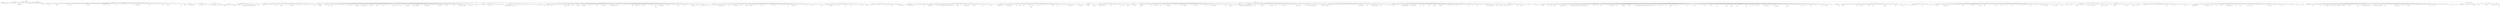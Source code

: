 digraph Tree {
	"t0" [label = "TEI"];
	"t1" [label = "teiHeader"];
	"t2" [label = "fileDesc"];
	"t3" [label = "titleStmt"];
	"t4" [label = "title"];
	"t5" [label = "title"];
	"t6" [label = "title"];
	"t7" [label = "author"];
	"t8" [label = "principal"];
	"t9" [label = "name"];
	"t10" [label = "editor"];
	"t11" [label = "name"];
	"t12" [label = "respStmt"];
	"t13" [label = "resp"];
	"t14" [label = "name"];
	"t15" [label = "name"];
	"t16" [label = "name"];
	"t17" [label = "name"];
	"t18" [label = "name"];
	"t19" [label = "name"];
	"t20" [label = "name"];
	"t21" [label = "name"];
	"t22" [label = "name"];
	"t23" [label = "editionStmt"];
	"t24" [label = "edition"];
	"t25" [label = "date"];
	"t26" [label = "publicationStmt"];
	"t27" [label = "publisher"];
	"t28" [label = "pubPlace"];
	"t29" [label = "address"];
	"t30" [label = "addrLine"];
	"t31" [label = "availability"];
	"t32" [label = "licence"];
	"t33" [label = "notesStmt"];
	"t34" [label = "note"];
	"t35" [label = "note"];
	"t36" [label = "note"];
	"t37" [label = "note"];
	"t38" [label = "sourceDesc"];
	"t39" [label = "biblStruct"];
	"t40" [label = "monogr"];
	"t41" [label = "author"];
	"t42" [label = "title"];
	"t43" [label = "imprint"];
	"t44" [label = "pubPlace"];
	"t45" [label = "pubPlace"];
	"t46" [label = "publisher"];
	"t47" [label = "date"];
	"t48" [label = "note"];
	"t49" [label = "note"];
	"t50" [label = "encodingDesc"];
	"t51" [label = "projectDesc"];
	"t52" [label = "p"];
	"t53" [label = "editorialDecl"];
	"t54" [label = "correction"];
	"t55" [label = "p"];
	"t56" [label = "normalization"];
	"t57" [label = "p"];
	"t58" [label = "hyphenation"];
	"t59" [label = "p"];
	"t60" [label = "profileDesc"];
	"t61" [label = "creation"];
	"t62" [label = "date"];
	"t63" [label = "rs"];
	"t64" [label = "textClass"];
	"t65" [label = "keywords"];
	"t66" [label = "term"];
	"t67" [label = "term"];
	"t68" [label = "revisionDesc"];
	"t69" [label = "list"];
	"t70" [label = "item"];
	"t71" [label = "date"];
	"t72" [label = "text"];
	"t73" [label = "front"];
	"t74" [label = "titlePage"];
	"t75" [label = "pb"];
	"t76" [label = "docTitle"];
	"t77" [label = "titlePart"];
	"t78" [label = "lb"];
	"t79" [label = "titlePart"];
	"t80" [label = "lb"];
	"t81" [label = "pb"];
	"t82" [label = "castList"];
	"t83" [label = "head"];
	"t84" [label = "castItem"];
	"t85" [label = "role"];
	"t86" [label = "castItem"];
	"t87" [label = "role"];
	"t88" [label = "castList"];
	"t89" [label = "head"];
	"t90" [label = "castItem"];
	"t91" [label = "role"];
	"t92" [label = "castItem"];
	"t93" [label = "role"];
	"t94" [label = "roleDesc"];
	"t95" [label = "castItem"];
	"t96" [label = "role"];
	"t97" [label = "roleDesc"];
	"t98" [label = "castItem"];
	"t99" [label = "role"];
	"t100" [label = "roleDesc"];
	"t101" [label = "castItem"];
	"t102" [label = "role"];
	"t103" [label = "roleDesc"];
	"t104" [label = "castItem"];
	"t105" [label = "role"];
	"t106" [label = "castItem"];
	"t107" [label = "role"];
	"t108" [label = "roleDesc"];
	"t109" [label = "choice"];
	"t110" [label = "orig"];
	"t111" [label = "reg"];
	"t112" [label = "lb"];
	"t113" [label = "lb"];
	"t114" [label = "lb"];
	"t115" [label = "set"];
	"t116" [label = "p"];
	"t117" [label = "hi"];
	"t118" [label = "lb"];
	"t119" [label = "pb"];
	"t120" [label = "body"];
	"t121" [label = "div"];
	"t122" [label = "head"];
	"t123" [label = "lb"];
	"t124" [label = "div"];
	"t125" [label = "head"];
	"t126" [label = "lb"];
	"t127" [label = "stage"];
	"t128" [label = "lb"];
	"t129" [label = "sp"];
	"t130" [label = "speaker"];
	"t131" [label = "lb"];
	"t132" [label = "l"];
	"t133" [label = "c"];
	"t134" [label = "l"];
	"t135" [label = "sp"];
	"t136" [label = "speaker"];
	"t137" [label = "lb"];
	"t138" [label = "l"];
	"t139" [label = "choice"];
	"t140" [label = "orig"];
	"t141" [label = "reg"];
	"t142" [label = "sp"];
	"t143" [label = "speaker"];
	"t144" [label = "lb"];
	"t145" [label = "l"];
	"t146" [label = "sp"];
	"t147" [label = "speaker"];
	"t148" [label = "lb"];
	"t149" [label = "l"];
	"t150" [label = "l"];
	"t151" [label = "sp"];
	"t152" [label = "speaker"];
	"t153" [label = "lb"];
	"t154" [label = "l"];
	"t155" [label = "choice"];
	"t156" [label = "orig"];
	"t157" [label = "reg"];
	"t158" [label = "choice"];
	"t159" [label = "orig"];
	"t160" [label = "reg"];
	"t161" [label = "sp"];
	"t162" [label = "speaker"];
	"t163" [label = "lb"];
	"t164" [label = "l"];
	"t165" [label = "l"];
	"t166" [label = "sp"];
	"t167" [label = "speaker"];
	"t168" [label = "lb"];
	"t169" [label = "l"];
	"t170" [label = "l"];
	"t171" [label = "l"];
	"t172" [label = "pb"];
	"t173" [label = "sp"];
	"t174" [label = "speaker"];
	"t175" [label = "lb"];
	"t176" [label = "l"];
	"t177" [label = "l"];
	"t178" [label = "sp"];
	"t179" [label = "speaker"];
	"t180" [label = "lb"];
	"t181" [label = "l"];
	"t182" [label = "choice"];
	"t183" [label = "orig"];
	"t184" [label = "reg"];
	"t185" [label = "choice"];
	"t186" [label = "orig"];
	"t187" [label = "reg"];
	"t188" [label = "l"];
	"t189" [label = "l"];
	"t190" [label = "l"];
	"t191" [label = "choice"];
	"t192" [label = "orig"];
	"t193" [label = "reg"];
	"t194" [label = "sp"];
	"t195" [label = "speaker"];
	"t196" [label = "lb"];
	"t197" [label = "l"];
	"t198" [label = "l"];
	"t199" [label = "sp"];
	"t200" [label = "speaker"];
	"t201" [label = "lb"];
	"t202" [label = "l"];
	"t203" [label = "sp"];
	"t204" [label = "speaker"];
	"t205" [label = "lb"];
	"t206" [label = "l"];
	"t207" [label = "l"];
	"t208" [label = "l"];
	"t209" [label = "l"];
	"t210" [label = "sp"];
	"t211" [label = "speaker"];
	"t212" [label = "lb"];
	"t213" [label = "l"];
	"t214" [label = "sp"];
	"t215" [label = "speaker"];
	"t216" [label = "lb"];
	"t217" [label = "l"];
	"t218" [label = "l"];
	"t219" [label = "l"];
	"t220" [label = "hi"];
	"t221" [label = "hi"];
	"t222" [label = "l"];
	"t223" [label = "l"];
	"t224" [label = "choice"];
	"t225" [label = "orig"];
	"t226" [label = "reg"];
	"t227" [label = "l"];
	"t228" [label = "choice"];
	"t229" [label = "orig"];
	"t230" [label = "reg"];
	"t231" [label = "l"];
	"t232" [label = "sp"];
	"t233" [label = "speaker"];
	"t234" [label = "lb"];
	"t235" [label = "l"];
	"t236" [label = "l"];
	"t237" [label = "l"];
	"t238" [label = "lb"];
	"t239" [label = "l"];
	"t240" [label = "sp"];
	"t241" [label = "speaker"];
	"t242" [label = "lb"];
	"t243" [label = "l"];
	"t244" [label = "sp"];
	"t245" [label = "speaker"];
	"t246" [label = "lb"];
	"t247" [label = "l"];
	"t248" [label = "pb"];
	"t249" [label = "l"];
	"t250" [label = "sp"];
	"t251" [label = "speaker"];
	"t252" [label = "lb"];
	"t253" [label = "l"];
	"t254" [label = "l"];
	"t255" [label = "l"];
	"t256" [label = "l"];
	"t257" [label = "choice"];
	"t258" [label = "orig"];
	"t259" [label = "reg"];
	"t260" [label = "l"];
	"t261" [label = "l"];
	"t262" [label = "l"];
	"t263" [label = "choice"];
	"t264" [label = "orig"];
	"t265" [label = "reg"];
	"t266" [label = "l"];
	"t267" [label = "l"];
	"t268" [label = "l"];
	"t269" [label = "l"];
	"t270" [label = "l"];
	"t271" [label = "choice"];
	"t272" [label = "orig"];
	"t273" [label = "reg"];
	"t274" [label = "l"];
	"t275" [label = "l"];
	"t276" [label = "l"];
	"t277" [label = "sp"];
	"t278" [label = "speaker"];
	"t279" [label = "lb"];
	"t280" [label = "l"];
	"t281" [label = "sp"];
	"t282" [label = "speaker"];
	"t283" [label = "lb"];
	"t284" [label = "l"];
	"t285" [label = "l"];
	"t286" [label = "choice"];
	"t287" [label = "orig"];
	"t288" [label = "reg"];
	"t289" [label = "l"];
	"t290" [label = "sp"];
	"t291" [label = "speaker"];
	"t292" [label = "lb"];
	"t293" [label = "l"];
	"t294" [label = "sp"];
	"t295" [label = "speaker"];
	"t296" [label = "lb"];
	"t297" [label = "l"];
	"t298" [label = "sic"];
	"t299" [label = "corr"];
	"t300" [label = "l"];
	"t301" [label = "l"];
	"t302" [label = "l"];
	"t303" [label = "l"];
	"t304" [label = "l"];
	"t305" [label = "l"];
	"t306" [label = "hi"];
	"t307" [label = "l"];
	"t308" [label = "l"];
	"t309" [label = "l"];
	"t310" [label = "l"];
	"t311" [label = "pb"];
	"t312" [label = "sp"];
	"t313" [label = "speaker"];
	"t314" [label = "lb"];
	"t315" [label = "l"];
	"t316" [label = "l"];
	"t317" [label = "l"];
	"t318" [label = "l"];
	"t319" [label = "l"];
	"t320" [label = "l"];
	"t321" [label = "choice"];
	"t322" [label = "orig"];
	"t323" [label = "reg"];
	"t324" [label = "l"];
	"t325" [label = "sp"];
	"t326" [label = "speaker"];
	"t327" [label = "lb"];
	"t328" [label = "l"];
	"t329" [label = "l"];
	"t330" [label = "choice"];
	"t331" [label = "orig"];
	"t332" [label = "reg"];
	"t333" [label = "choice"];
	"t334" [label = "orig"];
	"t335" [label = "reg"];
	"t336" [label = "l"];
	"t337" [label = "l"];
	"t338" [label = "choice"];
	"t339" [label = "orig"];
	"t340" [label = "reg"];
	"t341" [label = "sp"];
	"t342" [label = "speaker"];
	"t343" [label = "lb"];
	"t344" [label = "l"];
	"t345" [label = "l"];
	"t346" [label = "sp"];
	"t347" [label = "speaker"];
	"t348" [label = "lb"];
	"t349" [label = "l"];
	"t350" [label = "sp"];
	"t351" [label = "speaker"];
	"t352" [label = "lb"];
	"t353" [label = "l"];
	"t354" [label = "sp"];
	"t355" [label = "speaker"];
	"t356" [label = "lb"];
	"t357" [label = "l"];
	"t358" [label = "choice"];
	"t359" [label = "orig"];
	"t360" [label = "reg"];
	"t361" [label = "l"];
	"t362" [label = "sp"];
	"t363" [label = "speaker"];
	"t364" [label = "lb"];
	"t365" [label = "l"];
	"t366" [label = "sp"];
	"t367" [label = "speaker"];
	"t368" [label = "lb"];
	"t369" [label = "l"];
	"t370" [label = "sp"];
	"t371" [label = "speaker"];
	"t372" [label = "lb"];
	"t373" [label = "l"];
	"t374" [label = "l"];
	"t375" [label = "sp"];
	"t376" [label = "speaker"];
	"t377" [label = "lb"];
	"t378" [label = "l"];
	"t379" [label = "sp"];
	"t380" [label = "speaker"];
	"t381" [label = "lb"];
	"t382" [label = "l"];
	"t383" [label = "l"];
	"t384" [label = "choice"];
	"t385" [label = "orig"];
	"t386" [label = "reg"];
	"t387" [label = "l"];
	"t388" [label = "sp"];
	"t389" [label = "speaker"];
	"t390" [label = "lb"];
	"t391" [label = "l"];
	"t392" [label = "pb"];
	"t393" [label = "l"];
	"t394" [label = "l"];
	"t395" [label = "choice"];
	"t396" [label = "orig"];
	"t397" [label = "reg"];
	"t398" [label = "choice"];
	"t399" [label = "orig"];
	"t400" [label = "reg"];
	"t401" [label = "l"];
	"t402" [label = "sp"];
	"t403" [label = "speaker"];
	"t404" [label = "lb"];
	"t405" [label = "l"];
	"t406" [label = "l"];
	"t407" [label = "l"];
	"t408" [label = "l"];
	"t409" [label = "l"];
	"t410" [label = "l"];
	"t411" [label = "sp"];
	"t412" [label = "speaker"];
	"t413" [label = "lb"];
	"t414" [label = "l"];
	"t415" [label = "sp"];
	"t416" [label = "speaker"];
	"t417" [label = "lb"];
	"t418" [label = "l"];
	"t419" [label = "l"];
	"t420" [label = "l"];
	"t421" [label = "l"];
	"t422" [label = "note"];
	"t423" [label = "cit"];
	"t424" [label = "bibl"];
	"t425" [label = "quote"];
	"t426" [label = "sp"];
	"t427" [label = "speaker"];
	"t428" [label = "lb"];
	"t429" [label = "l"];
	"t430" [label = "sp"];
	"t431" [label = "speaker"];
	"t432" [label = "lb"];
	"t433" [label = "l"];
	"t434" [label = "choice"];
	"t435" [label = "orig"];
	"t436" [label = "reg"];
	"t437" [label = "choice"];
	"t438" [label = "orig"];
	"t439" [label = "reg"];
	"t440" [label = "l"];
	"t441" [label = "l"];
	"t442" [label = "l"];
	"t443" [label = "l"];
	"t444" [label = "l"];
	"t445" [label = "l"];
	"t446" [label = "l"];
	"t447" [label = "l"];
	"t448" [label = "choice"];
	"t449" [label = "orig"];
	"t450" [label = "reg"];
	"t451" [label = "choice"];
	"t452" [label = "orig"];
	"t453" [label = "reg"];
	"t454" [label = "l"];
	"t455" [label = "choice"];
	"t456" [label = "orig"];
	"t457" [label = "reg"];
	"t458" [label = "l"];
	"t459" [label = "choice"];
	"t460" [label = "orig"];
	"t461" [label = "reg"];
	"t462" [label = "l"];
	"t463" [label = "l"];
	"t464" [label = "choice"];
	"t465" [label = "orig"];
	"t466" [label = "reg"];
	"t467" [label = "l"];
	"t468" [label = "sp"];
	"t469" [label = "speaker"];
	"t470" [label = "lb"];
	"t471" [label = "l"];
	"t472" [label = "l"];
	"t473" [label = "l"];
	"t474" [label = "pb"];
	"t475" [label = "l"];
	"t476" [label = "l"];
	"t477" [label = "choice"];
	"t478" [label = "orig"];
	"t479" [label = "reg"];
	"t480" [label = "l"];
	"t481" [label = "l"];
	"t482" [label = "choice"];
	"t483" [label = "orig"];
	"t484" [label = "reg"];
	"t485" [label = "l"];
	"t486" [label = "l"];
	"t487" [label = "name"];
	"t488" [label = "choice"];
	"t489" [label = "orig"];
	"t490" [label = "reg"];
	"t491" [label = "l"];
	"t492" [label = "name"];
	"t493" [label = "l"];
	"t494" [label = "l"];
	"t495" [label = "l"];
	"t496" [label = "l"];
	"t497" [label = "l"];
	"t498" [label = "choice"];
	"t499" [label = "orig"];
	"t500" [label = "reg"];
	"t501" [label = "l"];
	"t502" [label = "l"];
	"t503" [label = "l"];
	"t504" [label = "l"];
	"t505" [label = "choice"];
	"t506" [label = "orig"];
	"t507" [label = "reg"];
	"t508" [label = "div"];
	"t509" [label = "head"];
	"t510" [label = "lb"];
	"t511" [label = "sp"];
	"t512" [label = "speaker"];
	"t513" [label = "stage"];
	"t514" [label = "hi"];
	"t515" [label = "lb"];
	"t516" [label = "l"];
	"t517" [label = "c"];
	"t518" [label = "choice"];
	"t519" [label = "orig"];
	"t520" [label = "reg"];
	"t521" [label = "l"];
	"t522" [label = "l"];
	"t523" [label = "l"];
	"t524" [label = "choice"];
	"t525" [label = "orig"];
	"t526" [label = "reg"];
	"t527" [label = "choice"];
	"t528" [label = "orig"];
	"t529" [label = "reg"];
	"t530" [label = "l"];
	"t531" [label = "l"];
	"t532" [label = "choice"];
	"t533" [label = "orig"];
	"t534" [label = "reg"];
	"t535" [label = "l"];
	"t536" [label = "l"];
	"t537" [label = "l"];
	"t538" [label = "choice"];
	"t539" [label = "orig"];
	"t540" [label = "reg"];
	"t541" [label = "l"];
	"t542" [label = "l"];
	"t543" [label = "l"];
	"t544" [label = "choice"];
	"t545" [label = "orig"];
	"t546" [label = "reg"];
	"t547" [label = "l"];
	"t548" [label = "l"];
	"t549" [label = "choice"];
	"t550" [label = "orig"];
	"t551" [label = "reg"];
	"t552" [label = "p"];
	"t553" [label = "hi"];
	"t554" [label = "pb"];
	"t555" [label = "div"];
	"t556" [label = "head"];
	"t557" [label = "lb"];
	"t558" [label = "div"];
	"t559" [label = "div"];
	"t560" [label = "head"];
	"t561" [label = "lb"];
	"t562" [label = "lb"];
	"t563" [label = "div"];
	"t564" [label = "head"];
	"t565" [label = "lb"];
	"t566" [label = "sp"];
	"t567" [label = "speaker"];
	"t568" [label = "lb"];
	"t569" [label = "l"];
	"t570" [label = "c"];
	"t571" [label = "lb"];
	"t572" [label = "l"];
	"t573" [label = "l"];
	"t574" [label = "name"];
	"t575" [label = "l"];
	"t576" [label = "choice"];
	"t577" [label = "orig"];
	"t578" [label = "reg"];
	"t579" [label = "name"];
	"t580" [label = "l"];
	"t581" [label = "lb"];
	"t582" [label = "l"];
	"t583" [label = "l"];
	"t584" [label = "l"];
	"t585" [label = "l"];
	"t586" [label = "l"];
	"t587" [label = "l"];
	"t588" [label = "name"];
	"t589" [label = "l"];
	"t590" [label = "l"];
	"t591" [label = "pb"];
	"t592" [label = "l"];
	"t593" [label = "l"];
	"t594" [label = "l"];
	"t595" [label = "l"];
	"t596" [label = "choice"];
	"t597" [label = "orig"];
	"t598" [label = "reg"];
	"t599" [label = "l"];
	"t600" [label = "choice"];
	"t601" [label = "orig"];
	"t602" [label = "reg"];
	"t603" [label = "l"];
	"t604" [label = "name"];
	"t605" [label = "div"];
	"t606" [label = "head"];
	"t607" [label = "lb"];
	"t608" [label = "stage"];
	"t609" [label = "lb"];
	"t610" [label = "sp"];
	"t611" [label = "speaker"];
	"t612" [label = "lb"];
	"t613" [label = "lb"];
	"t614" [label = "l"];
	"t615" [label = "c"];
	"t616" [label = "name"];
	"t617" [label = "sp"];
	"t618" [label = "speaker"];
	"t619" [label = "lb"];
	"t620" [label = "l"];
	"t621" [label = "l"];
	"t622" [label = "sp"];
	"t623" [label = "speaker"];
	"t624" [label = "lb"];
	"t625" [label = "l"];
	"t626" [label = "l"];
	"t627" [label = "l"];
	"t628" [label = "choice"];
	"t629" [label = "orig"];
	"t630" [label = "reg"];
	"t631" [label = "l"];
	"t632" [label = "choice"];
	"t633" [label = "orig"];
	"t634" [label = "reg"];
	"t635" [label = "l"];
	"t636" [label = "choice"];
	"t637" [label = "orig"];
	"t638" [label = "reg"];
	"t639" [label = "l"];
	"t640" [label = "l"];
	"t641" [label = "choice"];
	"t642" [label = "orig"];
	"t643" [label = "reg"];
	"t644" [label = "l"];
	"t645" [label = "name"];
	"t646" [label = "l"];
	"t647" [label = "name"];
	"t648" [label = "choice"];
	"t649" [label = "orig"];
	"t650" [label = "reg"];
	"t651" [label = "l"];
	"t652" [label = "choice"];
	"t653" [label = "orig"];
	"t654" [label = "reg"];
	"t655" [label = "choice"];
	"t656" [label = "orig"];
	"t657" [label = "reg"];
	"t658" [label = "choice"];
	"t659" [label = "orig"];
	"t660" [label = "reg"];
	"t661" [label = "l"];
	"t662" [label = "choice"];
	"t663" [label = "orig"];
	"t664" [label = "reg"];
	"t665" [label = "l"];
	"t666" [label = "choice"];
	"t667" [label = "orig"];
	"t668" [label = "reg"];
	"t669" [label = "l"];
	"t670" [label = "sp"];
	"t671" [label = "speaker"];
	"t672" [label = "stage"];
	"t673" [label = "hi"];
	"t674" [label = "l"];
	"t675" [label = "sp"];
	"t676" [label = "speaker"];
	"t677" [label = "lb"];
	"t678" [label = "l"];
	"t679" [label = "pb"];
	"t680" [label = "l"];
	"t681" [label = "choice"];
	"t682" [label = "orig"];
	"t683" [label = "reg"];
	"t684" [label = "l"];
	"t685" [label = "l"];
	"t686" [label = "l"];
	"t687" [label = "l"];
	"t688" [label = "l"];
	"t689" [label = "div"];
	"t690" [label = "head"];
	"t691" [label = "lb"];
	"t692" [label = "stage"];
	"t693" [label = "lb"];
	"t694" [label = "sp"];
	"t695" [label = "speaker"];
	"t696" [label = "lb"];
	"t697" [label = "l"];
	"t698" [label = "name"];
	"t699" [label = "c"];
	"t700" [label = "sp"];
	"t701" [label = "speaker"];
	"t702" [label = "lb"];
	"t703" [label = "l"];
	"t704" [label = "sp"];
	"t705" [label = "speaker"];
	"t706" [label = "lb"];
	"t707" [label = "l"];
	"t708" [label = "sp"];
	"t709" [label = "speaker"];
	"t710" [label = "lb"];
	"t711" [label = "l"];
	"t712" [label = "sp"];
	"t713" [label = "speaker"];
	"t714" [label = "lb"];
	"t715" [label = "l"];
	"t716" [label = "sp"];
	"t717" [label = "speaker"];
	"t718" [label = "lb"];
	"t719" [label = "l"];
	"t720" [label = "l"];
	"t721" [label = "choice"];
	"t722" [label = "orig"];
	"t723" [label = "reg"];
	"t724" [label = "l"];
	"t725" [label = "l"];
	"t726" [label = "l"];
	"t727" [label = "l"];
	"t728" [label = "l"];
	"t729" [label = "l"];
	"t730" [label = "l"];
	"t731" [label = "l"];
	"t732" [label = "choice"];
	"t733" [label = "orig"];
	"t734" [label = "reg"];
	"t735" [label = "choice"];
	"t736" [label = "orig"];
	"t737" [label = "reg"];
	"t738" [label = "sp"];
	"t739" [label = "speaker"];
	"t740" [label = "lb"];
	"t741" [label = "l"];
	"t742" [label = "l"];
	"t743" [label = "pb"];
	"t744" [label = "sp"];
	"t745" [label = "speaker"];
	"t746" [label = "lb"];
	"t747" [label = "l"];
	"t748" [label = "name"];
	"t749" [label = "l"];
	"t750" [label = "l"];
	"t751" [label = "sp"];
	"t752" [label = "speaker"];
	"t753" [label = "lb"];
	"t754" [label = "l"];
	"t755" [label = "name"];
	"t756" [label = "l"];
	"t757" [label = "l"];
	"t758" [label = "choice"];
	"t759" [label = "orig"];
	"t760" [label = "reg"];
	"t761" [label = "choice"];
	"t762" [label = "orig"];
	"t763" [label = "reg"];
	"t764" [label = "sp"];
	"t765" [label = "speaker"];
	"t766" [label = "stage"];
	"t767" [label = "hi"];
	"t768" [label = "lb"];
	"t769" [label = "l"];
	"t770" [label = "sp"];
	"t771" [label = "speaker"];
	"t772" [label = "lb"];
	"t773" [label = "l"];
	"t774" [label = "lb"];
	"t775" [label = "l"];
	"t776" [label = "sp"];
	"t777" [label = "speaker"];
	"t778" [label = "stage"];
	"t779" [label = "hi"];
	"t780" [label = "lb"];
	"t781" [label = "l"];
	"t782" [label = "sp"];
	"t783" [label = "speaker"];
	"t784" [label = "lb"];
	"t785" [label = "l"];
	"t786" [label = "sp"];
	"t787" [label = "speaker"];
	"t788" [label = "stage"];
	"t789" [label = "hi"];
	"t790" [label = "lb"];
	"t791" [label = "l"];
	"t792" [label = "sp"];
	"t793" [label = "speaker"];
	"t794" [label = "lb"];
	"t795" [label = "l"];
	"t796" [label = "sp"];
	"t797" [label = "speaker"];
	"t798" [label = "lb"];
	"t799" [label = "l"];
	"t800" [label = "sp"];
	"t801" [label = "speaker"];
	"t802" [label = "lb"];
	"t803" [label = "l"];
	"t804" [label = "l"];
	"t805" [label = "choice"];
	"t806" [label = "orig"];
	"t807" [label = "reg"];
	"t808" [label = "sp"];
	"t809" [label = "speaker"];
	"t810" [label = "lb"];
	"t811" [label = "l"];
	"t812" [label = "l"];
	"t813" [label = "pb"];
	"t814" [label = "div"];
	"t815" [label = "head"];
	"t816" [label = "lb"];
	"t817" [label = "stage"];
	"t818" [label = "lb"];
	"t819" [label = "sp"];
	"t820" [label = "speaker"];
	"t821" [label = "lb"];
	"t822" [label = "l"];
	"t823" [label = "name"];
	"t824" [label = "c"];
	"t825" [label = "choice"];
	"t826" [label = "orig"];
	"t827" [label = "reg"];
	"t828" [label = "l"];
	"t829" [label = "choice"];
	"t830" [label = "orig"];
	"t831" [label = "reg"];
	"t832" [label = "sp"];
	"t833" [label = "speaker"];
	"t834" [label = "lb"];
	"t835" [label = "l"];
	"t836" [label = "div"];
	"t837" [label = "head"];
	"t838" [label = "lb"];
	"t839" [label = "stage"];
	"t840" [label = "lb"];
	"t841" [label = "lb"];
	"t842" [label = "lb"];
	"t843" [label = "sp"];
	"t844" [label = "speaker"];
	"t845" [label = "stage"];
	"t846" [label = "hi"];
	"t847" [label = "lb"];
	"t848" [label = "lb"];
	"t849" [label = "l"];
	"t850" [label = "c"];
	"t851" [label = "l"];
	"t852" [label = "choice"];
	"t853" [label = "orig"];
	"t854" [label = "reg"];
	"t855" [label = "sp"];
	"t856" [label = "speaker"];
	"t857" [label = "l"];
	"t858" [label = "sp"];
	"t859" [label = "speaker"];
	"t860" [label = "lb"];
	"t861" [label = "l"];
	"t862" [label = "choice"];
	"t863" [label = "orig"];
	"t864" [label = "reg"];
	"t865" [label = "name"];
	"t866" [label = "l"];
	"t867" [label = "lb"];
	"t868" [label = "sp"];
	"t869" [label = "speaker"];
	"t870" [label = "lb"];
	"t871" [label = "l"];
	"t872" [label = "l"];
	"t873" [label = "sp"];
	"t874" [label = "speaker"];
	"t875" [label = "lb"];
	"t876" [label = "l"];
	"t877" [label = "l"];
	"t878" [label = "pb"];
	"t879" [label = "sp"];
	"t880" [label = "speaker"];
	"t881" [label = "lb"];
	"t882" [label = "l"];
	"t883" [label = "sp"];
	"t884" [label = "speaker"];
	"t885" [label = "stage"];
	"t886" [label = "hi"];
	"t887" [label = "lb"];
	"t888" [label = "l"];
	"t889" [label = "sp"];
	"t890" [label = "speaker"];
	"t891" [label = "lb"];
	"t892" [label = "l"];
	"t893" [label = "sp"];
	"t894" [label = "speaker"];
	"t895" [label = "lb"];
	"t896" [label = "l"];
	"t897" [label = "choice"];
	"t898" [label = "orig"];
	"t899" [label = "reg"];
	"t900" [label = "sp"];
	"t901" [label = "speaker"];
	"t902" [label = "lb"];
	"t903" [label = "l"];
	"t904" [label = "choice"];
	"t905" [label = "orig"];
	"t906" [label = "reg"];
	"t907" [label = "sp"];
	"t908" [label = "speaker"];
	"t909" [label = "lb"];
	"t910" [label = "l"];
	"t911" [label = "sp"];
	"t912" [label = "speaker"];
	"t913" [label = "lb"];
	"t914" [label = "l"];
	"t915" [label = "choice"];
	"t916" [label = "orig"];
	"t917" [label = "reg"];
	"t918" [label = "l"];
	"t919" [label = "choice"];
	"t920" [label = "orig"];
	"t921" [label = "reg"];
	"t922" [label = "choice"];
	"t923" [label = "orig"];
	"t924" [label = "reg"];
	"t925" [label = "l"];
	"t926" [label = "l"];
	"t927" [label = "l"];
	"t928" [label = "l"];
	"t929" [label = "l"];
	"t930" [label = "sic"];
	"t931" [label = "corr"];
	"t932" [label = "sp"];
	"t933" [label = "speaker"];
	"t934" [label = "lb"];
	"t935" [label = "l"];
	"t936" [label = "l"];
	"t937" [label = "choice"];
	"t938" [label = "orig"];
	"t939" [label = "reg"];
	"t940" [label = "l"];
	"t941" [label = "choice"];
	"t942" [label = "orig"];
	"t943" [label = "reg"];
	"t944" [label = "choice"];
	"t945" [label = "orig"];
	"t946" [label = "reg"];
	"t947" [label = "l"];
	"t948" [label = "l"];
	"t949" [label = "l"];
	"t950" [label = "choice"];
	"t951" [label = "orig"];
	"t952" [label = "reg"];
	"t953" [label = "sp"];
	"t954" [label = "speaker"];
	"t955" [label = "lb"];
	"t956" [label = "l"];
	"t957" [label = "sp"];
	"t958" [label = "speaker"];
	"t959" [label = "lb"];
	"t960" [label = "l"];
	"t961" [label = "choice"];
	"t962" [label = "orig"];
	"t963" [label = "reg"];
	"t964" [label = "l"];
	"t965" [label = "name"];
	"t966" [label = "l"];
	"t967" [label = "choice"];
	"t968" [label = "orig"];
	"t969" [label = "reg"];
	"t970" [label = "sp"];
	"t971" [label = "speaker"];
	"t972" [label = "lb"];
	"t973" [label = "l"];
	"t974" [label = "l"];
	"t975" [label = "sp"];
	"t976" [label = "speaker"];
	"t977" [label = "lb"];
	"t978" [label = "l"];
	"t979" [label = "choice"];
	"t980" [label = "orig"];
	"t981" [label = "reg"];
	"t982" [label = "sic"];
	"t983" [label = "corr"];
	"t984" [label = "pb"];
	"t985" [label = "sp"];
	"t986" [label = "speaker"];
	"t987" [label = "lb"];
	"t988" [label = "l"];
	"t989" [label = "l"];
	"t990" [label = "sp"];
	"t991" [label = "speaker"];
	"t992" [label = "lb"];
	"t993" [label = "l"];
	"t994" [label = "choice"];
	"t995" [label = "orig"];
	"t996" [label = "reg"];
	"t997" [label = "sp"];
	"t998" [label = "speaker"];
	"t999" [label = "lb"];
	"t1000" [label = "l"];
	"t1001" [label = "sp"];
	"t1002" [label = "speaker"];
	"t1003" [label = "lb"];
	"t1004" [label = "l"];
	"t1005" [label = "sp"];
	"t1006" [label = "speaker"];
	"t1007" [label = "lb"];
	"t1008" [label = "l"];
	"t1009" [label = "sp"];
	"t1010" [label = "speaker"];
	"t1011" [label = "lb"];
	"t1012" [label = "l"];
	"t1013" [label = "l"];
	"t1014" [label = "choice"];
	"t1015" [label = "orig"];
	"t1016" [label = "reg"];
	"t1017" [label = "sp"];
	"t1018" [label = "speaker"];
	"t1019" [label = "lb"];
	"t1020" [label = "l"];
	"t1021" [label = "choice"];
	"t1022" [label = "orig"];
	"t1023" [label = "reg"];
	"t1024" [label = "sp"];
	"t1025" [label = "speaker"];
	"t1026" [label = "stage"];
	"t1027" [label = "hi"];
	"t1028" [label = "lb"];
	"t1029" [label = "l"];
	"t1030" [label = "choice"];
	"t1031" [label = "orig"];
	"t1032" [label = "reg"];
	"t1033" [label = "sp"];
	"t1034" [label = "speaker"];
	"t1035" [label = "lb"];
	"t1036" [label = "l"];
	"t1037" [label = "l"];
	"t1038" [label = "choice"];
	"t1039" [label = "orig"];
	"t1040" [label = "reg"];
	"t1041" [label = "sp"];
	"t1042" [label = "speaker"];
	"t1043" [label = "lb"];
	"t1044" [label = "l"];
	"t1045" [label = "name"];
	"t1046" [label = "l"];
	"t1047" [label = "l"];
	"t1048" [label = "l"];
	"t1049" [label = "l"];
	"t1050" [label = "l"];
	"t1051" [label = "choice"];
	"t1052" [label = "orig"];
	"t1053" [label = "reg"];
	"t1054" [label = "l"];
	"t1055" [label = "choice"];
	"t1056" [label = "orig"];
	"t1057" [label = "reg"];
	"t1058" [label = "l"];
	"t1059" [label = "choice"];
	"t1060" [label = "orig"];
	"t1061" [label = "reg"];
	"t1062" [label = "sp"];
	"t1063" [label = "speaker"];
	"t1064" [label = "lb"];
	"t1065" [label = "l"];
	"t1066" [label = "sp"];
	"t1067" [label = "speaker"];
	"t1068" [label = "lb"];
	"t1069" [label = "l"];
	"t1070" [label = "sic"];
	"t1071" [label = "corr"];
	"t1072" [label = "note"];
	"t1073" [label = "cit"];
	"t1074" [label = "bibl"];
	"t1075" [label = "quote"];
	"t1076" [label = "sp"];
	"t1077" [label = "speaker"];
	"t1078" [label = "stage"];
	"t1079" [label = "hi"];
	"t1080" [label = "lb"];
	"t1081" [label = "l"];
	"t1082" [label = "pb"];
	"t1083" [label = "l"];
	"t1084" [label = "choice"];
	"t1085" [label = "orig"];
	"t1086" [label = "reg"];
	"t1087" [label = "choice"];
	"t1088" [label = "orig"];
	"t1089" [label = "reg"];
	"t1090" [label = "choice"];
	"t1091" [label = "orig"];
	"t1092" [label = "reg"];
	"t1093" [label = "lb"];
	"t1094" [label = "stage"];
	"t1095" [label = "hi"];
	"t1096" [label = "lb"];
	"t1097" [label = "l"];
	"t1098" [label = "l"];
	"t1099" [label = "sp"];
	"t1100" [label = "speaker"];
	"t1101" [label = "lb"];
	"t1102" [label = "l"];
	"t1103" [label = "sp"];
	"t1104" [label = "speaker"];
	"t1105" [label = "lb"];
	"t1106" [label = "l"];
	"t1107" [label = "choice"];
	"t1108" [label = "orig"];
	"t1109" [label = "reg"];
	"t1110" [label = "l"];
	"t1111" [label = "choice"];
	"t1112" [label = "orig"];
	"t1113" [label = "reg"];
	"t1114" [label = "choice"];
	"t1115" [label = "orig"];
	"t1116" [label = "reg"];
	"t1117" [label = "sp"];
	"t1118" [label = "speaker"];
	"t1119" [label = "l"];
	"t1120" [label = "l"];
	"t1121" [label = "choice"];
	"t1122" [label = "orig"];
	"t1123" [label = "reg"];
	"t1124" [label = "sp"];
	"t1125" [label = "speaker"];
	"t1126" [label = "stage"];
	"t1127" [label = "hi"];
	"t1128" [label = "l"];
	"t1129" [label = "lb"];
	"t1130" [label = "stage"];
	"t1131" [label = "hi"];
	"t1132" [label = "lb"];
	"t1133" [label = "l"];
	"t1134" [label = "sp"];
	"t1135" [label = "speaker"];
	"t1136" [label = "lb"];
	"t1137" [label = "l"];
	"t1138" [label = "sp"];
	"t1139" [label = "speaker"];
	"t1140" [label = "lb"];
	"t1141" [label = "l"];
	"t1142" [label = "choice"];
	"t1143" [label = "orig"];
	"t1144" [label = "reg"];
	"t1145" [label = "sp"];
	"t1146" [label = "speaker"];
	"t1147" [label = "lb"];
	"t1148" [label = "l"];
	"t1149" [label = "choice"];
	"t1150" [label = "orig"];
	"t1151" [label = "reg"];
	"t1152" [label = "unclear"];
	"t1153" [label = "sp"];
	"t1154" [label = "speaker"];
	"t1155" [label = "lb"];
	"t1156" [label = "l"];
	"t1157" [label = "l"];
	"t1158" [label = "sp"];
	"t1159" [label = "speaker"];
	"t1160" [label = "lb"];
	"t1161" [label = "l"];
	"t1162" [label = "name"];
	"t1163" [label = "choice"];
	"t1164" [label = "orig"];
	"t1165" [label = "reg"];
	"t1166" [label = "sp"];
	"t1167" [label = "speaker"];
	"t1168" [label = "lb"];
	"t1169" [label = "l"];
	"t1170" [label = "sp"];
	"t1171" [label = "speaker"];
	"t1172" [label = "lb"];
	"t1173" [label = "l"];
	"t1174" [label = "sp"];
	"t1175" [label = "speaker"];
	"t1176" [label = "lb"];
	"t1177" [label = "l"];
	"t1178" [label = "choice"];
	"t1179" [label = "orig"];
	"t1180" [label = "reg"];
	"t1181" [label = "lb"];
	"t1182" [label = "stage"];
	"t1183" [label = "hi"];
	"t1184" [label = "lb"];
	"t1185" [label = "l"];
	"t1186" [label = "sp"];
	"t1187" [label = "speaker"];
	"t1188" [label = "lb"];
	"t1189" [label = "l"];
	"t1190" [label = "sp"];
	"t1191" [label = "speaker"];
	"t1192" [label = "lb"];
	"t1193" [label = "l"];
	"t1194" [label = "choice"];
	"t1195" [label = "orig"];
	"t1196" [label = "reg"];
	"t1197" [label = "choice"];
	"t1198" [label = "orig"];
	"t1199" [label = "reg"];
	"t1200" [label = "choice"];
	"t1201" [label = "orig"];
	"t1202" [label = "reg"];
	"t1203" [label = "pb"];
	"t1204" [label = "sp"];
	"t1205" [label = "speaker"];
	"t1206" [label = "lb"];
	"t1207" [label = "l"];
	"t1208" [label = "l"];
	"t1209" [label = "choice"];
	"t1210" [label = "orig"];
	"t1211" [label = "reg"];
	"t1212" [label = "choice"];
	"t1213" [label = "orig"];
	"t1214" [label = "reg"];
	"t1215" [label = "l"];
	"t1216" [label = "sp"];
	"t1217" [label = "speaker"];
	"t1218" [label = "lb"];
	"t1219" [label = "l"];
	"t1220" [label = "sp"];
	"t1221" [label = "speaker"];
	"t1222" [label = "lb"];
	"t1223" [label = "l"];
	"t1224" [label = "choice"];
	"t1225" [label = "orig"];
	"t1226" [label = "reg"];
	"t1227" [label = "sp"];
	"t1228" [label = "speaker"];
	"t1229" [label = "lb"];
	"t1230" [label = "l"];
	"t1231" [label = "choice"];
	"t1232" [label = "orig"];
	"t1233" [label = "reg"];
	"t1234" [label = "sp"];
	"t1235" [label = "speaker"];
	"t1236" [label = "lb"];
	"t1237" [label = "l"];
	"t1238" [label = "sp"];
	"t1239" [label = "speaker"];
	"t1240" [label = "lb"];
	"t1241" [label = "l"];
	"t1242" [label = "choice"];
	"t1243" [label = "orig"];
	"t1244" [label = "reg"];
	"t1245" [label = "l"];
	"t1246" [label = "l"];
	"t1247" [label = "l"];
	"t1248" [label = "stage"];
	"t1249" [label = "hi"];
	"t1250" [label = "lb"];
	"t1251" [label = "sp"];
	"t1252" [label = "speaker"];
	"t1253" [label = "lb"];
	"t1254" [label = "l"];
	"t1255" [label = "l"];
	"t1256" [label = "name"];
	"t1257" [label = "div"];
	"t1258" [label = "head"];
	"t1259" [label = "lb"];
	"t1260" [label = "stage"];
	"t1261" [label = "lb"];
	"t1262" [label = "lb"];
	"t1263" [label = "sp"];
	"t1264" [label = "speaker"];
	"t1265" [label = "lb"];
	"t1266" [label = "l"];
	"t1267" [label = "c"];
	"t1268" [label = "l"];
	"t1269" [label = "pb"];
	"t1270" [label = "div"];
	"t1271" [label = "head"];
	"t1272" [label = "lb"];
	"t1273" [label = "stage"];
	"t1274" [label = "lb"];
	"t1275" [label = "lb"];
	"t1276" [label = "sp"];
	"t1277" [label = "speaker"];
	"t1278" [label = "lb"];
	"t1279" [label = "l"];
	"t1280" [label = "c"];
	"t1281" [label = "choice"];
	"t1282" [label = "orig"];
	"t1283" [label = "reg"];
	"t1284" [label = "lb"];
	"t1285" [label = "l"];
	"t1286" [label = "sp"];
	"t1287" [label = "speaker"];
	"t1288" [label = "lb"];
	"t1289" [label = "l"];
	"t1290" [label = "choice"];
	"t1291" [label = "orig"];
	"t1292" [label = "reg"];
	"t1293" [label = "l"];
	"t1294" [label = "sp"];
	"t1295" [label = "speaker"];
	"t1296" [label = "lb"];
	"t1297" [label = "l"];
	"t1298" [label = "sp"];
	"t1299" [label = "speaker"];
	"t1300" [label = "lb"];
	"t1301" [label = "l"];
	"t1302" [label = "sp"];
	"t1303" [label = "speaker"];
	"t1304" [label = "stage"];
	"t1305" [label = "hi"];
	"t1306" [label = "lb"];
	"t1307" [label = "l"];
	"t1308" [label = "sp"];
	"t1309" [label = "speaker"];
	"t1310" [label = "stage"];
	"t1311" [label = "hi"];
	"t1312" [label = "lb"];
	"t1313" [label = "l"];
	"t1314" [label = "l"];
	"t1315" [label = "div"];
	"t1316" [label = "head"];
	"t1317" [label = "lb"];
	"t1318" [label = "stage"];
	"t1319" [label = "lb"];
	"t1320" [label = "sp"];
	"t1321" [label = "speaker"];
	"t1322" [label = "lb"];
	"t1323" [label = "l"];
	"t1324" [label = "c"];
	"t1325" [label = "l"];
	"t1326" [label = "choice"];
	"t1327" [label = "orig"];
	"t1328" [label = "reg"];
	"t1329" [label = "l"];
	"t1330" [label = "choice"];
	"t1331" [label = "orig"];
	"t1332" [label = "reg"];
	"t1333" [label = "choice"];
	"t1334" [label = "orig"];
	"t1335" [label = "reg"];
	"t1336" [label = "l"];
	"t1337" [label = "choice"];
	"t1338" [label = "orig"];
	"t1339" [label = "reg"];
	"t1340" [label = "l"];
	"t1341" [label = "choice"];
	"t1342" [label = "orig"];
	"t1343" [label = "reg"];
	"t1344" [label = "l"];
	"t1345" [label = "choice"];
	"t1346" [label = "orig"];
	"t1347" [label = "reg"];
	"t1348" [label = "pb"];
	"t1349" [label = "l"];
	"t1350" [label = "choice"];
	"t1351" [label = "orig"];
	"t1352" [label = "reg"];
	"t1353" [label = "l"];
	"t1354" [label = "l"];
	"t1355" [label = "sp"];
	"t1356" [label = "speaker"];
	"t1357" [label = "lb"];
	"t1358" [label = "l"];
	"t1359" [label = "choice"];
	"t1360" [label = "orig"];
	"t1361" [label = "reg"];
	"t1362" [label = "l"];
	"t1363" [label = "l"];
	"t1364" [label = "l"];
	"t1365" [label = "l"];
	"t1366" [label = "sic"];
	"t1367" [label = "corr"];
	"t1368" [label = "l"];
	"t1369" [label = "sp"];
	"t1370" [label = "speaker"];
	"t1371" [label = "lb"];
	"t1372" [label = "l"];
	"t1373" [label = "sp"];
	"t1374" [label = "speaker"];
	"t1375" [label = "lb"];
	"t1376" [label = "l"];
	"t1377" [label = "l"];
	"t1378" [label = "sp"];
	"t1379" [label = "speaker"];
	"t1380" [label = "l"];
	"t1381" [label = "sp"];
	"t1382" [label = "speaker"];
	"t1383" [label = "lb"];
	"t1384" [label = "l"];
	"t1385" [label = "l"];
	"t1386" [label = "sp"];
	"t1387" [label = "speaker"];
	"t1388" [label = "lb"];
	"t1389" [label = "l"];
	"t1390" [label = "l"];
	"t1391" [label = "sp"];
	"t1392" [label = "speaker"];
	"t1393" [label = "lb"];
	"t1394" [label = "l"];
	"t1395" [label = "sp"];
	"t1396" [label = "speaker"];
	"t1397" [label = "lb"];
	"t1398" [label = "l"];
	"t1399" [label = "l"];
	"t1400" [label = "l"];
	"t1401" [label = "choice"];
	"t1402" [label = "orig"];
	"t1403" [label = "reg"];
	"t1404" [label = "l"];
	"t1405" [label = "l"];
	"t1406" [label = "l"];
	"t1407" [label = "l"];
	"t1408" [label = "choice"];
	"t1409" [label = "orig"];
	"t1410" [label = "reg"];
	"t1411" [label = "pb"];
	"t1412" [label = "div"];
	"t1413" [label = "head"];
	"t1414" [label = "lb"];
	"t1415" [label = "sp"];
	"t1416" [label = "speaker"];
	"t1417" [label = "stage"];
	"t1418" [label = "hi"];
	"t1419" [label = "lb"];
	"t1420" [label = "l"];
	"t1421" [label = "c"];
	"t1422" [label = "l"];
	"t1423" [label = "choice"];
	"t1424" [label = "orig"];
	"t1425" [label = "reg"];
	"t1426" [label = "div"];
	"t1427" [label = "head"];
	"t1428" [label = "lb"];
	"t1429" [label = "stage"];
	"t1430" [label = "lb"];
	"t1431" [label = "sp"];
	"t1432" [label = "speaker"];
	"t1433" [label = "lb"];
	"t1434" [label = "lb"];
	"t1435" [label = "l"];
	"t1436" [label = "c"];
	"t1437" [label = "choice"];
	"t1438" [label = "orig"];
	"t1439" [label = "reg"];
	"t1440" [label = "sp"];
	"t1441" [label = "speaker"];
	"t1442" [label = "lb"];
	"t1443" [label = "l"];
	"t1444" [label = "stage"];
	"t1445" [label = "hi"];
	"t1446" [label = "sp"];
	"t1447" [label = "speaker"];
	"t1448" [label = "lb"];
	"t1449" [label = "l"];
	"t1450" [label = "choice"];
	"t1451" [label = "orig"];
	"t1452" [label = "reg"];
	"t1453" [label = "sp"];
	"t1454" [label = "speaker"];
	"t1455" [label = "lb"];
	"t1456" [label = "l"];
	"t1457" [label = "sp"];
	"t1458" [label = "speaker"];
	"t1459" [label = "lb"];
	"t1460" [label = "l"];
	"t1461" [label = "l"];
	"t1462" [label = "sp"];
	"t1463" [label = "speaker"];
	"t1464" [label = "lb"];
	"t1465" [label = "l"];
	"t1466" [label = "l"];
	"t1467" [label = "sp"];
	"t1468" [label = "speaker"];
	"t1469" [label = "lb"];
	"t1470" [label = "l"];
	"t1471" [label = "sp"];
	"t1472" [label = "speaker"];
	"t1473" [label = "lb"];
	"t1474" [label = "l"];
	"t1475" [label = "choice"];
	"t1476" [label = "orig"];
	"t1477" [label = "reg"];
	"t1478" [label = "l"];
	"t1479" [label = "choice"];
	"t1480" [label = "orig"];
	"t1481" [label = "reg"];
	"t1482" [label = "pb"];
	"t1483" [label = "sp"];
	"t1484" [label = "speaker"];
	"t1485" [label = "lb"];
	"t1486" [label = "l"];
	"t1487" [label = "choice"];
	"t1488" [label = "orig"];
	"t1489" [label = "reg"];
	"t1490" [label = "choice"];
	"t1491" [label = "orig"];
	"t1492" [label = "reg"];
	"t1493" [label = "l"];
	"t1494" [label = "l"];
	"t1495" [label = "l"];
	"t1496" [label = "sp"];
	"t1497" [label = "speaker"];
	"t1498" [label = "lb"];
	"t1499" [label = "l"];
	"t1500" [label = "choice"];
	"t1501" [label = "orig"];
	"t1502" [label = "reg"];
	"t1503" [label = "sp"];
	"t1504" [label = "speaker"];
	"t1505" [label = "lb"];
	"t1506" [label = "l"];
	"t1507" [label = "l"];
	"t1508" [label = "l"];
	"t1509" [label = "l"];
	"t1510" [label = "l"];
	"t1511" [label = "choice"];
	"t1512" [label = "orig"];
	"t1513" [label = "reg"];
	"t1514" [label = "l"];
	"t1515" [label = "choice"];
	"t1516" [label = "orig"];
	"t1517" [label = "reg"];
	"t1518" [label = "l"];
	"t1519" [label = "l"];
	"t1520" [label = "sic"];
	"t1521" [label = "corr"];
	"t1522" [label = "l"];
	"t1523" [label = "sp"];
	"t1524" [label = "speaker"];
	"t1525" [label = "lb"];
	"t1526" [label = "l"];
	"t1527" [label = "choice"];
	"t1528" [label = "orig"];
	"t1529" [label = "reg"];
	"t1530" [label = "l"];
	"t1531" [label = "l"];
	"t1532" [label = "choice"];
	"t1533" [label = "orig"];
	"t1534" [label = "reg"];
	"t1535" [label = "choice"];
	"t1536" [label = "orig"];
	"t1537" [label = "reg"];
	"t1538" [label = "l"];
	"t1539" [label = "sp"];
	"t1540" [label = "speaker"];
	"t1541" [label = "lb"];
	"t1542" [label = "l"];
	"t1543" [label = "l"];
	"t1544" [label = "sp"];
	"t1545" [label = "speaker"];
	"t1546" [label = "lb"];
	"t1547" [label = "l"];
	"t1548" [label = "choice"];
	"t1549" [label = "orig"];
	"t1550" [label = "reg"];
	"t1551" [label = "sp"];
	"t1552" [label = "speaker"];
	"t1553" [label = "lb"];
	"t1554" [label = "l"];
	"t1555" [label = "lb"];
	"t1556" [label = "sp"];
	"t1557" [label = "speaker"];
	"t1558" [label = "lb"];
	"t1559" [label = "l"];
	"t1560" [label = "sp"];
	"t1561" [label = "speaker"];
	"t1562" [label = "lb"];
	"t1563" [label = "l"];
	"t1564" [label = "choice"];
	"t1565" [label = "orig"];
	"t1566" [label = "reg"];
	"t1567" [label = "sp"];
	"t1568" [label = "speaker"];
	"t1569" [label = "lb"];
	"t1570" [label = "l"];
	"t1571" [label = "sp"];
	"t1572" [label = "speaker"];
	"t1573" [label = "lb"];
	"t1574" [label = "l"];
	"t1575" [label = "pb"];
	"t1576" [label = "l"];
	"t1577" [label = "unclear"];
	"t1578" [label = "l"];
	"t1579" [label = "choice"];
	"t1580" [label = "orig"];
	"t1581" [label = "reg"];
	"t1582" [label = "l"];
	"t1583" [label = "l"];
	"t1584" [label = "choice"];
	"t1585" [label = "orig"];
	"t1586" [label = "reg"];
	"t1587" [label = "l"];
	"t1588" [label = "sp"];
	"t1589" [label = "speaker"];
	"t1590" [label = "lb"];
	"t1591" [label = "l"];
	"t1592" [label = "l"];
	"t1593" [label = "sp"];
	"t1594" [label = "speaker"];
	"t1595" [label = "stage"];
	"t1596" [label = "hi"];
	"t1597" [label = "lb"];
	"t1598" [label = "l"];
	"t1599" [label = "choice"];
	"t1600" [label = "orig"];
	"t1601" [label = "reg"];
	"t1602" [label = "sp"];
	"t1603" [label = "speaker"];
	"t1604" [label = "lb"];
	"t1605" [label = "l"];
	"t1606" [label = "choice"];
	"t1607" [label = "orig"];
	"t1608" [label = "reg"];
	"t1609" [label = "choice"];
	"t1610" [label = "orig"];
	"t1611" [label = "reg"];
	"t1612" [label = "name"];
	"t1613" [label = "unclear"];
	"t1614" [label = "l"];
	"t1615" [label = "l"];
	"t1616" [label = "choice"];
	"t1617" [label = "orig"];
	"t1618" [label = "reg"];
	"t1619" [label = "sp"];
	"t1620" [label = "speaker"];
	"t1621" [label = "lb"];
	"t1622" [label = "l"];
	"t1623" [label = "name"];
	"t1624" [label = "l"];
	"t1625" [label = "l"];
	"t1626" [label = "sp"];
	"t1627" [label = "speaker"];
	"t1628" [label = "lb"];
	"t1629" [label = "l"];
	"t1630" [label = "l"];
	"t1631" [label = "sp"];
	"t1632" [label = "speaker"];
	"t1633" [label = "lb"];
	"t1634" [label = "l"];
	"t1635" [label = "l"];
	"t1636" [label = "l"];
	"t1637" [label = "l"];
	"t1638" [label = "l"];
	"t1639" [label = "l"];
	"t1640" [label = "l"];
	"t1641" [label = "sp"];
	"t1642" [label = "speaker"];
	"t1643" [label = "lb"];
	"t1644" [label = "l"];
	"t1645" [label = "l"];
	"t1646" [label = "l"];
	"t1647" [label = "name"];
	"t1648" [label = "l"];
	"t1649" [label = "choice"];
	"t1650" [label = "orig"];
	"t1651" [label = "reg"];
	"t1652" [label = "l"];
	"t1653" [label = "l"];
	"t1654" [label = "l"];
	"t1655" [label = "l"];
	"t1656" [label = "pb"];
	"t1657" [label = "l"];
	"t1658" [label = "choice"];
	"t1659" [label = "orig"];
	"t1660" [label = "reg"];
	"t1661" [label = "l"];
	"t1662" [label = "choice"];
	"t1663" [label = "orig"];
	"t1664" [label = "reg"];
	"t1665" [label = "l"];
	"t1666" [label = "l"];
	"t1667" [label = "l"];
	"t1668" [label = "l"];
	"t1669" [label = "choice"];
	"t1670" [label = "orig"];
	"t1671" [label = "reg"];
	"t1672" [label = "l"];
	"t1673" [label = "l"];
	"t1674" [label = "sp"];
	"t1675" [label = "speaker"];
	"t1676" [label = "lb"];
	"t1677" [label = "l"];
	"t1678" [label = "choice"];
	"t1679" [label = "orig"];
	"t1680" [label = "reg"];
	"t1681" [label = "unclear"];
	"t1682" [label = "sp"];
	"t1683" [label = "speaker"];
	"t1684" [label = "lb"];
	"t1685" [label = "l"];
	"t1686" [label = "l"];
	"t1687" [label = "l"];
	"t1688" [label = "sp"];
	"t1689" [label = "speaker"];
	"t1690" [label = "lb"];
	"t1691" [label = "l"];
	"t1692" [label = "sp"];
	"t1693" [label = "speaker"];
	"t1694" [label = "lb"];
	"t1695" [label = "l"];
	"t1696" [label = "choice"];
	"t1697" [label = "orig"];
	"t1698" [label = "reg"];
	"t1699" [label = "l"];
	"t1700" [label = "sp"];
	"t1701" [label = "speaker"];
	"t1702" [label = "lb"];
	"t1703" [label = "l"];
	"t1704" [label = "name"];
	"t1705" [label = "l"];
	"t1706" [label = "note"];
	"t1707" [label = "cit"];
	"t1708" [label = "bibl"];
	"t1709" [label = "quote"];
	"t1710" [label = "choice"];
	"t1711" [label = "orig"];
	"t1712" [label = "reg"];
	"t1713" [label = "sp"];
	"t1714" [label = "speaker"];
	"t1715" [label = "lb"];
	"t1716" [label = "l"];
	"t1717" [label = "l"];
	"t1718" [label = "choice"];
	"t1719" [label = "orig"];
	"t1720" [label = "reg"];
	"t1721" [label = "sp"];
	"t1722" [label = "speaker"];
	"t1723" [label = "lb"];
	"t1724" [label = "l"];
	"t1725" [label = "choice"];
	"t1726" [label = "orig"];
	"t1727" [label = "reg"];
	"t1728" [label = "l"];
	"t1729" [label = "choice"];
	"t1730" [label = "orig"];
	"t1731" [label = "reg"];
	"t1732" [label = "choice"];
	"t1733" [label = "orig"];
	"t1734" [label = "reg"];
	"t1735" [label = "sp"];
	"t1736" [label = "speaker"];
	"t1737" [label = "lb"];
	"t1738" [label = "l"];
	"t1739" [label = "l"];
	"t1740" [label = "l"];
	"t1741" [label = "l"];
	"t1742" [label = "l"];
	"t1743" [label = "l"];
	"t1744" [label = "choice"];
	"t1745" [label = "orig"];
	"t1746" [label = "reg"];
	"t1747" [label = "sp"];
	"t1748" [label = "speaker"];
	"t1749" [label = "lb"];
	"t1750" [label = "l"];
	"t1751" [label = "pb"];
	"t1752" [label = "sp"];
	"t1753" [label = "speaker"];
	"t1754" [label = "lb"];
	"t1755" [label = "l"];
	"t1756" [label = "sp"];
	"t1757" [label = "speaker"];
	"t1758" [label = "lb"];
	"t1759" [label = "l"];
	"t1760" [label = "l"];
	"t1761" [label = "l"];
	"t1762" [label = "sp"];
	"t1763" [label = "speaker"];
	"t1764" [label = "lb"];
	"t1765" [label = "l"];
	"t1766" [label = "choice"];
	"t1767" [label = "orig"];
	"t1768" [label = "reg"];
	"t1769" [label = "l"];
	"t1770" [label = "choice"];
	"t1771" [label = "orig"];
	"t1772" [label = "reg"];
	"t1773" [label = "l"];
	"t1774" [label = "l"];
	"t1775" [label = "sp"];
	"t1776" [label = "speaker"];
	"t1777" [label = "lb"];
	"t1778" [label = "l"];
	"t1779" [label = "l"];
	"t1780" [label = "l"];
	"t1781" [label = "l"];
	"t1782" [label = "choice"];
	"t1783" [label = "orig"];
	"t1784" [label = "reg"];
	"t1785" [label = "sp"];
	"t1786" [label = "speaker"];
	"t1787" [label = "lb"];
	"t1788" [label = "l"];
	"t1789" [label = "sp"];
	"t1790" [label = "speaker"];
	"t1791" [label = "lb"];
	"t1792" [label = "l"];
	"t1793" [label = "sp"];
	"t1794" [label = "speaker"];
	"t1795" [label = "lb"];
	"t1796" [label = "l"];
	"t1797" [label = "l"];
	"t1798" [label = "l"];
	"t1799" [label = "choice"];
	"t1800" [label = "orig"];
	"t1801" [label = "reg"];
	"t1802" [label = "l"];
	"t1803" [label = "choice"];
	"t1804" [label = "orig"];
	"t1805" [label = "reg"];
	"t1806" [label = "l"];
	"t1807" [label = "choice"];
	"t1808" [label = "orig"];
	"t1809" [label = "reg"];
	"t1810" [label = "l"];
	"t1811" [label = "sp"];
	"t1812" [label = "speaker"];
	"t1813" [label = "stage"];
	"t1814" [label = "hi"];
	"t1815" [label = "lb"];
	"t1816" [label = "l"];
	"t1817" [label = "choice"];
	"t1818" [label = "orig"];
	"t1819" [label = "reg"];
	"t1820" [label = "l"];
	"t1821" [label = "sp"];
	"t1822" [label = "speaker"];
	"t1823" [label = "lb"];
	"t1824" [label = "l"];
	"t1825" [label = "l"];
	"t1826" [label = "choice"];
	"t1827" [label = "orig"];
	"t1828" [label = "reg"];
	"t1829" [label = "l"];
	"t1830" [label = "name"];
	"t1831" [label = "choice"];
	"t1832" [label = "orig"];
	"t1833" [label = "reg"];
	"t1834" [label = "l"];
	"t1835" [label = "sp"];
	"t1836" [label = "speaker"];
	"t1837" [label = "l"];
	"t1838" [label = "choice"];
	"t1839" [label = "orig"];
	"t1840" [label = "reg"];
	"t1841" [label = "pb"];
	"t1842" [label = "sp"];
	"t1843" [label = "speaker"];
	"t1844" [label = "lb"];
	"t1845" [label = "l"];
	"t1846" [label = "choice"];
	"t1847" [label = "orig"];
	"t1848" [label = "reg"];
	"t1849" [label = "l"];
	"t1850" [label = "l"];
	"t1851" [label = "sp"];
	"t1852" [label = "speaker"];
	"t1853" [label = "lb"];
	"t1854" [label = "l"];
	"t1855" [label = "choice"];
	"t1856" [label = "orig"];
	"t1857" [label = "reg"];
	"t1858" [label = "div"];
	"t1859" [label = "head"];
	"t1860" [label = "lb"];
	"t1861" [label = "stage"];
	"t1862" [label = "lb"];
	"t1863" [label = "lb"];
	"t1864" [label = "sp"];
	"t1865" [label = "speaker"];
	"t1866" [label = "stage"];
	"t1867" [label = "hi"];
	"t1868" [label = "lb"];
	"t1869" [label = "l"];
	"t1870" [label = "c"];
	"t1871" [label = "name"];
	"t1872" [label = "l"];
	"t1873" [label = "name"];
	"t1874" [label = "l"];
	"t1875" [label = "sp"];
	"t1876" [label = "speaker"];
	"t1877" [label = "stage"];
	"t1878" [label = "hi"];
	"t1879" [label = "lb"];
	"t1880" [label = "l"];
	"t1881" [label = "l"];
	"t1882" [label = "l"];
	"t1883" [label = "choice"];
	"t1884" [label = "orig"];
	"t1885" [label = "reg"];
	"t1886" [label = "l"];
	"t1887" [label = "choice"];
	"t1888" [label = "orig"];
	"t1889" [label = "reg"];
	"t1890" [label = "choice"];
	"t1891" [label = "orig"];
	"t1892" [label = "reg"];
	"t1893" [label = "l"];
	"t1894" [label = "l"];
	"t1895" [label = "name"];
	"t1896" [label = "choice"];
	"t1897" [label = "orig"];
	"t1898" [label = "reg"];
	"t1899" [label = "choice"];
	"t1900" [label = "orig"];
	"t1901" [label = "reg"];
	"t1902" [label = "sp"];
	"t1903" [label = "speaker"];
	"t1904" [label = "stage"];
	"t1905" [label = "hi"];
	"t1906" [label = "lb"];
	"t1907" [label = "l"];
	"t1908" [label = "lb"];
	"t1909" [label = "sp"];
	"t1910" [label = "speaker"];
	"t1911" [label = "lb"];
	"t1912" [label = "l"];
	"t1913" [label = "l"];
	"t1914" [label = "choice"];
	"t1915" [label = "orig"];
	"t1916" [label = "reg"];
	"t1917" [label = "l"];
	"t1918" [label = "sp"];
	"t1919" [label = "speaker"];
	"t1920" [label = "stage"];
	"t1921" [label = "hi"];
	"t1922" [label = "lb"];
	"t1923" [label = "l"];
	"t1924" [label = "sp"];
	"t1925" [label = "speaker"];
	"t1926" [label = "lb"];
	"t1927" [label = "l"];
	"t1928" [label = "choice"];
	"t1929" [label = "orig"];
	"t1930" [label = "reg"];
	"t1931" [label = "name"];
	"t1932" [label = "l"];
	"t1933" [label = "pb"];
	"t1934" [label = "l"];
	"t1935" [label = "choice"];
	"t1936" [label = "orig"];
	"t1937" [label = "reg"];
	"t1938" [label = "choice"];
	"t1939" [label = "orig"];
	"t1940" [label = "reg"];
	"t1941" [label = "l"];
	"t1942" [label = "sp"];
	"t1943" [label = "speaker"];
	"t1944" [label = "lb"];
	"t1945" [label = "l"];
	"t1946" [label = "l"];
	"t1947" [label = "choice"];
	"t1948" [label = "orig"];
	"t1949" [label = "reg"];
	"t1950" [label = "sp"];
	"t1951" [label = "speaker"];
	"t1952" [label = "lb"];
	"t1953" [label = "l"];
	"t1954" [label = "name"];
	"t1955" [label = "sp"];
	"t1956" [label = "speaker"];
	"t1957" [label = "lb"];
	"t1958" [label = "l"];
	"t1959" [label = "l"];
	"t1960" [label = "l"];
	"t1961" [label = "choice"];
	"t1962" [label = "orig"];
	"t1963" [label = "reg"];
	"t1964" [label = "l"];
	"t1965" [label = "choice"];
	"t1966" [label = "orig"];
	"t1967" [label = "reg"];
	"t1968" [label = "l"];
	"t1969" [label = "l"];
	"t1970" [label = "sp"];
	"t1971" [label = "speaker"];
	"t1972" [label = "lb"];
	"t1973" [label = "l"];
	"t1974" [label = "choice"];
	"t1975" [label = "orig"];
	"t1976" [label = "reg"];
	"t1977" [label = "name"];
	"t1978" [label = "l"];
	"t1979" [label = "choice"];
	"t1980" [label = "orig"];
	"t1981" [label = "reg"];
	"t1982" [label = "sp"];
	"t1983" [label = "speaker"];
	"t1984" [label = "stage"];
	"t1985" [label = "hi"];
	"t1986" [label = "lb"];
	"t1987" [label = "l"];
	"t1988" [label = "name"];
	"t1989" [label = "sp"];
	"t1990" [label = "speaker"];
	"t1991" [label = "lb"];
	"t1992" [label = "l"];
	"t1993" [label = "sp"];
	"t1994" [label = "speaker"];
	"t1995" [label = "lb"];
	"t1996" [label = "l"];
	"t1997" [label = "sp"];
	"t1998" [label = "speaker"];
	"t1999" [label = "lb"];
	"t2000" [label = "l"];
	"t2001" [label = "choice"];
	"t2002" [label = "orig"];
	"t2003" [label = "reg"];
	"t2004" [label = "sp"];
	"t2005" [label = "speaker"];
	"t2006" [label = "lb"];
	"t2007" [label = "l"];
	"t2008" [label = "name"];
	"t2009" [label = "sp"];
	"t2010" [label = "speaker"];
	"t2011" [label = "lb"];
	"t2012" [label = "l"];
	"t2013" [label = "sp"];
	"t2014" [label = "speaker"];
	"t2015" [label = "lb"];
	"t2016" [label = "l"];
	"t2017" [label = "sp"];
	"t2018" [label = "speaker"];
	"t2019" [label = "lb"];
	"t2020" [label = "l"];
	"t2021" [label = "sp"];
	"t2022" [label = "speaker"];
	"t2023" [label = "lb"];
	"t2024" [label = "l"];
	"t2025" [label = "l"];
	"t2026" [label = "name"];
	"t2027" [label = "choice"];
	"t2028" [label = "orig"];
	"t2029" [label = "reg"];
	"t2030" [label = "pb"];
	"t2031" [label = "sp"];
	"t2032" [label = "speaker"];
	"t2033" [label = "lb"];
	"t2034" [label = "l"];
	"t2035" [label = "sp"];
	"t2036" [label = "speaker"];
	"t2037" [label = "lb"];
	"t2038" [label = "l"];
	"t2039" [label = "sp"];
	"t2040" [label = "speaker"];
	"t2041" [label = "lb"];
	"t2042" [label = "l"];
	"t2043" [label = "sp"];
	"t2044" [label = "speaker"];
	"t2045" [label = "lb"];
	"t2046" [label = "l"];
	"t2047" [label = "name"];
	"t2048" [label = "sp"];
	"t2049" [label = "speaker"];
	"t2050" [label = "lb"];
	"t2051" [label = "l"];
	"t2052" [label = "sp"];
	"t2053" [label = "speaker"];
	"t2054" [label = "lb"];
	"t2055" [label = "l"];
	"t2056" [label = "choice"];
	"t2057" [label = "orig"];
	"t2058" [label = "reg"];
	"t2059" [label = "sp"];
	"t2060" [label = "speaker"];
	"t2061" [label = "lb"];
	"t2062" [label = "l"];
	"t2063" [label = "sp"];
	"t2064" [label = "speaker"];
	"t2065" [label = "lb"];
	"t2066" [label = "l"];
	"t2067" [label = "name"];
	"t2068" [label = "name"];
	"t2069" [label = "choice"];
	"t2070" [label = "orig"];
	"t2071" [label = "reg"];
	"t2072" [label = "l"];
	"t2073" [label = "choice"];
	"t2074" [label = "orig"];
	"t2075" [label = "reg"];
	"t2076" [label = "sp"];
	"t2077" [label = "speaker"];
	"t2078" [label = "lb"];
	"t2079" [label = "l"];
	"t2080" [label = "l"];
	"t2081" [label = "choice"];
	"t2082" [label = "orig"];
	"t2083" [label = "reg"];
	"t2084" [label = "l"];
	"t2085" [label = "l"];
	"t2086" [label = "sp"];
	"t2087" [label = "speaker"];
	"t2088" [label = "lb"];
	"t2089" [label = "l"];
	"t2090" [label = "sp"];
	"t2091" [label = "speaker"];
	"t2092" [label = "lb"];
	"t2093" [label = "l"];
	"t2094" [label = "sp"];
	"t2095" [label = "speaker"];
	"t2096" [label = "lb"];
	"t2097" [label = "l"];
	"t2098" [label = "l"];
	"t2099" [label = "name"];
	"t2100" [label = "l"];
	"t2101" [label = "name"];
	"t2102" [label = "sp"];
	"t2103" [label = "speaker"];
	"t2104" [label = "lb"];
	"t2105" [label = "l"];
	"t2106" [label = "sp"];
	"t2107" [label = "speaker"];
	"t2108" [label = "lb"];
	"t2109" [label = "l"];
	"t2110" [label = "l"];
	"t2111" [label = "l"];
	"t2112" [label = "choice"];
	"t2113" [label = "orig"];
	"t2114" [label = "reg"];
	"t2115" [label = "l"];
	"t2116" [label = "pb"];
	"t2117" [label = "sp"];
	"t2118" [label = "speaker"];
	"t2119" [label = "lb"];
	"t2120" [label = "l"];
	"t2121" [label = "sp"];
	"t2122" [label = "speaker"];
	"t2123" [label = "lb"];
	"t2124" [label = "l"];
	"t2125" [label = "sp"];
	"t2126" [label = "speaker"];
	"t2127" [label = "lb"];
	"t2128" [label = "l"];
	"t2129" [label = "l"];
	"t2130" [label = "name"];
	"t2131" [label = "l"];
	"t2132" [label = "l"];
	"t2133" [label = "choice"];
	"t2134" [label = "orig"];
	"t2135" [label = "reg"];
	"t2136" [label = "lb"];
	"t2137" [label = "stage"];
	"t2138" [label = "hi"];
	"t2139" [label = "div"];
	"t2140" [label = "head"];
	"t2141" [label = "lb"];
	"t2142" [label = "stage"];
	"t2143" [label = "lb"];
	"t2144" [label = "sp"];
	"t2145" [label = "speaker"];
	"t2146" [label = "lb"];
	"t2147" [label = "lb"];
	"t2148" [label = "l"];
	"t2149" [label = "c"];
	"t2150" [label = "sp"];
	"t2151" [label = "speaker"];
	"t2152" [label = "lb"];
	"t2153" [label = "l"];
	"t2154" [label = "sp"];
	"t2155" [label = "speaker"];
	"t2156" [label = "lb"];
	"t2157" [label = "l"];
	"t2158" [label = "choice"];
	"t2159" [label = "orig"];
	"t2160" [label = "reg"];
	"t2161" [label = "choice"];
	"t2162" [label = "orig"];
	"t2163" [label = "reg"];
	"t2164" [label = "l"];
	"t2165" [label = "choice"];
	"t2166" [label = "orig"];
	"t2167" [label = "reg"];
	"t2168" [label = "sp"];
	"t2169" [label = "speaker"];
	"t2170" [label = "lb"];
	"t2171" [label = "l"];
	"t2172" [label = "name"];
	"t2173" [label = "sp"];
	"t2174" [label = "speaker"];
	"t2175" [label = "lb"];
	"t2176" [label = "l"];
	"t2177" [label = "name"];
	"t2178" [label = "sp"];
	"t2179" [label = "speaker"];
	"t2180" [label = "lb"];
	"t2181" [label = "l"];
	"t2182" [label = "choice"];
	"t2183" [label = "orig"];
	"t2184" [label = "reg"];
	"t2185" [label = "sp"];
	"t2186" [label = "speaker"];
	"t2187" [label = "lb"];
	"t2188" [label = "l"];
	"t2189" [label = "sp"];
	"t2190" [label = "speaker"];
	"t2191" [label = "lb"];
	"t2192" [label = "l"];
	"t2193" [label = "sp"];
	"t2194" [label = "speaker"];
	"t2195" [label = "lb"];
	"t2196" [label = "l"];
	"t2197" [label = "choice"];
	"t2198" [label = "orig"];
	"t2199" [label = "reg"];
	"t2200" [label = "pb"];
	"t2201" [label = "sp"];
	"t2202" [label = "speaker"];
	"t2203" [label = "lb"];
	"t2204" [label = "l"];
	"t2205" [label = "sp"];
	"t2206" [label = "speaker"];
	"t2207" [label = "lb"];
	"t2208" [label = "l"];
	"t2209" [label = "l"];
	"t2210" [label = "choice"];
	"t2211" [label = "orig"];
	"t2212" [label = "reg"];
	"t2213" [label = "sp"];
	"t2214" [label = "speaker"];
	"t2215" [label = "lb"];
	"t2216" [label = "l"];
	"t2217" [label = "sp"];
	"t2218" [label = "speaker"];
	"t2219" [label = "lb"];
	"t2220" [label = "l"];
	"t2221" [label = "l"];
	"t2222" [label = "sp"];
	"t2223" [label = "speaker"];
	"t2224" [label = "lb"];
	"t2225" [label = "l"];
	"t2226" [label = "sp"];
	"t2227" [label = "speaker"];
	"t2228" [label = "lb"];
	"t2229" [label = "l"];
	"t2230" [label = "l"];
	"t2231" [label = "choice"];
	"t2232" [label = "orig"];
	"t2233" [label = "reg"];
	"t2234" [label = "sp"];
	"t2235" [label = "speaker"];
	"t2236" [label = "lb"];
	"t2237" [label = "l"];
	"t2238" [label = "l"];
	"t2239" [label = "sp"];
	"t2240" [label = "speaker"];
	"t2241" [label = "lb"];
	"t2242" [label = "l"];
	"t2243" [label = "choice"];
	"t2244" [label = "orig"];
	"t2245" [label = "reg"];
	"t2246" [label = "sp"];
	"t2247" [label = "speaker"];
	"t2248" [label = "lb"];
	"t2249" [label = "l"];
	"t2250" [label = "div"];
	"t2251" [label = "head"];
	"t2252" [label = "lb"];
	"t2253" [label = "stage"];
	"t2254" [label = "lb"];
	"t2255" [label = "lb"];
	"t2256" [label = "sp"];
	"t2257" [label = "speaker"];
	"t2258" [label = "lb"];
	"t2259" [label = "l"];
	"t2260" [label = "c"];
	"t2261" [label = "lb"];
	"t2262" [label = "l"];
	"t2263" [label = "sp"];
	"t2264" [label = "speaker"];
	"t2265" [label = "stage"];
	"t2266" [label = "hi"];
	"t2267" [label = "lb"];
	"t2268" [label = "l"];
	"t2269" [label = "pb"];
	"t2270" [label = "sp"];
	"t2271" [label = "speaker"];
	"t2272" [label = "lb"];
	"t2273" [label = "l"];
	"t2274" [label = "name"];
	"t2275" [label = "sp"];
	"t2276" [label = "speaker"];
	"t2277" [label = "lb"];
	"t2278" [label = "l"];
	"t2279" [label = "sp"];
	"t2280" [label = "speaker"];
	"t2281" [label = "l"];
	"t2282" [label = "sp"];
	"t2283" [label = "speaker"];
	"t2284" [label = "lb"];
	"t2285" [label = "l"];
	"t2286" [label = "name"];
	"t2287" [label = "sp"];
	"t2288" [label = "speaker"];
	"t2289" [label = "lb"];
	"t2290" [label = "l"];
	"t2291" [label = "name"];
	"t2292" [label = "sp"];
	"t2293" [label = "speaker"];
	"t2294" [label = "lb"];
	"t2295" [label = "l"];
	"t2296" [label = "sp"];
	"t2297" [label = "speaker"];
	"t2298" [label = "lb"];
	"t2299" [label = "l"];
	"t2300" [label = "choice"];
	"t2301" [label = "orig"];
	"t2302" [label = "reg"];
	"t2303" [label = "l"];
	"t2304" [label = "sp"];
	"t2305" [label = "speaker"];
	"t2306" [label = "lb"];
	"t2307" [label = "l"];
	"t2308" [label = "sp"];
	"t2309" [label = "speaker"];
	"t2310" [label = "lb"];
	"t2311" [label = "l"];
	"t2312" [label = "l"];
	"t2313" [label = "l"];
	"t2314" [label = "name"];
	"t2315" [label = "l"];
	"t2316" [label = "lb"];
	"t2317" [label = "stage"];
	"t2318" [label = "hi"];
	"t2319" [label = "stage"];
	"t2320" [label = "hi"];
	"t2321" [label = "name"];
	"t2322" [label = "name"];
	"t2323" [label = "choice"];
	"t2324" [label = "orig"];
	"t2325" [label = "reg"];
	"t2326" [label = "lb"];
	"t2327" [label = "lb"];
	"t2328" [label = "lb"];
	"t2329" [label = "lb"];
	"t2330" [label = "lb"];
	"t2331" [label = "lb"];
	"t2332" [label = "p"];
	"t2333" [label = "hi"];
	"t2334" [label = "pb"];
	"t2335" [label = "div"];
	"t2336" [label = "head"];
	"t2337" [label = "div"];
	"t2338" [label = "head"];
	"t2339" [label = "lb"];
	"t2340" [label = "stage"];
	"t2341" [label = "lb"];
	"t2342" [label = "sp"];
	"t2343" [label = "speaker"];
	"t2344" [label = "lb"];
	"t2345" [label = "l"];
	"t2346" [label = "c"];
	"t2347" [label = "l"];
	"t2348" [label = "sp"];
	"t2349" [label = "speaker"];
	"t2350" [label = "lb"];
	"t2351" [label = "l"];
	"t2352" [label = "lb"];
	"t2353" [label = "l"];
	"t2354" [label = "l"];
	"t2355" [label = "choice"];
	"t2356" [label = "orig"];
	"t2357" [label = "reg"];
	"t2358" [label = "l"];
	"t2359" [label = "l"];
	"t2360" [label = "l"];
	"t2361" [label = "l"];
	"t2362" [label = "choice"];
	"t2363" [label = "orig"];
	"t2364" [label = "reg"];
	"t2365" [label = "choice"];
	"t2366" [label = "orig"];
	"t2367" [label = "reg"];
	"t2368" [label = "l"];
	"t2369" [label = "l"];
	"t2370" [label = "l"];
	"t2371" [label = "choice"];
	"t2372" [label = "orig"];
	"t2373" [label = "reg"];
	"t2374" [label = "l"];
	"t2375" [label = "l"];
	"t2376" [label = "sp"];
	"t2377" [label = "speaker"];
	"t2378" [label = "lb"];
	"t2379" [label = "l"];
	"t2380" [label = "l"];
	"t2381" [label = "name"];
	"t2382" [label = "sp"];
	"t2383" [label = "speaker"];
	"t2384" [label = "lb"];
	"t2385" [label = "l"];
	"t2386" [label = "sp"];
	"t2387" [label = "speaker"];
	"t2388" [label = "lb"];
	"t2389" [label = "l"];
	"t2390" [label = "l"];
	"t2391" [label = "pb"];
	"t2392" [label = "l"];
	"t2393" [label = "choice"];
	"t2394" [label = "orig"];
	"t2395" [label = "reg"];
	"t2396" [label = "l"];
	"t2397" [label = "l"];
	"t2398" [label = "sp"];
	"t2399" [label = "speaker"];
	"t2400" [label = "lb"];
	"t2401" [label = "l"];
	"t2402" [label = "l"];
	"t2403" [label = "choice"];
	"t2404" [label = "orig"];
	"t2405" [label = "reg"];
	"t2406" [label = "l"];
	"t2407" [label = "l"];
	"t2408" [label = "choice"];
	"t2409" [label = "orig"];
	"t2410" [label = "reg"];
	"t2411" [label = "choice"];
	"t2412" [label = "orig"];
	"t2413" [label = "reg"];
	"t2414" [label = "l"];
	"t2415" [label = "l"];
	"t2416" [label = "l"];
	"t2417" [label = "choice"];
	"t2418" [label = "orig"];
	"t2419" [label = "reg"];
	"t2420" [label = "l"];
	"t2421" [label = "l"];
	"t2422" [label = "l"];
	"t2423" [label = "sp"];
	"t2424" [label = "speaker"];
	"t2425" [label = "lb"];
	"t2426" [label = "l"];
	"t2427" [label = "choice"];
	"t2428" [label = "orig"];
	"t2429" [label = "reg"];
	"t2430" [label = "sp"];
	"t2431" [label = "speaker"];
	"t2432" [label = "lb"];
	"t2433" [label = "l"];
	"t2434" [label = "choice"];
	"t2435" [label = "orig"];
	"t2436" [label = "reg"];
	"t2437" [label = "sp"];
	"t2438" [label = "speaker"];
	"t2439" [label = "lb"];
	"t2440" [label = "l"];
	"t2441" [label = "l"];
	"t2442" [label = "l"];
	"t2443" [label = "choice"];
	"t2444" [label = "orig"];
	"t2445" [label = "reg"];
	"t2446" [label = "choice"];
	"t2447" [label = "orig"];
	"t2448" [label = "reg"];
	"t2449" [label = "l"];
	"t2450" [label = "choice"];
	"t2451" [label = "orig"];
	"t2452" [label = "reg"];
	"t2453" [label = "sp"];
	"t2454" [label = "speaker"];
	"t2455" [label = "lb"];
	"t2456" [label = "l"];
	"t2457" [label = "choice"];
	"t2458" [label = "orig"];
	"t2459" [label = "reg"];
	"t2460" [label = "l"];
	"t2461" [label = "l"];
	"t2462" [label = "name"];
	"t2463" [label = "choice"];
	"t2464" [label = "orig"];
	"t2465" [label = "reg"];
	"t2466" [label = "sp"];
	"t2467" [label = "speaker"];
	"t2468" [label = "lb"];
	"t2469" [label = "l"];
	"t2470" [label = "name"];
	"t2471" [label = "unclear"];
	"t2472" [label = "l"];
	"t2473" [label = "choice"];
	"t2474" [label = "orig"];
	"t2475" [label = "reg"];
	"t2476" [label = "l"];
	"t2477" [label = "choice"];
	"t2478" [label = "orig"];
	"t2479" [label = "reg"];
	"t2480" [label = "name"];
	"t2481" [label = "l"];
	"t2482" [label = "name"];
	"t2483" [label = "sp"];
	"t2484" [label = "speaker"];
	"t2485" [label = "lb"];
	"t2486" [label = "l"];
	"t2487" [label = "choice"];
	"t2488" [label = "orig"];
	"t2489" [label = "reg"];
	"t2490" [label = "sp"];
	"t2491" [label = "speaker"];
	"t2492" [label = "lb"];
	"t2493" [label = "l"];
	"t2494" [label = "l"];
	"t2495" [label = "pb"];
	"t2496" [label = "l"];
	"t2497" [label = "choice"];
	"t2498" [label = "orig"];
	"t2499" [label = "reg"];
	"t2500" [label = "choice"];
	"t2501" [label = "orig"];
	"t2502" [label = "reg"];
	"t2503" [label = "l"];
	"t2504" [label = "l"];
	"t2505" [label = "l"];
	"t2506" [label = "sp"];
	"t2507" [label = "speaker"];
	"t2508" [label = "lb"];
	"t2509" [label = "l"];
	"t2510" [label = "sp"];
	"t2511" [label = "speaker"];
	"t2512" [label = "lb"];
	"t2513" [label = "l"];
	"t2514" [label = "l"];
	"t2515" [label = "l"];
	"t2516" [label = "l"];
	"t2517" [label = "choice"];
	"t2518" [label = "orig"];
	"t2519" [label = "reg"];
	"t2520" [label = "choice"];
	"t2521" [label = "orig"];
	"t2522" [label = "reg"];
	"t2523" [label = "choice"];
	"t2524" [label = "orig"];
	"t2525" [label = "reg"];
	"t2526" [label = "l"];
	"t2527" [label = "l"];
	"t2528" [label = "choice"];
	"t2529" [label = "orig"];
	"t2530" [label = "reg"];
	"t2531" [label = "l"];
	"t2532" [label = "sp"];
	"t2533" [label = "speaker"];
	"t2534" [label = "lb"];
	"t2535" [label = "l"];
	"t2536" [label = "l"];
	"t2537" [label = "sp"];
	"t2538" [label = "speaker"];
	"t2539" [label = "lb"];
	"t2540" [label = "l"];
	"t2541" [label = "choice"];
	"t2542" [label = "orig"];
	"t2543" [label = "reg"];
	"t2544" [label = "l"];
	"t2545" [label = "choice"];
	"t2546" [label = "orig"];
	"t2547" [label = "reg"];
	"t2548" [label = "sp"];
	"t2549" [label = "speaker"];
	"t2550" [label = "lb"];
	"t2551" [label = "l"];
	"t2552" [label = "l"];
	"t2553" [label = "l"];
	"t2554" [label = "l"];
	"t2555" [label = "l"];
	"t2556" [label = "l"];
	"t2557" [label = "sp"];
	"t2558" [label = "speaker"];
	"t2559" [label = "lb"];
	"t2560" [label = "l"];
	"t2561" [label = "l"];
	"t2562" [label = "choice"];
	"t2563" [label = "orig"];
	"t2564" [label = "reg"];
	"t2565" [label = "sp"];
	"t2566" [label = "speaker"];
	"t2567" [label = "lb"];
	"t2568" [label = "l"];
	"t2569" [label = "l"];
	"t2570" [label = "sp"];
	"t2571" [label = "speaker"];
	"t2572" [label = "lb"];
	"t2573" [label = "l"];
	"t2574" [label = "sp"];
	"t2575" [label = "speaker"];
	"t2576" [label = "lb"];
	"t2577" [label = "l"];
	"t2578" [label = "choice"];
	"t2579" [label = "orig"];
	"t2580" [label = "reg"];
	"t2581" [label = "pb"];
	"t2582" [label = "sp"];
	"t2583" [label = "speaker"];
	"t2584" [label = "lb"];
	"t2585" [label = "l"];
	"t2586" [label = "l"];
	"t2587" [label = "l"];
	"t2588" [label = "sp"];
	"t2589" [label = "speaker"];
	"t2590" [label = "lb"];
	"t2591" [label = "l"];
	"t2592" [label = "name"];
	"t2593" [label = "div"];
	"t2594" [label = "head"];
	"t2595" [label = "lb"];
	"t2596" [label = "stage"];
	"t2597" [label = "lb"];
	"t2598" [label = "lb"];
	"t2599" [label = "sp"];
	"t2600" [label = "speaker"];
	"t2601" [label = "lb"];
	"t2602" [label = "l"];
	"t2603" [label = "c"];
	"t2604" [label = "choice"];
	"t2605" [label = "orig"];
	"t2606" [label = "reg"];
	"t2607" [label = "choice"];
	"t2608" [label = "orig"];
	"t2609" [label = "reg"];
	"t2610" [label = "l"];
	"t2611" [label = "name"];
	"t2612" [label = "name"];
	"t2613" [label = "sp"];
	"t2614" [label = "speaker"];
	"t2615" [label = "stage"];
	"t2616" [label = "hi"];
	"t2617" [label = "name"];
	"t2618" [label = "lb"];
	"t2619" [label = "l"];
	"t2620" [label = "sp"];
	"t2621" [label = "speaker"];
	"t2622" [label = "lb"];
	"t2623" [label = "l"];
	"t2624" [label = "sp"];
	"t2625" [label = "speaker"];
	"t2626" [label = "lb"];
	"t2627" [label = "l"];
	"t2628" [label = "choice"];
	"t2629" [label = "orig"];
	"t2630" [label = "reg"];
	"t2631" [label = "l"];
	"t2632" [label = "choice"];
	"t2633" [label = "orig"];
	"t2634" [label = "reg"];
	"t2635" [label = "name"];
	"t2636" [label = "choice"];
	"t2637" [label = "orig"];
	"t2638" [label = "c"];
	"t2639" [label = "reg"];
	"t2640" [label = "l"];
	"t2641" [label = "choice"];
	"t2642" [label = "orig"];
	"t2643" [label = "reg"];
	"t2644" [label = "sp"];
	"t2645" [label = "speaker"];
	"t2646" [label = "lb"];
	"t2647" [label = "l"];
	"t2648" [label = "sp"];
	"t2649" [label = "speaker"];
	"t2650" [label = "lb"];
	"t2651" [label = "l"];
	"t2652" [label = "l"];
	"t2653" [label = "sp"];
	"t2654" [label = "speaker"];
	"t2655" [label = "l"];
	"t2656" [label = "choice"];
	"t2657" [label = "orig"];
	"t2658" [label = "reg"];
	"t2659" [label = "sp"];
	"t2660" [label = "speaker"];
	"t2661" [label = "lb"];
	"t2662" [label = "l"];
	"t2663" [label = "l"];
	"t2664" [label = "choice"];
	"t2665" [label = "orig"];
	"t2666" [label = "reg"];
	"t2667" [label = "sp"];
	"t2668" [label = "speaker"];
	"t2669" [label = "lb"];
	"t2670" [label = "l"];
	"t2671" [label = "pb"];
	"t2672" [label = "l"];
	"t2673" [label = "choice"];
	"t2674" [label = "orig"];
	"t2675" [label = "reg"];
	"t2676" [label = "sp"];
	"t2677" [label = "speaker"];
	"t2678" [label = "lb"];
	"t2679" [label = "l"];
	"t2680" [label = "sp"];
	"t2681" [label = "speaker"];
	"t2682" [label = "lb"];
	"t2683" [label = "l"];
	"t2684" [label = "sp"];
	"t2685" [label = "speaker"];
	"t2686" [label = "lb"];
	"t2687" [label = "l"];
	"t2688" [label = "choice"];
	"t2689" [label = "orig"];
	"t2690" [label = "reg"];
	"t2691" [label = "note"];
	"t2692" [label = "cit"];
	"t2693" [label = "bibl"];
	"t2694" [label = "quote"];
	"t2695" [label = "choice"];
	"t2696" [label = "orig"];
	"t2697" [label = "reg"];
	"t2698" [label = "sp"];
	"t2699" [label = "speaker"];
	"t2700" [label = "lb"];
	"t2701" [label = "l"];
	"t2702" [label = "choice"];
	"t2703" [label = "orig"];
	"t2704" [label = "reg"];
	"t2705" [label = "l"];
	"t2706" [label = "sp"];
	"t2707" [label = "speaker"];
	"t2708" [label = "lb"];
	"t2709" [label = "l"];
	"t2710" [label = "sp"];
	"t2711" [label = "speaker"];
	"t2712" [label = "lb"];
	"t2713" [label = "l"];
	"t2714" [label = "choice"];
	"t2715" [label = "orig"];
	"t2716" [label = "reg"];
	"t2717" [label = "sp"];
	"t2718" [label = "speaker"];
	"t2719" [label = "lb"];
	"t2720" [label = "l"];
	"t2721" [label = "l"];
	"t2722" [label = "l"];
	"t2723" [label = "l"];
	"t2724" [label = "name"];
	"t2725" [label = "name"];
	"t2726" [label = "l"];
	"t2727" [label = "sp"];
	"t2728" [label = "speaker"];
	"t2729" [label = "lb"];
	"t2730" [label = "l"];
	"t2731" [label = "sp"];
	"t2732" [label = "speaker"];
	"t2733" [label = "lb"];
	"t2734" [label = "l"];
	"t2735" [label = "l"];
	"t2736" [label = "sp"];
	"t2737" [label = "speaker"];
	"t2738" [label = "lb"];
	"t2739" [label = "l"];
	"t2740" [label = "sp"];
	"t2741" [label = "speaker"];
	"t2742" [label = "lb"];
	"t2743" [label = "l"];
	"t2744" [label = "choice"];
	"t2745" [label = "orig"];
	"t2746" [label = "reg"];
	"t2747" [label = "sic"];
	"t2748" [label = "corr"];
	"t2749" [label = "sp"];
	"t2750" [label = "speaker"];
	"t2751" [label = "lb"];
	"t2752" [label = "l"];
	"t2753" [label = "sp"];
	"t2754" [label = "speaker"];
	"t2755" [label = "lb"];
	"t2756" [label = "l"];
	"t2757" [label = "choice"];
	"t2758" [label = "orig"];
	"t2759" [label = "reg"];
	"t2760" [label = "sp"];
	"t2761" [label = "speaker"];
	"t2762" [label = "lb"];
	"t2763" [label = "l"];
	"t2764" [label = "sp"];
	"t2765" [label = "speaker"];
	"t2766" [label = "lb"];
	"t2767" [label = "l"];
	"t2768" [label = "pb"];
	"t2769" [label = "l"];
	"t2770" [label = "name"];
	"t2771" [label = "l"];
	"t2772" [label = "sp"];
	"t2773" [label = "speaker"];
	"t2774" [label = "l"];
	"t2775" [label = "sp"];
	"t2776" [label = "speaker"];
	"t2777" [label = "lb"];
	"t2778" [label = "l"];
	"t2779" [label = "choice"];
	"t2780" [label = "orig"];
	"t2781" [label = "reg"];
	"t2782" [label = "l"];
	"t2783" [label = "choice"];
	"t2784" [label = "orig"];
	"t2785" [label = "reg"];
	"t2786" [label = "l"];
	"t2787" [label = "l"];
	"t2788" [label = "l"];
	"t2789" [label = "choice"];
	"t2790" [label = "orig"];
	"t2791" [label = "reg"];
	"t2792" [label = "l"];
	"t2793" [label = "name"];
	"t2794" [label = "l"];
	"t2795" [label = "name"];
	"t2796" [label = "name"];
	"t2797" [label = "sp"];
	"t2798" [label = "speaker"];
	"t2799" [label = "lb"];
	"t2800" [label = "l"];
	"t2801" [label = "sp"];
	"t2802" [label = "speaker"];
	"t2803" [label = "lb"];
	"t2804" [label = "l"];
	"t2805" [label = "l"];
	"t2806" [label = "l"];
	"t2807" [label = "name"];
	"t2808" [label = "l"];
	"t2809" [label = "choice"];
	"t2810" [label = "orig"];
	"t2811" [label = "reg"];
	"t2812" [label = "l"];
	"t2813" [label = "l"];
	"t2814" [label = "choice"];
	"t2815" [label = "orig"];
	"t2816" [label = "reg"];
	"t2817" [label = "l"];
	"t2818" [label = "l"];
	"t2819" [label = "choice"];
	"t2820" [label = "orig"];
	"t2821" [label = "reg"];
	"t2822" [label = "sp"];
	"t2823" [label = "speaker"];
	"t2824" [label = "lb"];
	"t2825" [label = "l"];
	"t2826" [label = "l"];
	"t2827" [label = "pb"];
	"t2828" [label = "div"];
	"t2829" [label = "head"];
	"t2830" [label = "lb"];
	"t2831" [label = "stage"];
	"t2832" [label = "lb"];
	"t2833" [label = "sp"];
	"t2834" [label = "speaker"];
	"t2835" [label = "lb"];
	"t2836" [label = "l"];
	"t2837" [label = "c"];
	"t2838" [label = "l"];
	"t2839" [label = "choice"];
	"t2840" [label = "orig"];
	"t2841" [label = "reg"];
	"t2842" [label = "choice"];
	"t2843" [label = "orig"];
	"t2844" [label = "reg"];
	"t2845" [label = "sp"];
	"t2846" [label = "speaker"];
	"t2847" [label = "lb"];
	"t2848" [label = "l"];
	"t2849" [label = "l"];
	"t2850" [label = "l"];
	"t2851" [label = "l"];
	"t2852" [label = "sp"];
	"t2853" [label = "speaker"];
	"t2854" [label = "lb"];
	"t2855" [label = "l"];
	"t2856" [label = "choice"];
	"t2857" [label = "orig"];
	"t2858" [label = "reg"];
	"t2859" [label = "choice"];
	"t2860" [label = "orig"];
	"t2861" [label = "reg"];
	"t2862" [label = "l"];
	"t2863" [label = "l"];
	"t2864" [label = "div"];
	"t2865" [label = "head"];
	"t2866" [label = "lb"];
	"t2867" [label = "stage"];
	"t2868" [label = "lb"];
	"t2869" [label = "sp"];
	"t2870" [label = "speaker"];
	"t2871" [label = "lb"];
	"t2872" [label = "l"];
	"t2873" [label = "c"];
	"t2874" [label = "l"];
	"t2875" [label = "l"];
	"t2876" [label = "l"];
	"t2877" [label = "choice"];
	"t2878" [label = "orig"];
	"t2879" [label = "reg"];
	"t2880" [label = "l"];
	"t2881" [label = "choice"];
	"t2882" [label = "orig"];
	"t2883" [label = "reg"];
	"t2884" [label = "l"];
	"t2885" [label = "l"];
	"t2886" [label = "l"];
	"t2887" [label = "name"];
	"t2888" [label = "choice"];
	"t2889" [label = "orig"];
	"t2890" [label = "reg"];
	"t2891" [label = "name"];
	"t2892" [label = "pb"];
	"t2893" [label = "sp"];
	"t2894" [label = "speaker"];
	"t2895" [label = "lb"];
	"t2896" [label = "l"];
	"t2897" [label = "choice"];
	"t2898" [label = "orig"];
	"t2899" [label = "reg"];
	"t2900" [label = "sp"];
	"t2901" [label = "speaker"];
	"t2902" [label = "lb"];
	"t2903" [label = "l"];
	"t2904" [label = "sp"];
	"t2905" [label = "speaker"];
	"t2906" [label = "lb"];
	"t2907" [label = "l"];
	"t2908" [label = "l"];
	"t2909" [label = "l"];
	"t2910" [label = "choice"];
	"t2911" [label = "orig"];
	"t2912" [label = "reg"];
	"t2913" [label = "l"];
	"t2914" [label = "l"];
	"t2915" [label = "l"];
	"t2916" [label = "lb"];
	"t2917" [label = "sp"];
	"t2918" [label = "speaker"];
	"t2919" [label = "lb"];
	"t2920" [label = "l"];
	"t2921" [label = "sp"];
	"t2922" [label = "speaker"];
	"t2923" [label = "lb"];
	"t2924" [label = "l"];
	"t2925" [label = "sp"];
	"t2926" [label = "speaker"];
	"t2927" [label = "lb"];
	"t2928" [label = "l"];
	"t2929" [label = "note"];
	"t2930" [label = "cit"];
	"t2931" [label = "bibl"];
	"t2932" [label = "quote"];
	"t2933" [label = "sp"];
	"t2934" [label = "speaker"];
	"t2935" [label = "lb"];
	"t2936" [label = "l"];
	"t2937" [label = "l"];
	"t2938" [label = "choice"];
	"t2939" [label = "orig"];
	"t2940" [label = "reg"];
	"t2941" [label = "sp"];
	"t2942" [label = "speaker"];
	"t2943" [label = "lb"];
	"t2944" [label = "l"];
	"t2945" [label = "sp"];
	"t2946" [label = "speaker"];
	"t2947" [label = "lb"];
	"t2948" [label = "l"];
	"t2949" [label = "choice"];
	"t2950" [label = "orig"];
	"t2951" [label = "reg"];
	"t2952" [label = "choice"];
	"t2953" [label = "orig"];
	"t2954" [label = "reg"];
	"t2955" [label = "div"];
	"t2956" [label = "head"];
	"t2957" [label = "lb"];
	"t2958" [label = "sp"];
	"t2959" [label = "speaker"];
	"t2960" [label = "stage"];
	"t2961" [label = "hi"];
	"t2962" [label = "lb"];
	"t2963" [label = "l"];
	"t2964" [label = "c"];
	"t2965" [label = "l"];
	"t2966" [label = "l"];
	"t2967" [label = "l"];
	"t2968" [label = "l"];
	"t2969" [label = "choice"];
	"t2970" [label = "orig"];
	"t2971" [label = "reg"];
	"t2972" [label = "pb"];
	"t2973" [label = "l"];
	"t2974" [label = "choice"];
	"t2975" [label = "orig"];
	"t2976" [label = "reg"];
	"t2977" [label = "l"];
	"t2978" [label = "l"];
	"t2979" [label = "l"];
	"t2980" [label = "l"];
	"t2981" [label = "l"];
	"t2982" [label = "div"];
	"t2983" [label = "head"];
	"t2984" [label = "lb"];
	"t2985" [label = "stage"];
	"t2986" [label = "lb"];
	"t2987" [label = "lb"];
	"t2988" [label = "sp"];
	"t2989" [label = "speaker"];
	"t2990" [label = "stage"];
	"t2991" [label = "hi"];
	"t2992" [label = "choice"];
	"t2993" [label = "orig"];
	"t2994" [label = "reg"];
	"t2995" [label = "lb"];
	"t2996" [label = "l"];
	"t2997" [label = "c"];
	"t2998" [label = "choice"];
	"t2999" [label = "orig"];
	"t3000" [label = "reg"];
	"t3001" [label = "sp"];
	"t3002" [label = "speaker"];
	"t3003" [label = "lb"];
	"t3004" [label = "l"];
	"t3005" [label = "sp"];
	"t3006" [label = "speaker"];
	"t3007" [label = "lb"];
	"t3008" [label = "l"];
	"t3009" [label = "l"];
	"t3010" [label = "sp"];
	"t3011" [label = "speaker"];
	"t3012" [label = "l"];
	"t3013" [label = "sp"];
	"t3014" [label = "speaker"];
	"t3015" [label = "l"];
	"t3016" [label = "l"];
	"t3017" [label = "choice"];
	"t3018" [label = "orig"];
	"t3019" [label = "reg"];
	"t3020" [label = "l"];
	"t3021" [label = "l"];
	"t3022" [label = "l"];
	"t3023" [label = "l"];
	"t3024" [label = "choice"];
	"t3025" [label = "orig"];
	"t3026" [label = "reg"];
	"t3027" [label = "l"];
	"t3028" [label = "l"];
	"t3029" [label = "choice"];
	"t3030" [label = "orig"];
	"t3031" [label = "reg"];
	"t3032" [label = "l"];
	"t3033" [label = "l"];
	"t3034" [label = "l"];
	"t3035" [label = "choice"];
	"t3036" [label = "orig"];
	"t3037" [label = "reg"];
	"t3038" [label = "l"];
	"t3039" [label = "pb"];
	"t3040" [label = "l"];
	"t3041" [label = "l"];
	"t3042" [label = "choice"];
	"t3043" [label = "orig"];
	"t3044" [label = "reg"];
	"t3045" [label = "l"];
	"t3046" [label = "l"];
	"t3047" [label = "sp"];
	"t3048" [label = "speaker"];
	"t3049" [label = "lb"];
	"t3050" [label = "l"];
	"t3051" [label = "sp"];
	"t3052" [label = "speaker"];
	"t3053" [label = "lb"];
	"t3054" [label = "l"];
	"t3055" [label = "sp"];
	"t3056" [label = "speaker"];
	"t3057" [label = "lb"];
	"t3058" [label = "l"];
	"t3059" [label = "choice"];
	"t3060" [label = "orig"];
	"t3061" [label = "reg"];
	"t3062" [label = "choice"];
	"t3063" [label = "orig"];
	"t3064" [label = "reg"];
	"t3065" [label = "choice"];
	"t3066" [label = "orig"];
	"t3067" [label = "reg"];
	"t3068" [label = "l"];
	"t3069" [label = "l"];
	"t3070" [label = "l"];
	"t3071" [label = "l"];
	"t3072" [label = "l"];
	"t3073" [label = "sp"];
	"t3074" [label = "speaker"];
	"t3075" [label = "lb"];
	"t3076" [label = "l"];
	"t3077" [label = "sp"];
	"t3078" [label = "speaker"];
	"t3079" [label = "lb"];
	"t3080" [label = "l"];
	"t3081" [label = "l"];
	"t3082" [label = "l"];
	"t3083" [label = "l"];
	"t3084" [label = "sp"];
	"t3085" [label = "speaker"];
	"t3086" [label = "stage"];
	"t3087" [label = "hi"];
	"t3088" [label = "lb"];
	"t3089" [label = "l"];
	"t3090" [label = "choice"];
	"t3091" [label = "orig"];
	"t3092" [label = "reg"];
	"t3093" [label = "sp"];
	"t3094" [label = "speaker"];
	"t3095" [label = "stage"];
	"t3096" [label = "hi"];
	"t3097" [label = "lb"];
	"t3098" [label = "l"];
	"t3099" [label = "choice"];
	"t3100" [label = "orig"];
	"t3101" [label = "reg"];
	"t3102" [label = "choice"];
	"t3103" [label = "orig"];
	"t3104" [label = "reg"];
	"t3105" [label = "sp"];
	"t3106" [label = "speaker"];
	"t3107" [label = "lb"];
	"t3108" [label = "l"];
	"t3109" [label = "sp"];
	"t3110" [label = "speaker"];
	"t3111" [label = "lb"];
	"t3112" [label = "l"];
	"t3113" [label = "sp"];
	"t3114" [label = "speaker"];
	"t3115" [label = "l"];
	"t3116" [label = "sp"];
	"t3117" [label = "speaker"];
	"t3118" [label = "lb"];
	"t3119" [label = "l"];
	"t3120" [label = "l"];
	"t3121" [label = "choice"];
	"t3122" [label = "orig"];
	"t3123" [label = "reg"];
	"t3124" [label = "sp"];
	"t3125" [label = "speaker"];
	"t3126" [label = "lb"];
	"t3127" [label = "l"];
	"t3128" [label = "choice"];
	"t3129" [label = "orig"];
	"t3130" [label = "reg"];
	"t3131" [label = "pb"];
	"t3132" [label = "sp"];
	"t3133" [label = "speaker"];
	"t3134" [label = "lb"];
	"t3135" [label = "l"];
	"t3136" [label = "sp"];
	"t3137" [label = "speaker"];
	"t3138" [label = "lb"];
	"t3139" [label = "l"];
	"t3140" [label = "sp"];
	"t3141" [label = "speaker"];
	"t3142" [label = "lb"];
	"t3143" [label = "l"];
	"t3144" [label = "sp"];
	"t3145" [label = "speaker"];
	"t3146" [label = "stage"];
	"t3147" [label = "hi"];
	"t3148" [label = "name"];
	"t3149" [label = "lb"];
	"t3150" [label = "l"];
	"t3151" [label = "name"];
	"t3152" [label = "sp"];
	"t3153" [label = "speaker"];
	"t3154" [label = "lb"];
	"t3155" [label = "l"];
	"t3156" [label = "name"];
	"t3157" [label = "sp"];
	"t3158" [label = "speaker"];
	"t3159" [label = "lb"];
	"t3160" [label = "l"];
	"t3161" [label = "l"];
	"t3162" [label = "choice"];
	"t3163" [label = "orig"];
	"t3164" [label = "reg"];
	"t3165" [label = "l"];
	"t3166" [label = "choice"];
	"t3167" [label = "orig"];
	"t3168" [label = "reg"];
	"t3169" [label = "choice"];
	"t3170" [label = "orig"];
	"t3171" [label = "reg"];
	"t3172" [label = "sp"];
	"t3173" [label = "speaker"];
	"t3174" [label = "lb"];
	"t3175" [label = "l"];
	"t3176" [label = "choice"];
	"t3177" [label = "orig"];
	"t3178" [label = "reg"];
	"t3179" [label = "sp"];
	"t3180" [label = "speaker"];
	"t3181" [label = "l"];
	"t3182" [label = "sp"];
	"t3183" [label = "speaker"];
	"t3184" [label = "l"];
	"t3185" [label = "l"];
	"t3186" [label = "sp"];
	"t3187" [label = "speaker"];
	"t3188" [label = "lb"];
	"t3189" [label = "l"];
	"t3190" [label = "l"];
	"t3191" [label = "l"];
	"t3192" [label = "l"];
	"t3193" [label = "name"];
	"t3194" [label = "sp"];
	"t3195" [label = "speaker"];
	"t3196" [label = "lb"];
	"t3197" [label = "l"];
	"t3198" [label = "choice"];
	"t3199" [label = "orig"];
	"t3200" [label = "reg"];
	"t3201" [label = "sp"];
	"t3202" [label = "speaker"];
	"t3203" [label = "lb"];
	"t3204" [label = "l"];
	"t3205" [label = "l"];
	"t3206" [label = "l"];
	"t3207" [label = "l"];
	"t3208" [label = "l"];
	"t3209" [label = "choice"];
	"t3210" [label = "orig"];
	"t3211" [label = "reg"];
	"t3212" [label = "choice"];
	"t3213" [label = "orig"];
	"t3214" [label = "reg"];
	"t3215" [label = "l"];
	"t3216" [label = "choice"];
	"t3217" [label = "orig"];
	"t3218" [label = "reg"];
	"t3219" [label = "l"];
	"t3220" [label = "name"];
	"t3221" [label = "stage"];
	"t3222" [label = "hi"];
	"t3223" [label = "pb"];
	"t3224" [label = "div"];
	"t3225" [label = "head"];
	"t3226" [label = "lb"];
	"t3227" [label = "sp"];
	"t3228" [label = "speaker"];
	"t3229" [label = "stage"];
	"t3230" [label = "hi"];
	"t3231" [label = "lb"];
	"t3232" [label = "l"];
	"t3233" [label = "name"];
	"t3234" [label = "c"];
	"t3235" [label = "l"];
	"t3236" [label = "l"];
	"t3237" [label = "l"];
	"t3238" [label = "l"];
	"t3239" [label = "l"];
	"t3240" [label = "l"];
	"t3241" [label = "name"];
	"t3242" [label = "name"];
	"t3243" [label = "l"];
	"t3244" [label = "l"];
	"t3245" [label = "choice"];
	"t3246" [label = "orig"];
	"t3247" [label = "reg"];
	"t3248" [label = "l"];
	"t3249" [label = "choice"];
	"t3250" [label = "orig"];
	"t3251" [label = "reg"];
	"t3252" [label = "l"];
	"t3253" [label = "choice"];
	"t3254" [label = "orig"];
	"t3255" [label = "reg"];
	"t3256" [label = "choice"];
	"t3257" [label = "orig"];
	"t3258" [label = "reg"];
	"t3259" [label = "l"];
	"t3260" [label = "name"];
	"t3261" [label = "l"];
	"t3262" [label = "l"];
	"t3263" [label = "choice"];
	"t3264" [label = "orig"];
	"t3265" [label = "reg"];
	"t3266" [label = "div"];
	"t3267" [label = "head"];
	"t3268" [label = "lb"];
	"t3269" [label = "stage"];
	"t3270" [label = "lb"];
	"t3271" [label = "sp"];
	"t3272" [label = "speaker"];
	"t3273" [label = "lb"];
	"t3274" [label = "l"];
	"t3275" [label = "c"];
	"t3276" [label = "choice"];
	"t3277" [label = "orig"];
	"t3278" [label = "reg"];
	"t3279" [label = "l"];
	"t3280" [label = "choice"];
	"t3281" [label = "orig"];
	"t3282" [label = "reg"];
	"t3283" [label = "choice"];
	"t3284" [label = "orig"];
	"t3285" [label = "reg"];
	"t3286" [label = "choice"];
	"t3287" [label = "orig"];
	"t3288" [label = "reg"];
	"t3289" [label = "sp"];
	"t3290" [label = "speaker"];
	"t3291" [label = "lb"];
	"t3292" [label = "l"];
	"t3293" [label = "choice"];
	"t3294" [label = "orig"];
	"t3295" [label = "reg"];
	"t3296" [label = "sp"];
	"t3297" [label = "speaker"];
	"t3298" [label = "lb"];
	"t3299" [label = "l"];
	"t3300" [label = "l"];
	"t3301" [label = "l"];
	"t3302" [label = "pb"];
	"t3303" [label = "l"];
	"t3304" [label = "choice"];
	"t3305" [label = "orig"];
	"t3306" [label = "reg"];
	"t3307" [label = "l"];
	"t3308" [label = "l"];
	"t3309" [label = "sp"];
	"t3310" [label = "speaker"];
	"t3311" [label = "lb"];
	"t3312" [label = "l"];
	"t3313" [label = "sp"];
	"t3314" [label = "speaker"];
	"t3315" [label = "lb"];
	"t3316" [label = "l"];
	"t3317" [label = "name"];
	"t3318" [label = "l"];
	"t3319" [label = "choice"];
	"t3320" [label = "orig"];
	"t3321" [label = "reg"];
	"t3322" [label = "choice"];
	"t3323" [label = "orig"];
	"t3324" [label = "reg"];
	"t3325" [label = "l"];
	"t3326" [label = "l"];
	"t3327" [label = "l"];
	"t3328" [label = "sp"];
	"t3329" [label = "speaker"];
	"t3330" [label = "lb"];
	"t3331" [label = "l"];
	"t3332" [label = "l"];
	"t3333" [label = "sp"];
	"t3334" [label = "speaker"];
	"t3335" [label = "lb"];
	"t3336" [label = "l"];
	"t3337" [label = "sp"];
	"t3338" [label = "speaker"];
	"t3339" [label = "lb"];
	"t3340" [label = "l"];
	"t3341" [label = "l"];
	"t3342" [label = "choice"];
	"t3343" [label = "orig"];
	"t3344" [label = "reg"];
	"t3345" [label = "choice"];
	"t3346" [label = "orig"];
	"t3347" [label = "reg"];
	"t3348" [label = "l"];
	"t3349" [label = "name"];
	"t3350" [label = "l"];
	"t3351" [label = "sp"];
	"t3352" [label = "speaker"];
	"t3353" [label = "lb"];
	"t3354" [label = "l"];
	"t3355" [label = "choice"];
	"t3356" [label = "orig"];
	"t3357" [label = "reg"];
	"t3358" [label = "sp"];
	"t3359" [label = "speaker"];
	"t3360" [label = "lb"];
	"t3361" [label = "l"];
	"t3362" [label = "l"];
	"t3363" [label = "l"];
	"t3364" [label = "l"];
	"t3365" [label = "l"];
	"t3366" [label = "name"];
	"t3367" [label = "l"];
	"t3368" [label = "sp"];
	"t3369" [label = "speaker"];
	"t3370" [label = "lb"];
	"t3371" [label = "l"];
	"t3372" [label = "choice"];
	"t3373" [label = "orig"];
	"t3374" [label = "reg"];
	"t3375" [label = "choice"];
	"t3376" [label = "orig"];
	"t3377" [label = "reg"];
	"t3378" [label = "l"];
	"t3379" [label = "sp"];
	"t3380" [label = "speaker"];
	"t3381" [label = "lb"];
	"t3382" [label = "l"];
	"t3383" [label = "lb"];
	"t3384" [label = "l"];
	"t3385" [label = "pb"];
	"t3386" [label = "l"];
	"t3387" [label = "l"];
	"t3388" [label = "lb"];
	"t3389" [label = "sp"];
	"t3390" [label = "speaker"];
	"t3391" [label = "lb"];
	"t3392" [label = "l"];
	"t3393" [label = "sp"];
	"t3394" [label = "speaker"];
	"t3395" [label = "lb"];
	"t3396" [label = "l"];
	"t3397" [label = "l"];
	"t3398" [label = "l"];
	"t3399" [label = "l"];
	"t3400" [label = "l"];
	"t3401" [label = "choice"];
	"t3402" [label = "orig"];
	"t3403" [label = "reg"];
	"t3404" [label = "l"];
	"t3405" [label = "l"];
	"t3406" [label = "l"];
	"t3407" [label = "choice"];
	"t3408" [label = "orig"];
	"t3409" [label = "reg"];
	"t3410" [label = "choice"];
	"t3411" [label = "orig"];
	"t3412" [label = "reg"];
	"t3413" [label = "sp"];
	"t3414" [label = "speaker"];
	"t3415" [label = "lb"];
	"t3416" [label = "l"];
	"t3417" [label = "l"];
	"t3418" [label = "sp"];
	"t3419" [label = "speaker"];
	"t3420" [label = "lb"];
	"t3421" [label = "l"];
	"t3422" [label = "l"];
	"t3423" [label = "l"];
	"t3424" [label = "choice"];
	"t3425" [label = "orig"];
	"t3426" [label = "reg"];
	"t3427" [label = "l"];
	"t3428" [label = "l"];
	"t3429" [label = "l"];
	"t3430" [label = "l"];
	"t3431" [label = "choice"];
	"t3432" [label = "orig"];
	"t3433" [label = "reg"];
	"t3434" [label = "l"];
	"t3435" [label = "l"];
	"t3436" [label = "choice"];
	"t3437" [label = "orig"];
	"t3438" [label = "reg"];
	"t3439" [label = "l"];
	"t3440" [label = "l"];
	"t3441" [label = "choice"];
	"t3442" [label = "orig"];
	"t3443" [label = "reg"];
	"t3444" [label = "l"];
	"t3445" [label = "l"];
	"t3446" [label = "choice"];
	"t3447" [label = "orig"];
	"t3448" [label = "reg"];
	"t3449" [label = "choice"];
	"t3450" [label = "orig"];
	"t3451" [label = "reg"];
	"t3452" [label = "l"];
	"t3453" [label = "choice"];
	"t3454" [label = "orig"];
	"t3455" [label = "reg"];
	"t3456" [label = "sp"];
	"t3457" [label = "speaker"];
	"t3458" [label = "lb"];
	"t3459" [label = "l"];
	"t3460" [label = "choice"];
	"t3461" [label = "orig"];
	"t3462" [label = "reg"];
	"t3463" [label = "l"];
	"t3464" [label = "l"];
	"t3465" [label = "l"];
	"t3466" [label = "pb"];
	"t3467" [label = "sp"];
	"t3468" [label = "speaker"];
	"t3469" [label = "lb"];
	"t3470" [label = "l"];
	"t3471" [label = "l"];
	"t3472" [label = "sp"];
	"t3473" [label = "speaker"];
	"t3474" [label = "lb"];
	"t3475" [label = "l"];
	"t3476" [label = "choice"];
	"t3477" [label = "orig"];
	"t3478" [label = "reg"];
	"t3479" [label = "l"];
	"t3480" [label = "choice"];
	"t3481" [label = "orig"];
	"t3482" [label = "reg"];
	"t3483" [label = "div"];
	"t3484" [label = "head"];
	"t3485" [label = "lb"];
	"t3486" [label = "sp"];
	"t3487" [label = "speaker"];
	"t3488" [label = "stage"];
	"t3489" [label = "hi"];
	"t3490" [label = "lb"];
	"t3491" [label = "l"];
	"t3492" [label = "c"];
	"t3493" [label = "choice"];
	"t3494" [label = "orig"];
	"t3495" [label = "reg"];
	"t3496" [label = "l"];
	"t3497" [label = "choice"];
	"t3498" [label = "orig"];
	"t3499" [label = "reg"];
	"t3500" [label = "name"];
	"t3501" [label = "div"];
	"t3502" [label = "head"];
	"t3503" [label = "lb"];
	"t3504" [label = "stage"];
	"t3505" [label = "lb"];
	"t3506" [label = "sp"];
	"t3507" [label = "speaker"];
	"t3508" [label = "stage"];
	"t3509" [label = "hi"];
	"t3510" [label = "lb"];
	"t3511" [label = "l"];
	"t3512" [label = "c"];
	"t3513" [label = "l"];
	"t3514" [label = "lb"];
	"t3515" [label = "sp"];
	"t3516" [label = "speaker"];
	"t3517" [label = "lb"];
	"t3518" [label = "l"];
	"t3519" [label = "lb"];
	"t3520" [label = "sp"];
	"t3521" [label = "speaker"];
	"t3522" [label = "lb"];
	"t3523" [label = "l"];
	"t3524" [label = "sp"];
	"t3525" [label = "speaker"];
	"t3526" [label = "lb"];
	"t3527" [label = "l"];
	"t3528" [label = "sp"];
	"t3529" [label = "speaker"];
	"t3530" [label = "lb"];
	"t3531" [label = "l"];
	"t3532" [label = "sp"];
	"t3533" [label = "speaker"];
	"t3534" [label = "lb"];
	"t3535" [label = "l"];
	"t3536" [label = "pb"];
	"t3537" [label = "sp"];
	"t3538" [label = "speaker"];
	"t3539" [label = "lb"];
	"t3540" [label = "l"];
	"t3541" [label = "l"];
	"t3542" [label = "sp"];
	"t3543" [label = "speaker"];
	"t3544" [label = "lb"];
	"t3545" [label = "l"];
	"t3546" [label = "sp"];
	"t3547" [label = "speaker"];
	"t3548" [label = "lb"];
	"t3549" [label = "l"];
	"t3550" [label = "sp"];
	"t3551" [label = "speaker"];
	"t3552" [label = "lb"];
	"t3553" [label = "l"];
	"t3554" [label = "sp"];
	"t3555" [label = "speaker"];
	"t3556" [label = "lb"];
	"t3557" [label = "l"];
	"t3558" [label = "sp"];
	"t3559" [label = "speaker"];
	"t3560" [label = "lb"];
	"t3561" [label = "l"];
	"t3562" [label = "l"];
	"t3563" [label = "sp"];
	"t3564" [label = "speaker"];
	"t3565" [label = "lb"];
	"t3566" [label = "l"];
	"t3567" [label = "choice"];
	"t3568" [label = "orig"];
	"t3569" [label = "reg"];
	"t3570" [label = "name"];
	"t3571" [label = "l"];
	"t3572" [label = "choice"];
	"t3573" [label = "orig"];
	"t3574" [label = "reg"];
	"t3575" [label = "l"];
	"t3576" [label = "name"];
	"t3577" [label = "choice"];
	"t3578" [label = "orig"];
	"t3579" [label = "reg"];
	"t3580" [label = "l"];
	"t3581" [label = "l"];
	"t3582" [label = "l"];
	"t3583" [label = "l"];
	"t3584" [label = "sp"];
	"t3585" [label = "speaker"];
	"t3586" [label = "lb"];
	"t3587" [label = "l"];
	"t3588" [label = "l"];
	"t3589" [label = "choice"];
	"t3590" [label = "orig"];
	"t3591" [label = "reg"];
	"t3592" [label = "sp"];
	"t3593" [label = "speaker"];
	"t3594" [label = "lb"];
	"t3595" [label = "l"];
	"t3596" [label = "sp"];
	"t3597" [label = "speaker"];
	"t3598" [label = "lb"];
	"t3599" [label = "l"];
	"t3600" [label = "name"];
	"t3601" [label = "l"];
	"t3602" [label = "choice"];
	"t3603" [label = "orig"];
	"t3604" [label = "reg"];
	"t3605" [label = "l"];
	"t3606" [label = "choice"];
	"t3607" [label = "orig"];
	"t3608" [label = "reg"];
	"t3609" [label = "l"];
	"t3610" [label = "l"];
	"t3611" [label = "choice"];
	"t3612" [label = "orig"];
	"t3613" [label = "reg"];
	"t3614" [label = "l"];
	"t3615" [label = "l"];
	"t3616" [label = "sic"];
	"t3617" [label = "corr"];
	"t3618" [label = "l"];
	"t3619" [label = "choice"];
	"t3620" [label = "orig"];
	"t3621" [label = "reg"];
	"t3622" [label = "choice"];
	"t3623" [label = "orig"];
	"t3624" [label = "reg"];
	"t3625" [label = "l"];
	"t3626" [label = "pb"];
	"t3627" [label = "l"];
	"t3628" [label = "sp"];
	"t3629" [label = "speaker"];
	"t3630" [label = "lb"];
	"t3631" [label = "l"];
	"t3632" [label = "choice"];
	"t3633" [label = "orig"];
	"t3634" [label = "reg"];
	"t3635" [label = "l"];
	"t3636" [label = "sp"];
	"t3637" [label = "speaker"];
	"t3638" [label = "lb"];
	"t3639" [label = "l"];
	"t3640" [label = "sp"];
	"t3641" [label = "speaker"];
	"t3642" [label = "lb"];
	"t3643" [label = "l"];
	"t3644" [label = "sp"];
	"t3645" [label = "speaker"];
	"t3646" [label = "lb"];
	"t3647" [label = "l"];
	"t3648" [label = "l"];
	"t3649" [label = "name"];
	"t3650" [label = "name"];
	"t3651" [label = "l"];
	"t3652" [label = "div"];
	"t3653" [label = "head"];
	"t3654" [label = "lb"];
	"t3655" [label = "stage"];
	"t3656" [label = "lb"];
	"t3657" [label = "sp"];
	"t3658" [label = "speaker"];
	"t3659" [label = "stage"];
	"t3660" [label = "hi"];
	"t3661" [label = "lb"];
	"t3662" [label = "l"];
	"t3663" [label = "c"];
	"t3664" [label = "lb"];
	"t3665" [label = "choice"];
	"t3666" [label = "orig"];
	"t3667" [label = "reg"];
	"t3668" [label = "sp"];
	"t3669" [label = "speaker"];
	"t3670" [label = "lb"];
	"t3671" [label = "l"];
	"t3672" [label = "sp"];
	"t3673" [label = "speaker"];
	"t3674" [label = "lb"];
	"t3675" [label = "l"];
	"t3676" [label = "name"];
	"t3677" [label = "l"];
	"t3678" [label = "sp"];
	"t3679" [label = "speaker"];
	"t3680" [label = "lb"];
	"t3681" [label = "l"];
	"t3682" [label = "sp"];
	"t3683" [label = "speaker"];
	"t3684" [label = "lb"];
	"t3685" [label = "l"];
	"t3686" [label = "choice"];
	"t3687" [label = "orig"];
	"t3688" [label = "reg"];
	"t3689" [label = "l"];
	"t3690" [label = "choice"];
	"t3691" [label = "orig"];
	"t3692" [label = "reg"];
	"t3693" [label = "choice"];
	"t3694" [label = "orig"];
	"t3695" [label = "reg"];
	"t3696" [label = "sp"];
	"t3697" [label = "speaker"];
	"t3698" [label = "lb"];
	"t3699" [label = "l"];
	"t3700" [label = "name"];
	"t3701" [label = "choice"];
	"t3702" [label = "orig"];
	"t3703" [label = "reg"];
	"t3704" [label = "choice"];
	"t3705" [label = "orig"];
	"t3706" [label = "reg"];
	"t3707" [label = "unclear"];
	"t3708" [label = "sp"];
	"t3709" [label = "speaker"];
	"t3710" [label = "lb"];
	"t3711" [label = "l"];
	"t3712" [label = "pb"];
	"t3713" [label = "sp"];
	"t3714" [label = "speaker"];
	"t3715" [label = "lb"];
	"t3716" [label = "l"];
	"t3717" [label = "choice"];
	"t3718" [label = "orig"];
	"t3719" [label = "reg"];
	"t3720" [label = "l"];
	"t3721" [label = "l"];
	"t3722" [label = "l"];
	"t3723" [label = "name"];
	"t3724" [label = "choice"];
	"t3725" [label = "orig"];
	"t3726" [label = "reg"];
	"t3727" [label = "l"];
	"t3728" [label = "l"];
	"t3729" [label = "choice"];
	"t3730" [label = "orig"];
	"t3731" [label = "reg"];
	"t3732" [label = "l"];
	"t3733" [label = "l"];
	"t3734" [label = "choice"];
	"t3735" [label = "orig"];
	"t3736" [label = "reg"];
	"t3737" [label = "l"];
	"t3738" [label = "l"];
	"t3739" [label = "l"];
	"t3740" [label = "sp"];
	"t3741" [label = "speaker"];
	"t3742" [label = "lb"];
	"t3743" [label = "l"];
	"t3744" [label = "l"];
	"t3745" [label = "choice"];
	"t3746" [label = "orig"];
	"t3747" [label = "reg"];
	"t3748" [label = "sp"];
	"t3749" [label = "speaker"];
	"t3750" [label = "lb"];
	"t3751" [label = "l"];
	"t3752" [label = "l"];
	"t3753" [label = "choice"];
	"t3754" [label = "orig"];
	"t3755" [label = "reg"];
	"t3756" [label = "sp"];
	"t3757" [label = "speaker"];
	"t3758" [label = "lb"];
	"t3759" [label = "l"];
	"t3760" [label = "l"];
	"t3761" [label = "sp"];
	"t3762" [label = "speaker"];
	"t3763" [label = "lb"];
	"t3764" [label = "l"];
	"t3765" [label = "choice"];
	"t3766" [label = "orig"];
	"t3767" [label = "reg"];
	"t3768" [label = "sp"];
	"t3769" [label = "speaker"];
	"t3770" [label = "stage"];
	"t3771" [label = "hi"];
	"t3772" [label = "lb"];
	"t3773" [label = "l"];
	"t3774" [label = "sp"];
	"t3775" [label = "speaker"];
	"t3776" [label = "lb"];
	"t3777" [label = "l"];
	"t3778" [label = "choice"];
	"t3779" [label = "orig"];
	"t3780" [label = "reg"];
	"t3781" [label = "l"];
	"t3782" [label = "choice"];
	"t3783" [label = "orig"];
	"t3784" [label = "reg"];
	"t3785" [label = "sp"];
	"t3786" [label = "speaker"];
	"t3787" [label = "lb"];
	"t3788" [label = "l"];
	"t3789" [label = "sp"];
	"t3790" [label = "speaker"];
	"t3791" [label = "stage"];
	"t3792" [label = "hi"];
	"t3793" [label = "lb"];
	"t3794" [label = "l"];
	"t3795" [label = "choice"];
	"t3796" [label = "orig"];
	"t3797" [label = "reg"];
	"t3798" [label = "l"];
	"t3799" [label = "choice"];
	"t3800" [label = "orig"];
	"t3801" [label = "reg"];
	"t3802" [label = "sp"];
	"t3803" [label = "speaker"];
	"t3804" [label = "lb"];
	"t3805" [label = "l"];
	"t3806" [label = "sp"];
	"t3807" [label = "speaker"];
	"t3808" [label = "lb"];
	"t3809" [label = "l"];
	"t3810" [label = "pb"];
	"t3811" [label = "l"];
	"t3812" [label = "sp"];
	"t3813" [label = "speaker"];
	"t3814" [label = "lb"];
	"t3815" [label = "l"];
	"t3816" [label = "choice"];
	"t3817" [label = "orig"];
	"t3818" [label = "reg"];
	"t3819" [label = "sp"];
	"t3820" [label = "speaker"];
	"t3821" [label = "lb"];
	"t3822" [label = "l"];
	"t3823" [label = "unclear"];
	"t3824" [label = "sp"];
	"t3825" [label = "speaker"];
	"t3826" [label = "l"];
	"t3827" [label = "sp"];
	"t3828" [label = "speaker"];
	"t3829" [label = "lb"];
	"t3830" [label = "l"];
	"t3831" [label = "choice"];
	"t3832" [label = "orig"];
	"t3833" [label = "reg"];
	"t3834" [label = "sp"];
	"t3835" [label = "speaker"];
	"t3836" [label = "l"];
	"t3837" [label = "sp"];
	"t3838" [label = "speaker"];
	"t3839" [label = "lb"];
	"t3840" [label = "l"];
	"t3841" [label = "name"];
	"t3842" [label = "l"];
	"t3843" [label = "sp"];
	"t3844" [label = "speaker"];
	"t3845" [label = "lb"];
	"t3846" [label = "l"];
	"t3847" [label = "sp"];
	"t3848" [label = "speaker"];
	"t3849" [label = "lb"];
	"t3850" [label = "l"];
	"t3851" [label = "l"];
	"t3852" [label = "sp"];
	"t3853" [label = "speaker"];
	"t3854" [label = "lb"];
	"t3855" [label = "l"];
	"t3856" [label = "l"];
	"t3857" [label = "choice"];
	"t3858" [label = "orig"];
	"t3859" [label = "reg"];
	"t3860" [label = "l"];
	"t3861" [label = "sp"];
	"t3862" [label = "speaker"];
	"t3863" [label = "lb"];
	"t3864" [label = "l"];
	"t3865" [label = "sp"];
	"t3866" [label = "speaker"];
	"t3867" [label = "lb"];
	"t3868" [label = "l"];
	"t3869" [label = "l"];
	"t3870" [label = "sp"];
	"t3871" [label = "speaker"];
	"t3872" [label = "lb"];
	"t3873" [label = "l"];
	"t3874" [label = "choice"];
	"t3875" [label = "orig"];
	"t3876" [label = "reg"];
	"t3877" [label = "sp"];
	"t3878" [label = "speaker"];
	"t3879" [label = "lb"];
	"t3880" [label = "l"];
	"t3881" [label = "sp"];
	"t3882" [label = "speaker"];
	"t3883" [label = "l"];
	"t3884" [label = "sp"];
	"t3885" [label = "speaker"];
	"t3886" [label = "lb"];
	"t3887" [label = "l"];
	"t3888" [label = "l"];
	"t3889" [label = "pb"];
	"t3890" [label = "l"];
	"t3891" [label = "l"];
	"t3892" [label = "l"];
	"t3893" [label = "l"];
	"t3894" [label = "l"];
	"t3895" [label = "choice"];
	"t3896" [label = "orig"];
	"t3897" [label = "reg"];
	"t3898" [label = "l"];
	"t3899" [label = "choice"];
	"t3900" [label = "orig"];
	"t3901" [label = "reg"];
	"t3902" [label = "l"];
	"t3903" [label = "choice"];
	"t3904" [label = "orig"];
	"t3905" [label = "reg"];
	"t3906" [label = "l"];
	"t3907" [label = "choice"];
	"t3908" [label = "orig"];
	"t3909" [label = "reg"];
	"t3910" [label = "l"];
	"t3911" [label = "l"];
	"t3912" [label = "l"];
	"t3913" [label = "choice"];
	"t3914" [label = "orig"];
	"t3915" [label = "reg"];
	"t3916" [label = "l"];
	"t3917" [label = "choice"];
	"t3918" [label = "orig"];
	"t3919" [label = "reg"];
	"t3920" [label = "l"];
	"t3921" [label = "sp"];
	"t3922" [label = "speaker"];
	"t3923" [label = "lb"];
	"t3924" [label = "l"];
	"t3925" [label = "l"];
	"t3926" [label = "choice"];
	"t3927" [label = "orig"];
	"t3928" [label = "reg"];
	"t3929" [label = "lb"];
	"t3930" [label = "stage"];
	"t3931" [label = "hi"];
	"t3932" [label = "lb"];
	"t3933" [label = "l"];
	"t3934" [label = "l"];
	"t3935" [label = "stage"];
	"t3936" [label = "hi"];
	"t3937" [label = "name"];
	"t3938" [label = "l"];
	"t3939" [label = "name"];
	"t3940" [label = "l"];
	"t3941" [label = "choice"];
	"t3942" [label = "orig"];
	"t3943" [label = "reg"];
	"t3944" [label = "sp"];
	"t3945" [label = "speaker"];
	"t3946" [label = "lb"];
	"t3947" [label = "l"];
	"t3948" [label = "choice"];
	"t3949" [label = "orig"];
	"t3950" [label = "reg"];
	"t3951" [label = "sp"];
	"t3952" [label = "speaker"];
	"t3953" [label = "lb"];
	"t3954" [label = "l"];
	"t3955" [label = "choice"];
	"t3956" [label = "orig"];
	"t3957" [label = "reg"];
	"t3958" [label = "hi"];
	"t3959" [label = "name"];
	"t3960" [label = "pb"];
	"t3961" [label = "div"];
	"t3962" [label = "head"];
	"t3963" [label = "lb"];
	"t3964" [label = "stage"];
	"t3965" [label = "lb"];
	"t3966" [label = "sp"];
	"t3967" [label = "speaker"];
	"t3968" [label = "lb"];
	"t3969" [label = "l"];
	"t3970" [label = "choice"];
	"t3971" [label = "orig"];
	"t3972" [label = "c"];
	"t3973" [label = "reg"];
	"t3974" [label = "c"];
	"t3975" [label = "l"];
	"t3976" [label = "name"];
	"t3977" [label = "sp"];
	"t3978" [label = "speaker"];
	"t3979" [label = "lb"];
	"t3980" [label = "l"];
	"t3981" [label = "name"];
	"t3982" [label = "sp"];
	"t3983" [label = "speaker"];
	"t3984" [label = "lb"];
	"t3985" [label = "l"];
	"t3986" [label = "l"];
	"t3987" [label = "l"];
	"t3988" [label = "sp"];
	"t3989" [label = "speaker"];
	"t3990" [label = "lb"];
	"t3991" [label = "l"];
	"t3992" [label = "choice"];
	"t3993" [label = "orig"];
	"t3994" [label = "reg"];
	"t3995" [label = "l"];
	"t3996" [label = "sp"];
	"t3997" [label = "speaker"];
	"t3998" [label = "lb"];
	"t3999" [label = "l"];
	"t4000" [label = "l"];
	"t4001" [label = "choice"];
	"t4002" [label = "orig"];
	"t4003" [label = "reg"];
	"t4004" [label = "l"];
	"t4005" [label = "choice"];
	"t4006" [label = "orig"];
	"t4007" [label = "reg"];
	"t4008" [label = "sp"];
	"t4009" [label = "speaker"];
	"t4010" [label = "lb"];
	"t4011" [label = "l"];
	"t4012" [label = "l"];
	"t4013" [label = "l"];
	"t4014" [label = "l"];
	"t4015" [label = "sp"];
	"t4016" [label = "speaker"];
	"t4017" [label = "lb"];
	"t4018" [label = "l"];
	"t4019" [label = "name"];
	"t4020" [label = "l"];
	"t4021" [label = "l"];
	"t4022" [label = "name"];
	"t4023" [label = "l"];
	"t4024" [label = "l"];
	"t4025" [label = "sp"];
	"t4026" [label = "speaker"];
	"t4027" [label = "lb"];
	"t4028" [label = "l"];
	"t4029" [label = "l"];
	"t4030" [label = "pb"];
	"t4031" [label = "div"];
	"t4032" [label = "head"];
	"t4033" [label = "lb"];
	"t4034" [label = "sp"];
	"t4035" [label = "speaker"];
	"t4036" [label = "stage"];
	"t4037" [label = "hi"];
	"t4038" [label = "lb"];
	"t4039" [label = "l"];
	"t4040" [label = "c"];
	"t4041" [label = "lb"];
	"t4042" [label = "l"];
	"t4043" [label = "name"];
	"t4044" [label = "l"];
	"t4045" [label = "l"];
	"t4046" [label = "div"];
	"t4047" [label = "head"];
	"t4048" [label = "lb"];
	"t4049" [label = "stage"];
	"t4050" [label = "lb"];
	"t4051" [label = "sp"];
	"t4052" [label = "speaker"];
	"t4053" [label = "stage"];
	"t4054" [label = "hi"];
	"t4055" [label = "lb"];
	"t4056" [label = "lb"];
	"t4057" [label = "l"];
	"t4058" [label = "c"];
	"t4059" [label = "l"];
	"t4060" [label = "choice"];
	"t4061" [label = "orig"];
	"t4062" [label = "reg"];
	"t4063" [label = "l"];
	"t4064" [label = "name"];
	"t4065" [label = "sp"];
	"t4066" [label = "speaker"];
	"t4067" [label = "lb"];
	"t4068" [label = "l"];
	"t4069" [label = "sp"];
	"t4070" [label = "speaker"];
	"t4071" [label = "lb"];
	"t4072" [label = "l"];
	"t4073" [label = "choice"];
	"t4074" [label = "orig"];
	"t4075" [label = "reg"];
	"t4076" [label = "sp"];
	"t4077" [label = "speaker"];
	"t4078" [label = "stage"];
	"t4079" [label = "hi"];
	"t4080" [label = "lb"];
	"t4081" [label = "l"];
	"t4082" [label = "choice"];
	"t4083" [label = "orig"];
	"t4084" [label = "reg"];
	"t4085" [label = "sp"];
	"t4086" [label = "speaker"];
	"t4087" [label = "lb"];
	"t4088" [label = "l"];
	"t4089" [label = "choice"];
	"t4090" [label = "orig"];
	"t4091" [label = "reg"];
	"t4092" [label = "l"];
	"t4093" [label = "choice"];
	"t4094" [label = "orig"];
	"t4095" [label = "reg"];
	"t4096" [label = "sp"];
	"t4097" [label = "speaker"];
	"t4098" [label = "lb"];
	"t4099" [label = "l"];
	"t4100" [label = "sp"];
	"t4101" [label = "speaker"];
	"t4102" [label = "lb"];
	"t4103" [label = "l"];
	"t4104" [label = "pb"];
	"t4105" [label = "sp"];
	"t4106" [label = "speaker"];
	"t4107" [label = "stage"];
	"t4108" [label = "hi"];
	"t4109" [label = "choice"];
	"t4110" [label = "orig"];
	"t4111" [label = "reg"];
	"t4112" [label = "lb"];
	"t4113" [label = "l"];
	"t4114" [label = "l"];
	"t4115" [label = "choice"];
	"t4116" [label = "orig"];
	"t4117" [label = "reg"];
	"t4118" [label = "choice"];
	"t4119" [label = "orig"];
	"t4120" [label = "reg"];
	"t4121" [label = "l"];
	"t4122" [label = "choice"];
	"t4123" [label = "orig"];
	"t4124" [label = "reg"];
	"t4125" [label = "choice"];
	"t4126" [label = "orig"];
	"t4127" [label = "reg"];
	"t4128" [label = "l"];
	"t4129" [label = "sp"];
	"t4130" [label = "speaker"];
	"t4131" [label = "lb"];
	"t4132" [label = "l"];
	"t4133" [label = "sp"];
	"t4134" [label = "speaker"];
	"t4135" [label = "lb"];
	"t4136" [label = "l"];
	"t4137" [label = "l"];
	"t4138" [label = "sp"];
	"t4139" [label = "speaker"];
	"t4140" [label = "lb"];
	"t4141" [label = "l"];
	"t4142" [label = "choice"];
	"t4143" [label = "orig"];
	"t4144" [label = "reg"];
	"t4145" [label = "l"];
	"t4146" [label = "choice"];
	"t4147" [label = "orig"];
	"t4148" [label = "reg"];
	"t4149" [label = "sp"];
	"t4150" [label = "speaker"];
	"t4151" [label = "lb"];
	"t4152" [label = "l"];
	"t4153" [label = "choice"];
	"t4154" [label = "orig"];
	"t4155" [label = "reg"];
	"t4156" [label = "choice"];
	"t4157" [label = "orig"];
	"t4158" [label = "reg"];
	"t4159" [label = "l"];
	"t4160" [label = "choice"];
	"t4161" [label = "orig"];
	"t4162" [label = "reg"];
	"t4163" [label = "l"];
	"t4164" [label = "choice"];
	"t4165" [label = "orig"];
	"t4166" [label = "reg"];
	"t4167" [label = "l"];
	"t4168" [label = "choice"];
	"t4169" [label = "orig"];
	"t4170" [label = "reg"];
	"t4171" [label = "l"];
	"t4172" [label = "l"];
	"t4173" [label = "l"];
	"t4174" [label = "choice"];
	"t4175" [label = "orig"];
	"t4176" [label = "reg"];
	"t4177" [label = "sp"];
	"t4178" [label = "speaker"];
	"t4179" [label = "lb"];
	"t4180" [label = "l"];
	"t4181" [label = "choice"];
	"t4182" [label = "orig"];
	"t4183" [label = "reg"];
	"t4184" [label = "l"];
	"t4185" [label = "name"];
	"t4186" [label = "sp"];
	"t4187" [label = "speaker"];
	"t4188" [label = "lb"];
	"t4189" [label = "l"];
	"t4190" [label = "choice"];
	"t4191" [label = "orig"];
	"t4192" [label = "reg"];
	"t4193" [label = "choice"];
	"t4194" [label = "orig"];
	"t4195" [label = "reg"];
	"t4196" [label = "l"];
	"t4197" [label = "choice"];
	"t4198" [label = "orig"];
	"t4199" [label = "reg"];
	"t4200" [label = "l"];
	"t4201" [label = "choice"];
	"t4202" [label = "orig"];
	"t4203" [label = "reg"];
	"t4204" [label = "l"];
	"t4205" [label = "sp"];
	"t4206" [label = "speaker"];
	"t4207" [label = "lb"];
	"t4208" [label = "l"];
	"t4209" [label = "l"];
	"t4210" [label = "sp"];
	"t4211" [label = "speaker"];
	"t4212" [label = "lb"];
	"t4213" [label = "l"];
	"t4214" [label = "l"];
	"t4215" [label = "l"];
	"t4216" [label = "l"];
	"t4217" [label = "choice"];
	"t4218" [label = "orig"];
	"t4219" [label = "reg"];
	"t4220" [label = "pb"];
	"t4221" [label = "l"];
	"t4222" [label = "l"];
	"t4223" [label = "l"];
	"t4224" [label = "l"];
	"t4225" [label = "choice"];
	"t4226" [label = "orig"];
	"t4227" [label = "reg"];
	"t4228" [label = "l"];
	"t4229" [label = "l"];
	"t4230" [label = "sp"];
	"t4231" [label = "speaker"];
	"t4232" [label = "lb"];
	"t4233" [label = "l"];
	"t4234" [label = "name"];
	"t4235" [label = "choice"];
	"t4236" [label = "orig"];
	"t4237" [label = "reg"];
	"t4238" [label = "l"];
	"t4239" [label = "l"];
	"t4240" [label = "l"];
	"t4241" [label = "sp"];
	"t4242" [label = "speaker"];
	"t4243" [label = "lb"];
	"t4244" [label = "l"];
	"t4245" [label = "sp"];
	"t4246" [label = "speaker"];
	"t4247" [label = "lb"];
	"t4248" [label = "l"];
	"t4249" [label = "sp"];
	"t4250" [label = "speaker"];
	"t4251" [label = "lb"];
	"t4252" [label = "l"];
	"t4253" [label = "l"];
	"t4254" [label = "choice"];
	"t4255" [label = "orig"];
	"t4256" [label = "reg"];
	"t4257" [label = "l"];
	"t4258" [label = "choice"];
	"t4259" [label = "orig"];
	"t4260" [label = "reg"];
	"t4261" [label = "choice"];
	"t4262" [label = "orig"];
	"t4263" [label = "reg"];
	"t4264" [label = "sp"];
	"t4265" [label = "speaker"];
	"t4266" [label = "lb"];
	"t4267" [label = "l"];
	"t4268" [label = "l"];
	"t4269" [label = "choice"];
	"t4270" [label = "orig"];
	"t4271" [label = "reg"];
	"t4272" [label = "sp"];
	"t4273" [label = "speaker"];
	"t4274" [label = "lb"];
	"t4275" [label = "l"];
	"t4276" [label = "choice"];
	"t4277" [label = "orig"];
	"t4278" [label = "reg"];
	"t4279" [label = "sp"];
	"t4280" [label = "speaker"];
	"t4281" [label = "lb"];
	"t4282" [label = "l"];
	"t4283" [label = "sp"];
	"t4284" [label = "speaker"];
	"t4285" [label = "lb"];
	"t4286" [label = "l"];
	"t4287" [label = "l"];
	"t4288" [label = "choice"];
	"t4289" [label = "orig"];
	"t4290" [label = "reg"];
	"t4291" [label = "l"];
	"t4292" [label = "l"];
	"t4293" [label = "choice"];
	"t4294" [label = "orig"];
	"t4295" [label = "reg"];
	"t4296" [label = "choice"];
	"t4297" [label = "orig"];
	"t4298" [label = "reg"];
	"t4299" [label = "l"];
	"t4300" [label = "l"];
	"t4301" [label = "l"];
	"t4302" [label = "l"];
	"t4303" [label = "l"];
	"t4304" [label = "l"];
	"t4305" [label = "pb"];
	"t4306" [label = "l"];
	"t4307" [label = "l"];
	"t4308" [label = "choice"];
	"t4309" [label = "orig"];
	"t4310" [label = "reg"];
	"t4311" [label = "l"];
	"t4312" [label = "choice"];
	"t4313" [label = "orig"];
	"t4314" [label = "reg"];
	"t4315" [label = "l"];
	"t4316" [label = "l"];
	"t4317" [label = "l"];
	"t4318" [label = "l"];
	"t4319" [label = "l"];
	"t4320" [label = "l"];
	"t4321" [label = "lb"];
	"t4322" [label = "l"];
	"t4323" [label = "sp"];
	"t4324" [label = "speaker"];
	"t4325" [label = "lb"];
	"t4326" [label = "l"];
	"t4327" [label = "l"];
	"t4328" [label = "l"];
	"t4329" [label = "l"];
	"t4330" [label = "choice"];
	"t4331" [label = "orig"];
	"t4332" [label = "reg"];
	"t4333" [label = "choice"];
	"t4334" [label = "orig"];
	"t4335" [label = "reg"];
	"t4336" [label = "l"];
	"t4337" [label = "choice"];
	"t4338" [label = "orig"];
	"t4339" [label = "reg"];
	"t4340" [label = "choice"];
	"t4341" [label = "orig"];
	"t4342" [label = "reg"];
	"t4343" [label = "l"];
	"t4344" [label = "choice"];
	"t4345" [label = "orig"];
	"t4346" [label = "reg"];
	"t4347" [label = "sp"];
	"t4348" [label = "speaker"];
	"t4349" [label = "lb"];
	"t4350" [label = "l"];
	"t4351" [label = "choice"];
	"t4352" [label = "orig"];
	"t4353" [label = "reg"];
	"t4354" [label = "l"];
	"t4355" [label = "l"];
	"t4356" [label = "name"];
	"t4357" [label = "choice"];
	"t4358" [label = "orig"];
	"t4359" [label = "reg"];
	"t4360" [label = "l"];
	"t4361" [label = "choice"];
	"t4362" [label = "orig"];
	"t4363" [label = "reg"];
	"t4364" [label = "l"];
	"t4365" [label = "choice"];
	"t4366" [label = "orig"];
	"t4367" [label = "reg"];
	"t4368" [label = "choice"];
	"t4369" [label = "orig"];
	"t4370" [label = "reg"];
	"t4371" [label = "l"];
	"t4372" [label = "choice"];
	"t4373" [label = "orig"];
	"t4374" [label = "reg"];
	"t4375" [label = "sp"];
	"t4376" [label = "speaker"];
	"t4377" [label = "lb"];
	"t4378" [label = "l"];
	"t4379" [label = "choice"];
	"t4380" [label = "orig"];
	"t4381" [label = "reg"];
	"t4382" [label = "sp"];
	"t4383" [label = "speaker"];
	"t4384" [label = "lb"];
	"t4385" [label = "l"];
	"t4386" [label = "choice"];
	"t4387" [label = "orig"];
	"t4388" [label = "reg"];
	"t4389" [label = "sp"];
	"t4390" [label = "speaker"];
	"t4391" [label = "lb"];
	"t4392" [label = "l"];
	"t4393" [label = "choice"];
	"t4394" [label = "orig"];
	"t4395" [label = "reg"];
	"t4396" [label = "sp"];
	"t4397" [label = "speaker"];
	"t4398" [label = "lb"];
	"t4399" [label = "l"];
	"t4400" [label = "choice"];
	"t4401" [label = "orig"];
	"t4402" [label = "reg"];
	"t4403" [label = "sp"];
	"t4404" [label = "speaker"];
	"t4405" [label = "lb"];
	"t4406" [label = "l"];
	"t4407" [label = "name"];
	"t4408" [label = "sp"];
	"t4409" [label = "speaker"];
	"t4410" [label = "lb"];
	"t4411" [label = "l"];
	"t4412" [label = "choice"];
	"t4413" [label = "orig"];
	"t4414" [label = "reg"];
	"t4415" [label = "pb"];
	"t4416" [label = "sp"];
	"t4417" [label = "speaker"];
	"t4418" [label = "lb"];
	"t4419" [label = "l"];
	"t4420" [label = "choice"];
	"t4421" [label = "orig"];
	"t4422" [label = "reg"];
	"t4423" [label = "l"];
	"t4424" [label = "sp"];
	"t4425" [label = "speaker"];
	"t4426" [label = "lb"];
	"t4427" [label = "l"];
	"t4428" [label = "l"];
	"t4429" [label = "choice"];
	"t4430" [label = "orig"];
	"t4431" [label = "reg"];
	"t4432" [label = "sp"];
	"t4433" [label = "speaker"];
	"t4434" [label = "lb"];
	"t4435" [label = "l"];
	"t4436" [label = "sp"];
	"t4437" [label = "speaker"];
	"t4438" [label = "lb"];
	"t4439" [label = "l"];
	"t4440" [label = "choice"];
	"t4441" [label = "orig"];
	"t4442" [label = "sic"];
	"t4443" [label = "corr"];
	"t4444" [label = "reg"];
	"t4445" [label = "l"];
	"t4446" [label = "choice"];
	"t4447" [label = "orig"];
	"t4448" [label = "reg"];
	"t4449" [label = "sp"];
	"t4450" [label = "speaker"];
	"t4451" [label = "lb"];
	"t4452" [label = "l"];
	"t4453" [label = "name"];
	"t4454" [label = "sp"];
	"t4455" [label = "speaker"];
	"t4456" [label = "lb"];
	"t4457" [label = "l"];
	"t4458" [label = "choice"];
	"t4459" [label = "orig"];
	"t4460" [label = "reg"];
	"t4461" [label = "l"];
	"t4462" [label = "sp"];
	"t4463" [label = "speaker"];
	"t4464" [label = "lb"];
	"t4465" [label = "l"];
	"t4466" [label = "sp"];
	"t4467" [label = "speaker"];
	"t4468" [label = "lb"];
	"t4469" [label = "l"];
	"t4470" [label = "sp"];
	"t4471" [label = "speaker"];
	"t4472" [label = "lb"];
	"t4473" [label = "l"];
	"t4474" [label = "l"];
	"t4475" [label = "sp"];
	"t4476" [label = "speaker"];
	"t4477" [label = "lb"];
	"t4478" [label = "l"];
	"t4479" [label = "choice"];
	"t4480" [label = "orig"];
	"t4481" [label = "reg"];
	"t4482" [label = "l"];
	"t4483" [label = "sp"];
	"t4484" [label = "speaker"];
	"t4485" [label = "lb"];
	"t4486" [label = "l"];
	"t4487" [label = "sp"];
	"t4488" [label = "speaker"];
	"t4489" [label = "lb"];
	"t4490" [label = "l"];
	"t4491" [label = "l"];
	"t4492" [label = "choice"];
	"t4493" [label = "orig"];
	"t4494" [label = "reg"];
	"t4495" [label = "sp"];
	"t4496" [label = "speaker"];
	"t4497" [label = "lb"];
	"t4498" [label = "l"];
	"t4499" [label = "choice"];
	"t4500" [label = "orig"];
	"t4501" [label = "reg"];
	"t4502" [label = "sp"];
	"t4503" [label = "speaker"];
	"t4504" [label = "lb"];
	"t4505" [label = "l"];
	"t4506" [label = "sp"];
	"t4507" [label = "speaker"];
	"t4508" [label = "lb"];
	"t4509" [label = "l"];
	"t4510" [label = "pb"];
	"t4511" [label = "l"];
	"t4512" [label = "sic"];
	"t4513" [label = "corr"];
	"t4514" [label = "l"];
	"t4515" [label = "l"];
	"t4516" [label = "sp"];
	"t4517" [label = "speaker"];
	"t4518" [label = "lb"];
	"t4519" [label = "l"];
	"t4520" [label = "choice"];
	"t4521" [label = "orig"];
	"t4522" [label = "reg"];
	"t4523" [label = "sp"];
	"t4524" [label = "speaker"];
	"t4525" [label = "lb"];
	"t4526" [label = "l"];
	"t4527" [label = "l"];
	"t4528" [label = "sp"];
	"t4529" [label = "speaker"];
	"t4530" [label = "lb"];
	"t4531" [label = "l"];
	"t4532" [label = "l"];
	"t4533" [label = "choice"];
	"t4534" [label = "orig"];
	"t4535" [label = "reg"];
	"t4536" [label = "lb"];
	"t4537" [label = "stage"];
	"t4538" [label = "hi"];
	"t4539" [label = "lb"];
	"t4540" [label = "l"];
	"t4541" [label = "sp"];
	"t4542" [label = "speaker"];
	"t4543" [label = "stage"];
	"t4544" [label = "hi"];
	"t4545" [label = "lb"];
	"t4546" [label = "l"];
	"t4547" [label = "hi"];
	"t4548" [label = "choice"];
	"t4549" [label = "orig"];
	"t4550" [label = "reg"];
	"t4551" [label = "sp"];
	"t4552" [label = "speaker"];
	"t4553" [label = "lb"];
	"t4554" [label = "l"];
	"t4555" [label = "sp"];
	"t4556" [label = "speaker"];
	"t4557" [label = "lb"];
	"t4558" [label = "l"];
	"t4559" [label = "hi"];
	"t4560" [label = "sp"];
	"t4561" [label = "speaker"];
	"t4562" [label = "lb"];
	"t4563" [label = "l"];
	"t4564" [label = "sp"];
	"t4565" [label = "speaker"];
	"t4566" [label = "lb"];
	"t4567" [label = "l"];
	"t4568" [label = "hi"];
	"t4569" [label = "choice"];
	"t4570" [label = "orig"];
	"t4571" [label = "reg"];
	"t4572" [label = "l"];
	"t4573" [label = "hi"];
	"t4574" [label = "sic"];
	"t4575" [label = "corr"];
	"t4576" [label = "sp"];
	"t4577" [label = "speaker"];
	"t4578" [label = "lb"];
	"t4579" [label = "l"];
	"t4580" [label = "sp"];
	"t4581" [label = "speaker"];
	"t4582" [label = "lb"];
	"t4583" [label = "l"];
	"t4584" [label = "hi"];
	"t4585" [label = "choice"];
	"t4586" [label = "orig"];
	"t4587" [label = "reg"];
	"t4588" [label = "choice"];
	"t4589" [label = "orig"];
	"t4590" [label = "reg"];
	"t4591" [label = "l"];
	"t4592" [label = "hi"];
	"t4593" [label = "sp"];
	"t4594" [label = "speaker"];
	"t4595" [label = "lb"];
	"t4596" [label = "l"];
	"t4597" [label = "sp"];
	"t4598" [label = "speaker"];
	"t4599" [label = "lb"];
	"t4600" [label = "l"];
	"t4601" [label = "hi"];
	"t4602" [label = "choice"];
	"t4603" [label = "orig"];
	"t4604" [label = "reg"];
	"t4605" [label = "sp"];
	"t4606" [label = "speaker"];
	"t4607" [label = "lb"];
	"t4608" [label = "l"];
	"t4609" [label = "hi"];
	"t4610" [label = "sp"];
	"t4611" [label = "speaker"];
	"t4612" [label = "lb"];
	"t4613" [label = "l"];
	"t4614" [label = "pb"];
	"t4615" [label = "sp"];
	"t4616" [label = "speaker"];
	"t4617" [label = "lb"];
	"t4618" [label = "l"];
	"t4619" [label = "sp"];
	"t4620" [label = "speaker"];
	"t4621" [label = "lb"];
	"t4622" [label = "l"];
	"t4623" [label = "hi"];
	"t4624" [label = "choice"];
	"t4625" [label = "orig"];
	"t4626" [label = "reg"];
	"t4627" [label = "sp"];
	"t4628" [label = "speaker"];
	"t4629" [label = "lb"];
	"t4630" [label = "l"];
	"t4631" [label = "hi"];
	"t4632" [label = "sp"];
	"t4633" [label = "speaker"];
	"t4634" [label = "lb"];
	"t4635" [label = "l"];
	"t4636" [label = "stage"];
	"t4637" [label = "hi"];
	"t4638" [label = "hi"];
	"t4639" [label = "sp"];
	"t4640" [label = "speaker"];
	"t4641" [label = "lb"];
	"t4642" [label = "l"];
	"t4643" [label = "choice"];
	"t4644" [label = "orig"];
	"t4645" [label = "reg"];
	"t4646" [label = "sp"];
	"t4647" [label = "speaker"];
	"t4648" [label = "stage"];
	"t4649" [label = "hi"];
	"t4650" [label = "lb"];
	"t4651" [label = "l"];
	"t4652" [label = "hi"];
	"t4653" [label = "lb"];
	"t4654" [label = "l"];
	"t4655" [label = "hi"];
	"t4656" [label = "l"];
	"t4657" [label = "hi"];
	"t4658" [label = "sic"];
	"t4659" [label = "corr"];
	"t4660" [label = "lb"];
	"t4661" [label = "stage"];
	"t4662" [label = "hi"];
	"t4663" [label = "lb"];
	"t4664" [label = "l"];
	"t4665" [label = "l"];
	"t4666" [label = "sp"];
	"t4667" [label = "speaker"];
	"t4668" [label = "lb"];
	"t4669" [label = "l"];
	"t4670" [label = "l"];
	"t4671" [label = "choice"];
	"t4672" [label = "orig"];
	"t4673" [label = "reg"];
	"t4674" [label = "l"];
	"t4675" [label = "name"];
	"t4676" [label = "l"];
	"t4677" [label = "l"];
	"t4678" [label = "choice"];
	"t4679" [label = "orig"];
	"t4680" [label = "reg"];
	"t4681" [label = "l"];
	"t4682" [label = "choice"];
	"t4683" [label = "orig"];
	"t4684" [label = "reg"];
	"t4685" [label = "sp"];
	"t4686" [label = "speaker"];
	"t4687" [label = "lb"];
	"t4688" [label = "l"];
	"t4689" [label = "choice"];
	"t4690" [label = "orig"];
	"t4691" [label = "reg"];
	"t4692" [label = "sp"];
	"t4693" [label = "speaker"];
	"t4694" [label = "l"];
	"t4695" [label = "sp"];
	"t4696" [label = "speaker"];
	"t4697" [label = "lb"];
	"t4698" [label = "l"];
	"t4699" [label = "choice"];
	"t4700" [label = "orig"];
	"t4701" [label = "reg"];
	"t4702" [label = "lb"];
	"t4703" [label = "stage"];
	"t4704" [label = "hi"];
	"t4705" [label = "lb"];
	"t4706" [label = "l"];
	"t4707" [label = "hi"];
	"t4708" [label = "choice"];
	"t4709" [label = "orig"];
	"t4710" [label = "reg"];
	"t4711" [label = "l"];
	"t4712" [label = "hi"];
	"t4713" [label = "choice"];
	"t4714" [label = "orig"];
	"t4715" [label = "reg"];
	"t4716" [label = "l"];
	"t4717" [label = "hi"];
	"t4718" [label = "choice"];
	"t4719" [label = "orig"];
	"t4720" [label = "reg"];
	"t4721" [label = "pb"];
	"t4722" [label = "sp"];
	"t4723" [label = "speaker"];
	"t4724" [label = "lb"];
	"t4725" [label = "l"];
	"t4726" [label = "l"];
	"t4727" [label = "l"];
	"t4728" [label = "hi"];
	"t4729" [label = "sp"];
	"t4730" [label = "speaker"];
	"t4731" [label = "lb"];
	"t4732" [label = "l"];
	"t4733" [label = "sp"];
	"t4734" [label = "speaker"];
	"t4735" [label = "lb"];
	"t4736" [label = "l"];
	"t4737" [label = "l"];
	"t4738" [label = "hi"];
	"t4739" [label = "sic"];
	"t4740" [label = "corr"];
	"t4741" [label = "l"];
	"t4742" [label = "hi"];
	"t4743" [label = "choice"];
	"t4744" [label = "orig"];
	"t4745" [label = "reg"];
	"t4746" [label = "choice"];
	"t4747" [label = "orig"];
	"t4748" [label = "reg"];
	"t4749" [label = "l"];
	"t4750" [label = "sp"];
	"t4751" [label = "speaker"];
	"t4752" [label = "lb"];
	"t4753" [label = "l"];
	"t4754" [label = "l"];
	"t4755" [label = "sp"];
	"t4756" [label = "speaker"];
	"t4757" [label = "lb"];
	"t4758" [label = "l"];
	"t4759" [label = "sp"];
	"t4760" [label = "speaker"];
	"t4761" [label = "lb"];
	"t4762" [label = "l"];
	"t4763" [label = "sp"];
	"t4764" [label = "speaker"];
	"t4765" [label = "lb"];
	"t4766" [label = "l"];
	"t4767" [label = "sp"];
	"t4768" [label = "speaker"];
	"t4769" [label = "lb"];
	"t4770" [label = "l"];
	"t4771" [label = "l"];
	"t4772" [label = "l"];
	"t4773" [label = "choice"];
	"t4774" [label = "orig"];
	"t4775" [label = "reg"];
	"t4776" [label = "sp"];
	"t4777" [label = "speaker"];
	"t4778" [label = "lb"];
	"t4779" [label = "l"];
	"t4780" [label = "choice"];
	"t4781" [label = "orig"];
	"t4782" [label = "reg"];
	"t4783" [label = "l"];
	"t4784" [label = "sp"];
	"t4785" [label = "speaker"];
	"t4786" [label = "lb"];
	"t4787" [label = "l"];
	"t4788" [label = "name"];
	"t4789" [label = "l"];
	"t4790" [label = "l"];
	"t4791" [label = "sp"];
	"t4792" [label = "speaker"];
	"t4793" [label = "lb"];
	"t4794" [label = "l"];
	"t4795" [label = "choice"];
	"t4796" [label = "orig"];
	"t4797" [label = "reg"];
	"t4798" [label = "l"];
	"t4799" [label = "choice"];
	"t4800" [label = "orig"];
	"t4801" [label = "reg"];
	"t4802" [label = "l"];
	"t4803" [label = "sp"];
	"t4804" [label = "speaker"];
	"t4805" [label = "lb"];
	"t4806" [label = "l"];
	"t4807" [label = "pb"];
	"t4808" [label = "sp"];
	"t4809" [label = "speaker"];
	"t4810" [label = "stage"];
	"t4811" [label = "hi"];
	"t4812" [label = "lb"];
	"t4813" [label = "lb"];
	"t4814" [label = "l"];
	"t4815" [label = "sp"];
	"t4816" [label = "speaker"];
	"t4817" [label = "lb"];
	"t4818" [label = "l"];
	"t4819" [label = "sp"];
	"t4820" [label = "speaker"];
	"t4821" [label = "lb"];
	"t4822" [label = "l"];
	"t4823" [label = "choice"];
	"t4824" [label = "orig"];
	"t4825" [label = "reg"];
	"t4826" [label = "sp"];
	"t4827" [label = "speaker"];
	"t4828" [label = "stage"];
	"t4829" [label = "hi"];
	"t4830" [label = "lb"];
	"t4831" [label = "l"];
	"t4832" [label = "choice"];
	"t4833" [label = "orig"];
	"t4834" [label = "reg"];
	"t4835" [label = "sp"];
	"t4836" [label = "speaker"];
	"t4837" [label = "l"];
	"t4838" [label = "choice"];
	"t4839" [label = "orig"];
	"t4840" [label = "reg"];
	"t4841" [label = "sp"];
	"t4842" [label = "speaker"];
	"t4843" [label = "lb"];
	"t4844" [label = "l"];
	"t4845" [label = "l"];
	"t4846" [label = "sp"];
	"t4847" [label = "speaker"];
	"t4848" [label = "lb"];
	"t4849" [label = "l"];
	"t4850" [label = "l"];
	"t4851" [label = "sp"];
	"t4852" [label = "speaker"];
	"t4853" [label = "lb"];
	"t4854" [label = "l"];
	"t4855" [label = "div"];
	"t4856" [label = "head"];
	"t4857" [label = "lb"];
	"t4858" [label = "sp"];
	"t4859" [label = "speaker"];
	"t4860" [label = "stage"];
	"t4861" [label = "hi"];
	"t4862" [label = "lb"];
	"t4863" [label = "l"];
	"t4864" [label = "c"];
	"t4865" [label = "l"];
	"t4866" [label = "choice"];
	"t4867" [label = "orig"];
	"t4868" [label = "reg"];
	"t4869" [label = "lb"];
	"t4870" [label = "lb"];
	"t4871" [label = "lb"];
	"t4872" [label = "p"];
	"t4873" [label = "hi"];
	"t4874" [label = "pb"];
	"t4875" [label = "div"];
	"t4876" [label = "head"];
	"t4877" [label = "div"];
	"t4878" [label = "head"];
	"t4879" [label = "lb"];
	"t4880" [label = "stage"];
	"t4881" [label = "lb"];
	"t4882" [label = "sp"];
	"t4883" [label = "speaker"];
	"t4884" [label = "lb"];
	"t4885" [label = "l"];
	"t4886" [label = "c"];
	"t4887" [label = "name"];
	"t4888" [label = "choice"];
	"t4889" [label = "orig"];
	"t4890" [label = "reg"];
	"t4891" [label = "sp"];
	"t4892" [label = "speaker"];
	"t4893" [label = "lb"];
	"t4894" [label = "l"];
	"t4895" [label = "l"];
	"t4896" [label = "l"];
	"t4897" [label = "sp"];
	"t4898" [label = "speaker"];
	"t4899" [label = "lb"];
	"t4900" [label = "l"];
	"t4901" [label = "sp"];
	"t4902" [label = "speaker"];
	"t4903" [label = "lb"];
	"t4904" [label = "l"];
	"t4905" [label = "l"];
	"t4906" [label = "sp"];
	"t4907" [label = "speaker"];
	"t4908" [label = "lb"];
	"t4909" [label = "l"];
	"t4910" [label = "sp"];
	"t4911" [label = "speaker"];
	"t4912" [label = "lb"];
	"t4913" [label = "l"];
	"t4914" [label = "l"];
	"t4915" [label = "l"];
	"t4916" [label = "choice"];
	"t4917" [label = "orig"];
	"t4918" [label = "reg"];
	"t4919" [label = "l"];
	"t4920" [label = "l"];
	"t4921" [label = "name"];
	"t4922" [label = "l"];
	"t4923" [label = "l"];
	"t4924" [label = "l"];
	"t4925" [label = "l"];
	"t4926" [label = "choice"];
	"t4927" [label = "orig"];
	"t4928" [label = "reg"];
	"t4929" [label = "choice"];
	"t4930" [label = "orig"];
	"t4931" [label = "reg"];
	"t4932" [label = "l"];
	"t4933" [label = "pb"];
	"t4934" [label = "sp"];
	"t4935" [label = "speaker"];
	"t4936" [label = "lb"];
	"t4937" [label = "l"];
	"t4938" [label = "sp"];
	"t4939" [label = "speaker"];
	"t4940" [label = "lb"];
	"t4941" [label = "l"];
	"t4942" [label = "sp"];
	"t4943" [label = "speaker"];
	"t4944" [label = "lb"];
	"t4945" [label = "l"];
	"t4946" [label = "choice"];
	"t4947" [label = "orig"];
	"t4948" [label = "reg"];
	"t4949" [label = "sp"];
	"t4950" [label = "speaker"];
	"t4951" [label = "stage"];
	"t4952" [label = "hi"];
	"t4953" [label = "lb"];
	"t4954" [label = "l"];
	"t4955" [label = "l"];
	"t4956" [label = "choice"];
	"t4957" [label = "orig"];
	"t4958" [label = "reg"];
	"t4959" [label = "sp"];
	"t4960" [label = "speaker"];
	"t4961" [label = "lb"];
	"t4962" [label = "l"];
	"t4963" [label = "sp"];
	"t4964" [label = "speaker"];
	"t4965" [label = "lb"];
	"t4966" [label = "l"];
	"t4967" [label = "sp"];
	"t4968" [label = "speaker"];
	"t4969" [label = "lb"];
	"t4970" [label = "l"];
	"t4971" [label = "sp"];
	"t4972" [label = "speaker"];
	"t4973" [label = "lb"];
	"t4974" [label = "l"];
	"t4975" [label = "sp"];
	"t4976" [label = "speaker"];
	"t4977" [label = "lb"];
	"t4978" [label = "l"];
	"t4979" [label = "choice"];
	"t4980" [label = "orig"];
	"t4981" [label = "reg"];
	"t4982" [label = "l"];
	"t4983" [label = "choice"];
	"t4984" [label = "orig"];
	"t4985" [label = "reg"];
	"t4986" [label = "sp"];
	"t4987" [label = "speaker"];
	"t4988" [label = "lb"];
	"t4989" [label = "l"];
	"t4990" [label = "l"];
	"t4991" [label = "l"];
	"t4992" [label = "l"];
	"t4993" [label = "sp"];
	"t4994" [label = "speaker"];
	"t4995" [label = "lb"];
	"t4996" [label = "l"];
	"t4997" [label = "l"];
	"t4998" [label = "l"];
	"t4999" [label = "sp"];
	"t5000" [label = "speaker"];
	"t5001" [label = "lb"];
	"t5002" [label = "l"];
	"t5003" [label = "choice"];
	"t5004" [label = "orig"];
	"t5005" [label = "reg"];
	"t5006" [label = "l"];
	"t5007" [label = "l"];
	"t5008" [label = "l"];
	"t5009" [label = "l"];
	"t5010" [label = "l"];
	"t5011" [label = "name"];
	"t5012" [label = "l"];
	"t5013" [label = "pb"];
	"t5014" [label = "sp"];
	"t5015" [label = "speaker"];
	"t5016" [label = "lb"];
	"t5017" [label = "l"];
	"t5018" [label = "choice"];
	"t5019" [label = "orig"];
	"t5020" [label = "reg"];
	"t5021" [label = "l"];
	"t5022" [label = "l"];
	"t5023" [label = "l"];
	"t5024" [label = "choice"];
	"t5025" [label = "orig"];
	"t5026" [label = "reg"];
	"t5027" [label = "sp"];
	"t5028" [label = "speaker"];
	"t5029" [label = "lb"];
	"t5030" [label = "l"];
	"t5031" [label = "l"];
	"t5032" [label = "l"];
	"t5033" [label = "name"];
	"t5034" [label = "l"];
	"t5035" [label = "sp"];
	"t5036" [label = "speaker"];
	"t5037" [label = "lb"];
	"t5038" [label = "l"];
	"t5039" [label = "choice"];
	"t5040" [label = "orig"];
	"t5041" [label = "reg"];
	"t5042" [label = "div"];
	"t5043" [label = "head"];
	"t5044" [label = "lb"];
	"t5045" [label = "stage"];
	"t5046" [label = "lb"];
	"t5047" [label = "lb"];
	"t5048" [label = "sp"];
	"t5049" [label = "speaker"];
	"t5050" [label = "stage"];
	"t5051" [label = "hi"];
	"t5052" [label = "lb"];
	"t5053" [label = "l"];
	"t5054" [label = "c"];
	"t5055" [label = "sp"];
	"t5056" [label = "speaker"];
	"t5057" [label = "lb"];
	"t5058" [label = "l"];
	"t5059" [label = "name"];
	"t5060" [label = "l"];
	"t5061" [label = "sp"];
	"t5062" [label = "speaker"];
	"t5063" [label = "stage"];
	"t5064" [label = "hi"];
	"t5065" [label = "lb"];
	"t5066" [label = "l"];
	"t5067" [label = "sp"];
	"t5068" [label = "speaker"];
	"t5069" [label = "lb"];
	"t5070" [label = "l"];
	"t5071" [label = "choice"];
	"t5072" [label = "orig"];
	"t5073" [label = "reg"];
	"t5074" [label = "l"];
	"t5075" [label = "sp"];
	"t5076" [label = "speaker"];
	"t5077" [label = "lb"];
	"t5078" [label = "l"];
	"t5079" [label = "l"];
	"t5080" [label = "sp"];
	"t5081" [label = "speaker"];
	"t5082" [label = "lb"];
	"t5083" [label = "l"];
	"t5084" [label = "pb"];
	"t5085" [label = "sp"];
	"t5086" [label = "speaker"];
	"t5087" [label = "lb"];
	"t5088" [label = "l"];
	"t5089" [label = "name"];
	"t5090" [label = "lb"];
	"t5091" [label = "stage"];
	"t5092" [label = "hi"];
	"t5093" [label = "div"];
	"t5094" [label = "head"];
	"t5095" [label = "lb"];
	"t5096" [label = "stage"];
	"t5097" [label = "lb"];
	"t5098" [label = "sp"];
	"t5099" [label = "speaker"];
	"t5100" [label = "stage"];
	"t5101" [label = "hi"];
	"t5102" [label = "lb"];
	"t5103" [label = "l"];
	"t5104" [label = "c"];
	"t5105" [label = "sp"];
	"t5106" [label = "speaker"];
	"t5107" [label = "lb"];
	"t5108" [label = "l"];
	"t5109" [label = "choice"];
	"t5110" [label = "orig"];
	"t5111" [label = "reg"];
	"t5112" [label = "l"];
	"t5113" [label = "l"];
	"t5114" [label = "name"];
	"t5115" [label = "l"];
	"t5116" [label = "l"];
	"t5117" [label = "sp"];
	"t5118" [label = "speaker"];
	"t5119" [label = "lb"];
	"t5120" [label = "l"];
	"t5121" [label = "sp"];
	"t5122" [label = "speaker"];
	"t5123" [label = "lb"];
	"t5124" [label = "l"];
	"t5125" [label = "choice"];
	"t5126" [label = "orig"];
	"t5127" [label = "reg"];
	"t5128" [label = "l"];
	"t5129" [label = "choice"];
	"t5130" [label = "orig"];
	"t5131" [label = "reg"];
	"t5132" [label = "l"];
	"t5133" [label = "choice"];
	"t5134" [label = "orig"];
	"t5135" [label = "reg"];
	"t5136" [label = "choice"];
	"t5137" [label = "orig"];
	"t5138" [label = "reg"];
	"t5139" [label = "l"];
	"t5140" [label = "sp"];
	"t5141" [label = "speaker"];
	"t5142" [label = "lb"];
	"t5143" [label = "l"];
	"t5144" [label = "sp"];
	"t5145" [label = "speaker"];
	"t5146" [label = "lb"];
	"t5147" [label = "l"];
	"t5148" [label = "l"];
	"t5149" [label = "sp"];
	"t5150" [label = "speaker"];
	"t5151" [label = "lb"];
	"t5152" [label = "l"];
	"t5153" [label = "sp"];
	"t5154" [label = "speaker"];
	"t5155" [label = "lb"];
	"t5156" [label = "l"];
	"t5157" [label = "pb"];
	"t5158" [label = "sp"];
	"t5159" [label = "speaker"];
	"t5160" [label = "lb"];
	"t5161" [label = "l"];
	"t5162" [label = "l"];
	"t5163" [label = "l"];
	"t5164" [label = "sp"];
	"t5165" [label = "speaker"];
	"t5166" [label = "lb"];
	"t5167" [label = "l"];
	"t5168" [label = "choice"];
	"t5169" [label = "orig"];
	"t5170" [label = "reg"];
	"t5171" [label = "sp"];
	"t5172" [label = "speaker"];
	"t5173" [label = "lb"];
	"t5174" [label = "l"];
	"t5175" [label = "l"];
	"t5176" [label = "sp"];
	"t5177" [label = "speaker"];
	"t5178" [label = "lb"];
	"t5179" [label = "l"];
	"t5180" [label = "l"];
	"t5181" [label = "l"];
	"t5182" [label = "l"];
	"t5183" [label = "l"];
	"t5184" [label = "l"];
	"t5185" [label = "l"];
	"t5186" [label = "l"];
	"t5187" [label = "choice"];
	"t5188" [label = "orig"];
	"t5189" [label = "reg"];
	"t5190" [label = "l"];
	"t5191" [label = "l"];
	"t5192" [label = "l"];
	"t5193" [label = "l"];
	"t5194" [label = "l"];
	"t5195" [label = "l"];
	"t5196" [label = "l"];
	"t5197" [label = "l"];
	"t5198" [label = "l"];
	"t5199" [label = "l"];
	"t5200" [label = "choice"];
	"t5201" [label = "orig"];
	"t5202" [label = "reg"];
	"t5203" [label = "l"];
	"t5204" [label = "l"];
	"t5205" [label = "choice"];
	"t5206" [label = "orig"];
	"t5207" [label = "reg"];
	"t5208" [label = "sp"];
	"t5209" [label = "speaker"];
	"t5210" [label = "lb"];
	"t5211" [label = "l"];
	"t5212" [label = "l"];
	"t5213" [label = "l"];
	"t5214" [label = "choice"];
	"t5215" [label = "orig"];
	"t5216" [label = "reg"];
	"t5217" [label = "l"];
	"t5218" [label = "l"];
	"t5219" [label = "l"];
	"t5220" [label = "pb"];
	"t5221" [label = "l"];
	"t5222" [label = "l"];
	"t5223" [label = "sp"];
	"t5224" [label = "speaker"];
	"t5225" [label = "lb"];
	"t5226" [label = "l"];
	"t5227" [label = "l"];
	"t5228" [label = "sp"];
	"t5229" [label = "speaker"];
	"t5230" [label = "lb"];
	"t5231" [label = "l"];
	"t5232" [label = "sp"];
	"t5233" [label = "speaker"];
	"t5234" [label = "lb"];
	"t5235" [label = "l"];
	"t5236" [label = "choice"];
	"t5237" [label = "orig"];
	"t5238" [label = "reg"];
	"t5239" [label = "sp"];
	"t5240" [label = "speaker"];
	"t5241" [label = "lb"];
	"t5242" [label = "l"];
	"t5243" [label = "sp"];
	"t5244" [label = "speaker"];
	"t5245" [label = "lb"];
	"t5246" [label = "l"];
	"t5247" [label = "l"];
	"t5248" [label = "choice"];
	"t5249" [label = "orig"];
	"t5250" [label = "reg"];
	"t5251" [label = "sp"];
	"t5252" [label = "speaker"];
	"t5253" [label = "lb"];
	"t5254" [label = "l"];
	"t5255" [label = "sp"];
	"t5256" [label = "speaker"];
	"t5257" [label = "lb"];
	"t5258" [label = "l"];
	"t5259" [label = "l"];
	"t5260" [label = "name"];
	"t5261" [label = "sp"];
	"t5262" [label = "speaker"];
	"t5263" [label = "lb"];
	"t5264" [label = "l"];
	"t5265" [label = "sp"];
	"t5266" [label = "speaker"];
	"t5267" [label = "lb"];
	"t5268" [label = "l"];
	"t5269" [label = "l"];
	"t5270" [label = "choice"];
	"t5271" [label = "orig"];
	"t5272" [label = "reg"];
	"t5273" [label = "l"];
	"t5274" [label = "sp"];
	"t5275" [label = "speaker"];
	"t5276" [label = "lb"];
	"t5277" [label = "l"];
	"t5278" [label = "l"];
	"t5279" [label = "l"];
	"t5280" [label = "sp"];
	"t5281" [label = "speaker"];
	"t5282" [label = "lb"];
	"t5283" [label = "l"];
	"t5284" [label = "sp"];
	"t5285" [label = "speaker"];
	"t5286" [label = "lb"];
	"t5287" [label = "l"];
	"t5288" [label = "name"];
	"t5289" [label = "sp"];
	"t5290" [label = "speaker"];
	"t5291" [label = "lb"];
	"t5292" [label = "l"];
	"t5293" [label = "name"];
	"t5294" [label = "sp"];
	"t5295" [label = "speaker"];
	"t5296" [label = "lb"];
	"t5297" [label = "l"];
	"t5298" [label = "name"];
	"t5299" [label = "pb"];
	"t5300" [label = "sp"];
	"t5301" [label = "speaker"];
	"t5302" [label = "lb"];
	"t5303" [label = "l"];
	"t5304" [label = "name"];
	"t5305" [label = "l"];
	"t5306" [label = "sp"];
	"t5307" [label = "speaker"];
	"t5308" [label = "lb"];
	"t5309" [label = "l"];
	"t5310" [label = "choice"];
	"t5311" [label = "orig"];
	"t5312" [label = "reg"];
	"t5313" [label = "l"];
	"t5314" [label = "l"];
	"t5315" [label = "sp"];
	"t5316" [label = "speaker"];
	"t5317" [label = "lb"];
	"t5318" [label = "l"];
	"t5319" [label = "sp"];
	"t5320" [label = "speaker"];
	"t5321" [label = "lb"];
	"t5322" [label = "l"];
	"t5323" [label = "name"];
	"t5324" [label = "sp"];
	"t5325" [label = "speaker"];
	"t5326" [label = "lb"];
	"t5327" [label = "l"];
	"t5328" [label = "sp"];
	"t5329" [label = "speaker"];
	"t5330" [label = "lb"];
	"t5331" [label = "l"];
	"t5332" [label = "name"];
	"t5333" [label = "name"];
	"t5334" [label = "l"];
	"t5335" [label = "name"];
	"t5336" [label = "name"];
	"t5337" [label = "sp"];
	"t5338" [label = "speaker"];
	"t5339" [label = "lb"];
	"t5340" [label = "l"];
	"t5341" [label = "l"];
	"t5342" [label = "name"];
	"t5343" [label = "choice"];
	"t5344" [label = "orig"];
	"t5345" [label = "reg"];
	"t5346" [label = "l"];
	"t5347" [label = "name"];
	"t5348" [label = "l"];
	"t5349" [label = "choice"];
	"t5350" [label = "orig"];
	"t5351" [label = "reg"];
	"t5352" [label = "l"];
	"t5353" [label = "l"];
	"t5354" [label = "l"];
	"t5355" [label = "l"];
	"t5356" [label = "l"];
	"t5357" [label = "sp"];
	"t5358" [label = "speaker"];
	"t5359" [label = "lb"];
	"t5360" [label = "l"];
	"t5361" [label = "l"];
	"t5362" [label = "choice"];
	"t5363" [label = "orig"];
	"t5364" [label = "reg"];
	"t5365" [label = "sp"];
	"t5366" [label = "speaker"];
	"t5367" [label = "lb"];
	"t5368" [label = "l"];
	"t5369" [label = "l"];
	"t5370" [label = "choice"];
	"t5371" [label = "orig"];
	"t5372" [label = "reg"];
	"t5373" [label = "choice"];
	"t5374" [label = "orig"];
	"t5375" [label = "reg"];
	"t5376" [label = "l"];
	"t5377" [label = "l"];
	"t5378" [label = "l"];
	"t5379" [label = "l"];
	"t5380" [label = "l"];
	"t5381" [label = "pb"];
	"t5382" [label = "l"];
	"t5383" [label = "l"];
	"t5384" [label = "choice"];
	"t5385" [label = "orig"];
	"t5386" [label = "reg"];
	"t5387" [label = "l"];
	"t5388" [label = "sp"];
	"t5389" [label = "speaker"];
	"t5390" [label = "lb"];
	"t5391" [label = "l"];
	"t5392" [label = "l"];
	"t5393" [label = "div"];
	"t5394" [label = "head"];
	"t5395" [label = "lb"];
	"t5396" [label = "sp"];
	"t5397" [label = "speaker"];
	"t5398" [label = "stage"];
	"t5399" [label = "hi"];
	"t5400" [label = "lb"];
	"t5401" [label = "l"];
	"t5402" [label = "c"];
	"t5403" [label = "l"];
	"t5404" [label = "name"];
	"t5405" [label = "div"];
	"t5406" [label = "head"];
	"t5407" [label = "lb"];
	"t5408" [label = "sp"];
	"t5409" [label = "speaker"];
	"t5410" [label = "stage"];
	"t5411" [label = "hi"];
	"t5412" [label = "lb"];
	"t5413" [label = "l"];
	"t5414" [label = "c"];
	"t5415" [label = "l"];
	"t5416" [label = "l"];
	"t5417" [label = "div"];
	"t5418" [label = "head"];
	"t5419" [label = "lb"];
	"t5420" [label = "stage"];
	"t5421" [label = "sic"];
	"t5422" [label = "reg"];
	"t5423" [label = "lb"];
	"t5424" [label = "sp"];
	"t5425" [label = "speaker"];
	"t5426" [label = "lb"];
	"t5427" [label = "l"];
	"t5428" [label = "c"];
	"t5429" [label = "choice"];
	"t5430" [label = "orig"];
	"t5431" [label = "reg"];
	"t5432" [label = "l"];
	"t5433" [label = "lb"];
	"t5434" [label = "l"];
	"t5435" [label = "l"];
	"t5436" [label = "l"];
	"t5437" [label = "pb"];
	"t5438" [label = "l"];
	"t5439" [label = "l"];
	"t5440" [label = "l"];
	"t5441" [label = "name"];
	"t5442" [label = "name"];
	"t5443" [label = "l"];
	"t5444" [label = "l"];
	"t5445" [label = "l"];
	"t5446" [label = "l"];
	"t5447" [label = "l"];
	"t5448" [label = "l"];
	"t5449" [label = "sic"];
	"t5450" [label = "corr"];
	"t5451" [label = "sp"];
	"t5452" [label = "speaker"];
	"t5453" [label = "lb"];
	"t5454" [label = "l"];
	"t5455" [label = "choice"];
	"t5456" [label = "orig"];
	"t5457" [label = "reg"];
	"t5458" [label = "sp"];
	"t5459" [label = "speaker"];
	"t5460" [label = "lb"];
	"t5461" [label = "l"];
	"t5462" [label = "choice"];
	"t5463" [label = "orig"];
	"t5464" [label = "reg"];
	"t5465" [label = "l"];
	"t5466" [label = "l"];
	"t5467" [label = "l"];
	"t5468" [label = "choice"];
	"t5469" [label = "orig"];
	"t5470" [label = "reg"];
	"t5471" [label = "l"];
	"t5472" [label = "l"];
	"t5473" [label = "choice"];
	"t5474" [label = "orig"];
	"t5475" [label = "reg"];
	"t5476" [label = "l"];
	"t5477" [label = "l"];
	"t5478" [label = "sp"];
	"t5479" [label = "speaker"];
	"t5480" [label = "lb"];
	"t5481" [label = "l"];
	"t5482" [label = "sp"];
	"t5483" [label = "speaker"];
	"t5484" [label = "lb"];
	"t5485" [label = "l"];
	"t5486" [label = "l"];
	"t5487" [label = "l"];
	"t5488" [label = "choice"];
	"t5489" [label = "orig"];
	"t5490" [label = "reg"];
	"t5491" [label = "l"];
	"t5492" [label = "choice"];
	"t5493" [label = "orig"];
	"t5494" [label = "reg"];
	"t5495" [label = "l"];
	"t5496" [label = "l"];
	"t5497" [label = "l"];
	"t5498" [label = "l"];
	"t5499" [label = "choice"];
	"t5500" [label = "orig"];
	"t5501" [label = "reg"];
	"t5502" [label = "l"];
	"t5503" [label = "l"];
	"t5504" [label = "choice"];
	"t5505" [label = "orig"];
	"t5506" [label = "reg"];
	"t5507" [label = "l"];
	"t5508" [label = "name"];
	"t5509" [label = "sp"];
	"t5510" [label = "speaker"];
	"t5511" [label = "lb"];
	"t5512" [label = "l"];
	"t5513" [label = "l"];
	"t5514" [label = "pb"];
	"t5515" [label = "sp"];
	"t5516" [label = "speaker"];
	"t5517" [label = "lb"];
	"t5518" [label = "l"];
	"t5519" [label = "div"];
	"t5520" [label = "head"];
	"t5521" [label = "lb"];
	"t5522" [label = "stage"];
	"t5523" [label = "lb"];
	"t5524" [label = "sp"];
	"t5525" [label = "speaker"];
	"t5526" [label = "lb"];
	"t5527" [label = "l"];
	"t5528" [label = "name"];
	"t5529" [label = "c"];
	"t5530" [label = "choice"];
	"t5531" [label = "orig"];
	"t5532" [label = "reg"];
	"t5533" [label = "l"];
	"t5534" [label = "lb"];
	"t5535" [label = "l"];
	"t5536" [label = "sp"];
	"t5537" [label = "speaker"];
	"t5538" [label = "lb"];
	"t5539" [label = "l"];
	"t5540" [label = "sp"];
	"t5541" [label = "speaker"];
	"t5542" [label = "lb"];
	"t5543" [label = "l"];
	"t5544" [label = "l"];
	"t5545" [label = "l"];
	"t5546" [label = "sp"];
	"t5547" [label = "speaker"];
	"t5548" [label = "lb"];
	"t5549" [label = "l"];
	"t5550" [label = "l"];
	"t5551" [label = "l"];
	"t5552" [label = "choice"];
	"t5553" [label = "orig"];
	"t5554" [label = "reg"];
	"t5555" [label = "l"];
	"t5556" [label = "l"];
	"t5557" [label = "choice"];
	"t5558" [label = "orig"];
	"t5559" [label = "reg"];
	"t5560" [label = "sp"];
	"t5561" [label = "speaker"];
	"t5562" [label = "lb"];
	"t5563" [label = "l"];
	"t5564" [label = "l"];
	"t5565" [label = "sp"];
	"t5566" [label = "speaker"];
	"t5567" [label = "l"];
	"t5568" [label = "l"];
	"t5569" [label = "l"];
	"t5570" [label = "choice"];
	"t5571" [label = "orig"];
	"t5572" [label = "reg"];
	"t5573" [label = "l"];
	"t5574" [label = "choice"];
	"t5575" [label = "orig"];
	"t5576" [label = "reg"];
	"t5577" [label = "sp"];
	"t5578" [label = "speaker"];
	"t5579" [label = "lb"];
	"t5580" [label = "l"];
	"t5581" [label = "l"];
	"t5582" [label = "choice"];
	"t5583" [label = "orig"];
	"t5584" [label = "reg"];
	"t5585" [label = "pb"];
	"t5586" [label = "div"];
	"t5587" [label = "head"];
	"t5588" [label = "lb"];
	"t5589" [label = "sp"];
	"t5590" [label = "speaker"];
	"t5591" [label = "stage"];
	"t5592" [label = "hi"];
	"t5593" [label = "lb"];
	"t5594" [label = "l"];
	"t5595" [label = "c"];
	"t5596" [label = "l"];
	"t5597" [label = "lb"];
	"t5598" [label = "l"];
	"t5599" [label = "l"];
	"t5600" [label = "div"];
	"t5601" [label = "head"];
	"t5602" [label = "lb"];
	"t5603" [label = "stage"];
	"t5604" [label = "lb"];
	"t5605" [label = "sp"];
	"t5606" [label = "speaker"];
	"t5607" [label = "lb"];
	"t5608" [label = "l"];
	"t5609" [label = "c"];
	"t5610" [label = "sp"];
	"t5611" [label = "speaker"];
	"t5612" [label = "lb"];
	"t5613" [label = "l"];
	"t5614" [label = "l"];
	"t5615" [label = "sp"];
	"t5616" [label = "speaker"];
	"t5617" [label = "lb"];
	"t5618" [label = "l"];
	"t5619" [label = "sp"];
	"t5620" [label = "speaker"];
	"t5621" [label = "lb"];
	"t5622" [label = "l"];
	"t5623" [label = "sp"];
	"t5624" [label = "speaker"];
	"t5625" [label = "lb"];
	"t5626" [label = "l"];
	"t5627" [label = "sp"];
	"t5628" [label = "speaker"];
	"t5629" [label = "lb"];
	"t5630" [label = "l"];
	"t5631" [label = "name"];
	"t5632" [label = "sp"];
	"t5633" [label = "speaker"];
	"t5634" [label = "lb"];
	"t5635" [label = "l"];
	"t5636" [label = "name"];
	"t5637" [label = "sp"];
	"t5638" [label = "speaker"];
	"t5639" [label = "lb"];
	"t5640" [label = "l"];
	"t5641" [label = "pb"];
	"t5642" [label = "sp"];
	"t5643" [label = "speaker"];
	"t5644" [label = "lb"];
	"t5645" [label = "l"];
	"t5646" [label = "l"];
	"t5647" [label = "sp"];
	"t5648" [label = "speaker"];
	"t5649" [label = "lb"];
	"t5650" [label = "l"];
	"t5651" [label = "choice"];
	"t5652" [label = "orig"];
	"t5653" [label = "reg"];
	"t5654" [label = "l"];
	"t5655" [label = "l"];
	"t5656" [label = "l"];
	"t5657" [label = "sp"];
	"t5658" [label = "speaker"];
	"t5659" [label = "lb"];
	"t5660" [label = "l"];
	"t5661" [label = "sp"];
	"t5662" [label = "speaker"];
	"t5663" [label = "lb"];
	"t5664" [label = "l"];
	"t5665" [label = "choice"];
	"t5666" [label = "orig"];
	"t5667" [label = "reg"];
	"t5668" [label = "l"];
	"t5669" [label = "sp"];
	"t5670" [label = "speaker"];
	"t5671" [label = "lb"];
	"t5672" [label = "l"];
	"t5673" [label = "sp"];
	"t5674" [label = "speaker"];
	"t5675" [label = "lb"];
	"t5676" [label = "l"];
	"t5677" [label = "sp"];
	"t5678" [label = "speaker"];
	"t5679" [label = "lb"];
	"t5680" [label = "l"];
	"t5681" [label = "sp"];
	"t5682" [label = "speaker"];
	"t5683" [label = "lb"];
	"t5684" [label = "l"];
	"t5685" [label = "sp"];
	"t5686" [label = "speaker"];
	"t5687" [label = "lb"];
	"t5688" [label = "l"];
	"t5689" [label = "choice"];
	"t5690" [label = "orig"];
	"t5691" [label = "reg"];
	"t5692" [label = "name"];
	"t5693" [label = "l"];
	"t5694" [label = "sp"];
	"t5695" [label = "speaker"];
	"t5696" [label = "lb"];
	"t5697" [label = "l"];
	"t5698" [label = "sp"];
	"t5699" [label = "speaker"];
	"t5700" [label = "lb"];
	"t5701" [label = "l"];
	"t5702" [label = "pb"];
	"t5703" [label = "div"];
	"t5704" [label = "head"];
	"t5705" [label = "lb"];
	"t5706" [label = "stage"];
	"t5707" [label = "lb"];
	"t5708" [label = "sp"];
	"t5709" [label = "speaker"];
	"t5710" [label = "stage"];
	"t5711" [label = "hi"];
	"t5712" [label = "name"];
	"t5713" [label = "lb"];
	"t5714" [label = "l"];
	"t5715" [label = "choice"];
	"t5716" [label = "orig"];
	"t5717" [label = "c"];
	"t5718" [label = "reg"];
	"t5719" [label = "choice"];
	"t5720" [label = "orig"];
	"t5721" [label = "reg"];
	"t5722" [label = "l"];
	"t5723" [label = "stage"];
	"t5724" [label = "hi"];
	"t5725" [label = "l"];
	"t5726" [label = "choice"];
	"t5727" [label = "orig"];
	"t5728" [label = "reg"];
	"t5729" [label = "lb"];
	"t5730" [label = "stage"];
	"t5731" [label = "hi"];
	"t5732" [label = "lb"];
	"t5733" [label = "l"];
	"t5734" [label = "sp"];
	"t5735" [label = "speaker"];
	"t5736" [label = "lb"];
	"t5737" [label = "l"];
	"t5738" [label = "sp"];
	"t5739" [label = "speaker"];
	"t5740" [label = "lb"];
	"t5741" [label = "l"];
	"t5742" [label = "l"];
	"t5743" [label = "sp"];
	"t5744" [label = "speaker"];
	"t5745" [label = "lb"];
	"t5746" [label = "l"];
	"t5747" [label = "choice"];
	"t5748" [label = "orig"];
	"t5749" [label = "reg"];
	"t5750" [label = "l"];
	"t5751" [label = "name"];
	"t5752" [label = "choice"];
	"t5753" [label = "orig"];
	"t5754" [label = "reg"];
	"t5755" [label = "l"];
	"t5756" [label = "choice"];
	"t5757" [label = "orig"];
	"t5758" [label = "reg"];
	"t5759" [label = "l"];
	"t5760" [label = "sp"];
	"t5761" [label = "speaker"];
	"t5762" [label = "lb"];
	"t5763" [label = "l"];
	"t5764" [label = "l"];
	"t5765" [label = "choice"];
	"t5766" [label = "orig"];
	"t5767" [label = "reg"];
	"t5768" [label = "l"];
	"t5769" [label = "l"];
	"t5770" [label = "sp"];
	"t5771" [label = "speaker"];
	"t5772" [label = "lb"];
	"t5773" [label = "l"];
	"t5774" [label = "l"];
	"t5775" [label = "l"];
	"t5776" [label = "choice"];
	"t5777" [label = "orig"];
	"t5778" [label = "reg"];
	"t5779" [label = "l"];
	"t5780" [label = "sp"];
	"t5781" [label = "speaker"];
	"t5782" [label = "lb"];
	"t5783" [label = "l"];
	"t5784" [label = "pb"];
	"t5785" [label = "sp"];
	"t5786" [label = "speaker"];
	"t5787" [label = "l"];
	"t5788" [label = "choice"];
	"t5789" [label = "orig"];
	"t5790" [label = "reg"];
	"t5791" [label = "sp"];
	"t5792" [label = "speaker"];
	"t5793" [label = "stage"];
	"t5794" [label = "hi"];
	"t5795" [label = "lb"];
	"t5796" [label = "l"];
	"t5797" [label = "sp"];
	"t5798" [label = "speaker"];
	"t5799" [label = "lb"];
	"t5800" [label = "l"];
	"t5801" [label = "sp"];
	"t5802" [label = "speaker"];
	"t5803" [label = "lb"];
	"t5804" [label = "l"];
	"t5805" [label = "choice"];
	"t5806" [label = "orig"];
	"t5807" [label = "reg"];
	"t5808" [label = "l"];
	"t5809" [label = "choice"];
	"t5810" [label = "orig"];
	"t5811" [label = "reg"];
	"t5812" [label = "choice"];
	"t5813" [label = "orig"];
	"t5814" [label = "reg"];
	"t5815" [label = "l"];
	"t5816" [label = "choice"];
	"t5817" [label = "orig"];
	"t5818" [label = "reg"];
	"t5819" [label = "l"];
	"t5820" [label = "choice"];
	"t5821" [label = "orig"];
	"t5822" [label = "reg"];
	"t5823" [label = "l"];
	"t5824" [label = "sp"];
	"t5825" [label = "speaker"];
	"t5826" [label = "lb"];
	"t5827" [label = "l"];
	"t5828" [label = "sp"];
	"t5829" [label = "speaker"];
	"t5830" [label = "lb"];
	"t5831" [label = "l"];
	"t5832" [label = "choice"];
	"t5833" [label = "orig"];
	"t5834" [label = "reg"];
	"t5835" [label = "sp"];
	"t5836" [label = "speaker"];
	"t5837" [label = "lb"];
	"t5838" [label = "l"];
	"t5839" [label = "sp"];
	"t5840" [label = "speaker"];
	"t5841" [label = "lb"];
	"t5842" [label = "l"];
	"t5843" [label = "choice"];
	"t5844" [label = "orig"];
	"t5845" [label = "reg"];
	"t5846" [label = "sp"];
	"t5847" [label = "speaker"];
	"t5848" [label = "lb"];
	"t5849" [label = "l"];
	"t5850" [label = "l"];
	"t5851" [label = "l"];
	"t5852" [label = "l"];
	"t5853" [label = "l"];
	"t5854" [label = "sp"];
	"t5855" [label = "speaker"];
	"t5856" [label = "lb"];
	"t5857" [label = "l"];
	"t5858" [label = "choice"];
	"t5859" [label = "orig"];
	"t5860" [label = "reg"];
	"t5861" [label = "l"];
	"t5862" [label = "l"];
	"t5863" [label = "l"];
	"t5864" [label = "l"];
	"t5865" [label = "choice"];
	"t5866" [label = "orig"];
	"t5867" [label = "reg"];
	"t5868" [label = "l"];
	"t5869" [label = "choice"];
	"t5870" [label = "orig"];
	"t5871" [label = "reg"];
	"t5872" [label = "l"];
	"t5873" [label = "sp"];
	"t5874" [label = "speaker"];
	"t5875" [label = "lb"];
	"t5876" [label = "l"];
	"t5877" [label = "sp"];
	"t5878" [label = "speaker"];
	"t5879" [label = "lb"];
	"t5880" [label = "l"];
	"t5881" [label = "name"];
	"t5882" [label = "pb"];
	"t5883" [label = "l"];
	"t5884" [label = "l"];
	"t5885" [label = "l"];
	"t5886" [label = "l"];
	"t5887" [label = "l"];
	"t5888" [label = "l"];
	"t5889" [label = "sp"];
	"t5890" [label = "speaker"];
	"t5891" [label = "lb"];
	"t5892" [label = "l"];
	"t5893" [label = "sp"];
	"t5894" [label = "speaker"];
	"t5895" [label = "lb"];
	"t5896" [label = "l"];
	"t5897" [label = "l"];
	"t5898" [label = "l"];
	"t5899" [label = "l"];
	"t5900" [label = "choice"];
	"t5901" [label = "orig"];
	"t5902" [label = "reg"];
	"t5903" [label = "l"];
	"t5904" [label = "l"];
	"t5905" [label = "l"];
	"t5906" [label = "choice"];
	"t5907" [label = "orig"];
	"t5908" [label = "reg"];
	"t5909" [label = "l"];
	"t5910" [label = "choice"];
	"t5911" [label = "orig"];
	"t5912" [label = "reg"];
	"t5913" [label = "l"];
	"t5914" [label = "l"];
	"t5915" [label = "l"];
	"t5916" [label = "sp"];
	"t5917" [label = "speaker"];
	"t5918" [label = "sic"];
	"t5919" [label = "corr"];
	"t5920" [label = "lb"];
	"t5921" [label = "l"];
	"t5922" [label = "sp"];
	"t5923" [label = "speaker"];
	"t5924" [label = "lb"];
	"t5925" [label = "l"];
	"t5926" [label = "sp"];
	"t5927" [label = "speaker"];
	"t5928" [label = "lb"];
	"t5929" [label = "l"];
	"t5930" [label = "sic"];
	"t5931" [label = "corr"];
	"t5932" [label = "sp"];
	"t5933" [label = "speaker"];
	"t5934" [label = "lb"];
	"t5935" [label = "l"];
	"t5936" [label = "choice"];
	"t5937" [label = "orig"];
	"t5938" [label = "reg"];
	"t5939" [label = "sp"];
	"t5940" [label = "speaker"];
	"t5941" [label = "lb"];
	"t5942" [label = "l"];
	"t5943" [label = "sp"];
	"t5944" [label = "speaker"];
	"t5945" [label = "lb"];
	"t5946" [label = "l"];
	"t5947" [label = "name"];
	"t5948" [label = "l"];
	"t5949" [label = "sp"];
	"t5950" [label = "speaker"];
	"t5951" [label = "lb"];
	"t5952" [label = "l"];
	"t5953" [label = "l"];
	"t5954" [label = "l"];
	"t5955" [label = "unclear"];
	"t5956" [label = "pb"];
	"t5957" [label = "l"];
	"t5958" [label = "lb"];
	"t5959" [label = "stage"];
	"t5960" [label = "hi"];
	"t5961" [label = "lb"];
	"t5962" [label = "l"];
	"t5963" [label = "sp"];
	"t5964" [label = "speaker"];
	"t5965" [label = "lb"];
	"t5966" [label = "l"];
	"t5967" [label = "name"];
	"t5968" [label = "l"];
	"t5969" [label = "l"];
	"t5970" [label = "sp"];
	"t5971" [label = "speaker"];
	"t5972" [label = "lb"];
	"t5973" [label = "l"];
	"t5974" [label = "sp"];
	"t5975" [label = "speaker"];
	"t5976" [label = "lb"];
	"t5977" [label = "l"];
	"t5978" [label = "unclear"];
	"t5979" [label = "l"];
	"t5980" [label = "l"];
	"t5981" [label = "div"];
	"t5982" [label = "head"];
	"t5983" [label = "note"];
	"t5984" [label = "lb"];
	"t5985" [label = "stage"];
	"t5986" [label = "lb"];
	"t5987" [label = "lb"];
	"t5988" [label = "lb"];
	"t5989" [label = "sp"];
	"t5990" [label = "speaker"];
	"t5991" [label = "stage"];
	"t5992" [label = "hi"];
	"t5993" [label = "lb"];
	"t5994" [label = "l"];
	"t5995" [label = "c"];
	"t5996" [label = "l"];
	"t5997" [label = "sp"];
	"t5998" [label = "speaker"];
	"t5999" [label = "lb"];
	"t6000" [label = "l"];
	"t6001" [label = "l"];
	"t6002" [label = "choice"];
	"t6003" [label = "orig"];
	"t6004" [label = "reg"];
	"t6005" [label = "sp"];
	"t6006" [label = "speaker"];
	"t6007" [label = "lb"];
	"t6008" [label = "l"];
	"t6009" [label = "sp"];
	"t6010" [label = "speaker"];
	"t6011" [label = "lb"];
	"t6012" [label = "l"];
	"t6013" [label = "sp"];
	"t6014" [label = "speaker"];
	"t6015" [label = "lb"];
	"t6016" [label = "l"];
	"t6017" [label = "choice"];
	"t6018" [label = "orig"];
	"t6019" [label = "reg"];
	"t6020" [label = "l"];
	"t6021" [label = "sp"];
	"t6022" [label = "speaker"];
	"t6023" [label = "l"];
	"t6024" [label = "pb"];
	"t6025" [label = "sp"];
	"t6026" [label = "speaker"];
	"t6027" [label = "lb"];
	"t6028" [label = "l"];
	"t6029" [label = "choice"];
	"t6030" [label = "orig"];
	"t6031" [label = "reg"];
	"t6032" [label = "sp"];
	"t6033" [label = "speaker"];
	"t6034" [label = "lb"];
	"t6035" [label = "l"];
	"t6036" [label = "choice"];
	"t6037" [label = "orig"];
	"t6038" [label = "reg"];
	"t6039" [label = "choice"];
	"t6040" [label = "orig"];
	"t6041" [label = "reg"];
	"t6042" [label = "sp"];
	"t6043" [label = "speaker"];
	"t6044" [label = "lb"];
	"t6045" [label = "l"];
	"t6046" [label = "l"];
	"t6047" [label = "name"];
	"t6048" [label = "name"];
	"t6049" [label = "sp"];
	"t6050" [label = "speaker"];
	"t6051" [label = "sic"];
	"t6052" [label = "corr"];
	"t6053" [label = "lb"];
	"t6054" [label = "l"];
	"t6055" [label = "choice"];
	"t6056" [label = "orig"];
	"t6057" [label = "reg"];
	"t6058" [label = "l"];
	"t6059" [label = "choice"];
	"t6060" [label = "orig"];
	"t6061" [label = "reg"];
	"t6062" [label = "sp"];
	"t6063" [label = "speaker"];
	"t6064" [label = "lb"];
	"t6065" [label = "l"];
	"t6066" [label = "choice"];
	"t6067" [label = "orig"];
	"t6068" [label = "reg"];
	"t6069" [label = "l"];
	"t6070" [label = "sp"];
	"t6071" [label = "speaker"];
	"t6072" [label = "lb"];
	"t6073" [label = "l"];
	"t6074" [label = "choice"];
	"t6075" [label = "orig"];
	"t6076" [label = "reg"];
	"t6077" [label = "choice"];
	"t6078" [label = "orig"];
	"t6079" [label = "reg"];
	"t6080" [label = "l"];
	"t6081" [label = "name"];
	"t6082" [label = "name"];
	"t6083" [label = "sp"];
	"t6084" [label = "speaker"];
	"t6085" [label = "lb"];
	"t6086" [label = "l"];
	"t6087" [label = "name"];
	"t6088" [label = "name"];
	"t6089" [label = "l"];
	"t6090" [label = "sp"];
	"t6091" [label = "speaker"];
	"t6092" [label = "sic"];
	"t6093" [label = "corr"];
	"t6094" [label = "l"];
	"t6095" [label = "choice"];
	"t6096" [label = "orig"];
	"t6097" [label = "reg"];
	"t6098" [label = "sp"];
	"t6099" [label = "speaker"];
	"t6100" [label = "lb"];
	"t6101" [label = "l"];
	"t6102" [label = "name"];
	"t6103" [label = "name"];
	"t6104" [label = "l"];
	"t6105" [label = "sp"];
	"t6106" [label = "speaker"];
	"t6107" [label = "lb"];
	"t6108" [label = "l"];
	"t6109" [label = "name"];
	"t6110" [label = "choice"];
	"t6111" [label = "orig"];
	"t6112" [label = "reg"];
	"t6113" [label = "sp"];
	"t6114" [label = "speaker"];
	"t6115" [label = "lb"];
	"t6116" [label = "l"];
	"t6117" [label = "name"];
	"t6118" [label = "sp"];
	"t6119" [label = "speaker"];
	"t6120" [label = "lb"];
	"t6121" [label = "l"];
	"t6122" [label = "sp"];
	"t6123" [label = "speaker"];
	"t6124" [label = "lb"];
	"t6125" [label = "l"];
	"t6126" [label = "l"];
	"t6127" [label = "l"];
	"t6128" [label = "name"];
	"t6129" [label = "stage"];
	"t6130" [label = "hi"];
	"t6131" [label = "name"];
	"t6132" [label = "sp"];
	"t6133" [label = "speaker"];
	"t6134" [label = "lb"];
	"t6135" [label = "l"];
	"t6136" [label = "pb"];
	"t6137" [label = "sp"];
	"t6138" [label = "speaker"];
	"t6139" [label = "lb"];
	"t6140" [label = "l"];
	"t6141" [label = "l"];
	"t6142" [label = "choice"];
	"t6143" [label = "orig"];
	"t6144" [label = "reg"];
	"t6145" [label = "l"];
	"t6146" [label = "choice"];
	"t6147" [label = "orig"];
	"t6148" [label = "reg"];
	"t6149" [label = "l"];
	"t6150" [label = "l"];
	"t6151" [label = "l"];
	"t6152" [label = "choice"];
	"t6153" [label = "orig"];
	"t6154" [label = "reg"];
	"t6155" [label = "l"];
	"t6156" [label = "choice"];
	"t6157" [label = "orig"];
	"t6158" [label = "reg"];
	"t6159" [label = "l"];
	"t6160" [label = "choice"];
	"t6161" [label = "orig"];
	"t6162" [label = "reg"];
	"t6163" [label = "l"];
	"t6164" [label = "choice"];
	"t6165" [label = "orig"];
	"t6166" [label = "reg"];
	"t6167" [label = "sp"];
	"t6168" [label = "speaker"];
	"t6169" [label = "lb"];
	"t6170" [label = "l"];
	"t6171" [label = "choice"];
	"t6172" [label = "orig"];
	"t6173" [label = "reg"];
	"t6174" [label = "l"];
	"t6175" [label = "sp"];
	"t6176" [label = "speaker"];
	"t6177" [label = "lb"];
	"t6178" [label = "l"];
	"t6179" [label = "sp"];
	"t6180" [label = "speaker"];
	"t6181" [label = "lb"];
	"t6182" [label = "l"];
	"t6183" [label = "choice"];
	"t6184" [label = "orig"];
	"t6185" [label = "reg"];
	"t6186" [label = "choice"];
	"t6187" [label = "orig"];
	"t6188" [label = "reg"];
	"t6189" [label = "l"];
	"t6190" [label = "l"];
	"t6191" [label = "choice"];
	"t6192" [label = "orig"];
	"t6193" [label = "reg"];
	"t6194" [label = "l"];
	"t6195" [label = "choice"];
	"t6196" [label = "orig"];
	"t6197" [label = "reg"];
	"t6198" [label = "l"];
	"t6199" [label = "sp"];
	"t6200" [label = "speaker"];
	"t6201" [label = "lb"];
	"t6202" [label = "l"];
	"t6203" [label = "choice"];
	"t6204" [label = "orig"];
	"t6205" [label = "reg"];
	"t6206" [label = "choice"];
	"t6207" [label = "orig"];
	"t6208" [label = "reg"];
	"t6209" [label = "l"];
	"t6210" [label = "choice"];
	"t6211" [label = "orig"];
	"t6212" [label = "reg"];
	"t6213" [label = "sp"];
	"t6214" [label = "speaker"];
	"t6215" [label = "lb"];
	"t6216" [label = "l"];
	"t6217" [label = "l"];
	"t6218" [label = "l"];
	"t6219" [label = "choice"];
	"t6220" [label = "orig"];
	"t6221" [label = "reg"];
	"t6222" [label = "l"];
	"t6223" [label = "sp"];
	"t6224" [label = "speaker"];
	"t6225" [label = "lb"];
	"t6226" [label = "l"];
	"t6227" [label = "l"];
	"t6228" [label = "sp"];
	"t6229" [label = "speaker"];
	"t6230" [label = "lb"];
	"t6231" [label = "l"];
	"t6232" [label = "l"];
	"t6233" [label = "l"];
	"t6234" [label = "pb"];
	"t6235" [label = "l"];
	"t6236" [label = "sp"];
	"t6237" [label = "speaker"];
	"t6238" [label = "lb"];
	"t6239" [label = "l"];
	"t6240" [label = "l"];
	"t6241" [label = "choice"];
	"t6242" [label = "orig"];
	"t6243" [label = "reg"];
	"t6244" [label = "choice"];
	"t6245" [label = "orig"];
	"t6246" [label = "reg"];
	"t6247" [label = "l"];
	"t6248" [label = "l"];
	"t6249" [label = "l"];
	"t6250" [label = "choice"];
	"t6251" [label = "orig"];
	"t6252" [label = "reg"];
	"t6253" [label = "l"];
	"t6254" [label = "choice"];
	"t6255" [label = "orig"];
	"t6256" [label = "reg"];
	"t6257" [label = "l"];
	"t6258" [label = "l"];
	"t6259" [label = "sp"];
	"t6260" [label = "speaker"];
	"t6261" [label = "lb"];
	"t6262" [label = "l"];
	"t6263" [label = "choice"];
	"t6264" [label = "orig"];
	"t6265" [label = "reg"];
	"t6266" [label = "sp"];
	"t6267" [label = "speaker"];
	"t6268" [label = "lb"];
	"t6269" [label = "l"];
	"t6270" [label = "l"];
	"t6271" [label = "choice"];
	"t6272" [label = "orig"];
	"t6273" [label = "reg"];
	"t6274" [label = "l"];
	"t6275" [label = "sp"];
	"t6276" [label = "speaker"];
	"t6277" [label = "lb"];
	"t6278" [label = "l"];
	"t6279" [label = "choice"];
	"t6280" [label = "orig"];
	"t6281" [label = "reg"];
	"t6282" [label = "choice"];
	"t6283" [label = "orig"];
	"t6284" [label = "reg"];
	"t6285" [label = "sp"];
	"t6286" [label = "speaker"];
	"t6287" [label = "lb"];
	"t6288" [label = "l"];
	"t6289" [label = "sp"];
	"t6290" [label = "speaker"];
	"t6291" [label = "lb"];
	"t6292" [label = "l"];
	"t6293" [label = "sp"];
	"t6294" [label = "speaker"];
	"t6295" [label = "lb"];
	"t6296" [label = "l"];
	"t6297" [label = "sp"];
	"t6298" [label = "speaker"];
	"t6299" [label = "lb"];
	"t6300" [label = "l"];
	"t6301" [label = "sp"];
	"t6302" [label = "speaker"];
	"t6303" [label = "lb"];
	"t6304" [label = "l"];
	"t6305" [label = "l"];
	"t6306" [label = "sp"];
	"t6307" [label = "speaker"];
	"t6308" [label = "lb"];
	"t6309" [label = "l"];
	"t6310" [label = "sp"];
	"t6311" [label = "speaker"];
	"t6312" [label = "lb"];
	"t6313" [label = "l"];
	"t6314" [label = "sp"];
	"t6315" [label = "speaker"];
	"t6316" [label = "lb"];
	"t6317" [label = "l"];
	"t6318" [label = "sp"];
	"t6319" [label = "speaker"];
	"t6320" [label = "lb"];
	"t6321" [label = "l"];
	"t6322" [label = "choice"];
	"t6323" [label = "orig"];
	"t6324" [label = "reg"];
	"t6325" [label = "pb"];
	"t6326" [label = "l"];
	"t6327" [label = "sp"];
	"t6328" [label = "speaker"];
	"t6329" [label = "lb"];
	"t6330" [label = "l"];
	"t6331" [label = "choice"];
	"t6332" [label = "orig"];
	"t6333" [label = "reg"];
	"t6334" [label = "name"];
	"t6335" [label = "sp"];
	"t6336" [label = "speaker"];
	"t6337" [label = "lb"];
	"t6338" [label = "l"];
	"t6339" [label = "sp"];
	"t6340" [label = "speaker"];
	"t6341" [label = "lb"];
	"t6342" [label = "l"];
	"t6343" [label = "sp"];
	"t6344" [label = "speaker"];
	"t6345" [label = "lb"];
	"t6346" [label = "l"];
	"t6347" [label = "sp"];
	"t6348" [label = "speaker"];
	"t6349" [label = "lb"];
	"t6350" [label = "l"];
	"t6351" [label = "sp"];
	"t6352" [label = "speaker"];
	"t6353" [label = "lb"];
	"t6354" [label = "l"];
	"t6355" [label = "sp"];
	"t6356" [label = "speaker"];
	"t6357" [label = "lb"];
	"t6358" [label = "l"];
	"t6359" [label = "sp"];
	"t6360" [label = "speaker"];
	"t6361" [label = "lb"];
	"t6362" [label = "l"];
	"t6363" [label = "l"];
	"t6364" [label = "l"];
	"t6365" [label = "l"];
	"t6366" [label = "name"];
	"t6367" [label = "l"];
	"t6368" [label = "name"];
	"t6369" [label = "sp"];
	"t6370" [label = "speaker"];
	"t6371" [label = "lb"];
	"t6372" [label = "l"];
	"t6373" [label = "sp"];
	"t6374" [label = "speaker"];
	"t6375" [label = "lb"];
	"t6376" [label = "l"];
	"t6377" [label = "div"];
	"t6378" [label = "head"];
	"t6379" [label = "lb"];
	"t6380" [label = "stage"];
	"t6381" [label = "lb"];
	"t6382" [label = "lb"];
	"t6383" [label = "lb"];
	"t6384" [label = "sp"];
	"t6385" [label = "speaker"];
	"t6386" [label = "stage"];
	"t6387" [label = "hi"];
	"t6388" [label = "lb"];
	"t6389" [label = "l"];
	"t6390" [label = "c"];
	"t6391" [label = "l"];
	"t6392" [label = "pb"];
	"t6393" [label = "l"];
	"t6394" [label = "l"];
	"t6395" [label = "sp"];
	"t6396" [label = "speaker"];
	"t6397" [label = "lb"];
	"t6398" [label = "l"];
	"t6399" [label = "name"];
	"t6400" [label = "sp"];
	"t6401" [label = "speaker"];
	"t6402" [label = "lb"];
	"t6403" [label = "l"];
	"t6404" [label = "l"];
	"t6405" [label = "l"];
	"t6406" [label = "l"];
	"t6407" [label = "lb"];
	"t6408" [label = "p"];
	"t6409" [label = "hi"];
	"t6410" [label = "div"];
	"t6411" [label = "head"];
	"t6412" [label = "lb"];
	"t6413" [label = "sound"];
	"t6414" [label = "sp"];
	"t6415" [label = "speaker"];
	"t6416" [label = "lb"];
	"t6417" [label = "lg"];
	"t6418" [label = "l"];
	"t6419" [label = "c"];
	"t6420" [label = "choice"];
	"t6421" [label = "sic"];
	"t6422" [label = "corr"];
	"t6423" [label = "l"];
	"t6424" [label = "l"];
	"t6425" [label = "l"];
	"t6426" [label = "l"];
	"t6427" [label = "choice"];
	"t6428" [label = "orig"];
	"t6429" [label = "reg"];
	"t6430" [label = "l"];
	"t6431" [label = "lb"];
	"t6432" [label = "stage"];
	"t6433" [label = "hi"];
	"t6434" [label = "lb"];
	"t6435" [label = "div"];
	"t6436" [label = "head"];
	"t6437" [label = "lb"];
	"t6438" [label = "sp"];
	"t6439" [label = "lg"];
	"t6440" [label = "l"];
	"t6441" [label = "c"];
	"t6442" [label = "l"];
	"t6443" [label = "l"];
	"t6444" [label = "l"];
	"t6445" [label = "l"];
	"t6446" [label = "name"];
	"t6447" [label = "name"];
	"t6448" [label = "name"];
	"t6449" [label = "l"];
	"t6450" [label = "name"];
	"t6451" [label = "pb"];
	"t6452" [label = "lg"];
	"t6453" [label = "l"];
	"t6454" [label = "l"];
	"t6455" [label = "l"];
	"t6456" [label = "l"];
	"t6457" [label = "l"];
	"t6458" [label = "l"];
	"t6459" [label = "name"];
	"t6460" [label = "lb"];
	"t6461" [label = "lg"];
	"t6462" [label = "l"];
	"t6463" [label = "l"];
	"t6464" [label = "l"];
	"t6465" [label = "l"];
	"t6466" [label = "l"];
	"t6467" [label = "choice"];
	"t6468" [label = "orig"];
	"t6469" [label = "reg"];
	"t6470" [label = "l"];
	"t6471" [label = "name"];
	"t6472" [label = "lb"];
	"t6473" [label = "lg"];
	"t6474" [label = "l"];
	"t6475" [label = "choice"];
	"t6476" [label = "orig"];
	"t6477" [label = "reg"];
	"t6478" [label = "l"];
	"t6479" [label = "l"];
	"t6480" [label = "l"];
	"t6481" [label = "l"];
	"t6482" [label = "l"];
	"t6483" [label = "name"];
	"t6484" [label = "lb"];
	"t6485" [label = "lg"];
	"t6486" [label = "l"];
	"t6487" [label = "l"];
	"t6488" [label = "choice"];
	"t6489" [label = "orig"];
	"t6490" [label = "reg"];
	"t6491" [label = "l"];
	"t6492" [label = "l"];
	"t6493" [label = "l"];
	"t6494" [label = "choice"];
	"t6495" [label = "orig"];
	"t6496" [label = "reg"];
	"t6497" [label = "l"];
	"t6498" [label = "name"];
	"t6499" [label = "lg"];
	"t6500" [label = "stage"];
	"t6501" [label = "l"];
	"t6502" [label = "choice"];
	"t6503" [label = "orig"];
	"t6504" [label = "reg"];
	"t6505" [label = "l"];
	"t6506" [label = "l"];
	"t6507" [label = "l"];
	"t6508" [label = "l"];
	"t6509" [label = "note"];
	"t6510" [label = "hi"];
	"t6511" [label = "choice"];
	"t6512" [label = "orig"];
	"t6513" [label = "reg"];
	"t6514" [label = "l"];
	"t6515" [label = "name"];
	"t6516" [label = "lb"];
	"t6517" [label = "lb"];
	"t6518" [label = "p"];
	"t6519" [label = "pb"];
	"t0" -> "t1";
	"t1" -> "t2";
	"t2" -> "t3";
	"t3" -> "t4";
	"t3" -> "t5";
	"t3" -> "t6";
	"t3" -> "t7";
	"t3" -> "t8";
	"t8" -> "t9";
	"t3" -> "t10";
	"t10" -> "t11";
	"t3" -> "t12";
	"t12" -> "t13";
	"t12" -> "t14";
	"t12" -> "t15";
	"t12" -> "t16";
	"t12" -> "t17";
	"t12" -> "t18";
	"t12" -> "t19";
	"t12" -> "t20";
	"t12" -> "t21";
	"t12" -> "t22";
	"t2" -> "t23";
	"t23" -> "t24";
	"t24" -> "t25";
	"t2" -> "t26";
	"t26" -> "t27";
	"t26" -> "t28";
	"t26" -> "t29";
	"t29" -> "t30";
	"t26" -> "t31";
	"t31" -> "t32";
	"t2" -> "t33";
	"t33" -> "t34";
	"t33" -> "t35";
	"t33" -> "t36";
	"t33" -> "t37";
	"t2" -> "t38";
	"t38" -> "t39";
	"t39" -> "t40";
	"t40" -> "t41";
	"t40" -> "t42";
	"t40" -> "t43";
	"t43" -> "t44";
	"t43" -> "t45";
	"t43" -> "t46";
	"t43" -> "t47";
	"t43" -> "t48";
	"t43" -> "t49";
	"t1" -> "t50";
	"t50" -> "t51";
	"t51" -> "t52";
	"t50" -> "t53";
	"t53" -> "t54";
	"t54" -> "t55";
	"t53" -> "t56";
	"t56" -> "t57";
	"t53" -> "t58";
	"t58" -> "t59";
	"t1" -> "t60";
	"t60" -> "t61";
	"t61" -> "t62";
	"t61" -> "t63";
	"t60" -> "t64";
	"t64" -> "t65";
	"t65" -> "t66";
	"t65" -> "t67";
	"t1" -> "t68";
	"t68" -> "t69";
	"t69" -> "t70";
	"t70" -> "t71";
	"t0" -> "t72";
	"t72" -> "t73";
	"t73" -> "t74";
	"t74" -> "t75";
	"t74" -> "t76";
	"t76" -> "t77";
	"t76" -> "t78";
	"t76" -> "t79";
	"t76" -> "t80";
	"t73" -> "t81";
	"t73" -> "t82";
	"t82" -> "t83";
	"t82" -> "t84";
	"t84" -> "t85";
	"t82" -> "t86";
	"t86" -> "t87";
	"t73" -> "t88";
	"t88" -> "t89";
	"t88" -> "t90";
	"t90" -> "t91";
	"t88" -> "t92";
	"t92" -> "t93";
	"t92" -> "t94";
	"t88" -> "t95";
	"t95" -> "t96";
	"t95" -> "t97";
	"t88" -> "t98";
	"t98" -> "t99";
	"t98" -> "t100";
	"t88" -> "t101";
	"t101" -> "t102";
	"t101" -> "t103";
	"t88" -> "t104";
	"t104" -> "t105";
	"t88" -> "t106";
	"t106" -> "t107";
	"t106" -> "t108";
	"t108" -> "t109";
	"t109" -> "t110";
	"t109" -> "t111";
	"t73" -> "t112";
	"t73" -> "t113";
	"t73" -> "t114";
	"t73" -> "t115";
	"t115" -> "t116";
	"t116" -> "t117";
	"t117" -> "t118";
	"t73" -> "t119";
	"t72" -> "t120";
	"t120" -> "t121";
	"t121" -> "t122";
	"t121" -> "t123";
	"t121" -> "t124";
	"t124" -> "t125";
	"t124" -> "t126";
	"t124" -> "t127";
	"t124" -> "t128";
	"t124" -> "t129";
	"t129" -> "t130";
	"t129" -> "t131";
	"t129" -> "t132";
	"t132" -> "t133";
	"t129" -> "t134";
	"t124" -> "t135";
	"t135" -> "t136";
	"t135" -> "t137";
	"t135" -> "t138";
	"t138" -> "t139";
	"t139" -> "t140";
	"t139" -> "t141";
	"t124" -> "t142";
	"t142" -> "t143";
	"t142" -> "t144";
	"t142" -> "t145";
	"t124" -> "t146";
	"t146" -> "t147";
	"t146" -> "t148";
	"t146" -> "t149";
	"t146" -> "t150";
	"t124" -> "t151";
	"t151" -> "t152";
	"t151" -> "t153";
	"t151" -> "t154";
	"t154" -> "t155";
	"t155" -> "t156";
	"t155" -> "t157";
	"t154" -> "t158";
	"t158" -> "t159";
	"t158" -> "t160";
	"t124" -> "t161";
	"t161" -> "t162";
	"t161" -> "t163";
	"t161" -> "t164";
	"t161" -> "t165";
	"t124" -> "t166";
	"t166" -> "t167";
	"t166" -> "t168";
	"t166" -> "t169";
	"t166" -> "t170";
	"t166" -> "t171";
	"t124" -> "t172";
	"t124" -> "t173";
	"t173" -> "t174";
	"t173" -> "t175";
	"t173" -> "t176";
	"t173" -> "t177";
	"t124" -> "t178";
	"t178" -> "t179";
	"t178" -> "t180";
	"t178" -> "t181";
	"t181" -> "t182";
	"t182" -> "t183";
	"t182" -> "t184";
	"t181" -> "t185";
	"t185" -> "t186";
	"t185" -> "t187";
	"t178" -> "t188";
	"t178" -> "t189";
	"t178" -> "t190";
	"t190" -> "t191";
	"t191" -> "t192";
	"t191" -> "t193";
	"t124" -> "t194";
	"t194" -> "t195";
	"t194" -> "t196";
	"t194" -> "t197";
	"t194" -> "t198";
	"t124" -> "t199";
	"t199" -> "t200";
	"t199" -> "t201";
	"t199" -> "t202";
	"t124" -> "t203";
	"t203" -> "t204";
	"t203" -> "t205";
	"t203" -> "t206";
	"t203" -> "t207";
	"t203" -> "t208";
	"t203" -> "t209";
	"t124" -> "t210";
	"t210" -> "t211";
	"t210" -> "t212";
	"t210" -> "t213";
	"t124" -> "t214";
	"t214" -> "t215";
	"t214" -> "t216";
	"t214" -> "t217";
	"t214" -> "t218";
	"t214" -> "t219";
	"t219" -> "t220";
	"t219" -> "t221";
	"t214" -> "t222";
	"t214" -> "t223";
	"t223" -> "t224";
	"t224" -> "t225";
	"t224" -> "t226";
	"t214" -> "t227";
	"t227" -> "t228";
	"t228" -> "t229";
	"t228" -> "t230";
	"t214" -> "t231";
	"t124" -> "t232";
	"t232" -> "t233";
	"t232" -> "t234";
	"t232" -> "t235";
	"t232" -> "t236";
	"t232" -> "t237";
	"t237" -> "t238";
	"t232" -> "t239";
	"t124" -> "t240";
	"t240" -> "t241";
	"t240" -> "t242";
	"t240" -> "t243";
	"t124" -> "t244";
	"t244" -> "t245";
	"t244" -> "t246";
	"t244" -> "t247";
	"t244" -> "t248";
	"t244" -> "t249";
	"t124" -> "t250";
	"t250" -> "t251";
	"t250" -> "t252";
	"t250" -> "t253";
	"t250" -> "t254";
	"t250" -> "t255";
	"t250" -> "t256";
	"t256" -> "t257";
	"t257" -> "t258";
	"t257" -> "t259";
	"t250" -> "t260";
	"t250" -> "t261";
	"t250" -> "t262";
	"t262" -> "t263";
	"t263" -> "t264";
	"t263" -> "t265";
	"t250" -> "t266";
	"t250" -> "t267";
	"t250" -> "t268";
	"t250" -> "t269";
	"t250" -> "t270";
	"t270" -> "t271";
	"t271" -> "t272";
	"t271" -> "t273";
	"t250" -> "t274";
	"t250" -> "t275";
	"t250" -> "t276";
	"t124" -> "t277";
	"t277" -> "t278";
	"t277" -> "t279";
	"t277" -> "t280";
	"t124" -> "t281";
	"t281" -> "t282";
	"t281" -> "t283";
	"t281" -> "t284";
	"t281" -> "t285";
	"t285" -> "t286";
	"t286" -> "t287";
	"t286" -> "t288";
	"t281" -> "t289";
	"t124" -> "t290";
	"t290" -> "t291";
	"t290" -> "t292";
	"t290" -> "t293";
	"t124" -> "t294";
	"t294" -> "t295";
	"t294" -> "t296";
	"t294" -> "t297";
	"t297" -> "t298";
	"t297" -> "t299";
	"t294" -> "t300";
	"t294" -> "t301";
	"t294" -> "t302";
	"t294" -> "t303";
	"t294" -> "t304";
	"t294" -> "t305";
	"t305" -> "t306";
	"t294" -> "t307";
	"t294" -> "t308";
	"t294" -> "t309";
	"t294" -> "t310";
	"t124" -> "t311";
	"t124" -> "t312";
	"t312" -> "t313";
	"t312" -> "t314";
	"t312" -> "t315";
	"t312" -> "t316";
	"t312" -> "t317";
	"t312" -> "t318";
	"t312" -> "t319";
	"t312" -> "t320";
	"t320" -> "t321";
	"t321" -> "t322";
	"t321" -> "t323";
	"t312" -> "t324";
	"t124" -> "t325";
	"t325" -> "t326";
	"t325" -> "t327";
	"t325" -> "t328";
	"t325" -> "t329";
	"t329" -> "t330";
	"t330" -> "t331";
	"t330" -> "t332";
	"t329" -> "t333";
	"t333" -> "t334";
	"t333" -> "t335";
	"t325" -> "t336";
	"t325" -> "t337";
	"t337" -> "t338";
	"t338" -> "t339";
	"t338" -> "t340";
	"t124" -> "t341";
	"t341" -> "t342";
	"t341" -> "t343";
	"t341" -> "t344";
	"t341" -> "t345";
	"t124" -> "t346";
	"t346" -> "t347";
	"t346" -> "t348";
	"t346" -> "t349";
	"t124" -> "t350";
	"t350" -> "t351";
	"t350" -> "t352";
	"t350" -> "t353";
	"t124" -> "t354";
	"t354" -> "t355";
	"t354" -> "t356";
	"t354" -> "t357";
	"t357" -> "t358";
	"t358" -> "t359";
	"t358" -> "t360";
	"t354" -> "t361";
	"t124" -> "t362";
	"t362" -> "t363";
	"t362" -> "t364";
	"t362" -> "t365";
	"t124" -> "t366";
	"t366" -> "t367";
	"t366" -> "t368";
	"t366" -> "t369";
	"t124" -> "t370";
	"t370" -> "t371";
	"t370" -> "t372";
	"t370" -> "t373";
	"t370" -> "t374";
	"t124" -> "t375";
	"t375" -> "t376";
	"t375" -> "t377";
	"t375" -> "t378";
	"t124" -> "t379";
	"t379" -> "t380";
	"t379" -> "t381";
	"t379" -> "t382";
	"t379" -> "t383";
	"t383" -> "t384";
	"t384" -> "t385";
	"t384" -> "t386";
	"t379" -> "t387";
	"t124" -> "t388";
	"t388" -> "t389";
	"t388" -> "t390";
	"t388" -> "t391";
	"t388" -> "t392";
	"t388" -> "t393";
	"t388" -> "t394";
	"t394" -> "t395";
	"t395" -> "t396";
	"t395" -> "t397";
	"t394" -> "t398";
	"t398" -> "t399";
	"t398" -> "t400";
	"t388" -> "t401";
	"t124" -> "t402";
	"t402" -> "t403";
	"t402" -> "t404";
	"t402" -> "t405";
	"t402" -> "t406";
	"t402" -> "t407";
	"t402" -> "t408";
	"t402" -> "t409";
	"t402" -> "t410";
	"t124" -> "t411";
	"t411" -> "t412";
	"t411" -> "t413";
	"t411" -> "t414";
	"t124" -> "t415";
	"t415" -> "t416";
	"t415" -> "t417";
	"t415" -> "t418";
	"t415" -> "t419";
	"t415" -> "t420";
	"t415" -> "t421";
	"t421" -> "t422";
	"t422" -> "t423";
	"t423" -> "t424";
	"t423" -> "t425";
	"t124" -> "t426";
	"t426" -> "t427";
	"t426" -> "t428";
	"t426" -> "t429";
	"t124" -> "t430";
	"t430" -> "t431";
	"t430" -> "t432";
	"t430" -> "t433";
	"t433" -> "t434";
	"t434" -> "t435";
	"t434" -> "t436";
	"t433" -> "t437";
	"t437" -> "t438";
	"t433" -> "t439";
	"t430" -> "t440";
	"t430" -> "t441";
	"t430" -> "t442";
	"t430" -> "t443";
	"t430" -> "t444";
	"t430" -> "t445";
	"t430" -> "t446";
	"t430" -> "t447";
	"t447" -> "t448";
	"t448" -> "t449";
	"t448" -> "t450";
	"t447" -> "t451";
	"t451" -> "t452";
	"t451" -> "t453";
	"t430" -> "t454";
	"t454" -> "t455";
	"t455" -> "t456";
	"t455" -> "t457";
	"t430" -> "t458";
	"t458" -> "t459";
	"t459" -> "t460";
	"t459" -> "t461";
	"t430" -> "t462";
	"t430" -> "t463";
	"t463" -> "t464";
	"t464" -> "t465";
	"t464" -> "t466";
	"t430" -> "t467";
	"t124" -> "t468";
	"t468" -> "t469";
	"t468" -> "t470";
	"t468" -> "t471";
	"t468" -> "t472";
	"t468" -> "t473";
	"t468" -> "t474";
	"t468" -> "t475";
	"t468" -> "t476";
	"t476" -> "t477";
	"t477" -> "t478";
	"t477" -> "t479";
	"t468" -> "t480";
	"t468" -> "t481";
	"t481" -> "t482";
	"t482" -> "t483";
	"t482" -> "t484";
	"t468" -> "t485";
	"t468" -> "t486";
	"t486" -> "t487";
	"t486" -> "t488";
	"t488" -> "t489";
	"t488" -> "t490";
	"t468" -> "t491";
	"t491" -> "t492";
	"t468" -> "t493";
	"t468" -> "t494";
	"t468" -> "t495";
	"t468" -> "t496";
	"t468" -> "t497";
	"t497" -> "t498";
	"t498" -> "t499";
	"t498" -> "t500";
	"t468" -> "t501";
	"t468" -> "t502";
	"t468" -> "t503";
	"t468" -> "t504";
	"t504" -> "t505";
	"t505" -> "t506";
	"t505" -> "t507";
	"t121" -> "t508";
	"t508" -> "t509";
	"t508" -> "t510";
	"t508" -> "t511";
	"t511" -> "t512";
	"t511" -> "t513";
	"t513" -> "t514";
	"t511" -> "t515";
	"t511" -> "t516";
	"t516" -> "t517";
	"t516" -> "t518";
	"t518" -> "t519";
	"t518" -> "t520";
	"t511" -> "t521";
	"t511" -> "t522";
	"t511" -> "t523";
	"t523" -> "t524";
	"t524" -> "t525";
	"t524" -> "t526";
	"t523" -> "t527";
	"t527" -> "t528";
	"t527" -> "t529";
	"t511" -> "t530";
	"t511" -> "t531";
	"t531" -> "t532";
	"t532" -> "t533";
	"t532" -> "t534";
	"t511" -> "t535";
	"t511" -> "t536";
	"t511" -> "t537";
	"t537" -> "t538";
	"t538" -> "t539";
	"t538" -> "t540";
	"t511" -> "t541";
	"t511" -> "t542";
	"t511" -> "t543";
	"t543" -> "t544";
	"t544" -> "t545";
	"t544" -> "t546";
	"t511" -> "t547";
	"t511" -> "t548";
	"t548" -> "t549";
	"t549" -> "t550";
	"t549" -> "t551";
	"t508" -> "t552";
	"t552" -> "t553";
	"t120" -> "t554";
	"t120" -> "t555";
	"t555" -> "t556";
	"t556" -> "t557";
	"t120" -> "t558";
	"t558" -> "t559";
	"t559" -> "t560";
	"t559" -> "t561";
	"t559" -> "t562";
	"t559" -> "t563";
	"t563" -> "t564";
	"t563" -> "t565";
	"t563" -> "t566";
	"t566" -> "t567";
	"t566" -> "t568";
	"t566" -> "t569";
	"t569" -> "t570";
	"t569" -> "t571";
	"t566" -> "t572";
	"t566" -> "t573";
	"t573" -> "t574";
	"t566" -> "t575";
	"t575" -> "t576";
	"t576" -> "t577";
	"t576" -> "t578";
	"t575" -> "t579";
	"t566" -> "t580";
	"t580" -> "t581";
	"t566" -> "t582";
	"t566" -> "t583";
	"t566" -> "t584";
	"t566" -> "t585";
	"t566" -> "t586";
	"t566" -> "t587";
	"t587" -> "t588";
	"t566" -> "t589";
	"t566" -> "t590";
	"t566" -> "t591";
	"t566" -> "t592";
	"t566" -> "t593";
	"t566" -> "t594";
	"t566" -> "t595";
	"t595" -> "t596";
	"t596" -> "t597";
	"t596" -> "t598";
	"t566" -> "t599";
	"t599" -> "t600";
	"t600" -> "t601";
	"t600" -> "t602";
	"t566" -> "t603";
	"t603" -> "t604";
	"t559" -> "t605";
	"t605" -> "t606";
	"t605" -> "t607";
	"t605" -> "t608";
	"t605" -> "t609";
	"t605" -> "t610";
	"t610" -> "t611";
	"t610" -> "t612";
	"t610" -> "t613";
	"t610" -> "t614";
	"t614" -> "t615";
	"t614" -> "t616";
	"t605" -> "t617";
	"t617" -> "t618";
	"t617" -> "t619";
	"t617" -> "t620";
	"t617" -> "t621";
	"t605" -> "t622";
	"t622" -> "t623";
	"t622" -> "t624";
	"t622" -> "t625";
	"t622" -> "t626";
	"t622" -> "t627";
	"t627" -> "t628";
	"t628" -> "t629";
	"t628" -> "t630";
	"t622" -> "t631";
	"t631" -> "t632";
	"t632" -> "t633";
	"t632" -> "t634";
	"t622" -> "t635";
	"t635" -> "t636";
	"t636" -> "t637";
	"t636" -> "t638";
	"t622" -> "t639";
	"t622" -> "t640";
	"t640" -> "t641";
	"t641" -> "t642";
	"t641" -> "t643";
	"t622" -> "t644";
	"t644" -> "t645";
	"t622" -> "t646";
	"t646" -> "t647";
	"t646" -> "t648";
	"t648" -> "t649";
	"t648" -> "t650";
	"t622" -> "t651";
	"t651" -> "t652";
	"t652" -> "t653";
	"t652" -> "t654";
	"t651" -> "t655";
	"t655" -> "t656";
	"t655" -> "t657";
	"t651" -> "t658";
	"t658" -> "t659";
	"t658" -> "t660";
	"t622" -> "t661";
	"t661" -> "t662";
	"t662" -> "t663";
	"t662" -> "t664";
	"t622" -> "t665";
	"t665" -> "t666";
	"t666" -> "t667";
	"t666" -> "t668";
	"t622" -> "t669";
	"t605" -> "t670";
	"t670" -> "t671";
	"t670" -> "t672";
	"t672" -> "t673";
	"t670" -> "t674";
	"t605" -> "t675";
	"t675" -> "t676";
	"t675" -> "t677";
	"t675" -> "t678";
	"t675" -> "t679";
	"t675" -> "t680";
	"t680" -> "t681";
	"t681" -> "t682";
	"t681" -> "t683";
	"t675" -> "t684";
	"t675" -> "t685";
	"t675" -> "t686";
	"t675" -> "t687";
	"t675" -> "t688";
	"t559" -> "t689";
	"t689" -> "t690";
	"t689" -> "t691";
	"t689" -> "t692";
	"t689" -> "t693";
	"t689" -> "t694";
	"t694" -> "t695";
	"t694" -> "t696";
	"t694" -> "t697";
	"t697" -> "t698";
	"t698" -> "t699";
	"t689" -> "t700";
	"t700" -> "t701";
	"t700" -> "t702";
	"t700" -> "t703";
	"t689" -> "t704";
	"t704" -> "t705";
	"t704" -> "t706";
	"t704" -> "t707";
	"t689" -> "t708";
	"t708" -> "t709";
	"t708" -> "t710";
	"t708" -> "t711";
	"t689" -> "t712";
	"t712" -> "t713";
	"t712" -> "t714";
	"t712" -> "t715";
	"t689" -> "t716";
	"t716" -> "t717";
	"t716" -> "t718";
	"t716" -> "t719";
	"t716" -> "t720";
	"t720" -> "t721";
	"t721" -> "t722";
	"t721" -> "t723";
	"t716" -> "t724";
	"t716" -> "t725";
	"t716" -> "t726";
	"t716" -> "t727";
	"t716" -> "t728";
	"t716" -> "t729";
	"t716" -> "t730";
	"t716" -> "t731";
	"t731" -> "t732";
	"t732" -> "t733";
	"t732" -> "t734";
	"t731" -> "t735";
	"t735" -> "t736";
	"t735" -> "t737";
	"t689" -> "t738";
	"t738" -> "t739";
	"t738" -> "t740";
	"t738" -> "t741";
	"t738" -> "t742";
	"t689" -> "t743";
	"t689" -> "t744";
	"t744" -> "t745";
	"t744" -> "t746";
	"t744" -> "t747";
	"t747" -> "t748";
	"t744" -> "t749";
	"t744" -> "t750";
	"t689" -> "t751";
	"t751" -> "t752";
	"t751" -> "t753";
	"t751" -> "t754";
	"t754" -> "t755";
	"t751" -> "t756";
	"t751" -> "t757";
	"t757" -> "t758";
	"t758" -> "t759";
	"t758" -> "t760";
	"t757" -> "t761";
	"t761" -> "t762";
	"t761" -> "t763";
	"t689" -> "t764";
	"t764" -> "t765";
	"t764" -> "t766";
	"t766" -> "t767";
	"t764" -> "t768";
	"t764" -> "t769";
	"t689" -> "t770";
	"t770" -> "t771";
	"t770" -> "t772";
	"t770" -> "t773";
	"t773" -> "t774";
	"t770" -> "t775";
	"t689" -> "t776";
	"t776" -> "t777";
	"t776" -> "t778";
	"t778" -> "t779";
	"t776" -> "t780";
	"t776" -> "t781";
	"t689" -> "t782";
	"t782" -> "t783";
	"t782" -> "t784";
	"t782" -> "t785";
	"t689" -> "t786";
	"t786" -> "t787";
	"t786" -> "t788";
	"t788" -> "t789";
	"t786" -> "t790";
	"t786" -> "t791";
	"t689" -> "t792";
	"t792" -> "t793";
	"t792" -> "t794";
	"t792" -> "t795";
	"t689" -> "t796";
	"t796" -> "t797";
	"t796" -> "t798";
	"t796" -> "t799";
	"t689" -> "t800";
	"t800" -> "t801";
	"t800" -> "t802";
	"t800" -> "t803";
	"t800" -> "t804";
	"t804" -> "t805";
	"t805" -> "t806";
	"t805" -> "t807";
	"t689" -> "t808";
	"t808" -> "t809";
	"t808" -> "t810";
	"t808" -> "t811";
	"t808" -> "t812";
	"t559" -> "t813";
	"t559" -> "t814";
	"t814" -> "t815";
	"t814" -> "t816";
	"t814" -> "t817";
	"t814" -> "t818";
	"t814" -> "t819";
	"t819" -> "t820";
	"t819" -> "t821";
	"t819" -> "t822";
	"t822" -> "t823";
	"t823" -> "t824";
	"t822" -> "t825";
	"t825" -> "t826";
	"t825" -> "t827";
	"t819" -> "t828";
	"t828" -> "t829";
	"t829" -> "t830";
	"t829" -> "t831";
	"t814" -> "t832";
	"t832" -> "t833";
	"t832" -> "t834";
	"t832" -> "t835";
	"t559" -> "t836";
	"t836" -> "t837";
	"t836" -> "t838";
	"t836" -> "t839";
	"t839" -> "t840";
	"t839" -> "t841";
	"t836" -> "t842";
	"t836" -> "t843";
	"t843" -> "t844";
	"t843" -> "t845";
	"t845" -> "t846";
	"t843" -> "t847";
	"t843" -> "t848";
	"t843" -> "t849";
	"t849" -> "t850";
	"t843" -> "t851";
	"t851" -> "t852";
	"t852" -> "t853";
	"t852" -> "t854";
	"t836" -> "t855";
	"t855" -> "t856";
	"t855" -> "t857";
	"t836" -> "t858";
	"t858" -> "t859";
	"t858" -> "t860";
	"t858" -> "t861";
	"t861" -> "t862";
	"t862" -> "t863";
	"t862" -> "t864";
	"t861" -> "t865";
	"t858" -> "t866";
	"t866" -> "t867";
	"t836" -> "t868";
	"t868" -> "t869";
	"t868" -> "t870";
	"t868" -> "t871";
	"t868" -> "t872";
	"t836" -> "t873";
	"t873" -> "t874";
	"t873" -> "t875";
	"t873" -> "t876";
	"t873" -> "t877";
	"t836" -> "t878";
	"t836" -> "t879";
	"t879" -> "t880";
	"t879" -> "t881";
	"t879" -> "t882";
	"t836" -> "t883";
	"t883" -> "t884";
	"t883" -> "t885";
	"t885" -> "t886";
	"t883" -> "t887";
	"t883" -> "t888";
	"t836" -> "t889";
	"t889" -> "t890";
	"t889" -> "t891";
	"t889" -> "t892";
	"t836" -> "t893";
	"t893" -> "t894";
	"t893" -> "t895";
	"t893" -> "t896";
	"t896" -> "t897";
	"t897" -> "t898";
	"t897" -> "t899";
	"t836" -> "t900";
	"t900" -> "t901";
	"t900" -> "t902";
	"t900" -> "t903";
	"t903" -> "t904";
	"t904" -> "t905";
	"t904" -> "t906";
	"t836" -> "t907";
	"t907" -> "t908";
	"t907" -> "t909";
	"t907" -> "t910";
	"t836" -> "t911";
	"t911" -> "t912";
	"t911" -> "t913";
	"t911" -> "t914";
	"t914" -> "t915";
	"t915" -> "t916";
	"t915" -> "t917";
	"t911" -> "t918";
	"t918" -> "t919";
	"t919" -> "t920";
	"t919" -> "t921";
	"t918" -> "t922";
	"t922" -> "t923";
	"t922" -> "t924";
	"t911" -> "t925";
	"t911" -> "t926";
	"t911" -> "t927";
	"t911" -> "t928";
	"t911" -> "t929";
	"t929" -> "t930";
	"t929" -> "t931";
	"t836" -> "t932";
	"t932" -> "t933";
	"t932" -> "t934";
	"t932" -> "t935";
	"t932" -> "t936";
	"t936" -> "t937";
	"t937" -> "t938";
	"t937" -> "t939";
	"t932" -> "t940";
	"t940" -> "t941";
	"t941" -> "t942";
	"t941" -> "t943";
	"t940" -> "t944";
	"t944" -> "t945";
	"t944" -> "t946";
	"t932" -> "t947";
	"t932" -> "t948";
	"t932" -> "t949";
	"t949" -> "t950";
	"t950" -> "t951";
	"t950" -> "t952";
	"t836" -> "t953";
	"t953" -> "t954";
	"t953" -> "t955";
	"t953" -> "t956";
	"t836" -> "t957";
	"t957" -> "t958";
	"t957" -> "t959";
	"t957" -> "t960";
	"t960" -> "t961";
	"t961" -> "t962";
	"t961" -> "t963";
	"t957" -> "t964";
	"t964" -> "t965";
	"t957" -> "t966";
	"t966" -> "t967";
	"t967" -> "t968";
	"t967" -> "t969";
	"t836" -> "t970";
	"t970" -> "t971";
	"t970" -> "t972";
	"t970" -> "t973";
	"t970" -> "t974";
	"t836" -> "t975";
	"t975" -> "t976";
	"t975" -> "t977";
	"t975" -> "t978";
	"t978" -> "t979";
	"t979" -> "t980";
	"t979" -> "t981";
	"t978" -> "t982";
	"t978" -> "t983";
	"t836" -> "t984";
	"t836" -> "t985";
	"t985" -> "t986";
	"t985" -> "t987";
	"t985" -> "t988";
	"t985" -> "t989";
	"t836" -> "t990";
	"t990" -> "t991";
	"t990" -> "t992";
	"t990" -> "t993";
	"t993" -> "t994";
	"t994" -> "t995";
	"t994" -> "t996";
	"t836" -> "t997";
	"t997" -> "t998";
	"t997" -> "t999";
	"t997" -> "t1000";
	"t836" -> "t1001";
	"t1001" -> "t1002";
	"t1001" -> "t1003";
	"t1001" -> "t1004";
	"t836" -> "t1005";
	"t1005" -> "t1006";
	"t1005" -> "t1007";
	"t1005" -> "t1008";
	"t836" -> "t1009";
	"t1009" -> "t1010";
	"t1009" -> "t1011";
	"t1009" -> "t1012";
	"t1009" -> "t1013";
	"t1013" -> "t1014";
	"t1014" -> "t1015";
	"t1014" -> "t1016";
	"t836" -> "t1017";
	"t1017" -> "t1018";
	"t1017" -> "t1019";
	"t1017" -> "t1020";
	"t1020" -> "t1021";
	"t1021" -> "t1022";
	"t1021" -> "t1023";
	"t836" -> "t1024";
	"t1024" -> "t1025";
	"t1024" -> "t1026";
	"t1026" -> "t1027";
	"t1024" -> "t1028";
	"t1024" -> "t1029";
	"t1029" -> "t1030";
	"t1030" -> "t1031";
	"t1030" -> "t1032";
	"t836" -> "t1033";
	"t1033" -> "t1034";
	"t1033" -> "t1035";
	"t1033" -> "t1036";
	"t1033" -> "t1037";
	"t1037" -> "t1038";
	"t1038" -> "t1039";
	"t1038" -> "t1040";
	"t836" -> "t1041";
	"t1041" -> "t1042";
	"t1041" -> "t1043";
	"t1041" -> "t1044";
	"t1044" -> "t1045";
	"t1041" -> "t1046";
	"t1041" -> "t1047";
	"t1041" -> "t1048";
	"t1041" -> "t1049";
	"t1041" -> "t1050";
	"t1050" -> "t1051";
	"t1051" -> "t1052";
	"t1051" -> "t1053";
	"t1041" -> "t1054";
	"t1054" -> "t1055";
	"t1055" -> "t1056";
	"t1055" -> "t1057";
	"t1041" -> "t1058";
	"t1058" -> "t1059";
	"t1059" -> "t1060";
	"t1059" -> "t1061";
	"t836" -> "t1062";
	"t1062" -> "t1063";
	"t1062" -> "t1064";
	"t1062" -> "t1065";
	"t836" -> "t1066";
	"t1066" -> "t1067";
	"t1066" -> "t1068";
	"t1066" -> "t1069";
	"t1069" -> "t1070";
	"t1069" -> "t1071";
	"t1069" -> "t1072";
	"t1072" -> "t1073";
	"t1073" -> "t1074";
	"t1073" -> "t1075";
	"t836" -> "t1076";
	"t1076" -> "t1077";
	"t1076" -> "t1078";
	"t1078" -> "t1079";
	"t1076" -> "t1080";
	"t1076" -> "t1081";
	"t1076" -> "t1082";
	"t1076" -> "t1083";
	"t1083" -> "t1084";
	"t1084" -> "t1085";
	"t1084" -> "t1086";
	"t1083" -> "t1087";
	"t1087" -> "t1088";
	"t1087" -> "t1089";
	"t1083" -> "t1090";
	"t1090" -> "t1091";
	"t1090" -> "t1092";
	"t1076" -> "t1093";
	"t1076" -> "t1094";
	"t1094" -> "t1095";
	"t1076" -> "t1096";
	"t1076" -> "t1097";
	"t1076" -> "t1098";
	"t836" -> "t1099";
	"t1099" -> "t1100";
	"t1099" -> "t1101";
	"t1099" -> "t1102";
	"t836" -> "t1103";
	"t1103" -> "t1104";
	"t1103" -> "t1105";
	"t1103" -> "t1106";
	"t1106" -> "t1107";
	"t1107" -> "t1108";
	"t1107" -> "t1109";
	"t1103" -> "t1110";
	"t1110" -> "t1111";
	"t1111" -> "t1112";
	"t1111" -> "t1113";
	"t1110" -> "t1114";
	"t1114" -> "t1115";
	"t1114" -> "t1116";
	"t836" -> "t1117";
	"t1117" -> "t1118";
	"t1117" -> "t1119";
	"t1117" -> "t1120";
	"t1120" -> "t1121";
	"t1121" -> "t1122";
	"t1121" -> "t1123";
	"t836" -> "t1124";
	"t1124" -> "t1125";
	"t1124" -> "t1126";
	"t1126" -> "t1127";
	"t1124" -> "t1128";
	"t1124" -> "t1129";
	"t1124" -> "t1130";
	"t1130" -> "t1131";
	"t1124" -> "t1132";
	"t1124" -> "t1133";
	"t836" -> "t1134";
	"t1134" -> "t1135";
	"t1134" -> "t1136";
	"t1134" -> "t1137";
	"t836" -> "t1138";
	"t1138" -> "t1139";
	"t1138" -> "t1140";
	"t1138" -> "t1141";
	"t1141" -> "t1142";
	"t1142" -> "t1143";
	"t1142" -> "t1144";
	"t836" -> "t1145";
	"t1145" -> "t1146";
	"t1145" -> "t1147";
	"t1145" -> "t1148";
	"t1148" -> "t1149";
	"t1149" -> "t1150";
	"t1149" -> "t1151";
	"t1148" -> "t1152";
	"t836" -> "t1153";
	"t1153" -> "t1154";
	"t1153" -> "t1155";
	"t1153" -> "t1156";
	"t1153" -> "t1157";
	"t836" -> "t1158";
	"t1158" -> "t1159";
	"t1158" -> "t1160";
	"t1158" -> "t1161";
	"t1161" -> "t1162";
	"t1161" -> "t1163";
	"t1163" -> "t1164";
	"t1163" -> "t1165";
	"t836" -> "t1166";
	"t1166" -> "t1167";
	"t1166" -> "t1168";
	"t1166" -> "t1169";
	"t836" -> "t1170";
	"t1170" -> "t1171";
	"t1170" -> "t1172";
	"t1170" -> "t1173";
	"t836" -> "t1174";
	"t1174" -> "t1175";
	"t1174" -> "t1176";
	"t1174" -> "t1177";
	"t1177" -> "t1178";
	"t1178" -> "t1179";
	"t1178" -> "t1180";
	"t1174" -> "t1181";
	"t1174" -> "t1182";
	"t1182" -> "t1183";
	"t1174" -> "t1184";
	"t1174" -> "t1185";
	"t836" -> "t1186";
	"t1186" -> "t1187";
	"t1186" -> "t1188";
	"t1186" -> "t1189";
	"t836" -> "t1190";
	"t1190" -> "t1191";
	"t1190" -> "t1192";
	"t1190" -> "t1193";
	"t1193" -> "t1194";
	"t1194" -> "t1195";
	"t1194" -> "t1196";
	"t1193" -> "t1197";
	"t1197" -> "t1198";
	"t1197" -> "t1199";
	"t1193" -> "t1200";
	"t1200" -> "t1201";
	"t1200" -> "t1202";
	"t836" -> "t1203";
	"t836" -> "t1204";
	"t1204" -> "t1205";
	"t1204" -> "t1206";
	"t1204" -> "t1207";
	"t1204" -> "t1208";
	"t1208" -> "t1209";
	"t1209" -> "t1210";
	"t1209" -> "t1211";
	"t1208" -> "t1212";
	"t1212" -> "t1213";
	"t1212" -> "t1214";
	"t1204" -> "t1215";
	"t836" -> "t1216";
	"t1216" -> "t1217";
	"t1216" -> "t1218";
	"t1216" -> "t1219";
	"t836" -> "t1220";
	"t1220" -> "t1221";
	"t1220" -> "t1222";
	"t1220" -> "t1223";
	"t1223" -> "t1224";
	"t1224" -> "t1225";
	"t1224" -> "t1226";
	"t836" -> "t1227";
	"t1227" -> "t1228";
	"t1227" -> "t1229";
	"t1227" -> "t1230";
	"t1230" -> "t1231";
	"t1231" -> "t1232";
	"t1231" -> "t1233";
	"t836" -> "t1234";
	"t1234" -> "t1235";
	"t1234" -> "t1236";
	"t1234" -> "t1237";
	"t836" -> "t1238";
	"t1238" -> "t1239";
	"t1238" -> "t1240";
	"t1238" -> "t1241";
	"t1241" -> "t1242";
	"t1242" -> "t1243";
	"t1242" -> "t1244";
	"t1238" -> "t1245";
	"t1238" -> "t1246";
	"t1238" -> "t1247";
	"t1238" -> "t1248";
	"t1248" -> "t1249";
	"t1238" -> "t1250";
	"t836" -> "t1251";
	"t1251" -> "t1252";
	"t1251" -> "t1253";
	"t1251" -> "t1254";
	"t1251" -> "t1255";
	"t1255" -> "t1256";
	"t559" -> "t1257";
	"t1257" -> "t1258";
	"t1257" -> "t1259";
	"t1257" -> "t1260";
	"t1260" -> "t1261";
	"t1257" -> "t1262";
	"t1257" -> "t1263";
	"t1263" -> "t1264";
	"t1263" -> "t1265";
	"t1263" -> "t1266";
	"t1266" -> "t1267";
	"t1263" -> "t1268";
	"t559" -> "t1269";
	"t559" -> "t1270";
	"t1270" -> "t1271";
	"t1270" -> "t1272";
	"t1270" -> "t1273";
	"t1273" -> "t1274";
	"t1270" -> "t1275";
	"t1270" -> "t1276";
	"t1276" -> "t1277";
	"t1276" -> "t1278";
	"t1276" -> "t1279";
	"t1279" -> "t1280";
	"t1279" -> "t1281";
	"t1281" -> "t1282";
	"t1281" -> "t1283";
	"t1279" -> "t1284";
	"t1276" -> "t1285";
	"t1270" -> "t1286";
	"t1286" -> "t1287";
	"t1286" -> "t1288";
	"t1286" -> "t1289";
	"t1289" -> "t1290";
	"t1290" -> "t1291";
	"t1290" -> "t1292";
	"t1286" -> "t1293";
	"t1270" -> "t1294";
	"t1294" -> "t1295";
	"t1294" -> "t1296";
	"t1294" -> "t1297";
	"t1270" -> "t1298";
	"t1298" -> "t1299";
	"t1298" -> "t1300";
	"t1298" -> "t1301";
	"t1270" -> "t1302";
	"t1302" -> "t1303";
	"t1302" -> "t1304";
	"t1304" -> "t1305";
	"t1302" -> "t1306";
	"t1302" -> "t1307";
	"t1270" -> "t1308";
	"t1308" -> "t1309";
	"t1308" -> "t1310";
	"t1310" -> "t1311";
	"t1308" -> "t1312";
	"t1308" -> "t1313";
	"t1308" -> "t1314";
	"t559" -> "t1315";
	"t1315" -> "t1316";
	"t1315" -> "t1317";
	"t1315" -> "t1318";
	"t1315" -> "t1319";
	"t1315" -> "t1320";
	"t1320" -> "t1321";
	"t1320" -> "t1322";
	"t1320" -> "t1323";
	"t1323" -> "t1324";
	"t1320" -> "t1325";
	"t1325" -> "t1326";
	"t1326" -> "t1327";
	"t1326" -> "t1328";
	"t1320" -> "t1329";
	"t1329" -> "t1330";
	"t1330" -> "t1331";
	"t1330" -> "t1332";
	"t1329" -> "t1333";
	"t1333" -> "t1334";
	"t1333" -> "t1335";
	"t1320" -> "t1336";
	"t1336" -> "t1337";
	"t1337" -> "t1338";
	"t1337" -> "t1339";
	"t1320" -> "t1340";
	"t1340" -> "t1341";
	"t1341" -> "t1342";
	"t1341" -> "t1343";
	"t1320" -> "t1344";
	"t1344" -> "t1345";
	"t1345" -> "t1346";
	"t1345" -> "t1347";
	"t1320" -> "t1348";
	"t1320" -> "t1349";
	"t1349" -> "t1350";
	"t1350" -> "t1351";
	"t1350" -> "t1352";
	"t1320" -> "t1353";
	"t1320" -> "t1354";
	"t1315" -> "t1355";
	"t1355" -> "t1356";
	"t1355" -> "t1357";
	"t1355" -> "t1358";
	"t1358" -> "t1359";
	"t1359" -> "t1360";
	"t1359" -> "t1361";
	"t1355" -> "t1362";
	"t1355" -> "t1363";
	"t1355" -> "t1364";
	"t1355" -> "t1365";
	"t1365" -> "t1366";
	"t1365" -> "t1367";
	"t1355" -> "t1368";
	"t1315" -> "t1369";
	"t1369" -> "t1370";
	"t1369" -> "t1371";
	"t1369" -> "t1372";
	"t1315" -> "t1373";
	"t1373" -> "t1374";
	"t1373" -> "t1375";
	"t1373" -> "t1376";
	"t1373" -> "t1377";
	"t1315" -> "t1378";
	"t1378" -> "t1379";
	"t1378" -> "t1380";
	"t1315" -> "t1381";
	"t1381" -> "t1382";
	"t1381" -> "t1383";
	"t1381" -> "t1384";
	"t1381" -> "t1385";
	"t1315" -> "t1386";
	"t1386" -> "t1387";
	"t1386" -> "t1388";
	"t1386" -> "t1389";
	"t1386" -> "t1390";
	"t1315" -> "t1391";
	"t1391" -> "t1392";
	"t1391" -> "t1393";
	"t1391" -> "t1394";
	"t1315" -> "t1395";
	"t1395" -> "t1396";
	"t1395" -> "t1397";
	"t1395" -> "t1398";
	"t1395" -> "t1399";
	"t1395" -> "t1400";
	"t1400" -> "t1401";
	"t1401" -> "t1402";
	"t1401" -> "t1403";
	"t1395" -> "t1404";
	"t1395" -> "t1405";
	"t1395" -> "t1406";
	"t1395" -> "t1407";
	"t1407" -> "t1408";
	"t1408" -> "t1409";
	"t1408" -> "t1410";
	"t559" -> "t1411";
	"t559" -> "t1412";
	"t1412" -> "t1413";
	"t1412" -> "t1414";
	"t1412" -> "t1415";
	"t1415" -> "t1416";
	"t1415" -> "t1417";
	"t1417" -> "t1418";
	"t1415" -> "t1419";
	"t1415" -> "t1420";
	"t1420" -> "t1421";
	"t1415" -> "t1422";
	"t1422" -> "t1423";
	"t1423" -> "t1424";
	"t1423" -> "t1425";
	"t559" -> "t1426";
	"t1426" -> "t1427";
	"t1426" -> "t1428";
	"t1426" -> "t1429";
	"t1426" -> "t1430";
	"t1426" -> "t1431";
	"t1431" -> "t1432";
	"t1431" -> "t1433";
	"t1431" -> "t1434";
	"t1431" -> "t1435";
	"t1435" -> "t1436";
	"t1435" -> "t1437";
	"t1437" -> "t1438";
	"t1437" -> "t1439";
	"t1426" -> "t1440";
	"t1440" -> "t1441";
	"t1440" -> "t1442";
	"t1440" -> "t1443";
	"t1443" -> "t1444";
	"t1444" -> "t1445";
	"t1426" -> "t1446";
	"t1446" -> "t1447";
	"t1446" -> "t1448";
	"t1446" -> "t1449";
	"t1449" -> "t1450";
	"t1450" -> "t1451";
	"t1450" -> "t1452";
	"t1426" -> "t1453";
	"t1453" -> "t1454";
	"t1453" -> "t1455";
	"t1453" -> "t1456";
	"t1426" -> "t1457";
	"t1457" -> "t1458";
	"t1457" -> "t1459";
	"t1457" -> "t1460";
	"t1457" -> "t1461";
	"t1426" -> "t1462";
	"t1462" -> "t1463";
	"t1462" -> "t1464";
	"t1462" -> "t1465";
	"t1462" -> "t1466";
	"t1426" -> "t1467";
	"t1467" -> "t1468";
	"t1467" -> "t1469";
	"t1467" -> "t1470";
	"t1426" -> "t1471";
	"t1471" -> "t1472";
	"t1471" -> "t1473";
	"t1471" -> "t1474";
	"t1474" -> "t1475";
	"t1475" -> "t1476";
	"t1475" -> "t1477";
	"t1471" -> "t1478";
	"t1478" -> "t1479";
	"t1479" -> "t1480";
	"t1479" -> "t1481";
	"t1426" -> "t1482";
	"t1426" -> "t1483";
	"t1483" -> "t1484";
	"t1483" -> "t1485";
	"t1483" -> "t1486";
	"t1486" -> "t1487";
	"t1487" -> "t1488";
	"t1487" -> "t1489";
	"t1486" -> "t1490";
	"t1490" -> "t1491";
	"t1490" -> "t1492";
	"t1483" -> "t1493";
	"t1483" -> "t1494";
	"t1483" -> "t1495";
	"t1426" -> "t1496";
	"t1496" -> "t1497";
	"t1496" -> "t1498";
	"t1496" -> "t1499";
	"t1499" -> "t1500";
	"t1500" -> "t1501";
	"t1500" -> "t1502";
	"t1426" -> "t1503";
	"t1503" -> "t1504";
	"t1503" -> "t1505";
	"t1503" -> "t1506";
	"t1503" -> "t1507";
	"t1503" -> "t1508";
	"t1503" -> "t1509";
	"t1503" -> "t1510";
	"t1510" -> "t1511";
	"t1511" -> "t1512";
	"t1511" -> "t1513";
	"t1503" -> "t1514";
	"t1514" -> "t1515";
	"t1515" -> "t1516";
	"t1515" -> "t1517";
	"t1503" -> "t1518";
	"t1503" -> "t1519";
	"t1519" -> "t1520";
	"t1519" -> "t1521";
	"t1503" -> "t1522";
	"t1426" -> "t1523";
	"t1523" -> "t1524";
	"t1523" -> "t1525";
	"t1523" -> "t1526";
	"t1526" -> "t1527";
	"t1527" -> "t1528";
	"t1527" -> "t1529";
	"t1523" -> "t1530";
	"t1523" -> "t1531";
	"t1531" -> "t1532";
	"t1532" -> "t1533";
	"t1532" -> "t1534";
	"t1531" -> "t1535";
	"t1535" -> "t1536";
	"t1535" -> "t1537";
	"t1523" -> "t1538";
	"t1426" -> "t1539";
	"t1539" -> "t1540";
	"t1539" -> "t1541";
	"t1539" -> "t1542";
	"t1539" -> "t1543";
	"t1426" -> "t1544";
	"t1544" -> "t1545";
	"t1544" -> "t1546";
	"t1544" -> "t1547";
	"t1547" -> "t1548";
	"t1548" -> "t1549";
	"t1548" -> "t1550";
	"t1426" -> "t1551";
	"t1551" -> "t1552";
	"t1551" -> "t1553";
	"t1551" -> "t1554";
	"t1554" -> "t1555";
	"t1426" -> "t1556";
	"t1556" -> "t1557";
	"t1556" -> "t1558";
	"t1556" -> "t1559";
	"t1426" -> "t1560";
	"t1560" -> "t1561";
	"t1560" -> "t1562";
	"t1560" -> "t1563";
	"t1563" -> "t1564";
	"t1564" -> "t1565";
	"t1564" -> "t1566";
	"t1426" -> "t1567";
	"t1567" -> "t1568";
	"t1567" -> "t1569";
	"t1567" -> "t1570";
	"t1426" -> "t1571";
	"t1571" -> "t1572";
	"t1571" -> "t1573";
	"t1571" -> "t1574";
	"t1571" -> "t1575";
	"t1571" -> "t1576";
	"t1576" -> "t1577";
	"t1571" -> "t1578";
	"t1578" -> "t1579";
	"t1579" -> "t1580";
	"t1579" -> "t1581";
	"t1571" -> "t1582";
	"t1571" -> "t1583";
	"t1583" -> "t1584";
	"t1584" -> "t1585";
	"t1584" -> "t1586";
	"t1571" -> "t1587";
	"t1426" -> "t1588";
	"t1588" -> "t1589";
	"t1588" -> "t1590";
	"t1588" -> "t1591";
	"t1588" -> "t1592";
	"t1426" -> "t1593";
	"t1593" -> "t1594";
	"t1593" -> "t1595";
	"t1595" -> "t1596";
	"t1593" -> "t1597";
	"t1593" -> "t1598";
	"t1598" -> "t1599";
	"t1599" -> "t1600";
	"t1599" -> "t1601";
	"t1426" -> "t1602";
	"t1602" -> "t1603";
	"t1602" -> "t1604";
	"t1602" -> "t1605";
	"t1605" -> "t1606";
	"t1606" -> "t1607";
	"t1606" -> "t1608";
	"t1605" -> "t1609";
	"t1609" -> "t1610";
	"t1609" -> "t1611";
	"t1605" -> "t1612";
	"t1605" -> "t1613";
	"t1602" -> "t1614";
	"t1602" -> "t1615";
	"t1615" -> "t1616";
	"t1616" -> "t1617";
	"t1616" -> "t1618";
	"t1426" -> "t1619";
	"t1619" -> "t1620";
	"t1619" -> "t1621";
	"t1619" -> "t1622";
	"t1622" -> "t1623";
	"t1619" -> "t1624";
	"t1619" -> "t1625";
	"t1426" -> "t1626";
	"t1626" -> "t1627";
	"t1626" -> "t1628";
	"t1626" -> "t1629";
	"t1626" -> "t1630";
	"t1426" -> "t1631";
	"t1631" -> "t1632";
	"t1631" -> "t1633";
	"t1631" -> "t1634";
	"t1631" -> "t1635";
	"t1631" -> "t1636";
	"t1631" -> "t1637";
	"t1631" -> "t1638";
	"t1631" -> "t1639";
	"t1631" -> "t1640";
	"t1426" -> "t1641";
	"t1641" -> "t1642";
	"t1641" -> "t1643";
	"t1641" -> "t1644";
	"t1641" -> "t1645";
	"t1641" -> "t1646";
	"t1646" -> "t1647";
	"t1641" -> "t1648";
	"t1648" -> "t1649";
	"t1649" -> "t1650";
	"t1649" -> "t1651";
	"t1641" -> "t1652";
	"t1641" -> "t1653";
	"t1641" -> "t1654";
	"t1641" -> "t1655";
	"t1641" -> "t1656";
	"t1641" -> "t1657";
	"t1657" -> "t1658";
	"t1658" -> "t1659";
	"t1658" -> "t1660";
	"t1641" -> "t1661";
	"t1661" -> "t1662";
	"t1662" -> "t1663";
	"t1662" -> "t1664";
	"t1641" -> "t1665";
	"t1641" -> "t1666";
	"t1641" -> "t1667";
	"t1641" -> "t1668";
	"t1668" -> "t1669";
	"t1669" -> "t1670";
	"t1669" -> "t1671";
	"t1641" -> "t1672";
	"t1641" -> "t1673";
	"t1426" -> "t1674";
	"t1674" -> "t1675";
	"t1674" -> "t1676";
	"t1674" -> "t1677";
	"t1677" -> "t1678";
	"t1678" -> "t1679";
	"t1678" -> "t1680";
	"t1677" -> "t1681";
	"t1426" -> "t1682";
	"t1682" -> "t1683";
	"t1682" -> "t1684";
	"t1682" -> "t1685";
	"t1682" -> "t1686";
	"t1682" -> "t1687";
	"t1426" -> "t1688";
	"t1688" -> "t1689";
	"t1688" -> "t1690";
	"t1688" -> "t1691";
	"t1426" -> "t1692";
	"t1692" -> "t1693";
	"t1692" -> "t1694";
	"t1692" -> "t1695";
	"t1695" -> "t1696";
	"t1696" -> "t1697";
	"t1696" -> "t1698";
	"t1692" -> "t1699";
	"t1426" -> "t1700";
	"t1700" -> "t1701";
	"t1700" -> "t1702";
	"t1700" -> "t1703";
	"t1703" -> "t1704";
	"t1700" -> "t1705";
	"t1705" -> "t1706";
	"t1706" -> "t1707";
	"t1707" -> "t1708";
	"t1707" -> "t1709";
	"t1709" -> "t1710";
	"t1710" -> "t1711";
	"t1710" -> "t1712";
	"t1426" -> "t1713";
	"t1713" -> "t1714";
	"t1713" -> "t1715";
	"t1713" -> "t1716";
	"t1713" -> "t1717";
	"t1717" -> "t1718";
	"t1718" -> "t1719";
	"t1718" -> "t1720";
	"t1426" -> "t1721";
	"t1721" -> "t1722";
	"t1721" -> "t1723";
	"t1721" -> "t1724";
	"t1724" -> "t1725";
	"t1725" -> "t1726";
	"t1725" -> "t1727";
	"t1721" -> "t1728";
	"t1728" -> "t1729";
	"t1729" -> "t1730";
	"t1729" -> "t1731";
	"t1728" -> "t1732";
	"t1732" -> "t1733";
	"t1732" -> "t1734";
	"t1426" -> "t1735";
	"t1735" -> "t1736";
	"t1735" -> "t1737";
	"t1735" -> "t1738";
	"t1735" -> "t1739";
	"t1735" -> "t1740";
	"t1735" -> "t1741";
	"t1735" -> "t1742";
	"t1735" -> "t1743";
	"t1743" -> "t1744";
	"t1744" -> "t1745";
	"t1744" -> "t1746";
	"t1426" -> "t1747";
	"t1747" -> "t1748";
	"t1747" -> "t1749";
	"t1747" -> "t1750";
	"t1426" -> "t1751";
	"t1426" -> "t1752";
	"t1752" -> "t1753";
	"t1752" -> "t1754";
	"t1752" -> "t1755";
	"t1426" -> "t1756";
	"t1756" -> "t1757";
	"t1756" -> "t1758";
	"t1756" -> "t1759";
	"t1756" -> "t1760";
	"t1756" -> "t1761";
	"t1426" -> "t1762";
	"t1762" -> "t1763";
	"t1762" -> "t1764";
	"t1762" -> "t1765";
	"t1765" -> "t1766";
	"t1766" -> "t1767";
	"t1766" -> "t1768";
	"t1762" -> "t1769";
	"t1769" -> "t1770";
	"t1770" -> "t1771";
	"t1770" -> "t1772";
	"t1762" -> "t1773";
	"t1762" -> "t1774";
	"t1426" -> "t1775";
	"t1775" -> "t1776";
	"t1775" -> "t1777";
	"t1775" -> "t1778";
	"t1775" -> "t1779";
	"t1775" -> "t1780";
	"t1775" -> "t1781";
	"t1781" -> "t1782";
	"t1782" -> "t1783";
	"t1782" -> "t1784";
	"t1426" -> "t1785";
	"t1785" -> "t1786";
	"t1785" -> "t1787";
	"t1785" -> "t1788";
	"t1426" -> "t1789";
	"t1789" -> "t1790";
	"t1789" -> "t1791";
	"t1789" -> "t1792";
	"t1426" -> "t1793";
	"t1793" -> "t1794";
	"t1793" -> "t1795";
	"t1793" -> "t1796";
	"t1793" -> "t1797";
	"t1793" -> "t1798";
	"t1798" -> "t1799";
	"t1799" -> "t1800";
	"t1799" -> "t1801";
	"t1793" -> "t1802";
	"t1802" -> "t1803";
	"t1803" -> "t1804";
	"t1803" -> "t1805";
	"t1793" -> "t1806";
	"t1806" -> "t1807";
	"t1807" -> "t1808";
	"t1807" -> "t1809";
	"t1793" -> "t1810";
	"t1426" -> "t1811";
	"t1811" -> "t1812";
	"t1811" -> "t1813";
	"t1813" -> "t1814";
	"t1811" -> "t1815";
	"t1811" -> "t1816";
	"t1816" -> "t1817";
	"t1817" -> "t1818";
	"t1817" -> "t1819";
	"t1811" -> "t1820";
	"t1426" -> "t1821";
	"t1821" -> "t1822";
	"t1821" -> "t1823";
	"t1821" -> "t1824";
	"t1821" -> "t1825";
	"t1825" -> "t1826";
	"t1826" -> "t1827";
	"t1826" -> "t1828";
	"t1821" -> "t1829";
	"t1829" -> "t1830";
	"t1829" -> "t1831";
	"t1831" -> "t1832";
	"t1831" -> "t1833";
	"t1821" -> "t1834";
	"t1426" -> "t1835";
	"t1835" -> "t1836";
	"t1835" -> "t1837";
	"t1837" -> "t1838";
	"t1838" -> "t1839";
	"t1838" -> "t1840";
	"t1426" -> "t1841";
	"t1426" -> "t1842";
	"t1842" -> "t1843";
	"t1842" -> "t1844";
	"t1842" -> "t1845";
	"t1845" -> "t1846";
	"t1846" -> "t1847";
	"t1846" -> "t1848";
	"t1842" -> "t1849";
	"t1842" -> "t1850";
	"t1426" -> "t1851";
	"t1851" -> "t1852";
	"t1851" -> "t1853";
	"t1851" -> "t1854";
	"t1854" -> "t1855";
	"t1855" -> "t1856";
	"t1855" -> "t1857";
	"t559" -> "t1858";
	"t1858" -> "t1859";
	"t1858" -> "t1860";
	"t1858" -> "t1861";
	"t1861" -> "t1862";
	"t1858" -> "t1863";
	"t1858" -> "t1864";
	"t1864" -> "t1865";
	"t1864" -> "t1866";
	"t1866" -> "t1867";
	"t1864" -> "t1868";
	"t1864" -> "t1869";
	"t1869" -> "t1870";
	"t1869" -> "t1871";
	"t1864" -> "t1872";
	"t1872" -> "t1873";
	"t1864" -> "t1874";
	"t1858" -> "t1875";
	"t1875" -> "t1876";
	"t1875" -> "t1877";
	"t1877" -> "t1878";
	"t1875" -> "t1879";
	"t1875" -> "t1880";
	"t1875" -> "t1881";
	"t1875" -> "t1882";
	"t1882" -> "t1883";
	"t1883" -> "t1884";
	"t1883" -> "t1885";
	"t1875" -> "t1886";
	"t1886" -> "t1887";
	"t1887" -> "t1888";
	"t1887" -> "t1889";
	"t1886" -> "t1890";
	"t1890" -> "t1891";
	"t1890" -> "t1892";
	"t1875" -> "t1893";
	"t1875" -> "t1894";
	"t1894" -> "t1895";
	"t1894" -> "t1896";
	"t1896" -> "t1897";
	"t1896" -> "t1898";
	"t1894" -> "t1899";
	"t1899" -> "t1900";
	"t1899" -> "t1901";
	"t1858" -> "t1902";
	"t1902" -> "t1903";
	"t1902" -> "t1904";
	"t1904" -> "t1905";
	"t1902" -> "t1906";
	"t1902" -> "t1907";
	"t1907" -> "t1908";
	"t1858" -> "t1909";
	"t1909" -> "t1910";
	"t1909" -> "t1911";
	"t1909" -> "t1912";
	"t1909" -> "t1913";
	"t1913" -> "t1914";
	"t1914" -> "t1915";
	"t1914" -> "t1916";
	"t1909" -> "t1917";
	"t1858" -> "t1918";
	"t1918" -> "t1919";
	"t1918" -> "t1920";
	"t1920" -> "t1921";
	"t1918" -> "t1922";
	"t1918" -> "t1923";
	"t1858" -> "t1924";
	"t1924" -> "t1925";
	"t1924" -> "t1926";
	"t1924" -> "t1927";
	"t1927" -> "t1928";
	"t1928" -> "t1929";
	"t1928" -> "t1930";
	"t1927" -> "t1931";
	"t1924" -> "t1932";
	"t1924" -> "t1933";
	"t1924" -> "t1934";
	"t1934" -> "t1935";
	"t1935" -> "t1936";
	"t1935" -> "t1937";
	"t1934" -> "t1938";
	"t1938" -> "t1939";
	"t1938" -> "t1940";
	"t1924" -> "t1941";
	"t1858" -> "t1942";
	"t1942" -> "t1943";
	"t1942" -> "t1944";
	"t1942" -> "t1945";
	"t1942" -> "t1946";
	"t1946" -> "t1947";
	"t1947" -> "t1948";
	"t1947" -> "t1949";
	"t1858" -> "t1950";
	"t1950" -> "t1951";
	"t1950" -> "t1952";
	"t1950" -> "t1953";
	"t1953" -> "t1954";
	"t1858" -> "t1955";
	"t1955" -> "t1956";
	"t1955" -> "t1957";
	"t1955" -> "t1958";
	"t1955" -> "t1959";
	"t1955" -> "t1960";
	"t1960" -> "t1961";
	"t1961" -> "t1962";
	"t1961" -> "t1963";
	"t1955" -> "t1964";
	"t1964" -> "t1965";
	"t1965" -> "t1966";
	"t1965" -> "t1967";
	"t1955" -> "t1968";
	"t1955" -> "t1969";
	"t1858" -> "t1970";
	"t1970" -> "t1971";
	"t1970" -> "t1972";
	"t1970" -> "t1973";
	"t1973" -> "t1974";
	"t1974" -> "t1975";
	"t1974" -> "t1976";
	"t1973" -> "t1977";
	"t1970" -> "t1978";
	"t1978" -> "t1979";
	"t1979" -> "t1980";
	"t1979" -> "t1981";
	"t1858" -> "t1982";
	"t1982" -> "t1983";
	"t1982" -> "t1984";
	"t1984" -> "t1985";
	"t1982" -> "t1986";
	"t1982" -> "t1987";
	"t1987" -> "t1988";
	"t1858" -> "t1989";
	"t1989" -> "t1990";
	"t1989" -> "t1991";
	"t1989" -> "t1992";
	"t1858" -> "t1993";
	"t1993" -> "t1994";
	"t1993" -> "t1995";
	"t1993" -> "t1996";
	"t1858" -> "t1997";
	"t1997" -> "t1998";
	"t1997" -> "t1999";
	"t1997" -> "t2000";
	"t2000" -> "t2001";
	"t2001" -> "t2002";
	"t2001" -> "t2003";
	"t1858" -> "t2004";
	"t2004" -> "t2005";
	"t2004" -> "t2006";
	"t2004" -> "t2007";
	"t2007" -> "t2008";
	"t1858" -> "t2009";
	"t2009" -> "t2010";
	"t2009" -> "t2011";
	"t2009" -> "t2012";
	"t1858" -> "t2013";
	"t2013" -> "t2014";
	"t2013" -> "t2015";
	"t2013" -> "t2016";
	"t1858" -> "t2017";
	"t2017" -> "t2018";
	"t2017" -> "t2019";
	"t2017" -> "t2020";
	"t1858" -> "t2021";
	"t2021" -> "t2022";
	"t2021" -> "t2023";
	"t2021" -> "t2024";
	"t2021" -> "t2025";
	"t2025" -> "t2026";
	"t2025" -> "t2027";
	"t2027" -> "t2028";
	"t2027" -> "t2029";
	"t1858" -> "t2030";
	"t1858" -> "t2031";
	"t2031" -> "t2032";
	"t2031" -> "t2033";
	"t2031" -> "t2034";
	"t1858" -> "t2035";
	"t2035" -> "t2036";
	"t2035" -> "t2037";
	"t2035" -> "t2038";
	"t1858" -> "t2039";
	"t2039" -> "t2040";
	"t2039" -> "t2041";
	"t2039" -> "t2042";
	"t1858" -> "t2043";
	"t2043" -> "t2044";
	"t2043" -> "t2045";
	"t2043" -> "t2046";
	"t2046" -> "t2047";
	"t1858" -> "t2048";
	"t2048" -> "t2049";
	"t2048" -> "t2050";
	"t2048" -> "t2051";
	"t1858" -> "t2052";
	"t2052" -> "t2053";
	"t2052" -> "t2054";
	"t2052" -> "t2055";
	"t2055" -> "t2056";
	"t2056" -> "t2057";
	"t2056" -> "t2058";
	"t1858" -> "t2059";
	"t2059" -> "t2060";
	"t2059" -> "t2061";
	"t2059" -> "t2062";
	"t1858" -> "t2063";
	"t2063" -> "t2064";
	"t2063" -> "t2065";
	"t2063" -> "t2066";
	"t2066" -> "t2067";
	"t2066" -> "t2068";
	"t2066" -> "t2069";
	"t2069" -> "t2070";
	"t2069" -> "t2071";
	"t2063" -> "t2072";
	"t2072" -> "t2073";
	"t2073" -> "t2074";
	"t2073" -> "t2075";
	"t1858" -> "t2076";
	"t2076" -> "t2077";
	"t2076" -> "t2078";
	"t2076" -> "t2079";
	"t2076" -> "t2080";
	"t2080" -> "t2081";
	"t2081" -> "t2082";
	"t2081" -> "t2083";
	"t2076" -> "t2084";
	"t2076" -> "t2085";
	"t1858" -> "t2086";
	"t2086" -> "t2087";
	"t2086" -> "t2088";
	"t2086" -> "t2089";
	"t1858" -> "t2090";
	"t2090" -> "t2091";
	"t2090" -> "t2092";
	"t2090" -> "t2093";
	"t1858" -> "t2094";
	"t2094" -> "t2095";
	"t2094" -> "t2096";
	"t2094" -> "t2097";
	"t2094" -> "t2098";
	"t2098" -> "t2099";
	"t2094" -> "t2100";
	"t2100" -> "t2101";
	"t1858" -> "t2102";
	"t2102" -> "t2103";
	"t2102" -> "t2104";
	"t2102" -> "t2105";
	"t1858" -> "t2106";
	"t2106" -> "t2107";
	"t2106" -> "t2108";
	"t2106" -> "t2109";
	"t2106" -> "t2110";
	"t2106" -> "t2111";
	"t2111" -> "t2112";
	"t2112" -> "t2113";
	"t2112" -> "t2114";
	"t2106" -> "t2115";
	"t1858" -> "t2116";
	"t1858" -> "t2117";
	"t2117" -> "t2118";
	"t2117" -> "t2119";
	"t2117" -> "t2120";
	"t1858" -> "t2121";
	"t2121" -> "t2122";
	"t2121" -> "t2123";
	"t2121" -> "t2124";
	"t1858" -> "t2125";
	"t2125" -> "t2126";
	"t2125" -> "t2127";
	"t2125" -> "t2128";
	"t2125" -> "t2129";
	"t2129" -> "t2130";
	"t2125" -> "t2131";
	"t2125" -> "t2132";
	"t2132" -> "t2133";
	"t2133" -> "t2134";
	"t2133" -> "t2135";
	"t2125" -> "t2136";
	"t2125" -> "t2137";
	"t2137" -> "t2138";
	"t559" -> "t2139";
	"t2139" -> "t2140";
	"t2139" -> "t2141";
	"t2139" -> "t2142";
	"t2139" -> "t2143";
	"t2139" -> "t2144";
	"t2144" -> "t2145";
	"t2144" -> "t2146";
	"t2144" -> "t2147";
	"t2144" -> "t2148";
	"t2148" -> "t2149";
	"t2139" -> "t2150";
	"t2150" -> "t2151";
	"t2150" -> "t2152";
	"t2150" -> "t2153";
	"t2139" -> "t2154";
	"t2154" -> "t2155";
	"t2154" -> "t2156";
	"t2154" -> "t2157";
	"t2157" -> "t2158";
	"t2158" -> "t2159";
	"t2158" -> "t2160";
	"t2157" -> "t2161";
	"t2161" -> "t2162";
	"t2161" -> "t2163";
	"t2154" -> "t2164";
	"t2164" -> "t2165";
	"t2165" -> "t2166";
	"t2165" -> "t2167";
	"t2139" -> "t2168";
	"t2168" -> "t2169";
	"t2168" -> "t2170";
	"t2168" -> "t2171";
	"t2171" -> "t2172";
	"t2139" -> "t2173";
	"t2173" -> "t2174";
	"t2173" -> "t2175";
	"t2173" -> "t2176";
	"t2176" -> "t2177";
	"t2139" -> "t2178";
	"t2178" -> "t2179";
	"t2178" -> "t2180";
	"t2178" -> "t2181";
	"t2181" -> "t2182";
	"t2182" -> "t2183";
	"t2182" -> "t2184";
	"t2139" -> "t2185";
	"t2185" -> "t2186";
	"t2185" -> "t2187";
	"t2185" -> "t2188";
	"t2139" -> "t2189";
	"t2189" -> "t2190";
	"t2189" -> "t2191";
	"t2189" -> "t2192";
	"t2139" -> "t2193";
	"t2193" -> "t2194";
	"t2193" -> "t2195";
	"t2193" -> "t2196";
	"t2196" -> "t2197";
	"t2197" -> "t2198";
	"t2197" -> "t2199";
	"t2139" -> "t2200";
	"t2139" -> "t2201";
	"t2201" -> "t2202";
	"t2201" -> "t2203";
	"t2201" -> "t2204";
	"t2139" -> "t2205";
	"t2205" -> "t2206";
	"t2205" -> "t2207";
	"t2205" -> "t2208";
	"t2205" -> "t2209";
	"t2209" -> "t2210";
	"t2210" -> "t2211";
	"t2210" -> "t2212";
	"t2139" -> "t2213";
	"t2213" -> "t2214";
	"t2213" -> "t2215";
	"t2213" -> "t2216";
	"t2139" -> "t2217";
	"t2217" -> "t2218";
	"t2217" -> "t2219";
	"t2217" -> "t2220";
	"t2217" -> "t2221";
	"t2139" -> "t2222";
	"t2222" -> "t2223";
	"t2222" -> "t2224";
	"t2222" -> "t2225";
	"t2139" -> "t2226";
	"t2226" -> "t2227";
	"t2226" -> "t2228";
	"t2226" -> "t2229";
	"t2226" -> "t2230";
	"t2230" -> "t2231";
	"t2231" -> "t2232";
	"t2231" -> "t2233";
	"t2139" -> "t2234";
	"t2234" -> "t2235";
	"t2234" -> "t2236";
	"t2234" -> "t2237";
	"t2234" -> "t2238";
	"t2139" -> "t2239";
	"t2239" -> "t2240";
	"t2239" -> "t2241";
	"t2239" -> "t2242";
	"t2242" -> "t2243";
	"t2243" -> "t2244";
	"t2243" -> "t2245";
	"t2139" -> "t2246";
	"t2246" -> "t2247";
	"t2246" -> "t2248";
	"t2246" -> "t2249";
	"t559" -> "t2250";
	"t2250" -> "t2251";
	"t2250" -> "t2252";
	"t2250" -> "t2253";
	"t2253" -> "t2254";
	"t2250" -> "t2255";
	"t2250" -> "t2256";
	"t2256" -> "t2257";
	"t2256" -> "t2258";
	"t2256" -> "t2259";
	"t2259" -> "t2260";
	"t2259" -> "t2261";
	"t2256" -> "t2262";
	"t2250" -> "t2263";
	"t2263" -> "t2264";
	"t2263" -> "t2265";
	"t2265" -> "t2266";
	"t2263" -> "t2267";
	"t2263" -> "t2268";
	"t2250" -> "t2269";
	"t2250" -> "t2270";
	"t2270" -> "t2271";
	"t2270" -> "t2272";
	"t2270" -> "t2273";
	"t2273" -> "t2274";
	"t2250" -> "t2275";
	"t2275" -> "t2276";
	"t2275" -> "t2277";
	"t2275" -> "t2278";
	"t2250" -> "t2279";
	"t2279" -> "t2280";
	"t2279" -> "t2281";
	"t2250" -> "t2282";
	"t2282" -> "t2283";
	"t2282" -> "t2284";
	"t2282" -> "t2285";
	"t2285" -> "t2286";
	"t2250" -> "t2287";
	"t2287" -> "t2288";
	"t2287" -> "t2289";
	"t2287" -> "t2290";
	"t2290" -> "t2291";
	"t2250" -> "t2292";
	"t2292" -> "t2293";
	"t2292" -> "t2294";
	"t2292" -> "t2295";
	"t2250" -> "t2296";
	"t2296" -> "t2297";
	"t2296" -> "t2298";
	"t2296" -> "t2299";
	"t2299" -> "t2300";
	"t2300" -> "t2301";
	"t2300" -> "t2302";
	"t2296" -> "t2303";
	"t2250" -> "t2304";
	"t2304" -> "t2305";
	"t2304" -> "t2306";
	"t2304" -> "t2307";
	"t2250" -> "t2308";
	"t2308" -> "t2309";
	"t2308" -> "t2310";
	"t2308" -> "t2311";
	"t2308" -> "t2312";
	"t2308" -> "t2313";
	"t2313" -> "t2314";
	"t2308" -> "t2315";
	"t2308" -> "t2316";
	"t2308" -> "t2317";
	"t2317" -> "t2318";
	"t2250" -> "t2319";
	"t2319" -> "t2320";
	"t2320" -> "t2321";
	"t2320" -> "t2322";
	"t2320" -> "t2323";
	"t2323" -> "t2324";
	"t2323" -> "t2325";
	"t2320" -> "t2326";
	"t2320" -> "t2327";
	"t2320" -> "t2328";
	"t2250" -> "t2329";
	"t2250" -> "t2330";
	"t2250" -> "t2331";
	"t2250" -> "t2332";
	"t2332" -> "t2333";
	"t558" -> "t2334";
	"t558" -> "t2335";
	"t2335" -> "t2336";
	"t2335" -> "t2337";
	"t2337" -> "t2338";
	"t2337" -> "t2339";
	"t2337" -> "t2340";
	"t2337" -> "t2341";
	"t2337" -> "t2342";
	"t2342" -> "t2343";
	"t2342" -> "t2344";
	"t2342" -> "t2345";
	"t2345" -> "t2346";
	"t2342" -> "t2347";
	"t2337" -> "t2348";
	"t2348" -> "t2349";
	"t2348" -> "t2350";
	"t2348" -> "t2351";
	"t2351" -> "t2352";
	"t2348" -> "t2353";
	"t2348" -> "t2354";
	"t2354" -> "t2355";
	"t2355" -> "t2356";
	"t2355" -> "t2357";
	"t2348" -> "t2358";
	"t2348" -> "t2359";
	"t2348" -> "t2360";
	"t2348" -> "t2361";
	"t2361" -> "t2362";
	"t2362" -> "t2363";
	"t2362" -> "t2364";
	"t2361" -> "t2365";
	"t2365" -> "t2366";
	"t2365" -> "t2367";
	"t2348" -> "t2368";
	"t2348" -> "t2369";
	"t2348" -> "t2370";
	"t2370" -> "t2371";
	"t2371" -> "t2372";
	"t2371" -> "t2373";
	"t2348" -> "t2374";
	"t2348" -> "t2375";
	"t2337" -> "t2376";
	"t2376" -> "t2377";
	"t2376" -> "t2378";
	"t2376" -> "t2379";
	"t2376" -> "t2380";
	"t2380" -> "t2381";
	"t2337" -> "t2382";
	"t2382" -> "t2383";
	"t2382" -> "t2384";
	"t2382" -> "t2385";
	"t2337" -> "t2386";
	"t2386" -> "t2387";
	"t2386" -> "t2388";
	"t2386" -> "t2389";
	"t2386" -> "t2390";
	"t2386" -> "t2391";
	"t2386" -> "t2392";
	"t2392" -> "t2393";
	"t2393" -> "t2394";
	"t2393" -> "t2395";
	"t2386" -> "t2396";
	"t2386" -> "t2397";
	"t2337" -> "t2398";
	"t2398" -> "t2399";
	"t2398" -> "t2400";
	"t2398" -> "t2401";
	"t2398" -> "t2402";
	"t2402" -> "t2403";
	"t2403" -> "t2404";
	"t2403" -> "t2405";
	"t2398" -> "t2406";
	"t2398" -> "t2407";
	"t2407" -> "t2408";
	"t2408" -> "t2409";
	"t2408" -> "t2410";
	"t2407" -> "t2411";
	"t2411" -> "t2412";
	"t2411" -> "t2413";
	"t2398" -> "t2414";
	"t2398" -> "t2415";
	"t2398" -> "t2416";
	"t2416" -> "t2417";
	"t2417" -> "t2418";
	"t2417" -> "t2419";
	"t2398" -> "t2420";
	"t2398" -> "t2421";
	"t2398" -> "t2422";
	"t2337" -> "t2423";
	"t2423" -> "t2424";
	"t2423" -> "t2425";
	"t2423" -> "t2426";
	"t2426" -> "t2427";
	"t2427" -> "t2428";
	"t2427" -> "t2429";
	"t2337" -> "t2430";
	"t2430" -> "t2431";
	"t2430" -> "t2432";
	"t2430" -> "t2433";
	"t2433" -> "t2434";
	"t2434" -> "t2435";
	"t2434" -> "t2436";
	"t2337" -> "t2437";
	"t2437" -> "t2438";
	"t2437" -> "t2439";
	"t2437" -> "t2440";
	"t2437" -> "t2441";
	"t2437" -> "t2442";
	"t2442" -> "t2443";
	"t2443" -> "t2444";
	"t2443" -> "t2445";
	"t2442" -> "t2446";
	"t2446" -> "t2447";
	"t2446" -> "t2448";
	"t2437" -> "t2449";
	"t2449" -> "t2450";
	"t2450" -> "t2451";
	"t2450" -> "t2452";
	"t2337" -> "t2453";
	"t2453" -> "t2454";
	"t2453" -> "t2455";
	"t2453" -> "t2456";
	"t2456" -> "t2457";
	"t2457" -> "t2458";
	"t2457" -> "t2459";
	"t2453" -> "t2460";
	"t2453" -> "t2461";
	"t2461" -> "t2462";
	"t2461" -> "t2463";
	"t2463" -> "t2464";
	"t2463" -> "t2465";
	"t2337" -> "t2466";
	"t2466" -> "t2467";
	"t2466" -> "t2468";
	"t2466" -> "t2469";
	"t2469" -> "t2470";
	"t2469" -> "t2471";
	"t2466" -> "t2472";
	"t2472" -> "t2473";
	"t2473" -> "t2474";
	"t2473" -> "t2475";
	"t2466" -> "t2476";
	"t2476" -> "t2477";
	"t2477" -> "t2478";
	"t2477" -> "t2479";
	"t2476" -> "t2480";
	"t2466" -> "t2481";
	"t2481" -> "t2482";
	"t2337" -> "t2483";
	"t2483" -> "t2484";
	"t2483" -> "t2485";
	"t2483" -> "t2486";
	"t2486" -> "t2487";
	"t2487" -> "t2488";
	"t2487" -> "t2489";
	"t2337" -> "t2490";
	"t2490" -> "t2491";
	"t2490" -> "t2492";
	"t2490" -> "t2493";
	"t2490" -> "t2494";
	"t2490" -> "t2495";
	"t2490" -> "t2496";
	"t2496" -> "t2497";
	"t2497" -> "t2498";
	"t2497" -> "t2499";
	"t2496" -> "t2500";
	"t2500" -> "t2501";
	"t2500" -> "t2502";
	"t2490" -> "t2503";
	"t2490" -> "t2504";
	"t2490" -> "t2505";
	"t2337" -> "t2506";
	"t2506" -> "t2507";
	"t2506" -> "t2508";
	"t2506" -> "t2509";
	"t2337" -> "t2510";
	"t2510" -> "t2511";
	"t2510" -> "t2512";
	"t2510" -> "t2513";
	"t2510" -> "t2514";
	"t2510" -> "t2515";
	"t2510" -> "t2516";
	"t2516" -> "t2517";
	"t2517" -> "t2518";
	"t2517" -> "t2519";
	"t2516" -> "t2520";
	"t2520" -> "t2521";
	"t2520" -> "t2522";
	"t2516" -> "t2523";
	"t2523" -> "t2524";
	"t2523" -> "t2525";
	"t2510" -> "t2526";
	"t2510" -> "t2527";
	"t2527" -> "t2528";
	"t2528" -> "t2529";
	"t2528" -> "t2530";
	"t2510" -> "t2531";
	"t2337" -> "t2532";
	"t2532" -> "t2533";
	"t2532" -> "t2534";
	"t2532" -> "t2535";
	"t2532" -> "t2536";
	"t2337" -> "t2537";
	"t2537" -> "t2538";
	"t2537" -> "t2539";
	"t2537" -> "t2540";
	"t2540" -> "t2541";
	"t2541" -> "t2542";
	"t2541" -> "t2543";
	"t2537" -> "t2544";
	"t2544" -> "t2545";
	"t2545" -> "t2546";
	"t2545" -> "t2547";
	"t2337" -> "t2548";
	"t2548" -> "t2549";
	"t2548" -> "t2550";
	"t2548" -> "t2551";
	"t2548" -> "t2552";
	"t2548" -> "t2553";
	"t2548" -> "t2554";
	"t2548" -> "t2555";
	"t2548" -> "t2556";
	"t2337" -> "t2557";
	"t2557" -> "t2558";
	"t2557" -> "t2559";
	"t2557" -> "t2560";
	"t2557" -> "t2561";
	"t2561" -> "t2562";
	"t2562" -> "t2563";
	"t2562" -> "t2564";
	"t2337" -> "t2565";
	"t2565" -> "t2566";
	"t2565" -> "t2567";
	"t2565" -> "t2568";
	"t2565" -> "t2569";
	"t2337" -> "t2570";
	"t2570" -> "t2571";
	"t2570" -> "t2572";
	"t2570" -> "t2573";
	"t2337" -> "t2574";
	"t2574" -> "t2575";
	"t2574" -> "t2576";
	"t2574" -> "t2577";
	"t2577" -> "t2578";
	"t2578" -> "t2579";
	"t2578" -> "t2580";
	"t2337" -> "t2581";
	"t2337" -> "t2582";
	"t2582" -> "t2583";
	"t2582" -> "t2584";
	"t2582" -> "t2585";
	"t2582" -> "t2586";
	"t2582" -> "t2587";
	"t2337" -> "t2588";
	"t2588" -> "t2589";
	"t2588" -> "t2590";
	"t2588" -> "t2591";
	"t2591" -> "t2592";
	"t2335" -> "t2593";
	"t2593" -> "t2594";
	"t2593" -> "t2595";
	"t2593" -> "t2596";
	"t2596" -> "t2597";
	"t2593" -> "t2598";
	"t2593" -> "t2599";
	"t2599" -> "t2600";
	"t2599" -> "t2601";
	"t2599" -> "t2602";
	"t2602" -> "t2603";
	"t2602" -> "t2604";
	"t2604" -> "t2605";
	"t2604" -> "t2606";
	"t2602" -> "t2607";
	"t2607" -> "t2608";
	"t2607" -> "t2609";
	"t2599" -> "t2610";
	"t2610" -> "t2611";
	"t2610" -> "t2612";
	"t2593" -> "t2613";
	"t2613" -> "t2614";
	"t2613" -> "t2615";
	"t2615" -> "t2616";
	"t2616" -> "t2617";
	"t2613" -> "t2618";
	"t2613" -> "t2619";
	"t2593" -> "t2620";
	"t2620" -> "t2621";
	"t2620" -> "t2622";
	"t2620" -> "t2623";
	"t2593" -> "t2624";
	"t2624" -> "t2625";
	"t2624" -> "t2626";
	"t2624" -> "t2627";
	"t2627" -> "t2628";
	"t2628" -> "t2629";
	"t2628" -> "t2630";
	"t2624" -> "t2631";
	"t2631" -> "t2632";
	"t2632" -> "t2633";
	"t2632" -> "t2634";
	"t2631" -> "t2635";
	"t2631" -> "t2636";
	"t2636" -> "t2637";
	"t2637" -> "t2638";
	"t2636" -> "t2639";
	"t2624" -> "t2640";
	"t2640" -> "t2641";
	"t2641" -> "t2642";
	"t2641" -> "t2643";
	"t2593" -> "t2644";
	"t2644" -> "t2645";
	"t2644" -> "t2646";
	"t2644" -> "t2647";
	"t2593" -> "t2648";
	"t2648" -> "t2649";
	"t2648" -> "t2650";
	"t2648" -> "t2651";
	"t2648" -> "t2652";
	"t2593" -> "t2653";
	"t2653" -> "t2654";
	"t2653" -> "t2655";
	"t2655" -> "t2656";
	"t2656" -> "t2657";
	"t2656" -> "t2658";
	"t2593" -> "t2659";
	"t2659" -> "t2660";
	"t2659" -> "t2661";
	"t2659" -> "t2662";
	"t2659" -> "t2663";
	"t2663" -> "t2664";
	"t2664" -> "t2665";
	"t2664" -> "t2666";
	"t2593" -> "t2667";
	"t2667" -> "t2668";
	"t2667" -> "t2669";
	"t2667" -> "t2670";
	"t2667" -> "t2671";
	"t2667" -> "t2672";
	"t2672" -> "t2673";
	"t2673" -> "t2674";
	"t2673" -> "t2675";
	"t2593" -> "t2676";
	"t2676" -> "t2677";
	"t2676" -> "t2678";
	"t2676" -> "t2679";
	"t2593" -> "t2680";
	"t2680" -> "t2681";
	"t2680" -> "t2682";
	"t2680" -> "t2683";
	"t2593" -> "t2684";
	"t2684" -> "t2685";
	"t2684" -> "t2686";
	"t2684" -> "t2687";
	"t2687" -> "t2688";
	"t2688" -> "t2689";
	"t2688" -> "t2690";
	"t2687" -> "t2691";
	"t2691" -> "t2692";
	"t2692" -> "t2693";
	"t2692" -> "t2694";
	"t2694" -> "t2695";
	"t2695" -> "t2696";
	"t2695" -> "t2697";
	"t2593" -> "t2698";
	"t2698" -> "t2699";
	"t2698" -> "t2700";
	"t2698" -> "t2701";
	"t2701" -> "t2702";
	"t2702" -> "t2703";
	"t2702" -> "t2704";
	"t2698" -> "t2705";
	"t2593" -> "t2706";
	"t2706" -> "t2707";
	"t2706" -> "t2708";
	"t2706" -> "t2709";
	"t2593" -> "t2710";
	"t2710" -> "t2711";
	"t2710" -> "t2712";
	"t2710" -> "t2713";
	"t2713" -> "t2714";
	"t2714" -> "t2715";
	"t2714" -> "t2716";
	"t2593" -> "t2717";
	"t2717" -> "t2718";
	"t2717" -> "t2719";
	"t2717" -> "t2720";
	"t2717" -> "t2721";
	"t2717" -> "t2722";
	"t2717" -> "t2723";
	"t2723" -> "t2724";
	"t2723" -> "t2725";
	"t2717" -> "t2726";
	"t2593" -> "t2727";
	"t2727" -> "t2728";
	"t2727" -> "t2729";
	"t2727" -> "t2730";
	"t2593" -> "t2731";
	"t2731" -> "t2732";
	"t2731" -> "t2733";
	"t2731" -> "t2734";
	"t2731" -> "t2735";
	"t2593" -> "t2736";
	"t2736" -> "t2737";
	"t2736" -> "t2738";
	"t2736" -> "t2739";
	"t2593" -> "t2740";
	"t2740" -> "t2741";
	"t2740" -> "t2742";
	"t2740" -> "t2743";
	"t2743" -> "t2744";
	"t2744" -> "t2745";
	"t2744" -> "t2746";
	"t2743" -> "t2747";
	"t2743" -> "t2748";
	"t2593" -> "t2749";
	"t2749" -> "t2750";
	"t2749" -> "t2751";
	"t2749" -> "t2752";
	"t2593" -> "t2753";
	"t2753" -> "t2754";
	"t2753" -> "t2755";
	"t2753" -> "t2756";
	"t2756" -> "t2757";
	"t2757" -> "t2758";
	"t2757" -> "t2759";
	"t2593" -> "t2760";
	"t2760" -> "t2761";
	"t2760" -> "t2762";
	"t2760" -> "t2763";
	"t2593" -> "t2764";
	"t2764" -> "t2765";
	"t2764" -> "t2766";
	"t2764" -> "t2767";
	"t2764" -> "t2768";
	"t2764" -> "t2769";
	"t2769" -> "t2770";
	"t2764" -> "t2771";
	"t2593" -> "t2772";
	"t2772" -> "t2773";
	"t2772" -> "t2774";
	"t2593" -> "t2775";
	"t2775" -> "t2776";
	"t2775" -> "t2777";
	"t2775" -> "t2778";
	"t2778" -> "t2779";
	"t2779" -> "t2780";
	"t2779" -> "t2781";
	"t2775" -> "t2782";
	"t2782" -> "t2783";
	"t2783" -> "t2784";
	"t2783" -> "t2785";
	"t2775" -> "t2786";
	"t2775" -> "t2787";
	"t2775" -> "t2788";
	"t2788" -> "t2789";
	"t2789" -> "t2790";
	"t2789" -> "t2791";
	"t2775" -> "t2792";
	"t2792" -> "t2793";
	"t2775" -> "t2794";
	"t2794" -> "t2795";
	"t2794" -> "t2796";
	"t2593" -> "t2797";
	"t2797" -> "t2798";
	"t2797" -> "t2799";
	"t2797" -> "t2800";
	"t2593" -> "t2801";
	"t2801" -> "t2802";
	"t2801" -> "t2803";
	"t2801" -> "t2804";
	"t2801" -> "t2805";
	"t2801" -> "t2806";
	"t2806" -> "t2807";
	"t2801" -> "t2808";
	"t2808" -> "t2809";
	"t2809" -> "t2810";
	"t2809" -> "t2811";
	"t2801" -> "t2812";
	"t2801" -> "t2813";
	"t2813" -> "t2814";
	"t2814" -> "t2815";
	"t2814" -> "t2816";
	"t2801" -> "t2817";
	"t2801" -> "t2818";
	"t2818" -> "t2819";
	"t2819" -> "t2820";
	"t2819" -> "t2821";
	"t2593" -> "t2822";
	"t2822" -> "t2823";
	"t2822" -> "t2824";
	"t2822" -> "t2825";
	"t2822" -> "t2826";
	"t2335" -> "t2827";
	"t2335" -> "t2828";
	"t2828" -> "t2829";
	"t2828" -> "t2830";
	"t2828" -> "t2831";
	"t2828" -> "t2832";
	"t2828" -> "t2833";
	"t2833" -> "t2834";
	"t2833" -> "t2835";
	"t2833" -> "t2836";
	"t2836" -> "t2837";
	"t2833" -> "t2838";
	"t2838" -> "t2839";
	"t2839" -> "t2840";
	"t2839" -> "t2841";
	"t2838" -> "t2842";
	"t2842" -> "t2843";
	"t2842" -> "t2844";
	"t2828" -> "t2845";
	"t2845" -> "t2846";
	"t2845" -> "t2847";
	"t2845" -> "t2848";
	"t2845" -> "t2849";
	"t2845" -> "t2850";
	"t2845" -> "t2851";
	"t2828" -> "t2852";
	"t2852" -> "t2853";
	"t2852" -> "t2854";
	"t2852" -> "t2855";
	"t2855" -> "t2856";
	"t2856" -> "t2857";
	"t2856" -> "t2858";
	"t2855" -> "t2859";
	"t2859" -> "t2860";
	"t2859" -> "t2861";
	"t2852" -> "t2862";
	"t2852" -> "t2863";
	"t2335" -> "t2864";
	"t2864" -> "t2865";
	"t2864" -> "t2866";
	"t2864" -> "t2867";
	"t2864" -> "t2868";
	"t2864" -> "t2869";
	"t2869" -> "t2870";
	"t2869" -> "t2871";
	"t2869" -> "t2872";
	"t2872" -> "t2873";
	"t2869" -> "t2874";
	"t2869" -> "t2875";
	"t2869" -> "t2876";
	"t2876" -> "t2877";
	"t2877" -> "t2878";
	"t2877" -> "t2879";
	"t2869" -> "t2880";
	"t2880" -> "t2881";
	"t2881" -> "t2882";
	"t2881" -> "t2883";
	"t2869" -> "t2884";
	"t2869" -> "t2885";
	"t2869" -> "t2886";
	"t2886" -> "t2887";
	"t2886" -> "t2888";
	"t2888" -> "t2889";
	"t2888" -> "t2890";
	"t2886" -> "t2891";
	"t2864" -> "t2892";
	"t2864" -> "t2893";
	"t2893" -> "t2894";
	"t2893" -> "t2895";
	"t2893" -> "t2896";
	"t2896" -> "t2897";
	"t2897" -> "t2898";
	"t2897" -> "t2899";
	"t2864" -> "t2900";
	"t2900" -> "t2901";
	"t2900" -> "t2902";
	"t2900" -> "t2903";
	"t2864" -> "t2904";
	"t2904" -> "t2905";
	"t2904" -> "t2906";
	"t2904" -> "t2907";
	"t2904" -> "t2908";
	"t2904" -> "t2909";
	"t2909" -> "t2910";
	"t2910" -> "t2911";
	"t2910" -> "t2912";
	"t2904" -> "t2913";
	"t2904" -> "t2914";
	"t2904" -> "t2915";
	"t2915" -> "t2916";
	"t2864" -> "t2917";
	"t2917" -> "t2918";
	"t2917" -> "t2919";
	"t2917" -> "t2920";
	"t2864" -> "t2921";
	"t2921" -> "t2922";
	"t2921" -> "t2923";
	"t2921" -> "t2924";
	"t2864" -> "t2925";
	"t2925" -> "t2926";
	"t2925" -> "t2927";
	"t2925" -> "t2928";
	"t2928" -> "t2929";
	"t2929" -> "t2930";
	"t2930" -> "t2931";
	"t2930" -> "t2932";
	"t2864" -> "t2933";
	"t2933" -> "t2934";
	"t2933" -> "t2935";
	"t2933" -> "t2936";
	"t2933" -> "t2937";
	"t2937" -> "t2938";
	"t2938" -> "t2939";
	"t2938" -> "t2940";
	"t2864" -> "t2941";
	"t2941" -> "t2942";
	"t2941" -> "t2943";
	"t2941" -> "t2944";
	"t2864" -> "t2945";
	"t2945" -> "t2946";
	"t2945" -> "t2947";
	"t2945" -> "t2948";
	"t2948" -> "t2949";
	"t2949" -> "t2950";
	"t2949" -> "t2951";
	"t2948" -> "t2952";
	"t2952" -> "t2953";
	"t2952" -> "t2954";
	"t2335" -> "t2955";
	"t2955" -> "t2956";
	"t2955" -> "t2957";
	"t2955" -> "t2958";
	"t2958" -> "t2959";
	"t2958" -> "t2960";
	"t2960" -> "t2961";
	"t2958" -> "t2962";
	"t2958" -> "t2963";
	"t2963" -> "t2964";
	"t2958" -> "t2965";
	"t2958" -> "t2966";
	"t2958" -> "t2967";
	"t2958" -> "t2968";
	"t2968" -> "t2969";
	"t2969" -> "t2970";
	"t2969" -> "t2971";
	"t2958" -> "t2972";
	"t2958" -> "t2973";
	"t2973" -> "t2974";
	"t2974" -> "t2975";
	"t2974" -> "t2976";
	"t2958" -> "t2977";
	"t2958" -> "t2978";
	"t2958" -> "t2979";
	"t2958" -> "t2980";
	"t2958" -> "t2981";
	"t2335" -> "t2982";
	"t2982" -> "t2983";
	"t2982" -> "t2984";
	"t2982" -> "t2985";
	"t2985" -> "t2986";
	"t2982" -> "t2987";
	"t2982" -> "t2988";
	"t2988" -> "t2989";
	"t2988" -> "t2990";
	"t2990" -> "t2991";
	"t2991" -> "t2992";
	"t2992" -> "t2993";
	"t2992" -> "t2994";
	"t2988" -> "t2995";
	"t2988" -> "t2996";
	"t2996" -> "t2997";
	"t2996" -> "t2998";
	"t2998" -> "t2999";
	"t2998" -> "t3000";
	"t2982" -> "t3001";
	"t3001" -> "t3002";
	"t3001" -> "t3003";
	"t3001" -> "t3004";
	"t2982" -> "t3005";
	"t3005" -> "t3006";
	"t3005" -> "t3007";
	"t3005" -> "t3008";
	"t3005" -> "t3009";
	"t2982" -> "t3010";
	"t3010" -> "t3011";
	"t3010" -> "t3012";
	"t2982" -> "t3013";
	"t3013" -> "t3014";
	"t3013" -> "t3015";
	"t3013" -> "t3016";
	"t3016" -> "t3017";
	"t3017" -> "t3018";
	"t3017" -> "t3019";
	"t3013" -> "t3020";
	"t3013" -> "t3021";
	"t3013" -> "t3022";
	"t3013" -> "t3023";
	"t3023" -> "t3024";
	"t3024" -> "t3025";
	"t3024" -> "t3026";
	"t3013" -> "t3027";
	"t3013" -> "t3028";
	"t3028" -> "t3029";
	"t3029" -> "t3030";
	"t3029" -> "t3031";
	"t3013" -> "t3032";
	"t3013" -> "t3033";
	"t3013" -> "t3034";
	"t3034" -> "t3035";
	"t3035" -> "t3036";
	"t3035" -> "t3037";
	"t3013" -> "t3038";
	"t3013" -> "t3039";
	"t3013" -> "t3040";
	"t3013" -> "t3041";
	"t3041" -> "t3042";
	"t3042" -> "t3043";
	"t3042" -> "t3044";
	"t3013" -> "t3045";
	"t3013" -> "t3046";
	"t2982" -> "t3047";
	"t3047" -> "t3048";
	"t3047" -> "t3049";
	"t3047" -> "t3050";
	"t2982" -> "t3051";
	"t3051" -> "t3052";
	"t3051" -> "t3053";
	"t3051" -> "t3054";
	"t2982" -> "t3055";
	"t3055" -> "t3056";
	"t3055" -> "t3057";
	"t3055" -> "t3058";
	"t3058" -> "t3059";
	"t3059" -> "t3060";
	"t3059" -> "t3061";
	"t3058" -> "t3062";
	"t3062" -> "t3063";
	"t3062" -> "t3064";
	"t3058" -> "t3065";
	"t3065" -> "t3066";
	"t3065" -> "t3067";
	"t3055" -> "t3068";
	"t3055" -> "t3069";
	"t3055" -> "t3070";
	"t3055" -> "t3071";
	"t3055" -> "t3072";
	"t2982" -> "t3073";
	"t3073" -> "t3074";
	"t3073" -> "t3075";
	"t3073" -> "t3076";
	"t2982" -> "t3077";
	"t3077" -> "t3078";
	"t3077" -> "t3079";
	"t3077" -> "t3080";
	"t3077" -> "t3081";
	"t3077" -> "t3082";
	"t3077" -> "t3083";
	"t2982" -> "t3084";
	"t3084" -> "t3085";
	"t3084" -> "t3086";
	"t3086" -> "t3087";
	"t3084" -> "t3088";
	"t3084" -> "t3089";
	"t3089" -> "t3090";
	"t3090" -> "t3091";
	"t3090" -> "t3092";
	"t2982" -> "t3093";
	"t3093" -> "t3094";
	"t3093" -> "t3095";
	"t3095" -> "t3096";
	"t3093" -> "t3097";
	"t3093" -> "t3098";
	"t3098" -> "t3099";
	"t3099" -> "t3100";
	"t3099" -> "t3101";
	"t3098" -> "t3102";
	"t3102" -> "t3103";
	"t3102" -> "t3104";
	"t2982" -> "t3105";
	"t3105" -> "t3106";
	"t3105" -> "t3107";
	"t3105" -> "t3108";
	"t2982" -> "t3109";
	"t3109" -> "t3110";
	"t3109" -> "t3111";
	"t3109" -> "t3112";
	"t2982" -> "t3113";
	"t3113" -> "t3114";
	"t3113" -> "t3115";
	"t2982" -> "t3116";
	"t3116" -> "t3117";
	"t3116" -> "t3118";
	"t3116" -> "t3119";
	"t3116" -> "t3120";
	"t3120" -> "t3121";
	"t3121" -> "t3122";
	"t3121" -> "t3123";
	"t2982" -> "t3124";
	"t3124" -> "t3125";
	"t3124" -> "t3126";
	"t3124" -> "t3127";
	"t3127" -> "t3128";
	"t3128" -> "t3129";
	"t3128" -> "t3130";
	"t2982" -> "t3131";
	"t2982" -> "t3132";
	"t3132" -> "t3133";
	"t3132" -> "t3134";
	"t3132" -> "t3135";
	"t2982" -> "t3136";
	"t3136" -> "t3137";
	"t3136" -> "t3138";
	"t3136" -> "t3139";
	"t2982" -> "t3140";
	"t3140" -> "t3141";
	"t3140" -> "t3142";
	"t3140" -> "t3143";
	"t2982" -> "t3144";
	"t3144" -> "t3145";
	"t3144" -> "t3146";
	"t3146" -> "t3147";
	"t3147" -> "t3148";
	"t3144" -> "t3149";
	"t3144" -> "t3150";
	"t3150" -> "t3151";
	"t2982" -> "t3152";
	"t3152" -> "t3153";
	"t3152" -> "t3154";
	"t3152" -> "t3155";
	"t3155" -> "t3156";
	"t2982" -> "t3157";
	"t3157" -> "t3158";
	"t3157" -> "t3159";
	"t3157" -> "t3160";
	"t3157" -> "t3161";
	"t3161" -> "t3162";
	"t3162" -> "t3163";
	"t3162" -> "t3164";
	"t3157" -> "t3165";
	"t3165" -> "t3166";
	"t3166" -> "t3167";
	"t3166" -> "t3168";
	"t3165" -> "t3169";
	"t3169" -> "t3170";
	"t3169" -> "t3171";
	"t2982" -> "t3172";
	"t3172" -> "t3173";
	"t3172" -> "t3174";
	"t3172" -> "t3175";
	"t3175" -> "t3176";
	"t3176" -> "t3177";
	"t3176" -> "t3178";
	"t2982" -> "t3179";
	"t3179" -> "t3180";
	"t3179" -> "t3181";
	"t2982" -> "t3182";
	"t3182" -> "t3183";
	"t3182" -> "t3184";
	"t3182" -> "t3185";
	"t2982" -> "t3186";
	"t3186" -> "t3187";
	"t3186" -> "t3188";
	"t3186" -> "t3189";
	"t3186" -> "t3190";
	"t3186" -> "t3191";
	"t3186" -> "t3192";
	"t3192" -> "t3193";
	"t2982" -> "t3194";
	"t3194" -> "t3195";
	"t3194" -> "t3196";
	"t3194" -> "t3197";
	"t3197" -> "t3198";
	"t3198" -> "t3199";
	"t3198" -> "t3200";
	"t2982" -> "t3201";
	"t3201" -> "t3202";
	"t3201" -> "t3203";
	"t3201" -> "t3204";
	"t3201" -> "t3205";
	"t3201" -> "t3206";
	"t3201" -> "t3207";
	"t3201" -> "t3208";
	"t3208" -> "t3209";
	"t3209" -> "t3210";
	"t3209" -> "t3211";
	"t3208" -> "t3212";
	"t3212" -> "t3213";
	"t3212" -> "t3214";
	"t3201" -> "t3215";
	"t3215" -> "t3216";
	"t3216" -> "t3217";
	"t3216" -> "t3218";
	"t3201" -> "t3219";
	"t3219" -> "t3220";
	"t3201" -> "t3221";
	"t3221" -> "t3222";
	"t2335" -> "t3223";
	"t2335" -> "t3224";
	"t3224" -> "t3225";
	"t3224" -> "t3226";
	"t3224" -> "t3227";
	"t3227" -> "t3228";
	"t3227" -> "t3229";
	"t3229" -> "t3230";
	"t3227" -> "t3231";
	"t3227" -> "t3232";
	"t3232" -> "t3233";
	"t3233" -> "t3234";
	"t3227" -> "t3235";
	"t3227" -> "t3236";
	"t3227" -> "t3237";
	"t3227" -> "t3238";
	"t3227" -> "t3239";
	"t3227" -> "t3240";
	"t3240" -> "t3241";
	"t3240" -> "t3242";
	"t3227" -> "t3243";
	"t3227" -> "t3244";
	"t3244" -> "t3245";
	"t3245" -> "t3246";
	"t3245" -> "t3247";
	"t3227" -> "t3248";
	"t3248" -> "t3249";
	"t3249" -> "t3250";
	"t3249" -> "t3251";
	"t3227" -> "t3252";
	"t3252" -> "t3253";
	"t3253" -> "t3254";
	"t3253" -> "t3255";
	"t3252" -> "t3256";
	"t3256" -> "t3257";
	"t3256" -> "t3258";
	"t3227" -> "t3259";
	"t3259" -> "t3260";
	"t3227" -> "t3261";
	"t3227" -> "t3262";
	"t3262" -> "t3263";
	"t3263" -> "t3264";
	"t3263" -> "t3265";
	"t2335" -> "t3266";
	"t3266" -> "t3267";
	"t3266" -> "t3268";
	"t3266" -> "t3269";
	"t3266" -> "t3270";
	"t3266" -> "t3271";
	"t3271" -> "t3272";
	"t3271" -> "t3273";
	"t3271" -> "t3274";
	"t3274" -> "t3275";
	"t3274" -> "t3276";
	"t3276" -> "t3277";
	"t3276" -> "t3278";
	"t3271" -> "t3279";
	"t3279" -> "t3280";
	"t3280" -> "t3281";
	"t3280" -> "t3282";
	"t3279" -> "t3283";
	"t3283" -> "t3284";
	"t3283" -> "t3285";
	"t3279" -> "t3286";
	"t3286" -> "t3287";
	"t3286" -> "t3288";
	"t3266" -> "t3289";
	"t3289" -> "t3290";
	"t3289" -> "t3291";
	"t3289" -> "t3292";
	"t3292" -> "t3293";
	"t3293" -> "t3294";
	"t3293" -> "t3295";
	"t3266" -> "t3296";
	"t3296" -> "t3297";
	"t3296" -> "t3298";
	"t3296" -> "t3299";
	"t3296" -> "t3300";
	"t3296" -> "t3301";
	"t3296" -> "t3302";
	"t3296" -> "t3303";
	"t3303" -> "t3304";
	"t3304" -> "t3305";
	"t3304" -> "t3306";
	"t3296" -> "t3307";
	"t3296" -> "t3308";
	"t3266" -> "t3309";
	"t3309" -> "t3310";
	"t3309" -> "t3311";
	"t3309" -> "t3312";
	"t3266" -> "t3313";
	"t3313" -> "t3314";
	"t3313" -> "t3315";
	"t3313" -> "t3316";
	"t3316" -> "t3317";
	"t3313" -> "t3318";
	"t3318" -> "t3319";
	"t3319" -> "t3320";
	"t3319" -> "t3321";
	"t3318" -> "t3322";
	"t3322" -> "t3323";
	"t3322" -> "t3324";
	"t3313" -> "t3325";
	"t3313" -> "t3326";
	"t3313" -> "t3327";
	"t3266" -> "t3328";
	"t3328" -> "t3329";
	"t3328" -> "t3330";
	"t3328" -> "t3331";
	"t3328" -> "t3332";
	"t3266" -> "t3333";
	"t3333" -> "t3334";
	"t3333" -> "t3335";
	"t3333" -> "t3336";
	"t3266" -> "t3337";
	"t3337" -> "t3338";
	"t3337" -> "t3339";
	"t3337" -> "t3340";
	"t3337" -> "t3341";
	"t3341" -> "t3342";
	"t3342" -> "t3343";
	"t3342" -> "t3344";
	"t3341" -> "t3345";
	"t3345" -> "t3346";
	"t3345" -> "t3347";
	"t3337" -> "t3348";
	"t3348" -> "t3349";
	"t3337" -> "t3350";
	"t3266" -> "t3351";
	"t3351" -> "t3352";
	"t3351" -> "t3353";
	"t3351" -> "t3354";
	"t3354" -> "t3355";
	"t3355" -> "t3356";
	"t3355" -> "t3357";
	"t3266" -> "t3358";
	"t3358" -> "t3359";
	"t3358" -> "t3360";
	"t3358" -> "t3361";
	"t3358" -> "t3362";
	"t3358" -> "t3363";
	"t3358" -> "t3364";
	"t3358" -> "t3365";
	"t3365" -> "t3366";
	"t3358" -> "t3367";
	"t3266" -> "t3368";
	"t3368" -> "t3369";
	"t3368" -> "t3370";
	"t3368" -> "t3371";
	"t3371" -> "t3372";
	"t3372" -> "t3373";
	"t3372" -> "t3374";
	"t3371" -> "t3375";
	"t3375" -> "t3376";
	"t3375" -> "t3377";
	"t3368" -> "t3378";
	"t3266" -> "t3379";
	"t3379" -> "t3380";
	"t3379" -> "t3381";
	"t3379" -> "t3382";
	"t3382" -> "t3383";
	"t3379" -> "t3384";
	"t3379" -> "t3385";
	"t3379" -> "t3386";
	"t3379" -> "t3387";
	"t3387" -> "t3388";
	"t3266" -> "t3389";
	"t3389" -> "t3390";
	"t3389" -> "t3391";
	"t3389" -> "t3392";
	"t3266" -> "t3393";
	"t3393" -> "t3394";
	"t3393" -> "t3395";
	"t3393" -> "t3396";
	"t3393" -> "t3397";
	"t3393" -> "t3398";
	"t3393" -> "t3399";
	"t3393" -> "t3400";
	"t3400" -> "t3401";
	"t3401" -> "t3402";
	"t3401" -> "t3403";
	"t3393" -> "t3404";
	"t3393" -> "t3405";
	"t3393" -> "t3406";
	"t3406" -> "t3407";
	"t3407" -> "t3408";
	"t3407" -> "t3409";
	"t3406" -> "t3410";
	"t3410" -> "t3411";
	"t3410" -> "t3412";
	"t3266" -> "t3413";
	"t3413" -> "t3414";
	"t3413" -> "t3415";
	"t3413" -> "t3416";
	"t3413" -> "t3417";
	"t3266" -> "t3418";
	"t3418" -> "t3419";
	"t3418" -> "t3420";
	"t3418" -> "t3421";
	"t3418" -> "t3422";
	"t3418" -> "t3423";
	"t3423" -> "t3424";
	"t3424" -> "t3425";
	"t3424" -> "t3426";
	"t3418" -> "t3427";
	"t3418" -> "t3428";
	"t3418" -> "t3429";
	"t3418" -> "t3430";
	"t3430" -> "t3431";
	"t3431" -> "t3432";
	"t3431" -> "t3433";
	"t3418" -> "t3434";
	"t3418" -> "t3435";
	"t3435" -> "t3436";
	"t3436" -> "t3437";
	"t3436" -> "t3438";
	"t3418" -> "t3439";
	"t3418" -> "t3440";
	"t3440" -> "t3441";
	"t3441" -> "t3442";
	"t3441" -> "t3443";
	"t3418" -> "t3444";
	"t3418" -> "t3445";
	"t3445" -> "t3446";
	"t3446" -> "t3447";
	"t3446" -> "t3448";
	"t3445" -> "t3449";
	"t3449" -> "t3450";
	"t3449" -> "t3451";
	"t3418" -> "t3452";
	"t3452" -> "t3453";
	"t3453" -> "t3454";
	"t3453" -> "t3455";
	"t3266" -> "t3456";
	"t3456" -> "t3457";
	"t3456" -> "t3458";
	"t3456" -> "t3459";
	"t3459" -> "t3460";
	"t3460" -> "t3461";
	"t3460" -> "t3462";
	"t3456" -> "t3463";
	"t3456" -> "t3464";
	"t3456" -> "t3465";
	"t3266" -> "t3466";
	"t3266" -> "t3467";
	"t3467" -> "t3468";
	"t3467" -> "t3469";
	"t3467" -> "t3470";
	"t3467" -> "t3471";
	"t3266" -> "t3472";
	"t3472" -> "t3473";
	"t3472" -> "t3474";
	"t3472" -> "t3475";
	"t3475" -> "t3476";
	"t3476" -> "t3477";
	"t3476" -> "t3478";
	"t3472" -> "t3479";
	"t3479" -> "t3480";
	"t3480" -> "t3481";
	"t3480" -> "t3482";
	"t2335" -> "t3483";
	"t3483" -> "t3484";
	"t3483" -> "t3485";
	"t3483" -> "t3486";
	"t3486" -> "t3487";
	"t3486" -> "t3488";
	"t3488" -> "t3489";
	"t3486" -> "t3490";
	"t3486" -> "t3491";
	"t3491" -> "t3492";
	"t3491" -> "t3493";
	"t3493" -> "t3494";
	"t3493" -> "t3495";
	"t3486" -> "t3496";
	"t3496" -> "t3497";
	"t3497" -> "t3498";
	"t3497" -> "t3499";
	"t3496" -> "t3500";
	"t2335" -> "t3501";
	"t3501" -> "t3502";
	"t3501" -> "t3503";
	"t3501" -> "t3504";
	"t3501" -> "t3505";
	"t3501" -> "t3506";
	"t3506" -> "t3507";
	"t3506" -> "t3508";
	"t3508" -> "t3509";
	"t3506" -> "t3510";
	"t3506" -> "t3511";
	"t3511" -> "t3512";
	"t3506" -> "t3513";
	"t3513" -> "t3514";
	"t3501" -> "t3515";
	"t3515" -> "t3516";
	"t3515" -> "t3517";
	"t3515" -> "t3518";
	"t3518" -> "t3519";
	"t3501" -> "t3520";
	"t3520" -> "t3521";
	"t3520" -> "t3522";
	"t3520" -> "t3523";
	"t3501" -> "t3524";
	"t3524" -> "t3525";
	"t3524" -> "t3526";
	"t3524" -> "t3527";
	"t3501" -> "t3528";
	"t3528" -> "t3529";
	"t3528" -> "t3530";
	"t3528" -> "t3531";
	"t3501" -> "t3532";
	"t3532" -> "t3533";
	"t3532" -> "t3534";
	"t3532" -> "t3535";
	"t3501" -> "t3536";
	"t3501" -> "t3537";
	"t3537" -> "t3538";
	"t3537" -> "t3539";
	"t3537" -> "t3540";
	"t3537" -> "t3541";
	"t3501" -> "t3542";
	"t3542" -> "t3543";
	"t3542" -> "t3544";
	"t3542" -> "t3545";
	"t3501" -> "t3546";
	"t3546" -> "t3547";
	"t3546" -> "t3548";
	"t3546" -> "t3549";
	"t3501" -> "t3550";
	"t3550" -> "t3551";
	"t3550" -> "t3552";
	"t3550" -> "t3553";
	"t3501" -> "t3554";
	"t3554" -> "t3555";
	"t3554" -> "t3556";
	"t3554" -> "t3557";
	"t3501" -> "t3558";
	"t3558" -> "t3559";
	"t3558" -> "t3560";
	"t3558" -> "t3561";
	"t3558" -> "t3562";
	"t3501" -> "t3563";
	"t3563" -> "t3564";
	"t3563" -> "t3565";
	"t3563" -> "t3566";
	"t3566" -> "t3567";
	"t3567" -> "t3568";
	"t3567" -> "t3569";
	"t3566" -> "t3570";
	"t3563" -> "t3571";
	"t3571" -> "t3572";
	"t3572" -> "t3573";
	"t3572" -> "t3574";
	"t3563" -> "t3575";
	"t3575" -> "t3576";
	"t3575" -> "t3577";
	"t3577" -> "t3578";
	"t3577" -> "t3579";
	"t3563" -> "t3580";
	"t3563" -> "t3581";
	"t3563" -> "t3582";
	"t3563" -> "t3583";
	"t3501" -> "t3584";
	"t3584" -> "t3585";
	"t3584" -> "t3586";
	"t3584" -> "t3587";
	"t3584" -> "t3588";
	"t3588" -> "t3589";
	"t3589" -> "t3590";
	"t3589" -> "t3591";
	"t3501" -> "t3592";
	"t3592" -> "t3593";
	"t3592" -> "t3594";
	"t3592" -> "t3595";
	"t3501" -> "t3596";
	"t3596" -> "t3597";
	"t3596" -> "t3598";
	"t3596" -> "t3599";
	"t3599" -> "t3600";
	"t3596" -> "t3601";
	"t3601" -> "t3602";
	"t3602" -> "t3603";
	"t3602" -> "t3604";
	"t3596" -> "t3605";
	"t3605" -> "t3606";
	"t3606" -> "t3607";
	"t3606" -> "t3608";
	"t3596" -> "t3609";
	"t3596" -> "t3610";
	"t3610" -> "t3611";
	"t3611" -> "t3612";
	"t3611" -> "t3613";
	"t3596" -> "t3614";
	"t3596" -> "t3615";
	"t3615" -> "t3616";
	"t3615" -> "t3617";
	"t3596" -> "t3618";
	"t3618" -> "t3619";
	"t3619" -> "t3620";
	"t3619" -> "t3621";
	"t3618" -> "t3622";
	"t3622" -> "t3623";
	"t3622" -> "t3624";
	"t3596" -> "t3625";
	"t3596" -> "t3626";
	"t3596" -> "t3627";
	"t3501" -> "t3628";
	"t3628" -> "t3629";
	"t3628" -> "t3630";
	"t3628" -> "t3631";
	"t3631" -> "t3632";
	"t3632" -> "t3633";
	"t3632" -> "t3634";
	"t3628" -> "t3635";
	"t3501" -> "t3636";
	"t3636" -> "t3637";
	"t3636" -> "t3638";
	"t3636" -> "t3639";
	"t3501" -> "t3640";
	"t3640" -> "t3641";
	"t3640" -> "t3642";
	"t3640" -> "t3643";
	"t3501" -> "t3644";
	"t3644" -> "t3645";
	"t3644" -> "t3646";
	"t3644" -> "t3647";
	"t3644" -> "t3648";
	"t3648" -> "t3649";
	"t3648" -> "t3650";
	"t3644" -> "t3651";
	"t2335" -> "t3652";
	"t3652" -> "t3653";
	"t3652" -> "t3654";
	"t3652" -> "t3655";
	"t3652" -> "t3656";
	"t3652" -> "t3657";
	"t3657" -> "t3658";
	"t3657" -> "t3659";
	"t3659" -> "t3660";
	"t3657" -> "t3661";
	"t3657" -> "t3662";
	"t3662" -> "t3663";
	"t3662" -> "t3664";
	"t3662" -> "t3665";
	"t3665" -> "t3666";
	"t3665" -> "t3667";
	"t3652" -> "t3668";
	"t3668" -> "t3669";
	"t3668" -> "t3670";
	"t3668" -> "t3671";
	"t3652" -> "t3672";
	"t3672" -> "t3673";
	"t3672" -> "t3674";
	"t3672" -> "t3675";
	"t3675" -> "t3676";
	"t3672" -> "t3677";
	"t3652" -> "t3678";
	"t3678" -> "t3679";
	"t3678" -> "t3680";
	"t3678" -> "t3681";
	"t3652" -> "t3682";
	"t3682" -> "t3683";
	"t3682" -> "t3684";
	"t3682" -> "t3685";
	"t3685" -> "t3686";
	"t3686" -> "t3687";
	"t3686" -> "t3688";
	"t3682" -> "t3689";
	"t3689" -> "t3690";
	"t3690" -> "t3691";
	"t3690" -> "t3692";
	"t3689" -> "t3693";
	"t3693" -> "t3694";
	"t3693" -> "t3695";
	"t3652" -> "t3696";
	"t3696" -> "t3697";
	"t3696" -> "t3698";
	"t3696" -> "t3699";
	"t3699" -> "t3700";
	"t3699" -> "t3701";
	"t3701" -> "t3702";
	"t3701" -> "t3703";
	"t3699" -> "t3704";
	"t3704" -> "t3705";
	"t3704" -> "t3706";
	"t3699" -> "t3707";
	"t3652" -> "t3708";
	"t3708" -> "t3709";
	"t3708" -> "t3710";
	"t3708" -> "t3711";
	"t3652" -> "t3712";
	"t3652" -> "t3713";
	"t3713" -> "t3714";
	"t3713" -> "t3715";
	"t3713" -> "t3716";
	"t3716" -> "t3717";
	"t3717" -> "t3718";
	"t3717" -> "t3719";
	"t3713" -> "t3720";
	"t3713" -> "t3721";
	"t3713" -> "t3722";
	"t3722" -> "t3723";
	"t3722" -> "t3724";
	"t3724" -> "t3725";
	"t3724" -> "t3726";
	"t3713" -> "t3727";
	"t3713" -> "t3728";
	"t3728" -> "t3729";
	"t3729" -> "t3730";
	"t3729" -> "t3731";
	"t3713" -> "t3732";
	"t3713" -> "t3733";
	"t3733" -> "t3734";
	"t3734" -> "t3735";
	"t3734" -> "t3736";
	"t3713" -> "t3737";
	"t3713" -> "t3738";
	"t3713" -> "t3739";
	"t3652" -> "t3740";
	"t3740" -> "t3741";
	"t3740" -> "t3742";
	"t3740" -> "t3743";
	"t3740" -> "t3744";
	"t3744" -> "t3745";
	"t3745" -> "t3746";
	"t3745" -> "t3747";
	"t3652" -> "t3748";
	"t3748" -> "t3749";
	"t3748" -> "t3750";
	"t3748" -> "t3751";
	"t3748" -> "t3752";
	"t3752" -> "t3753";
	"t3753" -> "t3754";
	"t3753" -> "t3755";
	"t3652" -> "t3756";
	"t3756" -> "t3757";
	"t3756" -> "t3758";
	"t3756" -> "t3759";
	"t3756" -> "t3760";
	"t3652" -> "t3761";
	"t3761" -> "t3762";
	"t3761" -> "t3763";
	"t3761" -> "t3764";
	"t3764" -> "t3765";
	"t3765" -> "t3766";
	"t3765" -> "t3767";
	"t3652" -> "t3768";
	"t3768" -> "t3769";
	"t3768" -> "t3770";
	"t3770" -> "t3771";
	"t3768" -> "t3772";
	"t3768" -> "t3773";
	"t3652" -> "t3774";
	"t3774" -> "t3775";
	"t3774" -> "t3776";
	"t3774" -> "t3777";
	"t3777" -> "t3778";
	"t3778" -> "t3779";
	"t3778" -> "t3780";
	"t3774" -> "t3781";
	"t3781" -> "t3782";
	"t3782" -> "t3783";
	"t3782" -> "t3784";
	"t3652" -> "t3785";
	"t3785" -> "t3786";
	"t3785" -> "t3787";
	"t3785" -> "t3788";
	"t3652" -> "t3789";
	"t3789" -> "t3790";
	"t3789" -> "t3791";
	"t3791" -> "t3792";
	"t3789" -> "t3793";
	"t3789" -> "t3794";
	"t3794" -> "t3795";
	"t3795" -> "t3796";
	"t3795" -> "t3797";
	"t3789" -> "t3798";
	"t3798" -> "t3799";
	"t3799" -> "t3800";
	"t3799" -> "t3801";
	"t3652" -> "t3802";
	"t3802" -> "t3803";
	"t3802" -> "t3804";
	"t3802" -> "t3805";
	"t3652" -> "t3806";
	"t3806" -> "t3807";
	"t3806" -> "t3808";
	"t3806" -> "t3809";
	"t3806" -> "t3810";
	"t3806" -> "t3811";
	"t3652" -> "t3812";
	"t3812" -> "t3813";
	"t3812" -> "t3814";
	"t3812" -> "t3815";
	"t3815" -> "t3816";
	"t3816" -> "t3817";
	"t3816" -> "t3818";
	"t3652" -> "t3819";
	"t3819" -> "t3820";
	"t3819" -> "t3821";
	"t3819" -> "t3822";
	"t3822" -> "t3823";
	"t3652" -> "t3824";
	"t3824" -> "t3825";
	"t3824" -> "t3826";
	"t3652" -> "t3827";
	"t3827" -> "t3828";
	"t3827" -> "t3829";
	"t3827" -> "t3830";
	"t3830" -> "t3831";
	"t3831" -> "t3832";
	"t3831" -> "t3833";
	"t3652" -> "t3834";
	"t3834" -> "t3835";
	"t3834" -> "t3836";
	"t3652" -> "t3837";
	"t3837" -> "t3838";
	"t3837" -> "t3839";
	"t3837" -> "t3840";
	"t3840" -> "t3841";
	"t3837" -> "t3842";
	"t3652" -> "t3843";
	"t3843" -> "t3844";
	"t3843" -> "t3845";
	"t3843" -> "t3846";
	"t3652" -> "t3847";
	"t3847" -> "t3848";
	"t3847" -> "t3849";
	"t3847" -> "t3850";
	"t3847" -> "t3851";
	"t3652" -> "t3852";
	"t3852" -> "t3853";
	"t3852" -> "t3854";
	"t3852" -> "t3855";
	"t3852" -> "t3856";
	"t3856" -> "t3857";
	"t3857" -> "t3858";
	"t3857" -> "t3859";
	"t3852" -> "t3860";
	"t3652" -> "t3861";
	"t3861" -> "t3862";
	"t3861" -> "t3863";
	"t3861" -> "t3864";
	"t3652" -> "t3865";
	"t3865" -> "t3866";
	"t3865" -> "t3867";
	"t3865" -> "t3868";
	"t3865" -> "t3869";
	"t3652" -> "t3870";
	"t3870" -> "t3871";
	"t3870" -> "t3872";
	"t3870" -> "t3873";
	"t3873" -> "t3874";
	"t3874" -> "t3875";
	"t3874" -> "t3876";
	"t3652" -> "t3877";
	"t3877" -> "t3878";
	"t3877" -> "t3879";
	"t3877" -> "t3880";
	"t3652" -> "t3881";
	"t3881" -> "t3882";
	"t3881" -> "t3883";
	"t3652" -> "t3884";
	"t3884" -> "t3885";
	"t3884" -> "t3886";
	"t3884" -> "t3887";
	"t3884" -> "t3888";
	"t3884" -> "t3889";
	"t3884" -> "t3890";
	"t3884" -> "t3891";
	"t3884" -> "t3892";
	"t3884" -> "t3893";
	"t3884" -> "t3894";
	"t3894" -> "t3895";
	"t3895" -> "t3896";
	"t3895" -> "t3897";
	"t3884" -> "t3898";
	"t3898" -> "t3899";
	"t3899" -> "t3900";
	"t3899" -> "t3901";
	"t3884" -> "t3902";
	"t3902" -> "t3903";
	"t3903" -> "t3904";
	"t3903" -> "t3905";
	"t3884" -> "t3906";
	"t3906" -> "t3907";
	"t3907" -> "t3908";
	"t3907" -> "t3909";
	"t3884" -> "t3910";
	"t3884" -> "t3911";
	"t3884" -> "t3912";
	"t3912" -> "t3913";
	"t3913" -> "t3914";
	"t3913" -> "t3915";
	"t3884" -> "t3916";
	"t3916" -> "t3917";
	"t3917" -> "t3918";
	"t3917" -> "t3919";
	"t3884" -> "t3920";
	"t3652" -> "t3921";
	"t3921" -> "t3922";
	"t3921" -> "t3923";
	"t3921" -> "t3924";
	"t3921" -> "t3925";
	"t3925" -> "t3926";
	"t3926" -> "t3927";
	"t3926" -> "t3928";
	"t3921" -> "t3929";
	"t3921" -> "t3930";
	"t3930" -> "t3931";
	"t3921" -> "t3932";
	"t3921" -> "t3933";
	"t3921" -> "t3934";
	"t3934" -> "t3935";
	"t3935" -> "t3936";
	"t3936" -> "t3937";
	"t3921" -> "t3938";
	"t3938" -> "t3939";
	"t3921" -> "t3940";
	"t3940" -> "t3941";
	"t3941" -> "t3942";
	"t3941" -> "t3943";
	"t3652" -> "t3944";
	"t3944" -> "t3945";
	"t3944" -> "t3946";
	"t3944" -> "t3947";
	"t3947" -> "t3948";
	"t3948" -> "t3949";
	"t3948" -> "t3950";
	"t3652" -> "t3951";
	"t3951" -> "t3952";
	"t3951" -> "t3953";
	"t3951" -> "t3954";
	"t3954" -> "t3955";
	"t3955" -> "t3956";
	"t3955" -> "t3957";
	"t3954" -> "t3958";
	"t3954" -> "t3959";
	"t2335" -> "t3960";
	"t2335" -> "t3961";
	"t3961" -> "t3962";
	"t3961" -> "t3963";
	"t3961" -> "t3964";
	"t3961" -> "t3965";
	"t3961" -> "t3966";
	"t3966" -> "t3967";
	"t3966" -> "t3968";
	"t3966" -> "t3969";
	"t3969" -> "t3970";
	"t3970" -> "t3971";
	"t3971" -> "t3972";
	"t3970" -> "t3973";
	"t3973" -> "t3974";
	"t3966" -> "t3975";
	"t3975" -> "t3976";
	"t3961" -> "t3977";
	"t3977" -> "t3978";
	"t3977" -> "t3979";
	"t3977" -> "t3980";
	"t3980" -> "t3981";
	"t3961" -> "t3982";
	"t3982" -> "t3983";
	"t3982" -> "t3984";
	"t3982" -> "t3985";
	"t3982" -> "t3986";
	"t3982" -> "t3987";
	"t3961" -> "t3988";
	"t3988" -> "t3989";
	"t3988" -> "t3990";
	"t3988" -> "t3991";
	"t3991" -> "t3992";
	"t3992" -> "t3993";
	"t3992" -> "t3994";
	"t3988" -> "t3995";
	"t3961" -> "t3996";
	"t3996" -> "t3997";
	"t3996" -> "t3998";
	"t3996" -> "t3999";
	"t3996" -> "t4000";
	"t4000" -> "t4001";
	"t4001" -> "t4002";
	"t4001" -> "t4003";
	"t3996" -> "t4004";
	"t4004" -> "t4005";
	"t4005" -> "t4006";
	"t4005" -> "t4007";
	"t3961" -> "t4008";
	"t4008" -> "t4009";
	"t4008" -> "t4010";
	"t4008" -> "t4011";
	"t4008" -> "t4012";
	"t4008" -> "t4013";
	"t4008" -> "t4014";
	"t3961" -> "t4015";
	"t4015" -> "t4016";
	"t4015" -> "t4017";
	"t4015" -> "t4018";
	"t4018" -> "t4019";
	"t4015" -> "t4020";
	"t4015" -> "t4021";
	"t4021" -> "t4022";
	"t4015" -> "t4023";
	"t4015" -> "t4024";
	"t3961" -> "t4025";
	"t4025" -> "t4026";
	"t4025" -> "t4027";
	"t4025" -> "t4028";
	"t4025" -> "t4029";
	"t2335" -> "t4030";
	"t2335" -> "t4031";
	"t4031" -> "t4032";
	"t4031" -> "t4033";
	"t4031" -> "t4034";
	"t4034" -> "t4035";
	"t4034" -> "t4036";
	"t4036" -> "t4037";
	"t4034" -> "t4038";
	"t4034" -> "t4039";
	"t4039" -> "t4040";
	"t4039" -> "t4041";
	"t4034" -> "t4042";
	"t4042" -> "t4043";
	"t4034" -> "t4044";
	"t4034" -> "t4045";
	"t2335" -> "t4046";
	"t4046" -> "t4047";
	"t4046" -> "t4048";
	"t4046" -> "t4049";
	"t4046" -> "t4050";
	"t4046" -> "t4051";
	"t4051" -> "t4052";
	"t4051" -> "t4053";
	"t4053" -> "t4054";
	"t4054" -> "t4055";
	"t4051" -> "t4056";
	"t4051" -> "t4057";
	"t4057" -> "t4058";
	"t4051" -> "t4059";
	"t4059" -> "t4060";
	"t4060" -> "t4061";
	"t4060" -> "t4062";
	"t4051" -> "t4063";
	"t4063" -> "t4064";
	"t4046" -> "t4065";
	"t4065" -> "t4066";
	"t4065" -> "t4067";
	"t4065" -> "t4068";
	"t4046" -> "t4069";
	"t4069" -> "t4070";
	"t4069" -> "t4071";
	"t4069" -> "t4072";
	"t4072" -> "t4073";
	"t4073" -> "t4074";
	"t4073" -> "t4075";
	"t4046" -> "t4076";
	"t4076" -> "t4077";
	"t4076" -> "t4078";
	"t4078" -> "t4079";
	"t4076" -> "t4080";
	"t4076" -> "t4081";
	"t4081" -> "t4082";
	"t4082" -> "t4083";
	"t4082" -> "t4084";
	"t4046" -> "t4085";
	"t4085" -> "t4086";
	"t4085" -> "t4087";
	"t4085" -> "t4088";
	"t4088" -> "t4089";
	"t4089" -> "t4090";
	"t4089" -> "t4091";
	"t4085" -> "t4092";
	"t4092" -> "t4093";
	"t4093" -> "t4094";
	"t4093" -> "t4095";
	"t4046" -> "t4096";
	"t4096" -> "t4097";
	"t4096" -> "t4098";
	"t4096" -> "t4099";
	"t4046" -> "t4100";
	"t4100" -> "t4101";
	"t4100" -> "t4102";
	"t4100" -> "t4103";
	"t4046" -> "t4104";
	"t4046" -> "t4105";
	"t4105" -> "t4106";
	"t4105" -> "t4107";
	"t4107" -> "t4108";
	"t4108" -> "t4109";
	"t4109" -> "t4110";
	"t4109" -> "t4111";
	"t4105" -> "t4112";
	"t4105" -> "t4113";
	"t4105" -> "t4114";
	"t4114" -> "t4115";
	"t4115" -> "t4116";
	"t4115" -> "t4117";
	"t4114" -> "t4118";
	"t4118" -> "t4119";
	"t4118" -> "t4120";
	"t4105" -> "t4121";
	"t4121" -> "t4122";
	"t4122" -> "t4123";
	"t4122" -> "t4124";
	"t4121" -> "t4125";
	"t4125" -> "t4126";
	"t4125" -> "t4127";
	"t4105" -> "t4128";
	"t4046" -> "t4129";
	"t4129" -> "t4130";
	"t4129" -> "t4131";
	"t4129" -> "t4132";
	"t4046" -> "t4133";
	"t4133" -> "t4134";
	"t4133" -> "t4135";
	"t4133" -> "t4136";
	"t4133" -> "t4137";
	"t4046" -> "t4138";
	"t4138" -> "t4139";
	"t4138" -> "t4140";
	"t4138" -> "t4141";
	"t4141" -> "t4142";
	"t4142" -> "t4143";
	"t4142" -> "t4144";
	"t4138" -> "t4145";
	"t4145" -> "t4146";
	"t4146" -> "t4147";
	"t4146" -> "t4148";
	"t4046" -> "t4149";
	"t4149" -> "t4150";
	"t4149" -> "t4151";
	"t4149" -> "t4152";
	"t4152" -> "t4153";
	"t4153" -> "t4154";
	"t4153" -> "t4155";
	"t4152" -> "t4156";
	"t4156" -> "t4157";
	"t4156" -> "t4158";
	"t4149" -> "t4159";
	"t4159" -> "t4160";
	"t4160" -> "t4161";
	"t4160" -> "t4162";
	"t4149" -> "t4163";
	"t4163" -> "t4164";
	"t4164" -> "t4165";
	"t4164" -> "t4166";
	"t4149" -> "t4167";
	"t4167" -> "t4168";
	"t4168" -> "t4169";
	"t4168" -> "t4170";
	"t4149" -> "t4171";
	"t4149" -> "t4172";
	"t4149" -> "t4173";
	"t4173" -> "t4174";
	"t4174" -> "t4175";
	"t4174" -> "t4176";
	"t4046" -> "t4177";
	"t4177" -> "t4178";
	"t4177" -> "t4179";
	"t4177" -> "t4180";
	"t4180" -> "t4181";
	"t4181" -> "t4182";
	"t4181" -> "t4183";
	"t4177" -> "t4184";
	"t4184" -> "t4185";
	"t4046" -> "t4186";
	"t4186" -> "t4187";
	"t4186" -> "t4188";
	"t4186" -> "t4189";
	"t4189" -> "t4190";
	"t4190" -> "t4191";
	"t4190" -> "t4192";
	"t4189" -> "t4193";
	"t4193" -> "t4194";
	"t4193" -> "t4195";
	"t4186" -> "t4196";
	"t4196" -> "t4197";
	"t4197" -> "t4198";
	"t4197" -> "t4199";
	"t4186" -> "t4200";
	"t4200" -> "t4201";
	"t4201" -> "t4202";
	"t4201" -> "t4203";
	"t4186" -> "t4204";
	"t4046" -> "t4205";
	"t4205" -> "t4206";
	"t4205" -> "t4207";
	"t4205" -> "t4208";
	"t4205" -> "t4209";
	"t4046" -> "t4210";
	"t4210" -> "t4211";
	"t4210" -> "t4212";
	"t4210" -> "t4213";
	"t4210" -> "t4214";
	"t4210" -> "t4215";
	"t4210" -> "t4216";
	"t4216" -> "t4217";
	"t4217" -> "t4218";
	"t4217" -> "t4219";
	"t4210" -> "t4220";
	"t4210" -> "t4221";
	"t4210" -> "t4222";
	"t4210" -> "t4223";
	"t4210" -> "t4224";
	"t4224" -> "t4225";
	"t4225" -> "t4226";
	"t4225" -> "t4227";
	"t4210" -> "t4228";
	"t4210" -> "t4229";
	"t4046" -> "t4230";
	"t4230" -> "t4231";
	"t4230" -> "t4232";
	"t4230" -> "t4233";
	"t4233" -> "t4234";
	"t4233" -> "t4235";
	"t4235" -> "t4236";
	"t4235" -> "t4237";
	"t4230" -> "t4238";
	"t4230" -> "t4239";
	"t4230" -> "t4240";
	"t4046" -> "t4241";
	"t4241" -> "t4242";
	"t4241" -> "t4243";
	"t4241" -> "t4244";
	"t4046" -> "t4245";
	"t4245" -> "t4246";
	"t4245" -> "t4247";
	"t4245" -> "t4248";
	"t4046" -> "t4249";
	"t4249" -> "t4250";
	"t4249" -> "t4251";
	"t4249" -> "t4252";
	"t4249" -> "t4253";
	"t4253" -> "t4254";
	"t4254" -> "t4255";
	"t4254" -> "t4256";
	"t4249" -> "t4257";
	"t4257" -> "t4258";
	"t4258" -> "t4259";
	"t4258" -> "t4260";
	"t4257" -> "t4261";
	"t4261" -> "t4262";
	"t4261" -> "t4263";
	"t4046" -> "t4264";
	"t4264" -> "t4265";
	"t4264" -> "t4266";
	"t4264" -> "t4267";
	"t4264" -> "t4268";
	"t4268" -> "t4269";
	"t4269" -> "t4270";
	"t4269" -> "t4271";
	"t4046" -> "t4272";
	"t4272" -> "t4273";
	"t4272" -> "t4274";
	"t4272" -> "t4275";
	"t4275" -> "t4276";
	"t4276" -> "t4277";
	"t4276" -> "t4278";
	"t4046" -> "t4279";
	"t4279" -> "t4280";
	"t4279" -> "t4281";
	"t4279" -> "t4282";
	"t4046" -> "t4283";
	"t4283" -> "t4284";
	"t4283" -> "t4285";
	"t4283" -> "t4286";
	"t4283" -> "t4287";
	"t4287" -> "t4288";
	"t4288" -> "t4289";
	"t4288" -> "t4290";
	"t4283" -> "t4291";
	"t4283" -> "t4292";
	"t4292" -> "t4293";
	"t4293" -> "t4294";
	"t4293" -> "t4295";
	"t4292" -> "t4296";
	"t4296" -> "t4297";
	"t4296" -> "t4298";
	"t4283" -> "t4299";
	"t4283" -> "t4300";
	"t4283" -> "t4301";
	"t4283" -> "t4302";
	"t4283" -> "t4303";
	"t4283" -> "t4304";
	"t4283" -> "t4305";
	"t4283" -> "t4306";
	"t4283" -> "t4307";
	"t4307" -> "t4308";
	"t4308" -> "t4309";
	"t4308" -> "t4310";
	"t4283" -> "t4311";
	"t4311" -> "t4312";
	"t4312" -> "t4313";
	"t4312" -> "t4314";
	"t4283" -> "t4315";
	"t4283" -> "t4316";
	"t4283" -> "t4317";
	"t4283" -> "t4318";
	"t4283" -> "t4319";
	"t4283" -> "t4320";
	"t4320" -> "t4321";
	"t4283" -> "t4322";
	"t4046" -> "t4323";
	"t4323" -> "t4324";
	"t4323" -> "t4325";
	"t4323" -> "t4326";
	"t4323" -> "t4327";
	"t4323" -> "t4328";
	"t4323" -> "t4329";
	"t4329" -> "t4330";
	"t4330" -> "t4331";
	"t4330" -> "t4332";
	"t4329" -> "t4333";
	"t4333" -> "t4334";
	"t4333" -> "t4335";
	"t4323" -> "t4336";
	"t4336" -> "t4337";
	"t4337" -> "t4338";
	"t4337" -> "t4339";
	"t4336" -> "t4340";
	"t4340" -> "t4341";
	"t4340" -> "t4342";
	"t4323" -> "t4343";
	"t4343" -> "t4344";
	"t4344" -> "t4345";
	"t4344" -> "t4346";
	"t4046" -> "t4347";
	"t4347" -> "t4348";
	"t4347" -> "t4349";
	"t4347" -> "t4350";
	"t4350" -> "t4351";
	"t4351" -> "t4352";
	"t4351" -> "t4353";
	"t4347" -> "t4354";
	"t4347" -> "t4355";
	"t4355" -> "t4356";
	"t4355" -> "t4357";
	"t4357" -> "t4358";
	"t4357" -> "t4359";
	"t4347" -> "t4360";
	"t4360" -> "t4361";
	"t4361" -> "t4362";
	"t4361" -> "t4363";
	"t4347" -> "t4364";
	"t4364" -> "t4365";
	"t4365" -> "t4366";
	"t4365" -> "t4367";
	"t4364" -> "t4368";
	"t4368" -> "t4369";
	"t4368" -> "t4370";
	"t4347" -> "t4371";
	"t4371" -> "t4372";
	"t4372" -> "t4373";
	"t4372" -> "t4374";
	"t4046" -> "t4375";
	"t4375" -> "t4376";
	"t4375" -> "t4377";
	"t4375" -> "t4378";
	"t4378" -> "t4379";
	"t4379" -> "t4380";
	"t4379" -> "t4381";
	"t4046" -> "t4382";
	"t4382" -> "t4383";
	"t4382" -> "t4384";
	"t4382" -> "t4385";
	"t4385" -> "t4386";
	"t4386" -> "t4387";
	"t4386" -> "t4388";
	"t4046" -> "t4389";
	"t4389" -> "t4390";
	"t4389" -> "t4391";
	"t4389" -> "t4392";
	"t4392" -> "t4393";
	"t4393" -> "t4394";
	"t4393" -> "t4395";
	"t4046" -> "t4396";
	"t4396" -> "t4397";
	"t4396" -> "t4398";
	"t4396" -> "t4399";
	"t4399" -> "t4400";
	"t4400" -> "t4401";
	"t4400" -> "t4402";
	"t4046" -> "t4403";
	"t4403" -> "t4404";
	"t4403" -> "t4405";
	"t4403" -> "t4406";
	"t4406" -> "t4407";
	"t4046" -> "t4408";
	"t4408" -> "t4409";
	"t4408" -> "t4410";
	"t4408" -> "t4411";
	"t4411" -> "t4412";
	"t4412" -> "t4413";
	"t4412" -> "t4414";
	"t4046" -> "t4415";
	"t4046" -> "t4416";
	"t4416" -> "t4417";
	"t4416" -> "t4418";
	"t4416" -> "t4419";
	"t4419" -> "t4420";
	"t4420" -> "t4421";
	"t4420" -> "t4422";
	"t4416" -> "t4423";
	"t4046" -> "t4424";
	"t4424" -> "t4425";
	"t4424" -> "t4426";
	"t4424" -> "t4427";
	"t4424" -> "t4428";
	"t4428" -> "t4429";
	"t4429" -> "t4430";
	"t4429" -> "t4431";
	"t4046" -> "t4432";
	"t4432" -> "t4433";
	"t4432" -> "t4434";
	"t4432" -> "t4435";
	"t4046" -> "t4436";
	"t4436" -> "t4437";
	"t4436" -> "t4438";
	"t4436" -> "t4439";
	"t4439" -> "t4440";
	"t4440" -> "t4441";
	"t4441" -> "t4442";
	"t4441" -> "t4443";
	"t4440" -> "t4444";
	"t4436" -> "t4445";
	"t4445" -> "t4446";
	"t4446" -> "t4447";
	"t4446" -> "t4448";
	"t4046" -> "t4449";
	"t4449" -> "t4450";
	"t4449" -> "t4451";
	"t4449" -> "t4452";
	"t4452" -> "t4453";
	"t4046" -> "t4454";
	"t4454" -> "t4455";
	"t4454" -> "t4456";
	"t4454" -> "t4457";
	"t4457" -> "t4458";
	"t4458" -> "t4459";
	"t4458" -> "t4460";
	"t4454" -> "t4461";
	"t4046" -> "t4462";
	"t4462" -> "t4463";
	"t4462" -> "t4464";
	"t4462" -> "t4465";
	"t4046" -> "t4466";
	"t4466" -> "t4467";
	"t4466" -> "t4468";
	"t4466" -> "t4469";
	"t4046" -> "t4470";
	"t4470" -> "t4471";
	"t4470" -> "t4472";
	"t4470" -> "t4473";
	"t4470" -> "t4474";
	"t4046" -> "t4475";
	"t4475" -> "t4476";
	"t4475" -> "t4477";
	"t4475" -> "t4478";
	"t4478" -> "t4479";
	"t4479" -> "t4480";
	"t4479" -> "t4481";
	"t4475" -> "t4482";
	"t4046" -> "t4483";
	"t4483" -> "t4484";
	"t4483" -> "t4485";
	"t4483" -> "t4486";
	"t4046" -> "t4487";
	"t4487" -> "t4488";
	"t4487" -> "t4489";
	"t4487" -> "t4490";
	"t4487" -> "t4491";
	"t4491" -> "t4492";
	"t4492" -> "t4493";
	"t4492" -> "t4494";
	"t4046" -> "t4495";
	"t4495" -> "t4496";
	"t4495" -> "t4497";
	"t4495" -> "t4498";
	"t4498" -> "t4499";
	"t4499" -> "t4500";
	"t4499" -> "t4501";
	"t4046" -> "t4502";
	"t4502" -> "t4503";
	"t4502" -> "t4504";
	"t4502" -> "t4505";
	"t4046" -> "t4506";
	"t4506" -> "t4507";
	"t4506" -> "t4508";
	"t4506" -> "t4509";
	"t4506" -> "t4510";
	"t4506" -> "t4511";
	"t4511" -> "t4512";
	"t4511" -> "t4513";
	"t4506" -> "t4514";
	"t4506" -> "t4515";
	"t4046" -> "t4516";
	"t4516" -> "t4517";
	"t4516" -> "t4518";
	"t4516" -> "t4519";
	"t4519" -> "t4520";
	"t4520" -> "t4521";
	"t4520" -> "t4522";
	"t4046" -> "t4523";
	"t4523" -> "t4524";
	"t4523" -> "t4525";
	"t4523" -> "t4526";
	"t4523" -> "t4527";
	"t4046" -> "t4528";
	"t4528" -> "t4529";
	"t4528" -> "t4530";
	"t4528" -> "t4531";
	"t4528" -> "t4532";
	"t4532" -> "t4533";
	"t4533" -> "t4534";
	"t4533" -> "t4535";
	"t4528" -> "t4536";
	"t4528" -> "t4537";
	"t4537" -> "t4538";
	"t4528" -> "t4539";
	"t4528" -> "t4540";
	"t4046" -> "t4541";
	"t4541" -> "t4542";
	"t4541" -> "t4543";
	"t4543" -> "t4544";
	"t4541" -> "t4545";
	"t4541" -> "t4546";
	"t4546" -> "t4547";
	"t4547" -> "t4548";
	"t4548" -> "t4549";
	"t4548" -> "t4550";
	"t4046" -> "t4551";
	"t4551" -> "t4552";
	"t4551" -> "t4553";
	"t4551" -> "t4554";
	"t4046" -> "t4555";
	"t4555" -> "t4556";
	"t4555" -> "t4557";
	"t4555" -> "t4558";
	"t4558" -> "t4559";
	"t4046" -> "t4560";
	"t4560" -> "t4561";
	"t4560" -> "t4562";
	"t4560" -> "t4563";
	"t4046" -> "t4564";
	"t4564" -> "t4565";
	"t4564" -> "t4566";
	"t4564" -> "t4567";
	"t4567" -> "t4568";
	"t4568" -> "t4569";
	"t4569" -> "t4570";
	"t4569" -> "t4571";
	"t4564" -> "t4572";
	"t4572" -> "t4573";
	"t4573" -> "t4574";
	"t4573" -> "t4575";
	"t4046" -> "t4576";
	"t4576" -> "t4577";
	"t4576" -> "t4578";
	"t4576" -> "t4579";
	"t4046" -> "t4580";
	"t4580" -> "t4581";
	"t4580" -> "t4582";
	"t4580" -> "t4583";
	"t4583" -> "t4584";
	"t4584" -> "t4585";
	"t4585" -> "t4586";
	"t4585" -> "t4587";
	"t4584" -> "t4588";
	"t4588" -> "t4589";
	"t4588" -> "t4590";
	"t4580" -> "t4591";
	"t4591" -> "t4592";
	"t4046" -> "t4593";
	"t4593" -> "t4594";
	"t4593" -> "t4595";
	"t4593" -> "t4596";
	"t4046" -> "t4597";
	"t4597" -> "t4598";
	"t4597" -> "t4599";
	"t4597" -> "t4600";
	"t4600" -> "t4601";
	"t4601" -> "t4602";
	"t4602" -> "t4603";
	"t4602" -> "t4604";
	"t4046" -> "t4605";
	"t4605" -> "t4606";
	"t4605" -> "t4607";
	"t4605" -> "t4608";
	"t4608" -> "t4609";
	"t4046" -> "t4610";
	"t4610" -> "t4611";
	"t4610" -> "t4612";
	"t4610" -> "t4613";
	"t4046" -> "t4614";
	"t4046" -> "t4615";
	"t4615" -> "t4616";
	"t4615" -> "t4617";
	"t4615" -> "t4618";
	"t4046" -> "t4619";
	"t4619" -> "t4620";
	"t4619" -> "t4621";
	"t4619" -> "t4622";
	"t4622" -> "t4623";
	"t4623" -> "t4624";
	"t4624" -> "t4625";
	"t4624" -> "t4626";
	"t4046" -> "t4627";
	"t4627" -> "t4628";
	"t4627" -> "t4629";
	"t4627" -> "t4630";
	"t4630" -> "t4631";
	"t4046" -> "t4632";
	"t4632" -> "t4633";
	"t4632" -> "t4634";
	"t4632" -> "t4635";
	"t4635" -> "t4636";
	"t4636" -> "t4637";
	"t4635" -> "t4638";
	"t4046" -> "t4639";
	"t4639" -> "t4640";
	"t4639" -> "t4641";
	"t4639" -> "t4642";
	"t4642" -> "t4643";
	"t4643" -> "t4644";
	"t4643" -> "t4645";
	"t4046" -> "t4646";
	"t4646" -> "t4647";
	"t4646" -> "t4648";
	"t4648" -> "t4649";
	"t4646" -> "t4650";
	"t4646" -> "t4651";
	"t4651" -> "t4652";
	"t4652" -> "t4653";
	"t4646" -> "t4654";
	"t4654" -> "t4655";
	"t4646" -> "t4656";
	"t4656" -> "t4657";
	"t4657" -> "t4658";
	"t4657" -> "t4659";
	"t4646" -> "t4660";
	"t4646" -> "t4661";
	"t4661" -> "t4662";
	"t4646" -> "t4663";
	"t4646" -> "t4664";
	"t4646" -> "t4665";
	"t4046" -> "t4666";
	"t4666" -> "t4667";
	"t4666" -> "t4668";
	"t4666" -> "t4669";
	"t4666" -> "t4670";
	"t4670" -> "t4671";
	"t4671" -> "t4672";
	"t4671" -> "t4673";
	"t4666" -> "t4674";
	"t4674" -> "t4675";
	"t4666" -> "t4676";
	"t4666" -> "t4677";
	"t4677" -> "t4678";
	"t4678" -> "t4679";
	"t4678" -> "t4680";
	"t4666" -> "t4681";
	"t4681" -> "t4682";
	"t4682" -> "t4683";
	"t4682" -> "t4684";
	"t4046" -> "t4685";
	"t4685" -> "t4686";
	"t4685" -> "t4687";
	"t4685" -> "t4688";
	"t4688" -> "t4689";
	"t4689" -> "t4690";
	"t4689" -> "t4691";
	"t4046" -> "t4692";
	"t4692" -> "t4693";
	"t4692" -> "t4694";
	"t4046" -> "t4695";
	"t4695" -> "t4696";
	"t4695" -> "t4697";
	"t4695" -> "t4698";
	"t4698" -> "t4699";
	"t4699" -> "t4700";
	"t4699" -> "t4701";
	"t4695" -> "t4702";
	"t4695" -> "t4703";
	"t4703" -> "t4704";
	"t4695" -> "t4705";
	"t4695" -> "t4706";
	"t4706" -> "t4707";
	"t4707" -> "t4708";
	"t4708" -> "t4709";
	"t4708" -> "t4710";
	"t4695" -> "t4711";
	"t4711" -> "t4712";
	"t4712" -> "t4713";
	"t4713" -> "t4714";
	"t4713" -> "t4715";
	"t4695" -> "t4716";
	"t4716" -> "t4717";
	"t4717" -> "t4718";
	"t4718" -> "t4719";
	"t4718" -> "t4720";
	"t4046" -> "t4721";
	"t4046" -> "t4722";
	"t4722" -> "t4723";
	"t4722" -> "t4724";
	"t4722" -> "t4725";
	"t4722" -> "t4726";
	"t4722" -> "t4727";
	"t4727" -> "t4728";
	"t4046" -> "t4729";
	"t4729" -> "t4730";
	"t4729" -> "t4731";
	"t4729" -> "t4732";
	"t4046" -> "t4733";
	"t4733" -> "t4734";
	"t4733" -> "t4735";
	"t4733" -> "t4736";
	"t4733" -> "t4737";
	"t4737" -> "t4738";
	"t4738" -> "t4739";
	"t4738" -> "t4740";
	"t4733" -> "t4741";
	"t4741" -> "t4742";
	"t4742" -> "t4743";
	"t4743" -> "t4744";
	"t4743" -> "t4745";
	"t4742" -> "t4746";
	"t4746" -> "t4747";
	"t4746" -> "t4748";
	"t4733" -> "t4749";
	"t4046" -> "t4750";
	"t4750" -> "t4751";
	"t4750" -> "t4752";
	"t4750" -> "t4753";
	"t4750" -> "t4754";
	"t4046" -> "t4755";
	"t4755" -> "t4756";
	"t4755" -> "t4757";
	"t4755" -> "t4758";
	"t4046" -> "t4759";
	"t4759" -> "t4760";
	"t4759" -> "t4761";
	"t4759" -> "t4762";
	"t4046" -> "t4763";
	"t4763" -> "t4764";
	"t4763" -> "t4765";
	"t4763" -> "t4766";
	"t4046" -> "t4767";
	"t4767" -> "t4768";
	"t4767" -> "t4769";
	"t4767" -> "t4770";
	"t4767" -> "t4771";
	"t4767" -> "t4772";
	"t4772" -> "t4773";
	"t4773" -> "t4774";
	"t4773" -> "t4775";
	"t4046" -> "t4776";
	"t4776" -> "t4777";
	"t4776" -> "t4778";
	"t4776" -> "t4779";
	"t4779" -> "t4780";
	"t4780" -> "t4781";
	"t4780" -> "t4782";
	"t4776" -> "t4783";
	"t4046" -> "t4784";
	"t4784" -> "t4785";
	"t4784" -> "t4786";
	"t4784" -> "t4787";
	"t4787" -> "t4788";
	"t4784" -> "t4789";
	"t4784" -> "t4790";
	"t4046" -> "t4791";
	"t4791" -> "t4792";
	"t4791" -> "t4793";
	"t4791" -> "t4794";
	"t4794" -> "t4795";
	"t4795" -> "t4796";
	"t4795" -> "t4797";
	"t4791" -> "t4798";
	"t4798" -> "t4799";
	"t4799" -> "t4800";
	"t4799" -> "t4801";
	"t4791" -> "t4802";
	"t4046" -> "t4803";
	"t4803" -> "t4804";
	"t4803" -> "t4805";
	"t4803" -> "t4806";
	"t4046" -> "t4807";
	"t4046" -> "t4808";
	"t4808" -> "t4809";
	"t4808" -> "t4810";
	"t4810" -> "t4811";
	"t4811" -> "t4812";
	"t4808" -> "t4813";
	"t4808" -> "t4814";
	"t4046" -> "t4815";
	"t4815" -> "t4816";
	"t4815" -> "t4817";
	"t4815" -> "t4818";
	"t4046" -> "t4819";
	"t4819" -> "t4820";
	"t4819" -> "t4821";
	"t4819" -> "t4822";
	"t4822" -> "t4823";
	"t4823" -> "t4824";
	"t4823" -> "t4825";
	"t4046" -> "t4826";
	"t4826" -> "t4827";
	"t4826" -> "t4828";
	"t4828" -> "t4829";
	"t4826" -> "t4830";
	"t4826" -> "t4831";
	"t4831" -> "t4832";
	"t4832" -> "t4833";
	"t4832" -> "t4834";
	"t4046" -> "t4835";
	"t4835" -> "t4836";
	"t4835" -> "t4837";
	"t4837" -> "t4838";
	"t4838" -> "t4839";
	"t4838" -> "t4840";
	"t4046" -> "t4841";
	"t4841" -> "t4842";
	"t4841" -> "t4843";
	"t4841" -> "t4844";
	"t4841" -> "t4845";
	"t4046" -> "t4846";
	"t4846" -> "t4847";
	"t4846" -> "t4848";
	"t4846" -> "t4849";
	"t4846" -> "t4850";
	"t4046" -> "t4851";
	"t4851" -> "t4852";
	"t4851" -> "t4853";
	"t4851" -> "t4854";
	"t2335" -> "t4855";
	"t4855" -> "t4856";
	"t4855" -> "t4857";
	"t4855" -> "t4858";
	"t4858" -> "t4859";
	"t4858" -> "t4860";
	"t4860" -> "t4861";
	"t4858" -> "t4862";
	"t4858" -> "t4863";
	"t4863" -> "t4864";
	"t4858" -> "t4865";
	"t4865" -> "t4866";
	"t4866" -> "t4867";
	"t4866" -> "t4868";
	"t4855" -> "t4869";
	"t4855" -> "t4870";
	"t4855" -> "t4871";
	"t4855" -> "t4872";
	"t4872" -> "t4873";
	"t558" -> "t4874";
	"t558" -> "t4875";
	"t4875" -> "t4876";
	"t4875" -> "t4877";
	"t4877" -> "t4878";
	"t4877" -> "t4879";
	"t4877" -> "t4880";
	"t4877" -> "t4881";
	"t4877" -> "t4882";
	"t4882" -> "t4883";
	"t4882" -> "t4884";
	"t4882" -> "t4885";
	"t4885" -> "t4886";
	"t4885" -> "t4887";
	"t4885" -> "t4888";
	"t4888" -> "t4889";
	"t4888" -> "t4890";
	"t4877" -> "t4891";
	"t4891" -> "t4892";
	"t4891" -> "t4893";
	"t4891" -> "t4894";
	"t4891" -> "t4895";
	"t4891" -> "t4896";
	"t4877" -> "t4897";
	"t4897" -> "t4898";
	"t4897" -> "t4899";
	"t4897" -> "t4900";
	"t4877" -> "t4901";
	"t4901" -> "t4902";
	"t4901" -> "t4903";
	"t4901" -> "t4904";
	"t4901" -> "t4905";
	"t4877" -> "t4906";
	"t4906" -> "t4907";
	"t4906" -> "t4908";
	"t4906" -> "t4909";
	"t4877" -> "t4910";
	"t4910" -> "t4911";
	"t4910" -> "t4912";
	"t4910" -> "t4913";
	"t4910" -> "t4914";
	"t4910" -> "t4915";
	"t4915" -> "t4916";
	"t4916" -> "t4917";
	"t4916" -> "t4918";
	"t4910" -> "t4919";
	"t4910" -> "t4920";
	"t4920" -> "t4921";
	"t4910" -> "t4922";
	"t4910" -> "t4923";
	"t4910" -> "t4924";
	"t4910" -> "t4925";
	"t4925" -> "t4926";
	"t4926" -> "t4927";
	"t4926" -> "t4928";
	"t4925" -> "t4929";
	"t4929" -> "t4930";
	"t4929" -> "t4931";
	"t4910" -> "t4932";
	"t4877" -> "t4933";
	"t4877" -> "t4934";
	"t4934" -> "t4935";
	"t4934" -> "t4936";
	"t4934" -> "t4937";
	"t4877" -> "t4938";
	"t4938" -> "t4939";
	"t4938" -> "t4940";
	"t4938" -> "t4941";
	"t4877" -> "t4942";
	"t4942" -> "t4943";
	"t4942" -> "t4944";
	"t4942" -> "t4945";
	"t4945" -> "t4946";
	"t4946" -> "t4947";
	"t4946" -> "t4948";
	"t4877" -> "t4949";
	"t4949" -> "t4950";
	"t4949" -> "t4951";
	"t4951" -> "t4952";
	"t4949" -> "t4953";
	"t4949" -> "t4954";
	"t4949" -> "t4955";
	"t4955" -> "t4956";
	"t4956" -> "t4957";
	"t4956" -> "t4958";
	"t4877" -> "t4959";
	"t4959" -> "t4960";
	"t4959" -> "t4961";
	"t4959" -> "t4962";
	"t4877" -> "t4963";
	"t4963" -> "t4964";
	"t4963" -> "t4965";
	"t4963" -> "t4966";
	"t4877" -> "t4967";
	"t4967" -> "t4968";
	"t4967" -> "t4969";
	"t4967" -> "t4970";
	"t4877" -> "t4971";
	"t4971" -> "t4972";
	"t4971" -> "t4973";
	"t4971" -> "t4974";
	"t4877" -> "t4975";
	"t4975" -> "t4976";
	"t4975" -> "t4977";
	"t4975" -> "t4978";
	"t4978" -> "t4979";
	"t4979" -> "t4980";
	"t4979" -> "t4981";
	"t4975" -> "t4982";
	"t4982" -> "t4983";
	"t4983" -> "t4984";
	"t4983" -> "t4985";
	"t4877" -> "t4986";
	"t4986" -> "t4987";
	"t4986" -> "t4988";
	"t4986" -> "t4989";
	"t4986" -> "t4990";
	"t4986" -> "t4991";
	"t4986" -> "t4992";
	"t4877" -> "t4993";
	"t4993" -> "t4994";
	"t4993" -> "t4995";
	"t4993" -> "t4996";
	"t4993" -> "t4997";
	"t4993" -> "t4998";
	"t4877" -> "t4999";
	"t4999" -> "t5000";
	"t4999" -> "t5001";
	"t4999" -> "t5002";
	"t5002" -> "t5003";
	"t5003" -> "t5004";
	"t5003" -> "t5005";
	"t4999" -> "t5006";
	"t4999" -> "t5007";
	"t4999" -> "t5008";
	"t4999" -> "t5009";
	"t4999" -> "t5010";
	"t5010" -> "t5011";
	"t4999" -> "t5012";
	"t4877" -> "t5013";
	"t4877" -> "t5014";
	"t5014" -> "t5015";
	"t5014" -> "t5016";
	"t5014" -> "t5017";
	"t5017" -> "t5018";
	"t5018" -> "t5019";
	"t5018" -> "t5020";
	"t5014" -> "t5021";
	"t5014" -> "t5022";
	"t5014" -> "t5023";
	"t5023" -> "t5024";
	"t5024" -> "t5025";
	"t5024" -> "t5026";
	"t4877" -> "t5027";
	"t5027" -> "t5028";
	"t5027" -> "t5029";
	"t5027" -> "t5030";
	"t5027" -> "t5031";
	"t5027" -> "t5032";
	"t5032" -> "t5033";
	"t5027" -> "t5034";
	"t4877" -> "t5035";
	"t5035" -> "t5036";
	"t5035" -> "t5037";
	"t5035" -> "t5038";
	"t5038" -> "t5039";
	"t5039" -> "t5040";
	"t5039" -> "t5041";
	"t4875" -> "t5042";
	"t5042" -> "t5043";
	"t5042" -> "t5044";
	"t5042" -> "t5045";
	"t5045" -> "t5046";
	"t5042" -> "t5047";
	"t5042" -> "t5048";
	"t5048" -> "t5049";
	"t5048" -> "t5050";
	"t5050" -> "t5051";
	"t5051" -> "t5052";
	"t5048" -> "t5053";
	"t5053" -> "t5054";
	"t5042" -> "t5055";
	"t5055" -> "t5056";
	"t5055" -> "t5057";
	"t5055" -> "t5058";
	"t5058" -> "t5059";
	"t5055" -> "t5060";
	"t5042" -> "t5061";
	"t5061" -> "t5062";
	"t5061" -> "t5063";
	"t5063" -> "t5064";
	"t5061" -> "t5065";
	"t5061" -> "t5066";
	"t5042" -> "t5067";
	"t5067" -> "t5068";
	"t5067" -> "t5069";
	"t5067" -> "t5070";
	"t5070" -> "t5071";
	"t5071" -> "t5072";
	"t5071" -> "t5073";
	"t5067" -> "t5074";
	"t5042" -> "t5075";
	"t5075" -> "t5076";
	"t5075" -> "t5077";
	"t5075" -> "t5078";
	"t5075" -> "t5079";
	"t5042" -> "t5080";
	"t5080" -> "t5081";
	"t5080" -> "t5082";
	"t5080" -> "t5083";
	"t5042" -> "t5084";
	"t5042" -> "t5085";
	"t5085" -> "t5086";
	"t5085" -> "t5087";
	"t5085" -> "t5088";
	"t5088" -> "t5089";
	"t5085" -> "t5090";
	"t5085" -> "t5091";
	"t5091" -> "t5092";
	"t4875" -> "t5093";
	"t5093" -> "t5094";
	"t5093" -> "t5095";
	"t5093" -> "t5096";
	"t5093" -> "t5097";
	"t5093" -> "t5098";
	"t5098" -> "t5099";
	"t5098" -> "t5100";
	"t5100" -> "t5101";
	"t5098" -> "t5102";
	"t5098" -> "t5103";
	"t5103" -> "t5104";
	"t5093" -> "t5105";
	"t5105" -> "t5106";
	"t5105" -> "t5107";
	"t5105" -> "t5108";
	"t5108" -> "t5109";
	"t5109" -> "t5110";
	"t5109" -> "t5111";
	"t5105" -> "t5112";
	"t5105" -> "t5113";
	"t5113" -> "t5114";
	"t5105" -> "t5115";
	"t5105" -> "t5116";
	"t5093" -> "t5117";
	"t5117" -> "t5118";
	"t5117" -> "t5119";
	"t5117" -> "t5120";
	"t5093" -> "t5121";
	"t5121" -> "t5122";
	"t5121" -> "t5123";
	"t5121" -> "t5124";
	"t5124" -> "t5125";
	"t5125" -> "t5126";
	"t5125" -> "t5127";
	"t5121" -> "t5128";
	"t5128" -> "t5129";
	"t5129" -> "t5130";
	"t5129" -> "t5131";
	"t5121" -> "t5132";
	"t5132" -> "t5133";
	"t5133" -> "t5134";
	"t5133" -> "t5135";
	"t5132" -> "t5136";
	"t5136" -> "t5137";
	"t5136" -> "t5138";
	"t5121" -> "t5139";
	"t5093" -> "t5140";
	"t5140" -> "t5141";
	"t5140" -> "t5142";
	"t5140" -> "t5143";
	"t5093" -> "t5144";
	"t5144" -> "t5145";
	"t5144" -> "t5146";
	"t5144" -> "t5147";
	"t5144" -> "t5148";
	"t5093" -> "t5149";
	"t5149" -> "t5150";
	"t5149" -> "t5151";
	"t5149" -> "t5152";
	"t5093" -> "t5153";
	"t5153" -> "t5154";
	"t5153" -> "t5155";
	"t5153" -> "t5156";
	"t5093" -> "t5157";
	"t5093" -> "t5158";
	"t5158" -> "t5159";
	"t5158" -> "t5160";
	"t5158" -> "t5161";
	"t5158" -> "t5162";
	"t5158" -> "t5163";
	"t5093" -> "t5164";
	"t5164" -> "t5165";
	"t5164" -> "t5166";
	"t5164" -> "t5167";
	"t5167" -> "t5168";
	"t5168" -> "t5169";
	"t5168" -> "t5170";
	"t5093" -> "t5171";
	"t5171" -> "t5172";
	"t5171" -> "t5173";
	"t5171" -> "t5174";
	"t5171" -> "t5175";
	"t5093" -> "t5176";
	"t5176" -> "t5177";
	"t5176" -> "t5178";
	"t5176" -> "t5179";
	"t5176" -> "t5180";
	"t5176" -> "t5181";
	"t5176" -> "t5182";
	"t5176" -> "t5183";
	"t5176" -> "t5184";
	"t5176" -> "t5185";
	"t5176" -> "t5186";
	"t5186" -> "t5187";
	"t5187" -> "t5188";
	"t5187" -> "t5189";
	"t5176" -> "t5190";
	"t5176" -> "t5191";
	"t5176" -> "t5192";
	"t5176" -> "t5193";
	"t5176" -> "t5194";
	"t5176" -> "t5195";
	"t5176" -> "t5196";
	"t5176" -> "t5197";
	"t5176" -> "t5198";
	"t5176" -> "t5199";
	"t5199" -> "t5200";
	"t5200" -> "t5201";
	"t5200" -> "t5202";
	"t5176" -> "t5203";
	"t5176" -> "t5204";
	"t5204" -> "t5205";
	"t5205" -> "t5206";
	"t5205" -> "t5207";
	"t5093" -> "t5208";
	"t5208" -> "t5209";
	"t5208" -> "t5210";
	"t5208" -> "t5211";
	"t5208" -> "t5212";
	"t5208" -> "t5213";
	"t5213" -> "t5214";
	"t5214" -> "t5215";
	"t5214" -> "t5216";
	"t5208" -> "t5217";
	"t5208" -> "t5218";
	"t5208" -> "t5219";
	"t5208" -> "t5220";
	"t5208" -> "t5221";
	"t5208" -> "t5222";
	"t5093" -> "t5223";
	"t5223" -> "t5224";
	"t5223" -> "t5225";
	"t5223" -> "t5226";
	"t5223" -> "t5227";
	"t5093" -> "t5228";
	"t5228" -> "t5229";
	"t5228" -> "t5230";
	"t5228" -> "t5231";
	"t5093" -> "t5232";
	"t5232" -> "t5233";
	"t5232" -> "t5234";
	"t5232" -> "t5235";
	"t5235" -> "t5236";
	"t5236" -> "t5237";
	"t5236" -> "t5238";
	"t5093" -> "t5239";
	"t5239" -> "t5240";
	"t5239" -> "t5241";
	"t5239" -> "t5242";
	"t5093" -> "t5243";
	"t5243" -> "t5244";
	"t5243" -> "t5245";
	"t5243" -> "t5246";
	"t5243" -> "t5247";
	"t5247" -> "t5248";
	"t5248" -> "t5249";
	"t5247" -> "t5250";
	"t5093" -> "t5251";
	"t5251" -> "t5252";
	"t5251" -> "t5253";
	"t5251" -> "t5254";
	"t5093" -> "t5255";
	"t5255" -> "t5256";
	"t5255" -> "t5257";
	"t5255" -> "t5258";
	"t5255" -> "t5259";
	"t5259" -> "t5260";
	"t5093" -> "t5261";
	"t5261" -> "t5262";
	"t5261" -> "t5263";
	"t5261" -> "t5264";
	"t5093" -> "t5265";
	"t5265" -> "t5266";
	"t5265" -> "t5267";
	"t5265" -> "t5268";
	"t5265" -> "t5269";
	"t5269" -> "t5270";
	"t5270" -> "t5271";
	"t5270" -> "t5272";
	"t5265" -> "t5273";
	"t5093" -> "t5274";
	"t5274" -> "t5275";
	"t5274" -> "t5276";
	"t5274" -> "t5277";
	"t5274" -> "t5278";
	"t5274" -> "t5279";
	"t5093" -> "t5280";
	"t5280" -> "t5281";
	"t5280" -> "t5282";
	"t5280" -> "t5283";
	"t5093" -> "t5284";
	"t5284" -> "t5285";
	"t5284" -> "t5286";
	"t5284" -> "t5287";
	"t5287" -> "t5288";
	"t5093" -> "t5289";
	"t5289" -> "t5290";
	"t5289" -> "t5291";
	"t5289" -> "t5292";
	"t5292" -> "t5293";
	"t5093" -> "t5294";
	"t5294" -> "t5295";
	"t5294" -> "t5296";
	"t5294" -> "t5297";
	"t5297" -> "t5298";
	"t5093" -> "t5299";
	"t5093" -> "t5300";
	"t5300" -> "t5301";
	"t5300" -> "t5302";
	"t5300" -> "t5303";
	"t5303" -> "t5304";
	"t5300" -> "t5305";
	"t5093" -> "t5306";
	"t5306" -> "t5307";
	"t5306" -> "t5308";
	"t5306" -> "t5309";
	"t5309" -> "t5310";
	"t5310" -> "t5311";
	"t5310" -> "t5312";
	"t5306" -> "t5313";
	"t5306" -> "t5314";
	"t5093" -> "t5315";
	"t5315" -> "t5316";
	"t5315" -> "t5317";
	"t5315" -> "t5318";
	"t5093" -> "t5319";
	"t5319" -> "t5320";
	"t5319" -> "t5321";
	"t5319" -> "t5322";
	"t5322" -> "t5323";
	"t5093" -> "t5324";
	"t5324" -> "t5325";
	"t5324" -> "t5326";
	"t5324" -> "t5327";
	"t5093" -> "t5328";
	"t5328" -> "t5329";
	"t5328" -> "t5330";
	"t5328" -> "t5331";
	"t5331" -> "t5332";
	"t5331" -> "t5333";
	"t5328" -> "t5334";
	"t5334" -> "t5335";
	"t5334" -> "t5336";
	"t5093" -> "t5337";
	"t5337" -> "t5338";
	"t5337" -> "t5339";
	"t5337" -> "t5340";
	"t5337" -> "t5341";
	"t5341" -> "t5342";
	"t5341" -> "t5343";
	"t5343" -> "t5344";
	"t5343" -> "t5345";
	"t5337" -> "t5346";
	"t5346" -> "t5347";
	"t5337" -> "t5348";
	"t5348" -> "t5349";
	"t5349" -> "t5350";
	"t5349" -> "t5351";
	"t5337" -> "t5352";
	"t5337" -> "t5353";
	"t5337" -> "t5354";
	"t5337" -> "t5355";
	"t5337" -> "t5356";
	"t5093" -> "t5357";
	"t5357" -> "t5358";
	"t5357" -> "t5359";
	"t5357" -> "t5360";
	"t5357" -> "t5361";
	"t5361" -> "t5362";
	"t5362" -> "t5363";
	"t5362" -> "t5364";
	"t5093" -> "t5365";
	"t5365" -> "t5366";
	"t5365" -> "t5367";
	"t5365" -> "t5368";
	"t5365" -> "t5369";
	"t5369" -> "t5370";
	"t5370" -> "t5371";
	"t5370" -> "t5372";
	"t5369" -> "t5373";
	"t5373" -> "t5374";
	"t5373" -> "t5375";
	"t5365" -> "t5376";
	"t5365" -> "t5377";
	"t5365" -> "t5378";
	"t5365" -> "t5379";
	"t5365" -> "t5380";
	"t5365" -> "t5381";
	"t5365" -> "t5382";
	"t5365" -> "t5383";
	"t5383" -> "t5384";
	"t5384" -> "t5385";
	"t5384" -> "t5386";
	"t5365" -> "t5387";
	"t5093" -> "t5388";
	"t5388" -> "t5389";
	"t5388" -> "t5390";
	"t5388" -> "t5391";
	"t5388" -> "t5392";
	"t4875" -> "t5393";
	"t5393" -> "t5394";
	"t5393" -> "t5395";
	"t5393" -> "t5396";
	"t5396" -> "t5397";
	"t5396" -> "t5398";
	"t5398" -> "t5399";
	"t5396" -> "t5400";
	"t5396" -> "t5401";
	"t5401" -> "t5402";
	"t5396" -> "t5403";
	"t5403" -> "t5404";
	"t4875" -> "t5405";
	"t5405" -> "t5406";
	"t5405" -> "t5407";
	"t5405" -> "t5408";
	"t5408" -> "t5409";
	"t5408" -> "t5410";
	"t5410" -> "t5411";
	"t5408" -> "t5412";
	"t5408" -> "t5413";
	"t5413" -> "t5414";
	"t5408" -> "t5415";
	"t5408" -> "t5416";
	"t4875" -> "t5417";
	"t5417" -> "t5418";
	"t5417" -> "t5419";
	"t5417" -> "t5420";
	"t5420" -> "t5421";
	"t5420" -> "t5422";
	"t5417" -> "t5423";
	"t5417" -> "t5424";
	"t5424" -> "t5425";
	"t5424" -> "t5426";
	"t5424" -> "t5427";
	"t5427" -> "t5428";
	"t5427" -> "t5429";
	"t5429" -> "t5430";
	"t5429" -> "t5431";
	"t5424" -> "t5432";
	"t5432" -> "t5433";
	"t5424" -> "t5434";
	"t5424" -> "t5435";
	"t5424" -> "t5436";
	"t5424" -> "t5437";
	"t5424" -> "t5438";
	"t5424" -> "t5439";
	"t5424" -> "t5440";
	"t5440" -> "t5441";
	"t5440" -> "t5442";
	"t5424" -> "t5443";
	"t5424" -> "t5444";
	"t5424" -> "t5445";
	"t5424" -> "t5446";
	"t5424" -> "t5447";
	"t5424" -> "t5448";
	"t5448" -> "t5449";
	"t5448" -> "t5450";
	"t5417" -> "t5451";
	"t5451" -> "t5452";
	"t5451" -> "t5453";
	"t5451" -> "t5454";
	"t5454" -> "t5455";
	"t5455" -> "t5456";
	"t5455" -> "t5457";
	"t5417" -> "t5458";
	"t5458" -> "t5459";
	"t5458" -> "t5460";
	"t5458" -> "t5461";
	"t5461" -> "t5462";
	"t5462" -> "t5463";
	"t5462" -> "t5464";
	"t5458" -> "t5465";
	"t5458" -> "t5466";
	"t5458" -> "t5467";
	"t5467" -> "t5468";
	"t5468" -> "t5469";
	"t5468" -> "t5470";
	"t5458" -> "t5471";
	"t5458" -> "t5472";
	"t5472" -> "t5473";
	"t5473" -> "t5474";
	"t5472" -> "t5475";
	"t5458" -> "t5476";
	"t5458" -> "t5477";
	"t5417" -> "t5478";
	"t5478" -> "t5479";
	"t5478" -> "t5480";
	"t5478" -> "t5481";
	"t5417" -> "t5482";
	"t5482" -> "t5483";
	"t5482" -> "t5484";
	"t5482" -> "t5485";
	"t5482" -> "t5486";
	"t5482" -> "t5487";
	"t5487" -> "t5488";
	"t5488" -> "t5489";
	"t5488" -> "t5490";
	"t5482" -> "t5491";
	"t5491" -> "t5492";
	"t5492" -> "t5493";
	"t5492" -> "t5494";
	"t5482" -> "t5495";
	"t5482" -> "t5496";
	"t5482" -> "t5497";
	"t5482" -> "t5498";
	"t5498" -> "t5499";
	"t5499" -> "t5500";
	"t5499" -> "t5501";
	"t5482" -> "t5502";
	"t5482" -> "t5503";
	"t5503" -> "t5504";
	"t5504" -> "t5505";
	"t5504" -> "t5506";
	"t5482" -> "t5507";
	"t5507" -> "t5508";
	"t5417" -> "t5509";
	"t5509" -> "t5510";
	"t5509" -> "t5511";
	"t5509" -> "t5512";
	"t5509" -> "t5513";
	"t5417" -> "t5514";
	"t5417" -> "t5515";
	"t5515" -> "t5516";
	"t5515" -> "t5517";
	"t5515" -> "t5518";
	"t4875" -> "t5519";
	"t5519" -> "t5520";
	"t5519" -> "t5521";
	"t5519" -> "t5522";
	"t5519" -> "t5523";
	"t5519" -> "t5524";
	"t5524" -> "t5525";
	"t5524" -> "t5526";
	"t5524" -> "t5527";
	"t5527" -> "t5528";
	"t5528" -> "t5529";
	"t5527" -> "t5530";
	"t5530" -> "t5531";
	"t5530" -> "t5532";
	"t5524" -> "t5533";
	"t5533" -> "t5534";
	"t5524" -> "t5535";
	"t5519" -> "t5536";
	"t5536" -> "t5537";
	"t5536" -> "t5538";
	"t5536" -> "t5539";
	"t5519" -> "t5540";
	"t5540" -> "t5541";
	"t5540" -> "t5542";
	"t5540" -> "t5543";
	"t5540" -> "t5544";
	"t5540" -> "t5545";
	"t5519" -> "t5546";
	"t5546" -> "t5547";
	"t5546" -> "t5548";
	"t5546" -> "t5549";
	"t5546" -> "t5550";
	"t5546" -> "t5551";
	"t5551" -> "t5552";
	"t5552" -> "t5553";
	"t5552" -> "t5554";
	"t5546" -> "t5555";
	"t5546" -> "t5556";
	"t5556" -> "t5557";
	"t5557" -> "t5558";
	"t5557" -> "t5559";
	"t5519" -> "t5560";
	"t5560" -> "t5561";
	"t5560" -> "t5562";
	"t5560" -> "t5563";
	"t5560" -> "t5564";
	"t5519" -> "t5565";
	"t5565" -> "t5566";
	"t5565" -> "t5567";
	"t5565" -> "t5568";
	"t5565" -> "t5569";
	"t5569" -> "t5570";
	"t5570" -> "t5571";
	"t5570" -> "t5572";
	"t5565" -> "t5573";
	"t5573" -> "t5574";
	"t5574" -> "t5575";
	"t5574" -> "t5576";
	"t5519" -> "t5577";
	"t5577" -> "t5578";
	"t5577" -> "t5579";
	"t5577" -> "t5580";
	"t5577" -> "t5581";
	"t5581" -> "t5582";
	"t5582" -> "t5583";
	"t5582" -> "t5584";
	"t4875" -> "t5585";
	"t4875" -> "t5586";
	"t5586" -> "t5587";
	"t5586" -> "t5588";
	"t5586" -> "t5589";
	"t5589" -> "t5590";
	"t5589" -> "t5591";
	"t5591" -> "t5592";
	"t5589" -> "t5593";
	"t5589" -> "t5594";
	"t5594" -> "t5595";
	"t5589" -> "t5596";
	"t5596" -> "t5597";
	"t5589" -> "t5598";
	"t5589" -> "t5599";
	"t4875" -> "t5600";
	"t5600" -> "t5601";
	"t5600" -> "t5602";
	"t5600" -> "t5603";
	"t5600" -> "t5604";
	"t5600" -> "t5605";
	"t5605" -> "t5606";
	"t5605" -> "t5607";
	"t5605" -> "t5608";
	"t5608" -> "t5609";
	"t5600" -> "t5610";
	"t5610" -> "t5611";
	"t5610" -> "t5612";
	"t5610" -> "t5613";
	"t5610" -> "t5614";
	"t5600" -> "t5615";
	"t5615" -> "t5616";
	"t5615" -> "t5617";
	"t5615" -> "t5618";
	"t5600" -> "t5619";
	"t5619" -> "t5620";
	"t5619" -> "t5621";
	"t5619" -> "t5622";
	"t5600" -> "t5623";
	"t5623" -> "t5624";
	"t5623" -> "t5625";
	"t5623" -> "t5626";
	"t5600" -> "t5627";
	"t5627" -> "t5628";
	"t5627" -> "t5629";
	"t5627" -> "t5630";
	"t5630" -> "t5631";
	"t5600" -> "t5632";
	"t5632" -> "t5633";
	"t5632" -> "t5634";
	"t5632" -> "t5635";
	"t5635" -> "t5636";
	"t5600" -> "t5637";
	"t5637" -> "t5638";
	"t5637" -> "t5639";
	"t5637" -> "t5640";
	"t5600" -> "t5641";
	"t5600" -> "t5642";
	"t5642" -> "t5643";
	"t5642" -> "t5644";
	"t5642" -> "t5645";
	"t5642" -> "t5646";
	"t5600" -> "t5647";
	"t5647" -> "t5648";
	"t5647" -> "t5649";
	"t5647" -> "t5650";
	"t5650" -> "t5651";
	"t5651" -> "t5652";
	"t5651" -> "t5653";
	"t5647" -> "t5654";
	"t5647" -> "t5655";
	"t5647" -> "t5656";
	"t5600" -> "t5657";
	"t5657" -> "t5658";
	"t5657" -> "t5659";
	"t5657" -> "t5660";
	"t5600" -> "t5661";
	"t5661" -> "t5662";
	"t5661" -> "t5663";
	"t5661" -> "t5664";
	"t5664" -> "t5665";
	"t5665" -> "t5666";
	"t5665" -> "t5667";
	"t5661" -> "t5668";
	"t5600" -> "t5669";
	"t5669" -> "t5670";
	"t5669" -> "t5671";
	"t5669" -> "t5672";
	"t5600" -> "t5673";
	"t5673" -> "t5674";
	"t5673" -> "t5675";
	"t5673" -> "t5676";
	"t5600" -> "t5677";
	"t5677" -> "t5678";
	"t5677" -> "t5679";
	"t5677" -> "t5680";
	"t5600" -> "t5681";
	"t5681" -> "t5682";
	"t5681" -> "t5683";
	"t5681" -> "t5684";
	"t5600" -> "t5685";
	"t5685" -> "t5686";
	"t5685" -> "t5687";
	"t5685" -> "t5688";
	"t5688" -> "t5689";
	"t5689" -> "t5690";
	"t5689" -> "t5691";
	"t5688" -> "t5692";
	"t5685" -> "t5693";
	"t5600" -> "t5694";
	"t5694" -> "t5695";
	"t5694" -> "t5696";
	"t5694" -> "t5697";
	"t5600" -> "t5698";
	"t5698" -> "t5699";
	"t5698" -> "t5700";
	"t5698" -> "t5701";
	"t4875" -> "t5702";
	"t4875" -> "t5703";
	"t5703" -> "t5704";
	"t5703" -> "t5705";
	"t5703" -> "t5706";
	"t5703" -> "t5707";
	"t5703" -> "t5708";
	"t5708" -> "t5709";
	"t5708" -> "t5710";
	"t5710" -> "t5711";
	"t5711" -> "t5712";
	"t5708" -> "t5713";
	"t5708" -> "t5714";
	"t5714" -> "t5715";
	"t5715" -> "t5716";
	"t5716" -> "t5717";
	"t5715" -> "t5718";
	"t5714" -> "t5719";
	"t5719" -> "t5720";
	"t5719" -> "t5721";
	"t5708" -> "t5722";
	"t5722" -> "t5723";
	"t5723" -> "t5724";
	"t5708" -> "t5725";
	"t5725" -> "t5726";
	"t5726" -> "t5727";
	"t5726" -> "t5728";
	"t5708" -> "t5729";
	"t5708" -> "t5730";
	"t5730" -> "t5731";
	"t5708" -> "t5732";
	"t5708" -> "t5733";
	"t5703" -> "t5734";
	"t5734" -> "t5735";
	"t5734" -> "t5736";
	"t5734" -> "t5737";
	"t5703" -> "t5738";
	"t5738" -> "t5739";
	"t5738" -> "t5740";
	"t5738" -> "t5741";
	"t5738" -> "t5742";
	"t5703" -> "t5743";
	"t5743" -> "t5744";
	"t5743" -> "t5745";
	"t5743" -> "t5746";
	"t5746" -> "t5747";
	"t5747" -> "t5748";
	"t5747" -> "t5749";
	"t5743" -> "t5750";
	"t5750" -> "t5751";
	"t5750" -> "t5752";
	"t5752" -> "t5753";
	"t5752" -> "t5754";
	"t5743" -> "t5755";
	"t5755" -> "t5756";
	"t5756" -> "t5757";
	"t5756" -> "t5758";
	"t5743" -> "t5759";
	"t5703" -> "t5760";
	"t5760" -> "t5761";
	"t5760" -> "t5762";
	"t5760" -> "t5763";
	"t5760" -> "t5764";
	"t5764" -> "t5765";
	"t5765" -> "t5766";
	"t5765" -> "t5767";
	"t5760" -> "t5768";
	"t5760" -> "t5769";
	"t5703" -> "t5770";
	"t5770" -> "t5771";
	"t5770" -> "t5772";
	"t5770" -> "t5773";
	"t5770" -> "t5774";
	"t5770" -> "t5775";
	"t5775" -> "t5776";
	"t5776" -> "t5777";
	"t5776" -> "t5778";
	"t5770" -> "t5779";
	"t5703" -> "t5780";
	"t5780" -> "t5781";
	"t5780" -> "t5782";
	"t5780" -> "t5783";
	"t5703" -> "t5784";
	"t5703" -> "t5785";
	"t5785" -> "t5786";
	"t5785" -> "t5787";
	"t5787" -> "t5788";
	"t5788" -> "t5789";
	"t5788" -> "t5790";
	"t5703" -> "t5791";
	"t5791" -> "t5792";
	"t5791" -> "t5793";
	"t5793" -> "t5794";
	"t5791" -> "t5795";
	"t5791" -> "t5796";
	"t5703" -> "t5797";
	"t5797" -> "t5798";
	"t5797" -> "t5799";
	"t5797" -> "t5800";
	"t5703" -> "t5801";
	"t5801" -> "t5802";
	"t5801" -> "t5803";
	"t5801" -> "t5804";
	"t5804" -> "t5805";
	"t5805" -> "t5806";
	"t5805" -> "t5807";
	"t5801" -> "t5808";
	"t5808" -> "t5809";
	"t5809" -> "t5810";
	"t5809" -> "t5811";
	"t5808" -> "t5812";
	"t5812" -> "t5813";
	"t5812" -> "t5814";
	"t5801" -> "t5815";
	"t5815" -> "t5816";
	"t5816" -> "t5817";
	"t5816" -> "t5818";
	"t5801" -> "t5819";
	"t5819" -> "t5820";
	"t5820" -> "t5821";
	"t5820" -> "t5822";
	"t5801" -> "t5823";
	"t5703" -> "t5824";
	"t5824" -> "t5825";
	"t5824" -> "t5826";
	"t5824" -> "t5827";
	"t5703" -> "t5828";
	"t5828" -> "t5829";
	"t5828" -> "t5830";
	"t5828" -> "t5831";
	"t5831" -> "t5832";
	"t5832" -> "t5833";
	"t5832" -> "t5834";
	"t5703" -> "t5835";
	"t5835" -> "t5836";
	"t5835" -> "t5837";
	"t5835" -> "t5838";
	"t5703" -> "t5839";
	"t5839" -> "t5840";
	"t5839" -> "t5841";
	"t5839" -> "t5842";
	"t5842" -> "t5843";
	"t5843" -> "t5844";
	"t5843" -> "t5845";
	"t5703" -> "t5846";
	"t5846" -> "t5847";
	"t5846" -> "t5848";
	"t5846" -> "t5849";
	"t5846" -> "t5850";
	"t5846" -> "t5851";
	"t5846" -> "t5852";
	"t5846" -> "t5853";
	"t5703" -> "t5854";
	"t5854" -> "t5855";
	"t5854" -> "t5856";
	"t5854" -> "t5857";
	"t5857" -> "t5858";
	"t5858" -> "t5859";
	"t5858" -> "t5860";
	"t5854" -> "t5861";
	"t5854" -> "t5862";
	"t5854" -> "t5863";
	"t5854" -> "t5864";
	"t5864" -> "t5865";
	"t5865" -> "t5866";
	"t5865" -> "t5867";
	"t5854" -> "t5868";
	"t5868" -> "t5869";
	"t5869" -> "t5870";
	"t5869" -> "t5871";
	"t5854" -> "t5872";
	"t5703" -> "t5873";
	"t5873" -> "t5874";
	"t5873" -> "t5875";
	"t5873" -> "t5876";
	"t5703" -> "t5877";
	"t5877" -> "t5878";
	"t5877" -> "t5879";
	"t5877" -> "t5880";
	"t5880" -> "t5881";
	"t5877" -> "t5882";
	"t5877" -> "t5883";
	"t5877" -> "t5884";
	"t5877" -> "t5885";
	"t5877" -> "t5886";
	"t5877" -> "t5887";
	"t5877" -> "t5888";
	"t5703" -> "t5889";
	"t5889" -> "t5890";
	"t5889" -> "t5891";
	"t5889" -> "t5892";
	"t5703" -> "t5893";
	"t5893" -> "t5894";
	"t5893" -> "t5895";
	"t5893" -> "t5896";
	"t5893" -> "t5897";
	"t5893" -> "t5898";
	"t5893" -> "t5899";
	"t5899" -> "t5900";
	"t5900" -> "t5901";
	"t5900" -> "t5902";
	"t5893" -> "t5903";
	"t5893" -> "t5904";
	"t5893" -> "t5905";
	"t5905" -> "t5906";
	"t5906" -> "t5907";
	"t5906" -> "t5908";
	"t5893" -> "t5909";
	"t5909" -> "t5910";
	"t5910" -> "t5911";
	"t5910" -> "t5912";
	"t5893" -> "t5913";
	"t5893" -> "t5914";
	"t5893" -> "t5915";
	"t5703" -> "t5916";
	"t5916" -> "t5917";
	"t5917" -> "t5918";
	"t5917" -> "t5919";
	"t5916" -> "t5920";
	"t5916" -> "t5921";
	"t5703" -> "t5922";
	"t5922" -> "t5923";
	"t5922" -> "t5924";
	"t5922" -> "t5925";
	"t5703" -> "t5926";
	"t5926" -> "t5927";
	"t5926" -> "t5928";
	"t5926" -> "t5929";
	"t5929" -> "t5930";
	"t5929" -> "t5931";
	"t5703" -> "t5932";
	"t5932" -> "t5933";
	"t5932" -> "t5934";
	"t5932" -> "t5935";
	"t5935" -> "t5936";
	"t5936" -> "t5937";
	"t5936" -> "t5938";
	"t5703" -> "t5939";
	"t5939" -> "t5940";
	"t5939" -> "t5941";
	"t5939" -> "t5942";
	"t5703" -> "t5943";
	"t5943" -> "t5944";
	"t5943" -> "t5945";
	"t5943" -> "t5946";
	"t5946" -> "t5947";
	"t5943" -> "t5948";
	"t5703" -> "t5949";
	"t5949" -> "t5950";
	"t5949" -> "t5951";
	"t5949" -> "t5952";
	"t5949" -> "t5953";
	"t5949" -> "t5954";
	"t5954" -> "t5955";
	"t5949" -> "t5956";
	"t5949" -> "t5957";
	"t5949" -> "t5958";
	"t5949" -> "t5959";
	"t5959" -> "t5960";
	"t5949" -> "t5961";
	"t5949" -> "t5962";
	"t5703" -> "t5963";
	"t5963" -> "t5964";
	"t5963" -> "t5965";
	"t5963" -> "t5966";
	"t5966" -> "t5967";
	"t5963" -> "t5968";
	"t5963" -> "t5969";
	"t5703" -> "t5970";
	"t5970" -> "t5971";
	"t5970" -> "t5972";
	"t5970" -> "t5973";
	"t5703" -> "t5974";
	"t5974" -> "t5975";
	"t5974" -> "t5976";
	"t5974" -> "t5977";
	"t5977" -> "t5978";
	"t5974" -> "t5979";
	"t5974" -> "t5980";
	"t4875" -> "t5981";
	"t5981" -> "t5982";
	"t5981" -> "t5983";
	"t5981" -> "t5984";
	"t5981" -> "t5985";
	"t5985" -> "t5986";
	"t5985" -> "t5987";
	"t5981" -> "t5988";
	"t5981" -> "t5989";
	"t5989" -> "t5990";
	"t5989" -> "t5991";
	"t5991" -> "t5992";
	"t5989" -> "t5993";
	"t5989" -> "t5994";
	"t5994" -> "t5995";
	"t5989" -> "t5996";
	"t5981" -> "t5997";
	"t5997" -> "t5998";
	"t5997" -> "t5999";
	"t5997" -> "t6000";
	"t5997" -> "t6001";
	"t6001" -> "t6002";
	"t6002" -> "t6003";
	"t6002" -> "t6004";
	"t5981" -> "t6005";
	"t6005" -> "t6006";
	"t6005" -> "t6007";
	"t6005" -> "t6008";
	"t5981" -> "t6009";
	"t6009" -> "t6010";
	"t6009" -> "t6011";
	"t6009" -> "t6012";
	"t5981" -> "t6013";
	"t6013" -> "t6014";
	"t6013" -> "t6015";
	"t6013" -> "t6016";
	"t6016" -> "t6017";
	"t6017" -> "t6018";
	"t6017" -> "t6019";
	"t6013" -> "t6020";
	"t5981" -> "t6021";
	"t6021" -> "t6022";
	"t6021" -> "t6023";
	"t5981" -> "t6024";
	"t5981" -> "t6025";
	"t6025" -> "t6026";
	"t6025" -> "t6027";
	"t6025" -> "t6028";
	"t6028" -> "t6029";
	"t6029" -> "t6030";
	"t6029" -> "t6031";
	"t5981" -> "t6032";
	"t6032" -> "t6033";
	"t6032" -> "t6034";
	"t6032" -> "t6035";
	"t6035" -> "t6036";
	"t6036" -> "t6037";
	"t6036" -> "t6038";
	"t6035" -> "t6039";
	"t6039" -> "t6040";
	"t6039" -> "t6041";
	"t5981" -> "t6042";
	"t6042" -> "t6043";
	"t6042" -> "t6044";
	"t6042" -> "t6045";
	"t6042" -> "t6046";
	"t6046" -> "t6047";
	"t6046" -> "t6048";
	"t5981" -> "t6049";
	"t6049" -> "t6050";
	"t6050" -> "t6051";
	"t6050" -> "t6052";
	"t6049" -> "t6053";
	"t6049" -> "t6054";
	"t6054" -> "t6055";
	"t6055" -> "t6056";
	"t6055" -> "t6057";
	"t6049" -> "t6058";
	"t6058" -> "t6059";
	"t6059" -> "t6060";
	"t6059" -> "t6061";
	"t5981" -> "t6062";
	"t6062" -> "t6063";
	"t6062" -> "t6064";
	"t6062" -> "t6065";
	"t6065" -> "t6066";
	"t6066" -> "t6067";
	"t6066" -> "t6068";
	"t6062" -> "t6069";
	"t5981" -> "t6070";
	"t6070" -> "t6071";
	"t6070" -> "t6072";
	"t6070" -> "t6073";
	"t6073" -> "t6074";
	"t6074" -> "t6075";
	"t6074" -> "t6076";
	"t6073" -> "t6077";
	"t6077" -> "t6078";
	"t6077" -> "t6079";
	"t6070" -> "t6080";
	"t6080" -> "t6081";
	"t6080" -> "t6082";
	"t5981" -> "t6083";
	"t6083" -> "t6084";
	"t6083" -> "t6085";
	"t6083" -> "t6086";
	"t6086" -> "t6087";
	"t6086" -> "t6088";
	"t6083" -> "t6089";
	"t5981" -> "t6090";
	"t6090" -> "t6091";
	"t6091" -> "t6092";
	"t6091" -> "t6093";
	"t6090" -> "t6094";
	"t6094" -> "t6095";
	"t6095" -> "t6096";
	"t6095" -> "t6097";
	"t5981" -> "t6098";
	"t6098" -> "t6099";
	"t6098" -> "t6100";
	"t6098" -> "t6101";
	"t6101" -> "t6102";
	"t6101" -> "t6103";
	"t6098" -> "t6104";
	"t5981" -> "t6105";
	"t6105" -> "t6106";
	"t6105" -> "t6107";
	"t6105" -> "t6108";
	"t6108" -> "t6109";
	"t6108" -> "t6110";
	"t6110" -> "t6111";
	"t6110" -> "t6112";
	"t5981" -> "t6113";
	"t6113" -> "t6114";
	"t6113" -> "t6115";
	"t6113" -> "t6116";
	"t6116" -> "t6117";
	"t5981" -> "t6118";
	"t6118" -> "t6119";
	"t6118" -> "t6120";
	"t6118" -> "t6121";
	"t5981" -> "t6122";
	"t6122" -> "t6123";
	"t6122" -> "t6124";
	"t6122" -> "t6125";
	"t6122" -> "t6126";
	"t6122" -> "t6127";
	"t6127" -> "t6128";
	"t6127" -> "t6129";
	"t6129" -> "t6130";
	"t6130" -> "t6131";
	"t5981" -> "t6132";
	"t6132" -> "t6133";
	"t6132" -> "t6134";
	"t6132" -> "t6135";
	"t5981" -> "t6136";
	"t5981" -> "t6137";
	"t6137" -> "t6138";
	"t6137" -> "t6139";
	"t6137" -> "t6140";
	"t6137" -> "t6141";
	"t6141" -> "t6142";
	"t6142" -> "t6143";
	"t6142" -> "t6144";
	"t6137" -> "t6145";
	"t6145" -> "t6146";
	"t6146" -> "t6147";
	"t6146" -> "t6148";
	"t6137" -> "t6149";
	"t6137" -> "t6150";
	"t6137" -> "t6151";
	"t6151" -> "t6152";
	"t6152" -> "t6153";
	"t6152" -> "t6154";
	"t6137" -> "t6155";
	"t6155" -> "t6156";
	"t6156" -> "t6157";
	"t6156" -> "t6158";
	"t6137" -> "t6159";
	"t6159" -> "t6160";
	"t6160" -> "t6161";
	"t6160" -> "t6162";
	"t6137" -> "t6163";
	"t6163" -> "t6164";
	"t6164" -> "t6165";
	"t6164" -> "t6166";
	"t5981" -> "t6167";
	"t6167" -> "t6168";
	"t6167" -> "t6169";
	"t6167" -> "t6170";
	"t6170" -> "t6171";
	"t6171" -> "t6172";
	"t6171" -> "t6173";
	"t6167" -> "t6174";
	"t5981" -> "t6175";
	"t6175" -> "t6176";
	"t6175" -> "t6177";
	"t6175" -> "t6178";
	"t5981" -> "t6179";
	"t6179" -> "t6180";
	"t6179" -> "t6181";
	"t6179" -> "t6182";
	"t6182" -> "t6183";
	"t6183" -> "t6184";
	"t6183" -> "t6185";
	"t6182" -> "t6186";
	"t6186" -> "t6187";
	"t6186" -> "t6188";
	"t6179" -> "t6189";
	"t6179" -> "t6190";
	"t6190" -> "t6191";
	"t6191" -> "t6192";
	"t6191" -> "t6193";
	"t6179" -> "t6194";
	"t6194" -> "t6195";
	"t6195" -> "t6196";
	"t6195" -> "t6197";
	"t6179" -> "t6198";
	"t5981" -> "t6199";
	"t6199" -> "t6200";
	"t6199" -> "t6201";
	"t6199" -> "t6202";
	"t6202" -> "t6203";
	"t6203" -> "t6204";
	"t6203" -> "t6205";
	"t6202" -> "t6206";
	"t6206" -> "t6207";
	"t6206" -> "t6208";
	"t6199" -> "t6209";
	"t6209" -> "t6210";
	"t6210" -> "t6211";
	"t6210" -> "t6212";
	"t5981" -> "t6213";
	"t6213" -> "t6214";
	"t6213" -> "t6215";
	"t6213" -> "t6216";
	"t6213" -> "t6217";
	"t6213" -> "t6218";
	"t6218" -> "t6219";
	"t6219" -> "t6220";
	"t6219" -> "t6221";
	"t6213" -> "t6222";
	"t5981" -> "t6223";
	"t6223" -> "t6224";
	"t6223" -> "t6225";
	"t6223" -> "t6226";
	"t6223" -> "t6227";
	"t5981" -> "t6228";
	"t6228" -> "t6229";
	"t6228" -> "t6230";
	"t6228" -> "t6231";
	"t6228" -> "t6232";
	"t6228" -> "t6233";
	"t6228" -> "t6234";
	"t6228" -> "t6235";
	"t5981" -> "t6236";
	"t6236" -> "t6237";
	"t6236" -> "t6238";
	"t6236" -> "t6239";
	"t6236" -> "t6240";
	"t6240" -> "t6241";
	"t6241" -> "t6242";
	"t6241" -> "t6243";
	"t6240" -> "t6244";
	"t6244" -> "t6245";
	"t6244" -> "t6246";
	"t6236" -> "t6247";
	"t6236" -> "t6248";
	"t6236" -> "t6249";
	"t6249" -> "t6250";
	"t6250" -> "t6251";
	"t6250" -> "t6252";
	"t6236" -> "t6253";
	"t6253" -> "t6254";
	"t6254" -> "t6255";
	"t6254" -> "t6256";
	"t6236" -> "t6257";
	"t6236" -> "t6258";
	"t5981" -> "t6259";
	"t6259" -> "t6260";
	"t6259" -> "t6261";
	"t6259" -> "t6262";
	"t6262" -> "t6263";
	"t6263" -> "t6264";
	"t6263" -> "t6265";
	"t5981" -> "t6266";
	"t6266" -> "t6267";
	"t6266" -> "t6268";
	"t6266" -> "t6269";
	"t6266" -> "t6270";
	"t6270" -> "t6271";
	"t6271" -> "t6272";
	"t6271" -> "t6273";
	"t6266" -> "t6274";
	"t5981" -> "t6275";
	"t6275" -> "t6276";
	"t6275" -> "t6277";
	"t6275" -> "t6278";
	"t6278" -> "t6279";
	"t6279" -> "t6280";
	"t6279" -> "t6281";
	"t6278" -> "t6282";
	"t6282" -> "t6283";
	"t6282" -> "t6284";
	"t5981" -> "t6285";
	"t6285" -> "t6286";
	"t6285" -> "t6287";
	"t6285" -> "t6288";
	"t5981" -> "t6289";
	"t6289" -> "t6290";
	"t6289" -> "t6291";
	"t6289" -> "t6292";
	"t5981" -> "t6293";
	"t6293" -> "t6294";
	"t6293" -> "t6295";
	"t6293" -> "t6296";
	"t5981" -> "t6297";
	"t6297" -> "t6298";
	"t6297" -> "t6299";
	"t6297" -> "t6300";
	"t5981" -> "t6301";
	"t6301" -> "t6302";
	"t6301" -> "t6303";
	"t6301" -> "t6304";
	"t6301" -> "t6305";
	"t5981" -> "t6306";
	"t6306" -> "t6307";
	"t6306" -> "t6308";
	"t6306" -> "t6309";
	"t5981" -> "t6310";
	"t6310" -> "t6311";
	"t6310" -> "t6312";
	"t6310" -> "t6313";
	"t5981" -> "t6314";
	"t6314" -> "t6315";
	"t6314" -> "t6316";
	"t6314" -> "t6317";
	"t5981" -> "t6318";
	"t6318" -> "t6319";
	"t6318" -> "t6320";
	"t6318" -> "t6321";
	"t6321" -> "t6322";
	"t6322" -> "t6323";
	"t6322" -> "t6324";
	"t6318" -> "t6325";
	"t6318" -> "t6326";
	"t5981" -> "t6327";
	"t6327" -> "t6328";
	"t6327" -> "t6329";
	"t6327" -> "t6330";
	"t6330" -> "t6331";
	"t6331" -> "t6332";
	"t6331" -> "t6333";
	"t6330" -> "t6334";
	"t5981" -> "t6335";
	"t6335" -> "t6336";
	"t6335" -> "t6337";
	"t6335" -> "t6338";
	"t5981" -> "t6339";
	"t6339" -> "t6340";
	"t6339" -> "t6341";
	"t6339" -> "t6342";
	"t5981" -> "t6343";
	"t6343" -> "t6344";
	"t6343" -> "t6345";
	"t6343" -> "t6346";
	"t5981" -> "t6347";
	"t6347" -> "t6348";
	"t6347" -> "t6349";
	"t6347" -> "t6350";
	"t5981" -> "t6351";
	"t6351" -> "t6352";
	"t6351" -> "t6353";
	"t6351" -> "t6354";
	"t5981" -> "t6355";
	"t6355" -> "t6356";
	"t6355" -> "t6357";
	"t6355" -> "t6358";
	"t5981" -> "t6359";
	"t6359" -> "t6360";
	"t6359" -> "t6361";
	"t6359" -> "t6362";
	"t6359" -> "t6363";
	"t6359" -> "t6364";
	"t6359" -> "t6365";
	"t6365" -> "t6366";
	"t6359" -> "t6367";
	"t6367" -> "t6368";
	"t5981" -> "t6369";
	"t6369" -> "t6370";
	"t6369" -> "t6371";
	"t6369" -> "t6372";
	"t5981" -> "t6373";
	"t6373" -> "t6374";
	"t6373" -> "t6375";
	"t6373" -> "t6376";
	"t4875" -> "t6377";
	"t6377" -> "t6378";
	"t6377" -> "t6379";
	"t6377" -> "t6380";
	"t6380" -> "t6381";
	"t6380" -> "t6382";
	"t6377" -> "t6383";
	"t6377" -> "t6384";
	"t6384" -> "t6385";
	"t6384" -> "t6386";
	"t6386" -> "t6387";
	"t6384" -> "t6388";
	"t6384" -> "t6389";
	"t6389" -> "t6390";
	"t6384" -> "t6391";
	"t6384" -> "t6392";
	"t6384" -> "t6393";
	"t6384" -> "t6394";
	"t6377" -> "t6395";
	"t6395" -> "t6396";
	"t6395" -> "t6397";
	"t6395" -> "t6398";
	"t6398" -> "t6399";
	"t6377" -> "t6400";
	"t6400" -> "t6401";
	"t6400" -> "t6402";
	"t6400" -> "t6403";
	"t6400" -> "t6404";
	"t6400" -> "t6405";
	"t6400" -> "t6406";
	"t6377" -> "t6407";
	"t6377" -> "t6408";
	"t6408" -> "t6409";
	"t120" -> "t6410";
	"t6410" -> "t6411";
	"t6410" -> "t6412";
	"t6410" -> "t6413";
	"t6410" -> "t6414";
	"t6414" -> "t6415";
	"t6414" -> "t6416";
	"t6414" -> "t6417";
	"t6417" -> "t6418";
	"t6418" -> "t6419";
	"t6418" -> "t6420";
	"t6420" -> "t6421";
	"t6420" -> "t6422";
	"t6417" -> "t6423";
	"t6417" -> "t6424";
	"t6417" -> "t6425";
	"t6417" -> "t6426";
	"t6426" -> "t6427";
	"t6427" -> "t6428";
	"t6427" -> "t6429";
	"t6417" -> "t6430";
	"t6410" -> "t6431";
	"t6410" -> "t6432";
	"t6432" -> "t6433";
	"t6410" -> "t6434";
	"t120" -> "t6435";
	"t6435" -> "t6436";
	"t6435" -> "t6437";
	"t6435" -> "t6438";
	"t6438" -> "t6439";
	"t6439" -> "t6440";
	"t6440" -> "t6441";
	"t6439" -> "t6442";
	"t6439" -> "t6443";
	"t6439" -> "t6444";
	"t6439" -> "t6445";
	"t6445" -> "t6446";
	"t6445" -> "t6447";
	"t6445" -> "t6448";
	"t6439" -> "t6449";
	"t6449" -> "t6450";
	"t6438" -> "t6451";
	"t6438" -> "t6452";
	"t6452" -> "t6453";
	"t6452" -> "t6454";
	"t6452" -> "t6455";
	"t6452" -> "t6456";
	"t6452" -> "t6457";
	"t6452" -> "t6458";
	"t6458" -> "t6459";
	"t6438" -> "t6460";
	"t6438" -> "t6461";
	"t6461" -> "t6462";
	"t6461" -> "t6463";
	"t6461" -> "t6464";
	"t6461" -> "t6465";
	"t6461" -> "t6466";
	"t6466" -> "t6467";
	"t6467" -> "t6468";
	"t6467" -> "t6469";
	"t6461" -> "t6470";
	"t6470" -> "t6471";
	"t6438" -> "t6472";
	"t6438" -> "t6473";
	"t6473" -> "t6474";
	"t6474" -> "t6475";
	"t6475" -> "t6476";
	"t6475" -> "t6477";
	"t6473" -> "t6478";
	"t6473" -> "t6479";
	"t6473" -> "t6480";
	"t6473" -> "t6481";
	"t6473" -> "t6482";
	"t6482" -> "t6483";
	"t6438" -> "t6484";
	"t6438" -> "t6485";
	"t6485" -> "t6486";
	"t6485" -> "t6487";
	"t6487" -> "t6488";
	"t6488" -> "t6489";
	"t6488" -> "t6490";
	"t6485" -> "t6491";
	"t6485" -> "t6492";
	"t6485" -> "t6493";
	"t6493" -> "t6494";
	"t6494" -> "t6495";
	"t6494" -> "t6496";
	"t6485" -> "t6497";
	"t6497" -> "t6498";
	"t6438" -> "t6499";
	"t6499" -> "t6500";
	"t6499" -> "t6501";
	"t6501" -> "t6502";
	"t6502" -> "t6503";
	"t6502" -> "t6504";
	"t6499" -> "t6505";
	"t6499" -> "t6506";
	"t6499" -> "t6507";
	"t6499" -> "t6508";
	"t6508" -> "t6509";
	"t6509" -> "t6510";
	"t6510" -> "t6511";
	"t6511" -> "t6512";
	"t6511" -> "t6513";
	"t6499" -> "t6514";
	"t6514" -> "t6515";
	"t6438" -> "t6516";
	"t6438" -> "t6517";
	"t6438" -> "t6518";
	"t120" -> "t6519";
}
